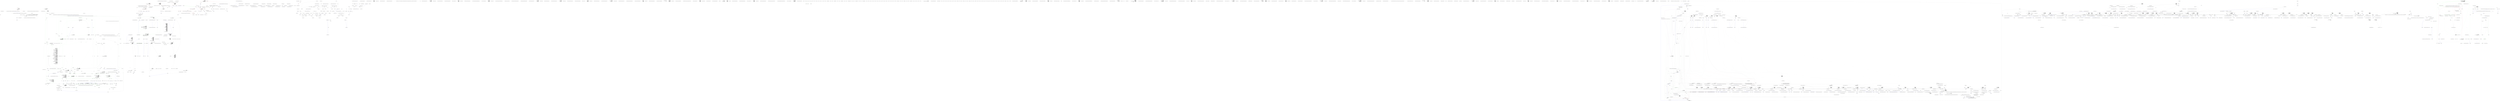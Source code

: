 digraph  {
n14 [label="System.Collections.Generic.IEnumerable<string>", span=""];
n15 [label="System.Collections.Generic.IEnumerable<System.Func<System.Collections.Generic.IEnumerable<string>, System.Collections.Generic.IEnumerable<CommandLine.Error>>>", span=""];
n0 [cluster="CommandLine.Core.ArgumentsExtensions.Preprocess(System.Collections.Generic.IEnumerable<string>, System.Collections.Generic.IEnumerable<System.Func<System.Collections.Generic.IEnumerable<string>, System.Collections.Generic.IEnumerable<CommandLine.Error>>>)", label="Entry CommandLine.Core.ArgumentsExtensions.Preprocess(System.Collections.Generic.IEnumerable<string>, System.Collections.Generic.IEnumerable<System.Func<System.Collections.Generic.IEnumerable<string>, System.Collections.Generic.IEnumerable<CommandLine.Error>>>)", span="11-11"];
n1 [cluster="CommandLine.Core.ArgumentsExtensions.Preprocess(System.Collections.Generic.IEnumerable<string>, System.Collections.Generic.IEnumerable<System.Func<System.Collections.Generic.IEnumerable<string>, System.Collections.Generic.IEnumerable<CommandLine.Error>>>)", color=red, community=1, label="2: return preprocessorLookup.TryHead().MapMaybe(\r\n                func =>\r\n                    {\r\n                        var errors = func(arguments);\r\n                        return errors.Any()\r\n                            ? errors\r\n                            : arguments.Preprocess(preprocessorLookup.TailNoFail());\r\n                    },\r\n                Enumerable.Empty<Error>());", span="17-25"];
n7 [cluster="lambda expression", label="var errors = func(arguments)", span="20-20"];
n8 [cluster="lambda expression", label="return errors.Any()\r\n                            ? errors\r\n                            : arguments.Preprocess(preprocessorLookup.TailNoFail());", span="21-23"];
n2 [cluster="CommandLine.Core.ArgumentsExtensions.Preprocess(System.Collections.Generic.IEnumerable<string>, System.Collections.Generic.IEnumerable<System.Func<System.Collections.Generic.IEnumerable<string>, System.Collections.Generic.IEnumerable<CommandLine.Error>>>)", label="Exit CommandLine.Core.ArgumentsExtensions.Preprocess(System.Collections.Generic.IEnumerable<string>, System.Collections.Generic.IEnumerable<System.Func<System.Collections.Generic.IEnumerable<string>, System.Collections.Generic.IEnumerable<CommandLine.Error>>>)", span="11-11"];
n3 [cluster="System.Collections.Generic.IEnumerable<T>.TryHead<T>()", label="Entry System.Collections.Generic.IEnumerable<T>.TryHead<T>()", span="318-318"];
n4 [cluster="System.Linq.Enumerable.Empty<TResult>()", label="Entry System.Linq.Enumerable.Empty<TResult>()", span="0-0"];
n5 [cluster="Unk.MapMaybe", label="Entry Unk.MapMaybe", span=""];
n6 [cluster="lambda expression", label="Entry lambda expression", span="18-24"];
n10 [cluster="Unk.func", label="Entry Unk.func", span=""];
n9 [cluster="lambda expression", label="Exit lambda expression", span="18-24"];
n11 [cluster="Unk.Any", label="Entry Unk.Any", span=""];
n12 [cluster="System.Collections.Generic.IEnumerable<T>.TailNoFail<T>()", label="Entry System.Collections.Generic.IEnumerable<T>.TailNoFail<T>()", span="361-361"];
n13 [cluster="System.Collections.Generic.IEnumerable<string>.Preprocess(System.Collections.Generic.IEnumerable<System.Func<System.Collections.Generic.IEnumerable<string>, System.Collections.Generic.IEnumerable<CommandLine.Error>>>)", label="Entry System.Collections.Generic.IEnumerable<string>.Preprocess(System.Collections.Generic.IEnumerable<System.Func<System.Collections.Generic.IEnumerable<string>, System.Collections.Generic.IEnumerable<CommandLine.Error>>>)", span="11-11"];
m2_67 [cluster="CommandLine.Core.TokenPartitioner.Partition(System.Collections.Generic.IEnumerable<CommandLine.Core.Token>, System.Func<string, CSharpx.Maybe<CommandLine.Core.TypeDescriptor>>)", file="InstanceBuilder.cs", label="Entry CommandLine.Core.TokenPartitioner.Partition(System.Collections.Generic.IEnumerable<CommandLine.Core.Token>, System.Func<string, CSharpx.Maybe<CommandLine.Core.TypeDescriptor>>)", span="12-12"];
m2_105 [cluster="T.SetProperties<T>(System.Collections.Generic.IEnumerable<CommandLine.Core.SpecificationProperty>, System.Func<CommandLine.Core.SpecificationProperty, bool>, System.Func<CommandLine.Core.SpecificationProperty, object>)", file="InstanceBuilder.cs", label="Entry T.SetProperties<T>(System.Collections.Generic.IEnumerable<CommandLine.Core.SpecificationProperty>, System.Func<CommandLine.Core.SpecificationProperty, bool>, System.Func<CommandLine.Core.SpecificationProperty, object>)", span="82-82"];
m2_14 [cluster="Unk.ThrowingValidate", file="InstanceBuilder.cs", label="Entry Unk.ThrowingValidate", span=""];
m2_98 [cluster="string.MatchName(string, string, System.StringComparer)", file="InstanceBuilder.cs", label="Entry string.MatchName(string, string, System.StringComparer)", span="8-8"];
m2_26 [cluster="Unk.GetType", file="InstanceBuilder.cs", label="Entry Unk.GetType", span=""];
m2_141 [cluster="Unk.GetParameters", file="InstanceBuilder.cs", label="Entry Unk.GetParameters", span=""];
m2_91 [cluster="CommandLine.Core.TypeConverter.ChangeType(System.Collections.Generic.IEnumerable<string>, System.Type, bool, System.Globalization.CultureInfo)", file="InstanceBuilder.cs", label="Entry CommandLine.Core.TypeConverter.ChangeType(System.Collections.Generic.IEnumerable<string>, System.Type, bool, System.Globalization.CultureInfo)", span="14-14"];
m2_0 [cluster="CommandLine.Core.InstanceBuilder.Build<T>(CSharpx.Maybe<System.Func<T>>, System.Func<System.Collections.Generic.IEnumerable<string>, System.Collections.Generic.IEnumerable<CommandLine.Core.OptionSpecification>, RailwaySharp.ErrorHandling.Result<System.Collections.Generic.IEnumerable<CommandLine.Core.Token>, CommandLine.Error>>, System.Collections.Generic.IEnumerable<string>, System.StringComparer, System.Globalization.CultureInfo, System.Collections.Generic.IEnumerable<CommandLine.ErrorType>)", file="InstanceBuilder.cs", label="Entry CommandLine.Core.InstanceBuilder.Build<T>(CSharpx.Maybe<System.Func<T>>, System.Func<System.Collections.Generic.IEnumerable<string>, System.Collections.Generic.IEnumerable<CommandLine.Core.OptionSpecification>, RailwaySharp.ErrorHandling.Result<System.Collections.Generic.IEnumerable<CommandLine.Core.Token>, CommandLine.Error>>, System.Collections.Generic.IEnumerable<string>, System.StringComparer, System.Globalization.CultureInfo, System.Collections.Generic.IEnumerable<CommandLine.ErrorType>)", span="14-14"];
m2_1 [cluster="CommandLine.Core.InstanceBuilder.Build<T>(CSharpx.Maybe<System.Func<T>>, System.Func<System.Collections.Generic.IEnumerable<string>, System.Collections.Generic.IEnumerable<CommandLine.Core.OptionSpecification>, RailwaySharp.ErrorHandling.Result<System.Collections.Generic.IEnumerable<CommandLine.Core.Token>, CommandLine.Error>>, System.Collections.Generic.IEnumerable<string>, System.StringComparer, System.Globalization.CultureInfo, System.Collections.Generic.IEnumerable<CommandLine.ErrorType>)", color=green, community=0, file="InstanceBuilder.cs", label="1: var typeInfo = factory.MapMaybeOrDefault(f => f().GetType(), typeof(T))", span="22-22"];
m2_2 [cluster="CommandLine.Core.InstanceBuilder.Build<T>(CSharpx.Maybe<System.Func<T>>, System.Func<System.Collections.Generic.IEnumerable<string>, System.Collections.Generic.IEnumerable<CommandLine.Core.OptionSpecification>, RailwaySharp.ErrorHandling.Result<System.Collections.Generic.IEnumerable<CommandLine.Core.Token>, CommandLine.Error>>, System.Collections.Generic.IEnumerable<string>, System.StringComparer, System.Globalization.CultureInfo, System.Collections.Generic.IEnumerable<CommandLine.ErrorType>)", file="InstanceBuilder.cs", label="var specProps = typeInfo.GetSpecifications(pi => SpecificationProperty.Create(\r\n                    Specification.FromProperty(pi), pi, Maybe.Nothing<object>()))", span="24-25"];
m2_7 [cluster="CommandLine.Core.InstanceBuilder.Build<T>(CSharpx.Maybe<System.Func<T>>, System.Func<System.Collections.Generic.IEnumerable<string>, System.Collections.Generic.IEnumerable<CommandLine.Core.OptionSpecification>, RailwaySharp.ErrorHandling.Result<System.Collections.Generic.IEnumerable<CommandLine.Core.Token>, CommandLine.Error>>, System.Collections.Generic.IEnumerable<string>, System.StringComparer, System.Globalization.CultureInfo, System.Collections.Generic.IEnumerable<CommandLine.ErrorType>)", color=green, community=0, file="InstanceBuilder.cs", label="0: Func<ParserResult<T>> buildUp = () =>\r\n            {\r\n                var tokenizerResult = tokenizer(arguments, optionSpecs);\r\n\r\n                var tokens = tokenizerResult.SucceededWith();\r\n\r\n                var partitions = TokenPartitioner.Partition(\r\n                    tokens,\r\n                    name => TypeLookup.FindTypeDescriptorAndSibling(name, optionSpecs, nameComparer));\r\n\r\n                var optionSpecPropsResult =\r\n                    OptionMapper.MapValues(\r\n                        (from pt in specProps where pt.Specification.IsOption() select pt),\r\n                        partitions.Options,\r\n                        (vals, type, isScalar) => TypeConverter.ChangeType(vals, type, isScalar, parsingCulture),\r\n                        nameComparer);\r\n\r\n                var valueSpecPropsResult =\r\n                    ValueMapper.MapValues(\r\n                        (from pt in specProps where pt.Specification.IsValue() select pt),\r\n                        partitions.Values,\r\n                        (vals, type, isScalar) => TypeConverter.ChangeType(vals, type, isScalar, parsingCulture));\r\n\r\n                var missingValueErrors = from token in partitions.Errors\r\n                    select\r\n                        new MissingValueOptionError(\r\n                            optionSpecs.Single(o => token.Text.MatchName(o.ShortName, o.LongName, nameComparer))\r\n                                .FromOptionSpecification());\r\n\r\n                var specPropsWithValue =\r\n                    optionSpecPropsResult.SucceededWith().Concat(valueSpecPropsResult.SucceededWith());\r\n\r\n                Func<T> buildMutable = () =>\r\n                {\r\n                    var mutable = factory.MapMaybeOrDefault(f => f(), Activator.CreateInstance<T>());\r\n                    mutable =\r\n                        mutable.SetProperties(specPropsWithValue, sp => sp.Value.IsJust(), sp => sp.Value.FromJustOrFail())\r\n                            .SetProperties(\r\n                                specPropsWithValue,\r\n                                sp => sp.Value.IsNothing() && sp.Specification.DefaultValue.IsJust(),\r\n                                sp => sp.Specification.DefaultValue.FromJustOrFail())\r\n                            .SetProperties(\r\n                                specPropsWithValue,\r\n                                sp =>\r\n                                    sp.Value.IsNothing() && sp.Specification.TargetType == TargetType.Sequence\r\n                                    && sp.Specification.DefaultValue.MatchNothing(),\r\n                                sp => sp.Property.PropertyType.GetGenericArguments().Single().CreateEmptyArray());\r\n                    return mutable;\r\n                };\r\n\r\n                Func<T> buildImmutable = () =>\r\n                {\r\n                    var ctor = typeInfo.GetConstructor((from sp in specProps select sp.Property.PropertyType).ToArray());\r\n                    var values = (from prms in ctor.GetParameters()\r\n                        join sp in specPropsWithValue on prms.Name.ToLower() equals sp.Property.Name.ToLower()\r\n                        select\r\n                            sp.Value.MapMaybeOrDefault(\r\n                                v => v,\r\n                                sp.Specification.DefaultValue.MapMaybeOrDefault(\r\n                                    d => d,\r\n                                    sp.Specification.ConversionType.CreateDefaultForImmutable()))).ToArray();\r\n                    var immutable = (T)ctor.Invoke(values);\r\n                    return immutable;\r\n                };\r\n\r\n                var instance = typeInfo.IsMutable() ? buildMutable() : buildImmutable();\r\n\r\n                var validationErrors = specPropsWithValue.Validate(SpecificationPropertyRules.Lookup(tokens));\r\n\r\n                var allErrors =\r\n                    tokenizerResult.SuccessfulMessages()\r\n                        .Concat(missingValueErrors)\r\n                        .Concat(optionSpecPropsResult.SuccessfulMessages())\r\n                        .Concat(valueSpecPropsResult.SuccessfulMessages())\r\n                        .Concat(validationErrors)\r\n                        .Memorize();\r\n\r\n                var warnings = from e in allErrors where nonFatalErrors.Contains(e.Tag) select e;\r\n\r\n                return allErrors.Except(warnings).ToParserResult(instance);\r\n            }", span="42-122"];
m2_5 [cluster="CommandLine.Core.InstanceBuilder.Build<T>(CSharpx.Maybe<System.Func<T>>, System.Func<System.Collections.Generic.IEnumerable<string>, System.Collections.Generic.IEnumerable<CommandLine.Core.OptionSpecification>, RailwaySharp.ErrorHandling.Result<System.Collections.Generic.IEnumerable<CommandLine.Core.Token>, CommandLine.Error>>, System.Collections.Generic.IEnumerable<string>, System.StringComparer, System.Globalization.CultureInfo, System.Collections.Generic.IEnumerable<CommandLine.ErrorType>)", color=green, community=0, file="InstanceBuilder.cs", label="0: Func<T> makeDefault = () =>\r\n                typeof(T).IsMutable()\r\n                    ? factory.MapMaybeOrDefault(f => f(), Activator.CreateInstance<T>())\r\n                    : ReflectionHelper.CreateDefaultImmutableInstance<T>(\r\n                        (from p in specProps select p.Specification.ConversionType).ToArray())", span="33-37"];
m2_4 [cluster="CommandLine.Core.InstanceBuilder.Build<T>(CSharpx.Maybe<System.Func<T>>, System.Func<System.Collections.Generic.IEnumerable<string>, System.Collections.Generic.IEnumerable<CommandLine.Core.OptionSpecification>, RailwaySharp.ErrorHandling.Result<System.Collections.Generic.IEnumerable<CommandLine.Core.Token>, CommandLine.Error>>, System.Collections.Generic.IEnumerable<string>, System.StringComparer, System.Globalization.CultureInfo, System.Collections.Generic.IEnumerable<CommandLine.ErrorType>)", file="InstanceBuilder.cs", label="var optionSpecs = specs\r\n                .ThrowingValidate(SpecificationGuards.Lookup)\r\n                .OfType<OptionSpecification>()", span="29-31"];
m2_6 [cluster="CommandLine.Core.InstanceBuilder.Build<T>(CSharpx.Maybe<System.Func<T>>, System.Func<System.Collections.Generic.IEnumerable<string>, System.Collections.Generic.IEnumerable<CommandLine.Core.OptionSpecification>, RailwaySharp.ErrorHandling.Result<System.Collections.Generic.IEnumerable<CommandLine.Core.Token>, CommandLine.Error>>, System.Collections.Generic.IEnumerable<string>, System.StringComparer, System.Globalization.CultureInfo, System.Collections.Generic.IEnumerable<CommandLine.ErrorType>)", file="InstanceBuilder.cs", label="Func<IEnumerable<Error>, ParserResult<T>> notParsed =\r\n                errs => new NotParsed<T>(makeDefault().GetType().ToTypeInfo(), errs)", span="39-40"];
m2_8 [cluster="CommandLine.Core.InstanceBuilder.Build<T>(CSharpx.Maybe<System.Func<T>>, System.Func<System.Collections.Generic.IEnumerable<string>, System.Collections.Generic.IEnumerable<CommandLine.Core.OptionSpecification>, RailwaySharp.ErrorHandling.Result<System.Collections.Generic.IEnumerable<CommandLine.Core.Token>, CommandLine.Error>>, System.Collections.Generic.IEnumerable<string>, System.StringComparer, System.Globalization.CultureInfo, System.Collections.Generic.IEnumerable<CommandLine.ErrorType>)", file="InstanceBuilder.cs", label="var preprocessorErrors = arguments.Any()\r\n                ? arguments.Preprocess(PreprocessorGuards.Lookup(nameComparer))\r\n                : Enumerable.Empty<Error>()", span="124-126"];
m2_9 [cluster="CommandLine.Core.InstanceBuilder.Build<T>(CSharpx.Maybe<System.Func<T>>, System.Func<System.Collections.Generic.IEnumerable<string>, System.Collections.Generic.IEnumerable<CommandLine.Core.OptionSpecification>, RailwaySharp.ErrorHandling.Result<System.Collections.Generic.IEnumerable<CommandLine.Core.Token>, CommandLine.Error>>, System.Collections.Generic.IEnumerable<string>, System.StringComparer, System.Globalization.CultureInfo, System.Collections.Generic.IEnumerable<CommandLine.ErrorType>)", file="InstanceBuilder.cs", label="var result = arguments.Any()\r\n                ? preprocessorErrors.Any()\r\n                    ? notParsed(preprocessorErrors)\r\n                    : buildUp()\r\n                : buildUp()", span="128-132"];
m2_3 [cluster="CommandLine.Core.InstanceBuilder.Build<T>(CSharpx.Maybe<System.Func<T>>, System.Func<System.Collections.Generic.IEnumerable<string>, System.Collections.Generic.IEnumerable<CommandLine.Core.OptionSpecification>, RailwaySharp.ErrorHandling.Result<System.Collections.Generic.IEnumerable<CommandLine.Core.Token>, CommandLine.Error>>, System.Collections.Generic.IEnumerable<string>, System.StringComparer, System.Globalization.CultureInfo, System.Collections.Generic.IEnumerable<CommandLine.ErrorType>)", file="InstanceBuilder.cs", label="var specs = from pt in specProps select pt.Specification", span="27-27"];
m2_10 [cluster="CommandLine.Core.InstanceBuilder.Build<T>(CSharpx.Maybe<System.Func<T>>, System.Func<System.Collections.Generic.IEnumerable<string>, System.Collections.Generic.IEnumerable<CommandLine.Core.OptionSpecification>, RailwaySharp.ErrorHandling.Result<System.Collections.Generic.IEnumerable<CommandLine.Core.Token>, CommandLine.Error>>, System.Collections.Generic.IEnumerable<string>, System.StringComparer, System.Globalization.CultureInfo, System.Collections.Generic.IEnumerable<CommandLine.ErrorType>)", file="InstanceBuilder.cs", label="return result;", span="134-134"];
m2_11 [cluster="CommandLine.Core.InstanceBuilder.Build<T>(CSharpx.Maybe<System.Func<T>>, System.Func<System.Collections.Generic.IEnumerable<string>, System.Collections.Generic.IEnumerable<CommandLine.Core.OptionSpecification>, RailwaySharp.ErrorHandling.Result<System.Collections.Generic.IEnumerable<CommandLine.Core.Token>, CommandLine.Error>>, System.Collections.Generic.IEnumerable<string>, System.StringComparer, System.Globalization.CultureInfo, System.Collections.Generic.IEnumerable<CommandLine.ErrorType>)", file="InstanceBuilder.cs", label="Exit CommandLine.Core.InstanceBuilder.Build<T>(CSharpx.Maybe<System.Func<T>>, System.Func<System.Collections.Generic.IEnumerable<string>, System.Collections.Generic.IEnumerable<CommandLine.Core.OptionSpecification>, RailwaySharp.ErrorHandling.Result<System.Collections.Generic.IEnumerable<CommandLine.Core.Token>, CommandLine.Error>>, System.Collections.Generic.IEnumerable<string>, System.StringComparer, System.Globalization.CultureInfo, System.Collections.Generic.IEnumerable<CommandLine.ErrorType>)", span="14-14"];
m2_39 [cluster="Unk.>", file="InstanceBuilder.cs", label="Entry Unk.>", span=""];
m2_48 [cluster="System.Type.ToTypeInfo()", file="InstanceBuilder.cs", label="Entry System.Type.ToTypeInfo()", span="174-174"];
m2_12 [cluster="Unk.MapMaybeOrDefault", file="InstanceBuilder.cs", label="Entry Unk.MapMaybeOrDefault", span=""];
m2_20 [cluster="System.Func<T, TResult>.Invoke(T)", file="InstanceBuilder.cs", label="Entry System.Func<T, TResult>.Invoke(T)", span="0-0"];
m2_70 [cluster="CommandLine.Core.Specification.IsValue()", file="InstanceBuilder.cs", label="Entry CommandLine.Core.Specification.IsValue()", span="15-15"];
m2_77 [cluster="System.Collections.Generic.IEnumerable<CommandLine.Core.SpecificationProperty>.Validate(System.Collections.Generic.IEnumerable<System.Func<System.Collections.Generic.IEnumerable<CommandLine.Core.SpecificationProperty>, System.Collections.Generic.IEnumerable<CommandLine.Error>>>)", file="InstanceBuilder.cs", label="Entry System.Collections.Generic.IEnumerable<CommandLine.Core.SpecificationProperty>.Validate(System.Collections.Generic.IEnumerable<System.Func<System.Collections.Generic.IEnumerable<CommandLine.Core.SpecificationProperty>, System.Collections.Generic.IEnumerable<CommandLine.Error>>>)", span="40-40"];
m2_46 [cluster="CommandLine.NotParsed<T>.NotParsed(CommandLine.TypeInfo, System.Collections.Generic.IEnumerable<CommandLine.Error>)", file="InstanceBuilder.cs", label="Entry CommandLine.NotParsed<T>.NotParsed(CommandLine.TypeInfo, System.Collections.Generic.IEnumerable<CommandLine.Error>)", span="163-163"];
m2_140 [cluster="Unk.GetConstructor", file="InstanceBuilder.cs", label="Entry Unk.GetConstructor", span=""];
m2_72 [cluster="Unk.Single", file="InstanceBuilder.cs", label="Entry Unk.Single", span=""];
m2_81 [cluster="Unk.Contains", file="InstanceBuilder.cs", label="Entry Unk.Contains", span=""];
m2_145 [cluster="Unk.Invoke", file="InstanceBuilder.cs", label="Entry Unk.Invoke", span=""];
m2_21 [cluster="System.Func<TResult>.Invoke()", file="InstanceBuilder.cs", label="Entry System.Func<TResult>.Invoke()", span="0-0"];
m2_16 [cluster="System.Collections.Generic.IEnumerable<TSource>.Any<TSource>()", file="InstanceBuilder.cs", label="Entry System.Collections.Generic.IEnumerable<TSource>.Any<TSource>()", span="0-0"];
m2_47 [cluster="object.GetType()", file="InstanceBuilder.cs", label="Entry object.GetType()", span="0-0"];
m2_95 [cluster="lambda expression", file="InstanceBuilder.cs", label="Entry lambda expression", span="68-68"];
m2_22 [cluster="lambda expression", file="InstanceBuilder.cs", label="Entry lambda expression", span="22-22"];
m2_58 [cluster="lambda expression", color=green, community=0, file="InstanceBuilder.cs", label="0: Func<T> buildImmutable = () =>\r\n                {\r\n                    var ctor = typeInfo.GetConstructor((from sp in specProps select sp.Property.PropertyType).ToArray());\r\n                    var values = (from prms in ctor.GetParameters()\r\n                        join sp in specPropsWithValue on prms.Name.ToLower() equals sp.Property.Name.ToLower()\r\n                        select\r\n                            sp.Value.MapMaybeOrDefault(\r\n                                v => v,\r\n                                sp.Specification.DefaultValue.MapMaybeOrDefault(\r\n                                    d => d,\r\n                                    sp.Specification.ConversionType.CreateDefaultForImmutable()))).ToArray();\r\n                    var immutable = (T)ctor.Invoke(values);\r\n                    return immutable;\r\n                }", span="92-105"];
m2_135 [cluster="lambda expression", file="InstanceBuilder.cs", label="var ctor = typeInfo.GetConstructor((from sp in specProps select sp.Property.PropertyType).ToArray())", span="94-94"];
m2_59 [cluster="lambda expression", file="InstanceBuilder.cs", label="var instance = typeInfo.IsMutable() ? buildMutable() : buildImmutable()", span="107-107"];
m2_44 [cluster="lambda expression", file="InstanceBuilder.cs", label="new NotParsed<T>(makeDefault().GetType().ToTypeInfo(), errs)", span="40-40"];
m2_34 [cluster="lambda expression", color=green, community=0, file="InstanceBuilder.cs", label="2: typeof(T).IsMutable()\r\n                    ? factory.MapMaybeOrDefault(f => f(), Activator.CreateInstance<T>())\r\n                    : ReflectionHelper.CreateDefaultImmutableInstance<T>(\r\n                        (from p in specProps select p.Specification.ConversionType).ToArray())", span="34-37"];
m2_33 [cluster="lambda expression", file="InstanceBuilder.cs", label="Entry lambda expression", span="33-37"];
m2_35 [cluster="lambda expression", file="InstanceBuilder.cs", label="Exit lambda expression", span="33-37"];
m2_40 [cluster="lambda expression", file="InstanceBuilder.cs", label="Entry lambda expression", span="35-35"];
m2_57 [cluster="lambda expression", color=green, community=0, file="InstanceBuilder.cs", label="1: Func<T> buildMutable = () =>\r\n                {\r\n                    var mutable = factory.MapMaybeOrDefault(f => f(), Activator.CreateInstance<T>());\r\n                    mutable =\r\n                        mutable.SetProperties(specPropsWithValue, sp => sp.Value.IsJust(), sp => sp.Value.FromJustOrFail())\r\n                            .SetProperties(\r\n                                specPropsWithValue,\r\n                                sp => sp.Value.IsNothing() && sp.Specification.DefaultValue.IsJust(),\r\n                                sp => sp.Specification.DefaultValue.FromJustOrFail())\r\n                            .SetProperties(\r\n                                specPropsWithValue,\r\n                                sp =>\r\n                                    sp.Value.IsNothing() && sp.Specification.TargetType == TargetType.Sequence\r\n                                    && sp.Specification.DefaultValue.MatchNothing(),\r\n                                sp => sp.Property.PropertyType.GetGenericArguments().Single().CreateEmptyArray());\r\n                    return mutable;\r\n                }", span="74-90"];
m2_56 [cluster="lambda expression", file="InstanceBuilder.cs", label="var specPropsWithValue =\r\n                    optionSpecPropsResult.SucceededWith().Concat(valueSpecPropsResult.SucceededWith())", span="71-72"];
m2_100 [cluster="lambda expression", color=green, community=0, file="InstanceBuilder.cs", label="0: var mutable = factory.MapMaybeOrDefault(f => f(), Activator.CreateInstance<T>())", span="76-76"];
m2_99 [cluster="lambda expression", file="InstanceBuilder.cs", label="Entry lambda expression", span="74-90"];
m2_101 [cluster="lambda expression", color=green, community=2, file="InstanceBuilder.cs", label="1: mutable =\r\n                        mutable.SetProperties(specPropsWithValue, sp => sp.Value.IsJust(), sp => sp.Value.FromJustOrFail())\r\n                            .SetProperties(\r\n                                specPropsWithValue,\r\n                                sp => sp.Value.IsNothing() && sp.Specification.DefaultValue.IsJust(),\r\n                                sp => sp.Specification.DefaultValue.FromJustOrFail())\r\n                            .SetProperties(\r\n                                specPropsWithValue,\r\n                                sp =>\r\n                                    sp.Value.IsNothing() && sp.Specification.TargetType == TargetType.Sequence\r\n                                    && sp.Specification.DefaultValue.MatchNothing(),\r\n                                sp => sp.Property.PropertyType.GetGenericArguments().Single().CreateEmptyArray())", span="77-88"];
m2_106 [cluster="lambda expression", file="InstanceBuilder.cs", label="Entry lambda expression", span="76-76"];
m2_23 [cluster="lambda expression", color=green, community=0, file="InstanceBuilder.cs", label="2: f().GetType()", span="22-22"];
m2_24 [cluster="lambda expression", file="InstanceBuilder.cs", label="Exit lambda expression", span="22-22"];
m2_41 [cluster="lambda expression", color=green, community=0, file="InstanceBuilder.cs", label="2: f()", span="35-35"];
m2_42 [cluster="lambda expression", file="InstanceBuilder.cs", label="Exit lambda expression", span="35-35"];
m2_102 [cluster="lambda expression", file="InstanceBuilder.cs", label="return mutable;", span="89-89"];
m2_109 [cluster="lambda expression", file="InstanceBuilder.cs", label="Entry lambda expression", span="78-78"];
m2_113 [cluster="lambda expression", file="InstanceBuilder.cs", label="Entry lambda expression", span="78-78"];
m2_117 [cluster="lambda expression", file="InstanceBuilder.cs", label="Entry lambda expression", span="81-81"];
m2_121 [cluster="lambda expression", file="InstanceBuilder.cs", label="Entry lambda expression", span="82-82"];
m2_124 [cluster="lambda expression", file="InstanceBuilder.cs", label="Entry lambda expression", span="85-87"];
m2_128 [cluster="lambda expression", file="InstanceBuilder.cs", label="Entry lambda expression", span="88-88"];
m2_136 [cluster="lambda expression", color=green, community=0, file="InstanceBuilder.cs", label="1: var values = (from prms in ctor.GetParameters()\r\n                        join sp in specPropsWithValue on prms.Name.ToLower() equals sp.Property.Name.ToLower()\r\n                        select\r\n                            sp.Value.MapMaybeOrDefault(\r\n                                v => v,\r\n                                sp.Specification.DefaultValue.MapMaybeOrDefault(\r\n                                    d => d,\r\n                                    sp.Specification.ConversionType.CreateDefaultForImmutable()))).ToArray()", span="95-102"];
m2_137 [cluster="lambda expression", file="InstanceBuilder.cs", label="var immutable = (T)ctor.Invoke(values)", span="103-103"];
m2_146 [cluster="lambda expression", file="InstanceBuilder.cs", label="Entry lambda expression", span="99-99"];
m2_149 [cluster="lambda expression", file="InstanceBuilder.cs", label="Entry lambda expression", span="101-101"];
m2_107 [cluster="lambda expression", color=green, community=0, file="InstanceBuilder.cs", label="1: f()", span="76-76"];
m2_108 [cluster="lambda expression", file="InstanceBuilder.cs", label="Exit lambda expression", span="76-76"];
m2_110 [cluster="lambda expression", color=green, community=0, file="InstanceBuilder.cs", label="2: sp.Value.IsJust()", span="78-78"];
m2_111 [cluster="lambda expression", file="InstanceBuilder.cs", label="Exit lambda expression", span="78-78"];
m2_114 [cluster="lambda expression", color=green, community=0, file="InstanceBuilder.cs", label="2: sp.Value.FromJustOrFail()", span="78-78"];
m2_115 [cluster="lambda expression", file="InstanceBuilder.cs", label="Exit lambda expression", span="78-78"];
m2_122 [cluster="lambda expression", color=green, community=0, file="InstanceBuilder.cs", label="0: sp.Specification.DefaultValue.FromJustOrFail()", span="82-82"];
m2_123 [cluster="lambda expression", file="InstanceBuilder.cs", label="Exit lambda expression", span="82-82"];
m2_50 [cluster="lambda expression", file="InstanceBuilder.cs", label="var tokenizerResult = tokenizer(arguments, optionSpecs)", span="44-44"];
m2_52 [cluster="lambda expression", file="InstanceBuilder.cs", label="var partitions = TokenPartitioner.Partition(\r\n                    tokens,\r\n                    name => TypeLookup.FindTypeDescriptorAndSibling(name, optionSpecs, nameComparer))", span="48-50"];
m2_85 [cluster="lambda expression", file="InstanceBuilder.cs", label="TypeLookup.FindTypeDescriptorAndSibling(name, optionSpecs, nameComparer)", span="50-50"];
m2_53 [cluster="lambda expression", file="InstanceBuilder.cs", label="var optionSpecPropsResult =\r\n                    OptionMapper.MapValues(\r\n                        (from pt in specProps where pt.Specification.IsOption() select pt),\r\n                        partitions.Options,\r\n                        (vals, type, isScalar) => TypeConverter.ChangeType(vals, type, isScalar, parsingCulture),\r\n                        nameComparer)", span="52-57"];
m2_89 [cluster="lambda expression", file="InstanceBuilder.cs", label="TypeConverter.ChangeType(vals, type, isScalar, parsingCulture)", span="56-56"];
m2_54 [cluster="lambda expression", file="InstanceBuilder.cs", label="var valueSpecPropsResult =\r\n                    ValueMapper.MapValues(\r\n                        (from pt in specProps where pt.Specification.IsValue() select pt),\r\n                        partitions.Values,\r\n                        (vals, type, isScalar) => TypeConverter.ChangeType(vals, type, isScalar, parsingCulture))", span="59-63"];
m2_93 [cluster="lambda expression", file="InstanceBuilder.cs", label="TypeConverter.ChangeType(vals, type, isScalar, parsingCulture)", span="63-63"];
m2_55 [cluster="lambda expression", file="InstanceBuilder.cs", label="var missingValueErrors = from token in partitions.Errors\r\n                    select\r\n                        new MissingValueOptionError(\r\n                            optionSpecs.Single(o => token.Text.MatchName(o.ShortName, o.LongName, nameComparer))\r\n                                .FromOptionSpecification())", span="65-69"];
m2_96 [cluster="lambda expression", file="InstanceBuilder.cs", label="token.Text.MatchName(o.ShortName, o.LongName, nameComparer)", span="68-68"];
m2_62 [cluster="lambda expression", file="InstanceBuilder.cs", label="var warnings = from e in allErrors where nonFatalErrors.Contains(e.Tag) select e", span="119-119"];
m2_27 [cluster="lambda expression", file="InstanceBuilder.cs", label="Entry lambda expression", span="24-25"];
m2_134 [cluster="lambda expression", file="InstanceBuilder.cs", label="Entry lambda expression", span="92-105"];
m2_60 [cluster="lambda expression", file="InstanceBuilder.cs", label="var validationErrors = specPropsWithValue.Validate(SpecificationPropertyRules.Lookup(tokens))", span="109-109"];
m2_63 [cluster="lambda expression", file="InstanceBuilder.cs", label="return allErrors.Except(warnings).ToParserResult(instance);", span="121-121"];
m2_43 [cluster="lambda expression", file="InstanceBuilder.cs", label="Entry lambda expression", span="40-40"];
m2_45 [cluster="lambda expression", file="InstanceBuilder.cs", label="Exit lambda expression", span="40-40"];
m2_103 [cluster="lambda expression", file="InstanceBuilder.cs", label="Exit lambda expression", span="74-90"];
m2_119 [cluster="lambda expression", file="InstanceBuilder.cs", label="Exit lambda expression", span="81-81"];
m2_118 [cluster="lambda expression", file="InstanceBuilder.cs", label="sp.Value.IsNothing() && sp.Specification.DefaultValue.IsJust()", span="81-81"];
m2_126 [cluster="lambda expression", file="InstanceBuilder.cs", label="Exit lambda expression", span="85-87"];
m2_125 [cluster="lambda expression", file="InstanceBuilder.cs", label="sp.Value.IsNothing() && sp.Specification.TargetType == TargetType.Sequence\r\n                                    && sp.Specification.DefaultValue.MatchNothing()", span="86-87"];
m2_130 [cluster="lambda expression", file="InstanceBuilder.cs", label="Exit lambda expression", span="88-88"];
m2_129 [cluster="lambda expression", file="InstanceBuilder.cs", label="sp.Property.PropertyType.GetGenericArguments().Single().CreateEmptyArray()", span="88-88"];
m2_138 [cluster="lambda expression", file="InstanceBuilder.cs", label="return immutable;", span="104-104"];
m2_148 [cluster="lambda expression", file="InstanceBuilder.cs", label="Exit lambda expression", span="99-99"];
m2_147 [cluster="lambda expression", file="InstanceBuilder.cs", label=v, span="99-99"];
m2_151 [cluster="lambda expression", file="InstanceBuilder.cs", label="Exit lambda expression", span="101-101"];
m2_150 [cluster="lambda expression", file="InstanceBuilder.cs", label=d, span="101-101"];
m2_49 [cluster="lambda expression", file="InstanceBuilder.cs", label="Entry lambda expression", span="42-122"];
m2_51 [cluster="lambda expression", file="InstanceBuilder.cs", label="var tokens = tokenizerResult.SucceededWith()", span="46-46"];
m2_61 [cluster="lambda expression", file="InstanceBuilder.cs", label="var allErrors =\r\n                    tokenizerResult.SuccessfulMessages()\r\n                        .Concat(missingValueErrors)\r\n                        .Concat(optionSpecPropsResult.SuccessfulMessages())\r\n                        .Concat(valueSpecPropsResult.SuccessfulMessages())\r\n                        .Concat(validationErrors)\r\n                        .Memorize()", span="111-117"];
m2_84 [cluster="lambda expression", file="InstanceBuilder.cs", label="Entry lambda expression", span="50-50"];
m2_86 [cluster="lambda expression", file="InstanceBuilder.cs", label="Exit lambda expression", span="50-50"];
m2_88 [cluster="lambda expression", file="InstanceBuilder.cs", label="Entry lambda expression", span="56-56"];
m2_90 [cluster="lambda expression", file="InstanceBuilder.cs", label="Exit lambda expression", span="56-56"];
m2_92 [cluster="lambda expression", file="InstanceBuilder.cs", label="Entry lambda expression", span="63-63"];
m2_94 [cluster="lambda expression", file="InstanceBuilder.cs", label="Exit lambda expression", span="63-63"];
m2_97 [cluster="lambda expression", file="InstanceBuilder.cs", label="Exit lambda expression", span="68-68"];
m2_29 [cluster="lambda expression", file="InstanceBuilder.cs", label="Exit lambda expression", span="24-25"];
m2_28 [cluster="lambda expression", file="InstanceBuilder.cs", label="SpecificationProperty.Create(\r\n                    Specification.FromProperty(pi), pi, Maybe.Nothing<object>())", span="24-25"];
m2_139 [cluster="lambda expression", file="InstanceBuilder.cs", label="Exit lambda expression", span="92-105"];
m2_64 [cluster="lambda expression", file="InstanceBuilder.cs", label="Exit lambda expression", span="42-122"];
m2_76 [cluster="CommandLine.Core.SpecificationPropertyRules.Lookup(System.Collections.Generic.IEnumerable<CommandLine.Core.Token>)", file="InstanceBuilder.cs", label="Entry CommandLine.Core.SpecificationPropertyRules.Lookup(System.Collections.Generic.IEnumerable<CommandLine.Core.Token>)", span="12-12"];
m2_144 [cluster="Unk.CreateDefaultForImmutable", file="InstanceBuilder.cs", label="Entry Unk.CreateDefaultForImmutable", span=""];
m2_18 [cluster="System.Collections.Generic.IEnumerable<string>.Preprocess(System.Collections.Generic.IEnumerable<System.Func<System.Collections.Generic.IEnumerable<string>, System.Collections.Generic.IEnumerable<CommandLine.Error>>>)", file="InstanceBuilder.cs", label="Entry System.Collections.Generic.IEnumerable<string>.Preprocess(System.Collections.Generic.IEnumerable<System.Func<System.Collections.Generic.IEnumerable<string>, System.Collections.Generic.IEnumerable<CommandLine.Error>>>)", span="11-11"];
m2_13 [cluster="Unk.GetSpecifications", file="InstanceBuilder.cs", label="Entry Unk.GetSpecifications", span=""];
m2_71 [cluster="CommandLine.MissingValueOptionError.MissingValueOptionError(CommandLine.NameInfo)", file="InstanceBuilder.cs", label="Entry CommandLine.MissingValueOptionError.MissingValueOptionError(CommandLine.NameInfo)", span="294-294"];
m2_132 [cluster="System.Collections.Generic.IEnumerable<TSource>.Single<TSource>()", file="InstanceBuilder.cs", label="Entry System.Collections.Generic.IEnumerable<TSource>.Single<TSource>()", span="0-0"];
m2_78 [cluster="RailwaySharp.ErrorHandling.Result<TSuccess, TMessage>.SuccessfulMessages<TSuccess, TMessage>()", file="InstanceBuilder.cs", label="Entry RailwaySharp.ErrorHandling.Result<TSuccess, TMessage>.SuccessfulMessages<TSuccess, TMessage>()", span="15-15"];
m2_79 [cluster="Unk.Concat", file="InstanceBuilder.cs", label="Entry Unk.Concat", span=""];
m2_133 [cluster="System.Type.CreateEmptyArray()", file="InstanceBuilder.cs", label="Entry System.Type.CreateEmptyArray()", span="125-125"];
m2_143 [cluster="string.ToLower()", file="InstanceBuilder.cs", label="Entry string.ToLower()", span="0-0"];
m2_131 [cluster="System.Type.GetGenericArguments()", file="InstanceBuilder.cs", label="Entry System.Type.GetGenericArguments()", span="0-0"];
m2_80 [cluster="Unk.Memorize", file="InstanceBuilder.cs", label="Entry Unk.Memorize", span=""];
m2_82 [cluster="Unk.Except", file="InstanceBuilder.cs", label="Entry Unk.Except", span=""];
m2_83 [cluster="Unk.ToParserResult", file="InstanceBuilder.cs", label="Entry Unk.ToParserResult", span=""];
m2_30 [cluster="CommandLine.Core.Specification.FromProperty(System.Reflection.PropertyInfo)", file="InstanceBuilder.cs", label="Entry CommandLine.Core.Specification.FromProperty(System.Reflection.PropertyInfo)", span="103-103"];
m2_87 [cluster="CommandLine.Core.TypeLookup.FindTypeDescriptorAndSibling(string, System.Collections.Generic.IEnumerable<CommandLine.Core.OptionSpecification>, System.StringComparer)", file="InstanceBuilder.cs", label="Entry CommandLine.Core.TypeLookup.FindTypeDescriptorAndSibling(string, System.Collections.Generic.IEnumerable<CommandLine.Core.OptionSpecification>, System.StringComparer)", span="11-11"];
m2_25 [cluster="Unk.f", file="InstanceBuilder.cs", label="Entry Unk.f", span=""];
m2_37 [cluster="System.Activator.CreateInstance<T>()", file="InstanceBuilder.cs", label="Entry System.Activator.CreateInstance<T>()", span="0-0"];
m2_66 [cluster="RailwaySharp.ErrorHandling.Result<TSuccess, TMessage>.SucceededWith<TSuccess, TMessage>()", file="InstanceBuilder.cs", label="Entry RailwaySharp.ErrorHandling.Result<TSuccess, TMessage>.SucceededWith<TSuccess, TMessage>()", span="653-653"];
m2_68 [cluster="CommandLine.Core.Specification.IsOption()", file="InstanceBuilder.cs", label="Entry CommandLine.Core.Specification.IsOption()", span="10-10"];
m2_120 [cluster="CSharpx.Maybe<T>.IsNothing<T>()", file="InstanceBuilder.cs", label="Entry CSharpx.Maybe<T>.IsNothing<T>()", span="334-334"];
m2_127 [cluster="CSharpx.Maybe<T>.MatchNothing()", file="InstanceBuilder.cs", label="Entry CSharpx.Maybe<T>.MatchNothing()", span="57-57"];
m2_31 [cluster="CSharpx.Maybe.Nothing<T>()", file="InstanceBuilder.cs", label="Entry CSharpx.Maybe.Nothing<T>()", span="116-116"];
m2_36 [cluster="System.Type.IsMutable()", file="InstanceBuilder.cs", label="Entry System.Type.IsMutable()", span="139-139"];
m2_32 [cluster="CommandLine.Core.SpecificationProperty.Create(CommandLine.Core.Specification, System.Reflection.PropertyInfo, CSharpx.Maybe<object>)", file="InstanceBuilder.cs", label="Entry CommandLine.Core.SpecificationProperty.Create(CommandLine.Core.Specification, System.Reflection.PropertyInfo, CSharpx.Maybe<object>)", span="21-21"];
m2_142 [cluster="Unk.ToLower", file="InstanceBuilder.cs", label="Entry Unk.ToLower", span=""];
m2_116 [cluster="CSharpx.Maybe<T>.FromJustOrFail<T>(System.Exception)", file="InstanceBuilder.cs", label="Entry CSharpx.Maybe<T>.FromJustOrFail<T>(System.Exception)", span="355-355"];
m2_15 [cluster="System.Collections.IEnumerable.OfType<TResult>()", file="InstanceBuilder.cs", label="Entry System.Collections.IEnumerable.OfType<TResult>()", span="0-0"];
m2_17 [cluster="CommandLine.Core.PreprocessorGuards.Lookup(System.StringComparer)", file="InstanceBuilder.cs", label="Entry CommandLine.Core.PreprocessorGuards.Lookup(System.StringComparer)", span="11-11"];
m2_75 [cluster="Unk.IsMutable", file="InstanceBuilder.cs", label="Entry Unk.IsMutable", span=""];
m2_38 [cluster="Unk.ToArray", file="InstanceBuilder.cs", label="Entry Unk.ToArray", span=""];
m2_104 [cluster="Unk.SetProperties", file="InstanceBuilder.cs", label="Entry Unk.SetProperties", span=""];
m2_112 [cluster="CSharpx.Maybe<T>.IsJust<T>()", file="InstanceBuilder.cs", label="Entry CSharpx.Maybe<T>.IsJust<T>()", span="326-326"];
m2_73 [cluster="Unk.FromOptionSpecification", file="InstanceBuilder.cs", label="Entry Unk.FromOptionSpecification", span=""];
m2_65 [cluster="System.Func<T1, T2, TResult>.Invoke(T1, T2)", file="InstanceBuilder.cs", label="Entry System.Func<T1, T2, TResult>.Invoke(T1, T2)", span="0-0"];
m2_74 [cluster="System.Collections.Generic.IEnumerable<TSource>.Concat<TSource>(System.Collections.Generic.IEnumerable<TSource>)", file="InstanceBuilder.cs", label="Entry System.Collections.Generic.IEnumerable<TSource>.Concat<TSource>(System.Collections.Generic.IEnumerable<TSource>)", span="0-0"];
m2_69 [cluster="Unk.MapValues", file="InstanceBuilder.cs", label="Entry Unk.MapValues", span=""];
m2_152 [file="InstanceBuilder.cs", label="CSharpx.Maybe<System.Func<T>>", span=""];
m2_153 [file="InstanceBuilder.cs", label=specProps, span=""];
m2_160 [file="InstanceBuilder.cs", label=typeInfo, span=""];
m2_163 [file="InstanceBuilder.cs", label=specPropsWithValue, span=""];
m2_154 [file="InstanceBuilder.cs", label=makeDefault, span=""];
m2_155 [file="InstanceBuilder.cs", label="System.Func<System.Collections.Generic.IEnumerable<string>, System.Collections.Generic.IEnumerable<CommandLine.Core.OptionSpecification>, RailwaySharp.ErrorHandling.Result<System.Collections.Generic.IEnumerable<CommandLine.Core.Token>, CommandLine.Error>>", span=""];
m2_156 [file="InstanceBuilder.cs", label="System.Collections.Generic.IEnumerable<string>", span=""];
m2_157 [file="InstanceBuilder.cs", label=optionSpecs, span=""];
m2_158 [file="InstanceBuilder.cs", label="System.StringComparer", span=""];
m2_159 [file="InstanceBuilder.cs", label="System.Globalization.CultureInfo", span=""];
m2_162 [file="InstanceBuilder.cs", label=token, span=""];
m2_161 [file="InstanceBuilder.cs", label="System.Collections.Generic.IEnumerable<CommandLine.ErrorType>", span=""];
m3_26 [cluster="Humanizer.Tests.TruncatorTests.TruncateWithTruncationStringAndFixedNumberOfWordsTruncator(string, int, string, string)", file="InstanceChooser.cs", label="Entry Humanizer.Tests.TruncatorTests.TruncateWithTruncationStringAndFixedNumberOfWordsTruncator(string, int, string, string)", span="110-110"];
m3_27 [cluster="Humanizer.Tests.TruncatorTests.TruncateWithTruncationStringAndFixedNumberOfWordsTruncator(string, int, string, string)", file="InstanceChooser.cs", label="Assert.Equal(expectedOutput, input.Truncate(length, truncationString, Truncator.FixedNumberOfWords))", span="112-112"];
m3_28 [cluster="Humanizer.Tests.TruncatorTests.TruncateWithTruncationStringAndFixedNumberOfWordsTruncator(string, int, string, string)", file="InstanceChooser.cs", label="Exit Humanizer.Tests.TruncatorTests.TruncateWithTruncationStringAndFixedNumberOfWordsTruncator(string, int, string, string)", span="110-110"];
m3_19 [cluster="Humanizer.Tests.TruncatorTests.TruncateWithTruncationStringAndFixedLengthTruncator(string, int, string, string)", file="InstanceChooser.cs", label="Entry Humanizer.Tests.TruncatorTests.TruncateWithTruncationStringAndFixedLengthTruncator(string, int, string, string)", span="80-80"];
m3_20 [cluster="Humanizer.Tests.TruncatorTests.TruncateWithTruncationStringAndFixedLengthTruncator(string, int, string, string)", file="InstanceChooser.cs", label="Assert.Equal(expectedOutput, input.Truncate(length, truncationString, Truncator.FixedLength))", span="82-82"];
m3_21 [cluster="Humanizer.Tests.TruncatorTests.TruncateWithTruncationStringAndFixedLengthTruncator(string, int, string, string)", file="InstanceChooser.cs", label="Exit Humanizer.Tests.TruncatorTests.TruncateWithTruncationStringAndFixedLengthTruncator(string, int, string, string)", span="80-80"];
m3_5 [cluster="Humanizer.Tests.TruncatorTests.TruncateWithFixedLengthTruncator(string, int, string)", file="InstanceChooser.cs", label="Entry Humanizer.Tests.TruncatorTests.TruncateWithFixedLengthTruncator(string, int, string)", span="26-26"];
m3_6 [cluster="Humanizer.Tests.TruncatorTests.TruncateWithFixedLengthTruncator(string, int, string)", file="InstanceChooser.cs", label="Assert.Equal(expectedOutput, input.Truncate(length, Truncator.FixedLength))", span="28-28"];
m3_7 [cluster="Humanizer.Tests.TruncatorTests.TruncateWithFixedLengthTruncator(string, int, string)", file="InstanceChooser.cs", label="Exit Humanizer.Tests.TruncatorTests.TruncateWithFixedLengthTruncator(string, int, string)", span="26-26"];
m3_23 [cluster="Humanizer.Tests.TruncatorTests.TruncateWithTruncationStringAndFixedNumberOfCharactersTruncator(string, int, string, string)", file="InstanceChooser.cs", label="Entry Humanizer.Tests.TruncatorTests.TruncateWithTruncationStringAndFixedNumberOfCharactersTruncator(string, int, string, string)", span="95-95"];
m3_24 [cluster="Humanizer.Tests.TruncatorTests.TruncateWithTruncationStringAndFixedNumberOfCharactersTruncator(string, int, string, string)", file="InstanceChooser.cs", label="Assert.Equal(expectedOutput, input.Truncate(length, truncationString, Truncator.FixedNumberOfCharacters))", span="97-97"];
m3_25 [cluster="Humanizer.Tests.TruncatorTests.TruncateWithTruncationStringAndFixedNumberOfCharactersTruncator(string, int, string, string)", file="InstanceChooser.cs", label="Exit Humanizer.Tests.TruncatorTests.TruncateWithTruncationStringAndFixedNumberOfCharactersTruncator(string, int, string, string)", span="95-95"];
m3_8 [cluster="string.Truncate(int, Humanizer.ITruncator)", file="InstanceChooser.cs", label="Entry string.Truncate(int, Humanizer.ITruncator)", span="27-27"];
m3_3 [cluster="string.Truncate(int)", file="InstanceChooser.cs", label="Entry string.Truncate(int)", span="15-15"];
m3_0 [cluster="Humanizer.Tests.TruncatorTests.Truncate(string, int, string)", file="InstanceChooser.cs", label="Entry Humanizer.Tests.TruncatorTests.Truncate(string, int, string)", span="14-14"];
m3_1 [cluster="Humanizer.Tests.TruncatorTests.Truncate(string, int, string)", file="InstanceChooser.cs", label="Assert.Equal(expectedOutput, input.Truncate(length))", span="16-16"];
m3_2 [cluster="Humanizer.Tests.TruncatorTests.Truncate(string, int, string)", file="InstanceChooser.cs", label="Exit Humanizer.Tests.TruncatorTests.Truncate(string, int, string)", span="14-14"];
m3_18 [cluster="string.Truncate(int, string)", file="InstanceChooser.cs", label="Entry string.Truncate(int, string)", span="39-39"];
m3_4 [cluster="Unk.Equal", file="InstanceChooser.cs", label="Entry Unk.Equal", span=""];
m3_22 [cluster="string.Truncate(int, string, Humanizer.ITruncator)", file="InstanceChooser.cs", label="Entry string.Truncate(int, string, Humanizer.ITruncator)", span="52-52"];
m3_15 [cluster="Humanizer.Tests.TruncatorTests.TruncateWithTruncationString(string, int, string, string)", file="InstanceChooser.cs", label="Entry Humanizer.Tests.TruncatorTests.TruncateWithTruncationString(string, int, string, string)", span="65-65"];
m3_16 [cluster="Humanizer.Tests.TruncatorTests.TruncateWithTruncationString(string, int, string, string)", file="InstanceChooser.cs", label="Assert.Equal(expectedOutput, input.Truncate(length, truncationString))", span="67-67"];
m3_17 [cluster="Humanizer.Tests.TruncatorTests.TruncateWithTruncationString(string, int, string, string)", file="InstanceChooser.cs", label="Exit Humanizer.Tests.TruncatorTests.TruncateWithTruncationString(string, int, string, string)", span="65-65"];
m3_9 [cluster="Humanizer.Tests.TruncatorTests.TruncateWithFixedNumberOfCharactersTruncator(string, int, string)", file="InstanceChooser.cs", label="Entry Humanizer.Tests.TruncatorTests.TruncateWithFixedNumberOfCharactersTruncator(string, int, string)", span="38-38"];
m3_10 [cluster="Humanizer.Tests.TruncatorTests.TruncateWithFixedNumberOfCharactersTruncator(string, int, string)", file="InstanceChooser.cs", label="Assert.Equal(expectedOutput, input.Truncate(length, Truncator.FixedNumberOfCharacters))", span="40-40"];
m3_11 [cluster="Humanizer.Tests.TruncatorTests.TruncateWithFixedNumberOfCharactersTruncator(string, int, string)", file="InstanceChooser.cs", label="Exit Humanizer.Tests.TruncatorTests.TruncateWithFixedNumberOfCharactersTruncator(string, int, string)", span="38-38"];
m3_12 [cluster="Humanizer.Tests.TruncatorTests.TruncateWithFixedNumberOfWordsTruncator(string, int, string)", file="InstanceChooser.cs", label="Entry Humanizer.Tests.TruncatorTests.TruncateWithFixedNumberOfWordsTruncator(string, int, string)", span="51-51"];
m3_13 [cluster="Humanizer.Tests.TruncatorTests.TruncateWithFixedNumberOfWordsTruncator(string, int, string)", file="InstanceChooser.cs", label="Assert.Equal(expectedOutput, input.Truncate(length, Truncator.FixedNumberOfWords))", span="53-53"];
m3_14 [cluster="Humanizer.Tests.TruncatorTests.TruncateWithFixedNumberOfWordsTruncator(string, int, string)", file="InstanceChooser.cs", label="Exit Humanizer.Tests.TruncatorTests.TruncateWithFixedNumberOfWordsTruncator(string, int, string)", span="51-51"];
m5_0 [cluster="CSharpx.Either<T1, T2>.Either(CSharpx.Either2Type)", file="OptionMapper.cs", label="Entry CSharpx.Either<T1, T2>.Either(CSharpx.Either2Type)", span="24-24"];
m5_1 [cluster="CSharpx.Either<T1, T2>.Either(CSharpx.Either2Type)", color=red, community=0, file="OptionMapper.cs", label="1: this.tag = tag", span="26-26"];
m5_2 [cluster="CSharpx.Either<T1, T2>.Either(CSharpx.Either2Type)", file="OptionMapper.cs", label="Exit CSharpx.Either<T1, T2>.Either(CSharpx.Either2Type)", span="24-24"];
m5_28 [cluster="CSharpx.Either.Protect<T1, T2>(System.Func<T1, T2>, T1)", file="OptionMapper.cs", label="Entry CSharpx.Either.Protect<T1, T2>(System.Func<T1, T2>, T1)", span="848-848"];
m5_29 [cluster="CSharpx.Either.Protect<T1, T2>(System.Func<T1, T2>, T1)", file="OptionMapper.cs", label="return new Either1Of2<T2, Exception>(func(value));", span="852-852"];
m5_30 [cluster="CSharpx.Either.Protect<T1, T2>(System.Func<T1, T2>, T1)", file="OptionMapper.cs", label=Exception, span="854-854"];
m5_31 [cluster="CSharpx.Either.Protect<T1, T2>(System.Func<T1, T2>, T1)", file="OptionMapper.cs", label="return new Either2Of2<T2, Exception>(ex);", span="856-856"];
m5_32 [cluster="CSharpx.Either.Protect<T1, T2>(System.Func<T1, T2>, T1)", file="OptionMapper.cs", label="Exit CSharpx.Either.Protect<T1, T2>(System.Func<T1, T2>, T1)", span="848-848"];
m5_84 [cluster="CSharpx.EitherExtensions.Match<T1, T2>(CSharpx.Either<T1, T2>, System.Action<T1>, System.Action<T2>)", file="OptionMapper.cs", label="Entry CSharpx.EitherExtensions.Match<T1, T2>(CSharpx.Either<T1, T2>, System.Action<T1>, System.Action<T2>)", span="966-966"];
m5_85 [cluster="CSharpx.EitherExtensions.Match<T1, T2>(CSharpx.Either<T1, T2>, System.Action<T1>, System.Action<T2>)", file="OptionMapper.cs", label="either.Tag == Either2Type.Either1Of2", span="968-968"];
m5_86 [cluster="CSharpx.EitherExtensions.Match<T1, T2>(CSharpx.Either<T1, T2>, System.Action<T1>, System.Action<T2>)", file="OptionMapper.cs", label="ifFirst(((Either1Of2<T1, T2>)either).Value)", span="970-970"];
m5_88 [cluster="CSharpx.EitherExtensions.Match<T1, T2>(CSharpx.Either<T1, T2>, System.Action<T1>, System.Action<T2>)", file="OptionMapper.cs", label="ifSecond(((Either2Of2<T1, T2>)either).Value)", span="973-973"];
m5_87 [cluster="CSharpx.EitherExtensions.Match<T1, T2>(CSharpx.Either<T1, T2>, System.Action<T1>, System.Action<T2>)", file="OptionMapper.cs", label="return;", span="971-971"];
m5_89 [cluster="CSharpx.EitherExtensions.Match<T1, T2>(CSharpx.Either<T1, T2>, System.Action<T1>, System.Action<T2>)", file="OptionMapper.cs", label="Exit CSharpx.EitherExtensions.Match<T1, T2>(CSharpx.Either<T1, T2>, System.Action<T1>, System.Action<T2>)", span="966-966"];
m5_51 [cluster="CSharpx.Either.Map<T1, T2, T3>(System.Func<T1, T2>, CSharpx.Either<T1, T3>)", file="OptionMapper.cs", label="Entry CSharpx.Either.Map<T1, T2, T3>(System.Func<T1, T2>, CSharpx.Either<T1, T3>)", span="892-892"];
m5_52 [cluster="CSharpx.Either.Map<T1, T2, T3>(System.Func<T1, T2>, CSharpx.Either<T1, T3>)", file="OptionMapper.cs", label="either.Tag == Either2Type.Either1Of2", span="894-894"];
m5_53 [cluster="CSharpx.Either.Map<T1, T2, T3>(System.Func<T1, T2>, CSharpx.Either<T1, T3>)", file="OptionMapper.cs", label="var x = (Either1Of2<T1, T3>)either", span="896-896"];
m5_54 [cluster="CSharpx.Either.Map<T1, T2, T3>(System.Func<T1, T2>, CSharpx.Either<T1, T3>)", file="OptionMapper.cs", label="return new Either1Of2<T2, T3>(func(x.Value));", span="897-897"];
m5_55 [cluster="CSharpx.Either.Map<T1, T2, T3>(System.Func<T1, T2>, CSharpx.Either<T1, T3>)", file="OptionMapper.cs", label="var y = (Either2Of2<T1, T3>)either", span="899-899"];
m5_56 [cluster="CSharpx.Either.Map<T1, T2, T3>(System.Func<T1, T2>, CSharpx.Either<T1, T3>)", file="OptionMapper.cs", label="return new Either2Of2<T2, T3>(y.Value);", span="900-900"];
m5_57 [cluster="CSharpx.Either.Map<T1, T2, T3>(System.Func<T1, T2>, CSharpx.Either<T1, T3>)", file="OptionMapper.cs", label="Exit CSharpx.Either.Map<T1, T2, T3>(System.Func<T1, T2>, CSharpx.Either<T1, T3>)", span="892-892"];
m5_90 [cluster="System.Action<T>.Invoke(T)", file="OptionMapper.cs", label="Entry System.Action<T>.Invoke(T)", span="0-0"];
m5_33 [cluster="System.Func<T, TResult>.Invoke(T)", file="OptionMapper.cs", label="Entry System.Func<T, TResult>.Invoke(T)", span="0-0"];
m5_65 [cluster="CSharpx.Either.Bimap<T1, T2, T3, T4>(System.Func<T1, T2>, System.Func<T3, T4>, CSharpx.Either<T1, T3>)", file="OptionMapper.cs", label="Entry CSharpx.Either.Bimap<T1, T2, T3, T4>(System.Func<T1, T2>, System.Func<T3, T4>, CSharpx.Either<T1, T3>)", span="922-922"];
m5_66 [cluster="CSharpx.Either.Bimap<T1, T2, T3, T4>(System.Func<T1, T2>, System.Func<T3, T4>, CSharpx.Either<T1, T3>)", file="OptionMapper.cs", label="either.Tag == Either2Type.Either1Of2", span="924-924"];
m5_67 [cluster="CSharpx.Either.Bimap<T1, T2, T3, T4>(System.Func<T1, T2>, System.Func<T3, T4>, CSharpx.Either<T1, T3>)", file="OptionMapper.cs", label="var x = (Either1Of2<T1, T3>)either", span="926-926"];
m5_68 [cluster="CSharpx.Either.Bimap<T1, T2, T3, T4>(System.Func<T1, T2>, System.Func<T3, T4>, CSharpx.Either<T1, T3>)", file="OptionMapper.cs", label="return new Either1Of2<T2, T4>(func1(x.Value));", span="927-927"];
m5_69 [cluster="CSharpx.Either.Bimap<T1, T2, T3, T4>(System.Func<T1, T2>, System.Func<T3, T4>, CSharpx.Either<T1, T3>)", file="OptionMapper.cs", label="var y = (Either2Of2<T1, T3>)either", span="929-929"];
m5_70 [cluster="CSharpx.Either.Bimap<T1, T2, T3, T4>(System.Func<T1, T2>, System.Func<T3, T4>, CSharpx.Either<T1, T3>)", file="OptionMapper.cs", label="return new Either2Of2<T2, T4>(func2(y.Value));", span="930-930"];
m5_71 [cluster="CSharpx.Either.Bimap<T1, T2, T3, T4>(System.Func<T1, T2>, System.Func<T3, T4>, CSharpx.Either<T1, T3>)", file="OptionMapper.cs", label="Exit CSharpx.Either.Bimap<T1, T2, T3, T4>(System.Func<T1, T2>, System.Func<T3, T4>, CSharpx.Either<T1, T3>)", span="922-922"];
m5_3 [cluster="CSharpx.Either1Of2<T1, T2>.Either1Of2(T1)", file="OptionMapper.cs", label="Entry CSharpx.Either1Of2<T1, T2>.Either1Of2(T1)", span="42-42"];
m5_4 [cluster="CSharpx.Either1Of2<T1, T2>.Either1Of2(T1)", file="OptionMapper.cs", label="this.value = value", span="45-45"];
m5_5 [cluster="CSharpx.Either1Of2<T1, T2>.Either1Of2(T1)", file="OptionMapper.cs", label="Exit CSharpx.Either1Of2<T1, T2>.Either1Of2(T1)", span="42-42"];
m5_72 [cluster="CSharpx.Either.Choice<T1, T2, T3>(System.Func<T1, T2>, System.Func<T3, T2>, CSharpx.Either<T1, T3>)", file="OptionMapper.cs", label="Entry CSharpx.Either.Choice<T1, T2, T3>(System.Func<T1, T2>, System.Func<T3, T2>, CSharpx.Either<T1, T3>)", span="938-938"];
m5_73 [cluster="CSharpx.Either.Choice<T1, T2, T3>(System.Func<T1, T2>, System.Func<T3, T2>, CSharpx.Either<T1, T3>)", file="OptionMapper.cs", label="either.Tag == Either2Type.Either1Of2", span="940-940"];
m5_74 [cluster="CSharpx.Either.Choice<T1, T2, T3>(System.Func<T1, T2>, System.Func<T3, T2>, CSharpx.Either<T1, T3>)", file="OptionMapper.cs", label="var x = (Either1Of2<T1, T3>)either", span="942-942"];
m5_75 [cluster="CSharpx.Either.Choice<T1, T2, T3>(System.Func<T1, T2>, System.Func<T3, T2>, CSharpx.Either<T1, T3>)", file="OptionMapper.cs", label="return func1(x.Value);", span="943-943"];
m5_76 [cluster="CSharpx.Either.Choice<T1, T2, T3>(System.Func<T1, T2>, System.Func<T3, T2>, CSharpx.Either<T1, T3>)", file="OptionMapper.cs", label="var y = (Either2Of2<T1, T3>)either", span="945-945"];
m5_77 [cluster="CSharpx.Either.Choice<T1, T2, T3>(System.Func<T1, T2>, System.Func<T3, T2>, CSharpx.Either<T1, T3>)", file="OptionMapper.cs", label="return func2(y.Value);", span="946-946"];
m5_78 [cluster="CSharpx.Either.Choice<T1, T2, T3>(System.Func<T1, T2>, System.Func<T3, T2>, CSharpx.Either<T1, T3>)", file="OptionMapper.cs", label="Exit CSharpx.Either.Choice<T1, T2, T3>(System.Func<T1, T2>, System.Func<T3, T2>, CSharpx.Either<T1, T3>)", span="938-938"];
m5_37 [cluster="lambda expression", file="OptionMapper.cs", label="Entry lambda expression", span="866-866"];
m5_19 [cluster="lambda expression", file="OptionMapper.cs", label="new Either1Of2<T1, T2>(value)", span="830-830"];
m5_18 [cluster="lambda expression", file="OptionMapper.cs", label="Entry lambda expression", span="830-830"];
m5_20 [cluster="lambda expression", file="OptionMapper.cs", label="Exit lambda expression", span="830-830"];
m5_38 [cluster="lambda expression", file="OptionMapper.cs", label="(T1)obj", span="866-866"];
m5_39 [cluster="lambda expression", file="OptionMapper.cs", label="Exit lambda expression", span="866-866"];
m5_26 [cluster="System.ArgumentException.ArgumentException(string, string)", file="OptionMapper.cs", label="Entry System.ArgumentException.ArgumentException(string, string)", span="0-0"];
m5_6 [cluster="CSharpx.Either2Of2<T1, T2>.Either2Of2(T2)", file="OptionMapper.cs", label="Entry CSharpx.Either2Of2<T1, T2>.Either2Of2(T2)", span="61-61"];
m5_7 [cluster="CSharpx.Either2Of2<T1, T2>.Either2Of2(T2)", file="OptionMapper.cs", label="this.value = value", span="64-64"];
m5_8 [cluster="CSharpx.Either2Of2<T1, T2>.Either2Of2(T2)", file="OptionMapper.cs", label="Exit CSharpx.Either2Of2<T1, T2>.Either2Of2(T2)", span="61-61"];
m5_40 [cluster="CSharpx.Either.Ap<T1, T2, T3>(CSharpx.Either<T1, T2>, CSharpx.Either<System.Func<T1, T3>, T2>)", file="OptionMapper.cs", label="Entry CSharpx.Either.Ap<T1, T2, T3>(CSharpx.Either<T1, T2>, CSharpx.Either<System.Func<T1, T3>, T2>)", span="872-872"];
m5_41 [cluster="CSharpx.Either.Ap<T1, T2, T3>(CSharpx.Either<T1, T2>, CSharpx.Either<System.Func<T1, T3>, T2>)", file="OptionMapper.cs", label="func.Tag == Either2Type.Either1Of2 && value.Tag == Either2Type.Either1Of2", span="874-874"];
m5_42 [cluster="CSharpx.Either.Ap<T1, T2, T3>(CSharpx.Either<T1, T2>, CSharpx.Either<System.Func<T1, T3>, T2>)", file="OptionMapper.cs", label="var f = (Either1Of2<Func<T1, T3>, T2>)func", span="876-876"];
m5_43 [cluster="CSharpx.Either.Ap<T1, T2, T3>(CSharpx.Either<T1, T2>, CSharpx.Either<System.Func<T1, T3>, T2>)", file="OptionMapper.cs", label="var x = (Either1Of2<T1, T2>)value", span="877-877"];
m5_45 [cluster="CSharpx.Either.Ap<T1, T2, T3>(CSharpx.Either<T1, T2>, CSharpx.Either<System.Func<T1, T3>, T2>)", file="OptionMapper.cs", label="func.Tag == Either2Type.Either2Of2", span="880-880"];
m5_46 [cluster="CSharpx.Either.Ap<T1, T2, T3>(CSharpx.Either<T1, T2>, CSharpx.Either<System.Func<T1, T3>, T2>)", file="OptionMapper.cs", label="var e = (Either2Of2<Func<T1, T3>, T2>)func", span="882-882"];
m5_48 [cluster="CSharpx.Either.Ap<T1, T2, T3>(CSharpx.Either<T1, T2>, CSharpx.Either<System.Func<T1, T3>, T2>)", file="OptionMapper.cs", label="var g = (Either2Of2<T1, T2>)value", span="885-885"];
m5_44 [cluster="CSharpx.Either.Ap<T1, T2, T3>(CSharpx.Either<T1, T2>, CSharpx.Either<System.Func<T1, T3>, T2>)", file="OptionMapper.cs", label="return new Either1Of2<T3, T2>(f.Value(x.Value));", span="878-878"];
m5_47 [cluster="CSharpx.Either.Ap<T1, T2, T3>(CSharpx.Either<T1, T2>, CSharpx.Either<System.Func<T1, T3>, T2>)", file="OptionMapper.cs", label="return new Either2Of2<T3, T2>(e.Value);", span="883-883"];
m5_49 [cluster="CSharpx.Either.Ap<T1, T2, T3>(CSharpx.Either<T1, T2>, CSharpx.Either<System.Func<T1, T3>, T2>)", file="OptionMapper.cs", label="return new Either2Of2<T3, T2>(g.Value);", span="886-886"];
m5_50 [cluster="CSharpx.Either.Ap<T1, T2, T3>(CSharpx.Either<T1, T2>, CSharpx.Either<System.Func<T1, T3>, T2>)", file="OptionMapper.cs", label="Exit CSharpx.Either.Ap<T1, T2, T3>(CSharpx.Either<T1, T2>, CSharpx.Either<System.Func<T1, T3>, T2>)", span="872-872"];
m5_21 [cluster="CSharpx.Either.Get<T1, T2>(CSharpx.Either<T1, T2>)", file="OptionMapper.cs", label="Entry CSharpx.Either.Get<T1, T2>(CSharpx.Either<T1, T2>)", span="836-836"];
m5_22 [cluster="CSharpx.Either.Get<T1, T2>(CSharpx.Either<T1, T2>)", file="OptionMapper.cs", label="either.Tag == Either2Type.Either1Of2", span="838-838"];
m5_23 [cluster="CSharpx.Either.Get<T1, T2>(CSharpx.Either<T1, T2>)", file="OptionMapper.cs", label="return ((Either1Of2<T1, T2>)either).Value;", span="840-840"];
m5_24 [cluster="CSharpx.Either.Get<T1, T2>(CSharpx.Either<T1, T2>)", file="OptionMapper.cs", label="throw new ArgumentException(''either'', string.Format(''The either value was Either2Of2 {0}'', either));", span="842-842"];
m5_25 [cluster="CSharpx.Either.Get<T1, T2>(CSharpx.Either<T1, T2>)", file="OptionMapper.cs", label="Exit CSharpx.Either.Get<T1, T2>(CSharpx.Either<T1, T2>)", span="836-836"];
m5_15 [cluster="CSharpx.Either.ReturnM<T1, T2>()", file="OptionMapper.cs", label="Entry CSharpx.Either.ReturnM<T1, T2>()", span="828-828"];
m5_16 [cluster="CSharpx.Either.ReturnM<T1, T2>()", file="OptionMapper.cs", label="return value => new Either1Of2<T1, T2>(value);", span="830-830"];
m5_17 [cluster="CSharpx.Either.ReturnM<T1, T2>()", file="OptionMapper.cs", label="Exit CSharpx.Either.ReturnM<T1, T2>()", span="828-828"];
m5_9 [cluster="CSharpx.Either.New1Of2<T1, T2>(T1)", file="OptionMapper.cs", label="Entry CSharpx.Either.New1Of2<T1, T2>(T1)", span="679-679"];
m5_10 [cluster="CSharpx.Either.New1Of2<T1, T2>(T1)", file="OptionMapper.cs", label="return new Either1Of2<T1, T2>(value);", span="681-681"];
m5_11 [cluster="CSharpx.Either.New1Of2<T1, T2>(T1)", file="OptionMapper.cs", label="Exit CSharpx.Either.New1Of2<T1, T2>(T1)", span="679-679"];
m5_79 [cluster="CSharpx.Either.OfMaybe<T1, T2>(CSharpx.Maybe<T1>, T2)", file="OptionMapper.cs", label="Entry CSharpx.Either.OfMaybe<T1, T2>(CSharpx.Maybe<T1>, T2)", span="950-950"];
m5_80 [cluster="CSharpx.Either.OfMaybe<T1, T2>(CSharpx.Maybe<T1>, T2)", file="OptionMapper.cs", label="maybe.Tag == MaybeType.Just", span="952-952"];
m5_81 [cluster="CSharpx.Either.OfMaybe<T1, T2>(CSharpx.Maybe<T1>, T2)", file="OptionMapper.cs", label="return new Either1Of2<T1, T2>(((Just<T1>)maybe).Value);", span="954-954"];
m5_82 [cluster="CSharpx.Either.OfMaybe<T1, T2>(CSharpx.Maybe<T1>, T2)", file="OptionMapper.cs", label="return new Either2Of2<T1, T2>(second);", span="956-956"];
m5_83 [cluster="CSharpx.Either.OfMaybe<T1, T2>(CSharpx.Maybe<T1>, T2)", file="OptionMapper.cs", label="Exit CSharpx.Either.OfMaybe<T1, T2>(CSharpx.Maybe<T1>, T2)", span="950-950"];
m5_27 [cluster="string.Format(string, object)", file="OptionMapper.cs", label="Entry string.Format(string, object)", span="0-0"];
m5_12 [cluster="CSharpx.Either.New2Of2<T1, T2>(T2)", file="OptionMapper.cs", label="Entry CSharpx.Either.New2Of2<T1, T2>(T2)", span="684-684"];
m5_13 [cluster="CSharpx.Either.New2Of2<T1, T2>(T2)", file="OptionMapper.cs", label="return new Either2Of2<T1, T2>(value);", span="686-686"];
m5_14 [cluster="CSharpx.Either.New2Of2<T1, T2>(T2)", file="OptionMapper.cs", label="Exit CSharpx.Either.New2Of2<T1, T2>(T2)", span="684-684"];
m5_58 [cluster="CSharpx.Either.Bind<T1, T2, T3>(System.Func<T1, CSharpx.Either<T2, T3>>, CSharpx.Either<T1, T3>)", file="OptionMapper.cs", label="Entry CSharpx.Either.Bind<T1, T2, T3>(System.Func<T1, CSharpx.Either<T2, T3>>, CSharpx.Either<T1, T3>)", span="906-906"];
m5_59 [cluster="CSharpx.Either.Bind<T1, T2, T3>(System.Func<T1, CSharpx.Either<T2, T3>>, CSharpx.Either<T1, T3>)", file="OptionMapper.cs", label="either.Tag == Either2Type.Either1Of2", span="908-908"];
m5_60 [cluster="CSharpx.Either.Bind<T1, T2, T3>(System.Func<T1, CSharpx.Either<T2, T3>>, CSharpx.Either<T1, T3>)", file="OptionMapper.cs", label="var x = (Either1Of2<T1, T3>)either", span="910-910"];
m5_61 [cluster="CSharpx.Either.Bind<T1, T2, T3>(System.Func<T1, CSharpx.Either<T2, T3>>, CSharpx.Either<T1, T3>)", file="OptionMapper.cs", label="return func(x.Value);", span="911-911"];
m5_62 [cluster="CSharpx.Either.Bind<T1, T2, T3>(System.Func<T1, CSharpx.Either<T2, T3>>, CSharpx.Either<T1, T3>)", file="OptionMapper.cs", label="var y = (Either2Of2<T1, T3>)either", span="913-913"];
m5_63 [cluster="CSharpx.Either.Bind<T1, T2, T3>(System.Func<T1, CSharpx.Either<T2, T3>>, CSharpx.Either<T1, T3>)", file="OptionMapper.cs", label="return new Either2Of2<T2, T3>(y.Value);", span="914-914"];
m5_64 [cluster="CSharpx.Either.Bind<T1, T2, T3>(System.Func<T1, CSharpx.Either<T2, T3>>, CSharpx.Either<T1, T3>)", file="OptionMapper.cs", label="Exit CSharpx.Either.Bind<T1, T2, T3>(System.Func<T1, CSharpx.Either<T2, T3>>, CSharpx.Either<T1, T3>)", span="906-906"];
m5_34 [cluster="CSharpx.Either.Cast<T1>(object)", file="OptionMapper.cs", label="Entry CSharpx.Either.Cast<T1>(object)", span="864-864"];
m5_35 [cluster="CSharpx.Either.Cast<T1>(object)", file="OptionMapper.cs", label="return Protect(v => (T1)obj, obj);", span="866-866"];
m5_36 [cluster="CSharpx.Either.Cast<T1>(object)", file="OptionMapper.cs", label="Exit CSharpx.Either.Cast<T1>(object)", span="864-864"];
m5_91 [file="OptionMapper.cs", label="CSharpx.Either<T1, T2>", span=""];
m5_92 [file="OptionMapper.cs", label="CSharpx.Either1Of2<T1, T2>", span=""];
m5_93 [file="OptionMapper.cs", label="CSharpx.Either2Of2<T1, T2>", span=""];
m5_94 [file="OptionMapper.cs", label=object, span=""];
m7_11 [cluster="lambda expression", file="Scalar.cs", label="Entry lambda expression", span="19-20"];
m7_5 [cluster="lambda expression", color=red, community=0, file="Scalar.cs", label="1: f.IsName() && s.IsValue()\r\n                            ? typeLookup(f.Text).MapMaybe(info =>\r\n                                    info.TargetType == TargetType.Scalar ? new[] { f, s } : new Token[] { }, new Token[] { })\r\n                                    : new Token[] { }", span="18-21"];
m7_4 [cluster="lambda expression", file="Scalar.cs", label="Entry lambda expression", span="17-21"];
m7_12 [cluster="lambda expression", file="Scalar.cs", label="info.TargetType == TargetType.Scalar ? new[] { f, s } : new Token[] { }", span="20-20"];
m7_6 [cluster="lambda expression", file="Scalar.cs", label="Exit lambda expression", span="17-21"];
m7_13 [cluster="lambda expression", file="Scalar.cs", label="Exit lambda expression", span="19-20"];
m7_0 [cluster="CommandLine.Core.Scalar.Partition(System.Collections.Generic.IEnumerable<CommandLine.Core.Token>, System.Func<string, CSharpx.Maybe<CommandLine.Core.TypeDescriptor>>)", file="Scalar.cs", label="Entry CommandLine.Core.Scalar.Partition(System.Collections.Generic.IEnumerable<CommandLine.Core.Token>, System.Func<string, CSharpx.Maybe<CommandLine.Core.TypeDescriptor>>)", span="12-12"];
m7_1 [cluster="CommandLine.Core.Scalar.Partition(System.Collections.Generic.IEnumerable<CommandLine.Core.Token>, System.Func<string, CSharpx.Maybe<CommandLine.Core.TypeDescriptor>>)", color=red, community=0, file="Scalar.cs", label="1: return from tseq in tokens.Pairwise(\r\n                (f, s) =>\r\n                        f.IsName() && s.IsValue()\r\n                            ? typeLookup(f.Text).MapMaybe(info =>\r\n                                    info.TargetType == TargetType.Scalar ? new[] { f, s } : new Token[] { }, new Token[] { })\r\n                                    : new Token[] { })\r\n                   from t in tseq\r\n                   select t;", span="16-23"];
m7_2 [cluster="CommandLine.Core.Scalar.Partition(System.Collections.Generic.IEnumerable<CommandLine.Core.Token>, System.Func<string, CSharpx.Maybe<CommandLine.Core.TypeDescriptor>>)", file="Scalar.cs", label="Exit CommandLine.Core.Scalar.Partition(System.Collections.Generic.IEnumerable<CommandLine.Core.Token>, System.Func<string, CSharpx.Maybe<CommandLine.Core.TypeDescriptor>>)", span="12-12"];
m7_7 [cluster="CommandLine.Core.Token.IsName()", file="Scalar.cs", label="Entry CommandLine.Core.Token.IsName()", span="128-128"];
m7_8 [cluster="CommandLine.Core.Token.IsValue()", file="Scalar.cs", label="Entry CommandLine.Core.Token.IsValue()", span="133-133"];
m7_9 [cluster="System.Func<T, TResult>.Invoke(T)", file="Scalar.cs", label="Entry System.Func<T, TResult>.Invoke(T)", span="0-0"];
m7_3 [cluster="Unk.Pairwise", file="Scalar.cs", label="Entry Unk.Pairwise", span=""];
m7_14 [file="Scalar.cs", label="System.Func<string, CSharpx.Maybe<CommandLine.Core.TypeDescriptor>>", span=""];
m7_15 [file="Scalar.cs", label="CommandLine.Core.Token", span=""];
m7_16 [file="Scalar.cs", label="CommandLine.Core.Token", span=""];
m8_22 [cluster="System.Collections.Generic.IEnumerable<TSource>.IndexOf<TSource>(System.Func<TSource, bool>)", file="Sequence.cs", label="Entry System.Collections.Generic.IEnumerable<TSource>.IndexOf<TSource>(System.Func<TSource, bool>)", span="10-10"];
m8_24 [cluster="System.Collections.Generic.IEnumerable<TSource>.TakeWhile<TSource>(System.Func<TSource, bool>)", file="Sequence.cs", label="Entry System.Collections.Generic.IEnumerable<TSource>.TakeWhile<TSource>(System.Func<TSource, bool>)", span="0-0"];
m8_0 [cluster="CommandLine.Core.Sequence.Partition(System.Collections.Generic.IEnumerable<CommandLine.Core.Token>, System.Func<string, CSharpx.Maybe<CommandLine.Core.TypeDescriptor>>)", file="Sequence.cs", label="Entry CommandLine.Core.Sequence.Partition(System.Collections.Generic.IEnumerable<CommandLine.Core.Token>, System.Func<string, CSharpx.Maybe<CommandLine.Core.TypeDescriptor>>)", span="12-12"];
m8_1 [cluster="CommandLine.Core.Sequence.Partition(System.Collections.Generic.IEnumerable<CommandLine.Core.Token>, System.Func<string, CSharpx.Maybe<CommandLine.Core.TypeDescriptor>>)", color=red, community=0, file="Sequence.cs", label="0: return from tseq in tokens.Pairwise(\r\n                (f, s) =>\r\n                        f.IsName() && s.IsValue()\r\n                            ? typeLookup(f.Text).MapMaybe(info =>\r\n                                   info.TargetType == TargetType.Sequence\r\n                                        ? new[] { f }.Concat(tokens.OfSequence(f, info))\r\n                                        : new Token[] { }, new Token[] { })\r\n                            : new Token[] { })\r\n                   from t in tseq\r\n                   select t;", span="16-25"];
m8_2 [cluster="CommandLine.Core.Sequence.Partition(System.Collections.Generic.IEnumerable<CommandLine.Core.Token>, System.Func<string, CSharpx.Maybe<CommandLine.Core.TypeDescriptor>>)", file="Sequence.cs", label="Exit CommandLine.Core.Sequence.Partition(System.Collections.Generic.IEnumerable<CommandLine.Core.Token>, System.Func<string, CSharpx.Maybe<CommandLine.Core.TypeDescriptor>>)", span="12-12"];
m8_35 [cluster="Unk.Take", file="Sequence.cs", label="Entry Unk.Take", span=""];
m8_15 [cluster="System.Collections.Generic.IEnumerable<TSource>.Concat<TSource>(System.Collections.Generic.IEnumerable<TSource>)", file="Sequence.cs", label="Entry System.Collections.Generic.IEnumerable<TSource>.Concat<TSource>(System.Collections.Generic.IEnumerable<TSource>)", span="0-0"];
m8_28 [cluster="object.Equals(object)", file="Sequence.cs", label="Entry object.Equals(object)", span="0-0"];
m8_36 [cluster="lambda expression", file="Sequence.cs", label="Entry lambda expression", span="36-36"];
m8_5 [cluster="lambda expression", color=red, community=0, file="Sequence.cs", label="0: f.IsName() && s.IsValue()\r\n                            ? typeLookup(f.Text).MapMaybe(info =>\r\n                                   info.TargetType == TargetType.Sequence\r\n                                        ? new[] { f }.Concat(tokens.OfSequence(f, info))\r\n                                        : new Token[] { }, new Token[] { })\r\n                            : new Token[] { }", span="18-23"];
m8_12 [cluster="lambda expression", file="Sequence.cs", label="info.TargetType == TargetType.Sequence\r\n                                        ? new[] { f }.Concat(tokens.OfSequence(f, info))\r\n                                        : new Token[] { }", span="20-22"];
m8_4 [cluster="lambda expression", file="Sequence.cs", label="Entry lambda expression", span="17-23"];
m8_6 [cluster="lambda expression", file="Sequence.cs", label="Exit lambda expression", span="17-23"];
m8_11 [cluster="lambda expression", file="Sequence.cs", label="Entry lambda expression", span="19-22"];
m8_13 [cluster="lambda expression", file="Sequence.cs", label="Exit lambda expression", span="19-22"];
m8_26 [cluster="lambda expression", file="Sequence.cs", label="t.Equals(nameToken)", span="30-30"];
m8_30 [cluster="lambda expression", color=red, community=1, file="Sequence.cs", label="0: info.MaxItems.MapMaybe(\r\n                            n => tokens.Skip(nameIndex + 1).Take(n),\r\n                                 tokens.Skip(nameIndex + 1).TakeWhile(v => v.IsValue()))", span="34-36"];
m8_33 [cluster="lambda expression", file="Sequence.cs", label="tokens.Skip(nameIndex + 1).Take(n)", span="35-35"];
m8_25 [cluster="lambda expression", file="Sequence.cs", label="Entry lambda expression", span="30-30"];
m8_29 [cluster="lambda expression", file="Sequence.cs", label="Entry lambda expression", span="34-36"];
m8_39 [cluster="lambda expression", file="Sequence.cs", label="Entry lambda expression", span="37-37"];
m8_27 [cluster="lambda expression", file="Sequence.cs", label="Exit lambda expression", span="30-30"];
m8_31 [cluster="lambda expression", file="Sequence.cs", label="Exit lambda expression", span="34-36"];
m8_32 [cluster="lambda expression", file="Sequence.cs", label="Entry lambda expression", span="35-35"];
m8_34 [cluster="lambda expression", file="Sequence.cs", label="Exit lambda expression", span="35-35"];
m8_37 [cluster="lambda expression", file="Sequence.cs", label="v.IsValue()", span="36-36"];
m8_38 [cluster="lambda expression", file="Sequence.cs", label="Exit lambda expression", span="36-36"];
m8_40 [cluster="lambda expression", file="Sequence.cs", label="v.IsValue()", span="37-37"];
m8_41 [cluster="lambda expression", file="Sequence.cs", label="Exit lambda expression", span="37-37"];
m8_23 [cluster="System.Collections.Generic.IEnumerable<TSource>.Skip<TSource>(int)", file="Sequence.cs", label="Entry System.Collections.Generic.IEnumerable<TSource>.Skip<TSource>(int)", span="0-0"];
m8_16 [cluster="CommandLine.Core.Sequence.OfSequence(System.Collections.Generic.IEnumerable<CommandLine.Core.Token>, CommandLine.Core.Token, CommandLine.Core.TypeDescriptor)", file="Sequence.cs", label="Entry CommandLine.Core.Sequence.OfSequence(System.Collections.Generic.IEnumerable<CommandLine.Core.Token>, CommandLine.Core.Token, CommandLine.Core.TypeDescriptor)", span="28-28"];
m8_17 [cluster="CommandLine.Core.Sequence.OfSequence(System.Collections.Generic.IEnumerable<CommandLine.Core.Token>, CommandLine.Core.Token, CommandLine.Core.TypeDescriptor)", file="Sequence.cs", label="var nameIndex = tokens.IndexOf(t => t.Equals(nameToken))", span="30-30"];
m8_19 [cluster="CommandLine.Core.Sequence.OfSequence(System.Collections.Generic.IEnumerable<CommandLine.Core.Token>, CommandLine.Core.Token, CommandLine.Core.TypeDescriptor)", color=red, community=1, file="Sequence.cs", label="0: return info.NextValue.MapMaybe(\r\n                    _ => info.MaxItems.MapMaybe(\r\n                            n => tokens.Skip(nameIndex + 1).Take(n),\r\n                                 tokens.Skip(nameIndex + 1).TakeWhile(v => v.IsValue())),\r\n                    tokens.Skip(nameIndex + 1).TakeWhile(v => v.IsValue()));", span="33-37"];
m8_18 [cluster="CommandLine.Core.Sequence.OfSequence(System.Collections.Generic.IEnumerable<CommandLine.Core.Token>, CommandLine.Core.Token, CommandLine.Core.TypeDescriptor)", file="Sequence.cs", label="nameIndex >= 0", span="31-31"];
m8_20 [cluster="CommandLine.Core.Sequence.OfSequence(System.Collections.Generic.IEnumerable<CommandLine.Core.Token>, CommandLine.Core.Token, CommandLine.Core.TypeDescriptor)", file="Sequence.cs", label="return new Token[] { };", span="39-39"];
m8_21 [cluster="CommandLine.Core.Sequence.OfSequence(System.Collections.Generic.IEnumerable<CommandLine.Core.Token>, CommandLine.Core.Token, CommandLine.Core.TypeDescriptor)", file="Sequence.cs", label="Exit CommandLine.Core.Sequence.OfSequence(System.Collections.Generic.IEnumerable<CommandLine.Core.Token>, CommandLine.Core.Token, CommandLine.Core.TypeDescriptor)", span="28-28"];
m8_7 [cluster="CommandLine.Core.Token.IsName()", file="Sequence.cs", label="Entry CommandLine.Core.Token.IsName()", span="128-128"];
m8_14 [cluster="Unk.OfSequence", file="Sequence.cs", label="Entry Unk.OfSequence", span=""];
m8_8 [cluster="CommandLine.Core.Token.IsValue()", file="Sequence.cs", label="Entry CommandLine.Core.Token.IsValue()", span="133-133"];
m8_9 [cluster="System.Func<T, TResult>.Invoke(T)", file="Sequence.cs", label="Entry System.Func<T, TResult>.Invoke(T)", span="0-0"];
m8_3 [cluster="Unk.Pairwise", file="Sequence.cs", label="Entry Unk.Pairwise", span=""];
m8_42 [file="Sequence.cs", label="System.Collections.Generic.IEnumerable<CommandLine.Core.Token>", span=""];
m8_43 [file="Sequence.cs", label="System.Func<string, CSharpx.Maybe<CommandLine.Core.TypeDescriptor>>", span=""];
m8_44 [file="Sequence.cs", label="CommandLine.Core.Token", span=""];
m8_45 [file="Sequence.cs", label="CommandLine.Core.Token", span=""];
m8_46 [file="Sequence.cs", label="System.Collections.Generic.IEnumerable<CommandLine.Core.Token>", span=""];
m8_47 [file="Sequence.cs", label="CommandLine.Core.TypeDescriptor", span=""];
m8_48 [file="Sequence.cs", label=nameIndex, span=""];
m10_40 [cluster="CommandLine.Tests.Unit.Core.InstanceBuilderTests.Parse_int_sequence_with_range(string[], int[])", file="SpecificationPropertyExtensions.cs", label="Entry CommandLine.Tests.Unit.Core.InstanceBuilderTests.Parse_int_sequence_with_range(string[], int[])", span="110-110"];
m10_41 [cluster="CommandLine.Tests.Unit.Core.InstanceBuilderTests.Parse_int_sequence_with_range(string[], int[])", file="SpecificationPropertyExtensions.cs", label="var result = InstanceBuilder.Build(\r\n                () => new FakeOptions(),\r\n                arguments,\r\n                StringComparer.Ordinal,\r\n                CultureInfo.InvariantCulture)", span="115-119"];
m10_42 [cluster="CommandLine.Tests.Unit.Core.InstanceBuilderTests.Parse_int_sequence_with_range(string[], int[])", file="SpecificationPropertyExtensions.cs", label="Assert.True(expected.SequenceEqual(result.Value.IntSequence))", span="122-122"];
m10_43 [cluster="CommandLine.Tests.Unit.Core.InstanceBuilderTests.Parse_int_sequence_with_range(string[], int[])", file="SpecificationPropertyExtensions.cs", label="Exit CommandLine.Tests.Unit.Core.InstanceBuilderTests.Parse_int_sequence_with_range(string[], int[])", span="110-110"];
m10_150 [cluster="CommandLine.Tests.Fakes.FakeOptionsWithSequenceWithoutRange.FakeOptionsWithSequenceWithoutRange()", file="SpecificationPropertyExtensions.cs", label="Entry CommandLine.Tests.Fakes.FakeOptionsWithSequenceWithoutRange.FakeOptionsWithSequenceWithoutRange()", span="6-6"];
m10_172 [cluster="CommandLine.Core.InstanceBuilder.Build<T>(System.Func<T>, System.Func<System.Collections.Generic.IEnumerable<string>, System.Collections.Generic.IEnumerable<CommandLine.Core.OptionSpecification>, CommandLine.Core.StatePair<System.Collections.Generic.IEnumerable<CommandLine.Core.Token>>>, System.Collections.Generic.IEnumerable<string>, System.StringComparer, System.Globalization.CultureInfo)", file="SpecificationPropertyExtensions.cs", label="Entry CommandLine.Core.InstanceBuilder.Build<T>(System.Func<T>, System.Func<System.Collections.Generic.IEnumerable<string>, System.Collections.Generic.IEnumerable<CommandLine.Core.OptionSpecification>, CommandLine.Core.StatePair<System.Collections.Generic.IEnumerable<CommandLine.Core.Token>>>, System.Collections.Generic.IEnumerable<string>, System.StringComparer, System.Globalization.CultureInfo)", span="33-33"];
m10_11 [cluster="Unk.True", file="SpecificationPropertyExtensions.cs", label="Entry Unk.True", span=""];
m10_159 [cluster="CommandLine.Tests.Unit.Core.InstanceBuilderTests.Parse_string_sequence_with_separator(string[], string[])", file="SpecificationPropertyExtensions.cs", label="Entry CommandLine.Tests.Unit.Core.InstanceBuilderTests.Parse_string_sequence_with_separator(string[], string[])", span="405-405"];
m10_160 [cluster="CommandLine.Tests.Unit.Core.InstanceBuilderTests.Parse_string_sequence_with_separator(string[], string[])", file="SpecificationPropertyExtensions.cs", label="var result = InstanceBuilder.Build(\r\n                () => new FakeOptionsWithSequenceAndSeparator(),\r\n                arguments,\r\n                StringComparer.Ordinal,\r\n                CultureInfo.InvariantCulture)", span="410-414"];
m10_161 [cluster="CommandLine.Tests.Unit.Core.InstanceBuilderTests.Parse_string_sequence_with_separator(string[], string[])", file="SpecificationPropertyExtensions.cs", label="expected.ShouldBeEquivalentTo(result.Value.StringSequence)", span="417-417"];
m10_162 [cluster="CommandLine.Tests.Unit.Core.InstanceBuilderTests.Parse_string_sequence_with_separator(string[], string[])", file="SpecificationPropertyExtensions.cs", label="Exit CommandLine.Tests.Unit.Core.InstanceBuilderTests.Parse_string_sequence_with_separator(string[], string[])", span="405-405"];
m10_233 [cluster="CommandLine.Tests.Unit.Core.InstanceBuilderTests.Wrong_range_in_sequence_gererates_SequenceOutOfRangeError()", file="SpecificationPropertyExtensions.cs", label="Entry CommandLine.Tests.Unit.Core.InstanceBuilderTests.Wrong_range_in_sequence_gererates_SequenceOutOfRangeError()", span="556-556"];
m10_234 [cluster="CommandLine.Tests.Unit.Core.InstanceBuilderTests.Wrong_range_in_sequence_gererates_SequenceOutOfRangeError()", file="SpecificationPropertyExtensions.cs", label="var expectedResult = new[] { new SequenceOutOfRangeError(new NameInfo(''i'', '''')) }", span="559-559"];
m10_235 [cluster="CommandLine.Tests.Unit.Core.InstanceBuilderTests.Wrong_range_in_sequence_gererates_SequenceOutOfRangeError()", file="SpecificationPropertyExtensions.cs", label="var result = InstanceBuilder.Build(\r\n                () => new FakeOptions(),\r\n                new [] { ''-i'', ''10'' },\r\n                StringComparer.Ordinal,\r\n                CultureInfo.InvariantCulture)", span="562-566"];
m10_236 [cluster="CommandLine.Tests.Unit.Core.InstanceBuilderTests.Wrong_range_in_sequence_gererates_SequenceOutOfRangeError()", file="SpecificationPropertyExtensions.cs", label="Assert.True(expectedResult.SequenceEqual(result.Errors))", span="569-569"];
m10_237 [cluster="CommandLine.Tests.Unit.Core.InstanceBuilderTests.Wrong_range_in_sequence_gererates_SequenceOutOfRangeError()", file="SpecificationPropertyExtensions.cs", label="Exit CommandLine.Tests.Unit.Core.InstanceBuilderTests.Wrong_range_in_sequence_gererates_SequenceOutOfRangeError()", span="556-556"];
m10_274 [cluster="CommandLine.Tests.Unit.Core.InstanceBuilderTests.Breaking_required_constraint_in_string_scalar_as_value_generates_MissingRequiredOptionError()", file="SpecificationPropertyExtensions.cs", label="Entry CommandLine.Tests.Unit.Core.InstanceBuilderTests.Breaking_required_constraint_in_string_scalar_as_value_generates_MissingRequiredOptionError()", span="652-652"];
m10_275 [cluster="CommandLine.Tests.Unit.Core.InstanceBuilderTests.Breaking_required_constraint_in_string_scalar_as_value_generates_MissingRequiredOptionError()", file="SpecificationPropertyExtensions.cs", label="var expectedResult = new[] { new MissingRequiredOptionError(NameInfo.EmptyName) }", span="655-655"];
m10_276 [cluster="CommandLine.Tests.Unit.Core.InstanceBuilderTests.Breaking_required_constraint_in_string_scalar_as_value_generates_MissingRequiredOptionError()", file="SpecificationPropertyExtensions.cs", label="var result = InstanceBuilder.Build(\r\n                () => new FakeOptionsWithRequiredValue(),\r\n                new string[] { },\r\n                StringComparer.Ordinal,\r\n                CultureInfo.InvariantCulture)", span="658-662"];
m10_277 [cluster="CommandLine.Tests.Unit.Core.InstanceBuilderTests.Breaking_required_constraint_in_string_scalar_as_value_generates_MissingRequiredOptionError()", file="SpecificationPropertyExtensions.cs", label="Assert.True(expectedResult.SequenceEqual(result.Errors))", span="665-665"];
m10_278 [cluster="CommandLine.Tests.Unit.Core.InstanceBuilderTests.Breaking_required_constraint_in_string_scalar_as_value_generates_MissingRequiredOptionError()", file="SpecificationPropertyExtensions.cs", label="Exit CommandLine.Tests.Unit.Core.InstanceBuilderTests.Breaking_required_constraint_in_string_scalar_as_value_generates_MissingRequiredOptionError()", span="652-652"];
m10_220 [cluster="CommandLine.MissingRequiredOptionError.MissingRequiredOptionError(CommandLine.NameInfo)", file="SpecificationPropertyExtensions.cs", label="Entry CommandLine.MissingRequiredOptionError.MissingRequiredOptionError(CommandLine.NameInfo)", span="283-283"];
m10_82 [cluster="CommandLine.Tests.Fakes.FakeOptionsWithSequenceAndOnlyMinConstraintAsValue.FakeOptionsWithSequenceAndOnlyMinConstraintAsValue()", file="SpecificationPropertyExtensions.cs", label="Entry CommandLine.Tests.Fakes.FakeOptionsWithSequenceAndOnlyMinConstraintAsValue.FakeOptionsWithSequenceAndOnlyMinConstraintAsValue()", span="6-6"];
m10_62 [cluster="CommandLine.Tests.Fakes.FakeOptionsWithSequenceAndOnlyMaxConstraint.FakeOptionsWithSequenceAndOnlyMaxConstraint()", file="SpecificationPropertyExtensions.cs", label="Entry CommandLine.Tests.Fakes.FakeOptionsWithSequenceAndOnlyMaxConstraint.FakeOptionsWithSequenceAndOnlyMaxConstraint()", span="6-6"];
m10_151 [cluster="CommandLine.Tests.Unit.Core.InstanceBuilderTests.Parse_long_sequence_with_separator(string[], long[])", file="SpecificationPropertyExtensions.cs", label="Entry CommandLine.Tests.Unit.Core.InstanceBuilderTests.Parse_long_sequence_with_separator(string[], long[])", span="383-383"];
m10_152 [cluster="CommandLine.Tests.Unit.Core.InstanceBuilderTests.Parse_long_sequence_with_separator(string[], long[])", file="SpecificationPropertyExtensions.cs", label="var result = InstanceBuilder.Build(\r\n                () => new FakeOptionsWithSequenceAndSeparator(),\r\n                arguments,\r\n                StringComparer.Ordinal,\r\n                CultureInfo.InvariantCulture)", span="388-392"];
m10_153 [cluster="CommandLine.Tests.Unit.Core.InstanceBuilderTests.Parse_long_sequence_with_separator(string[], long[])", file="SpecificationPropertyExtensions.cs", label="expected.ShouldBeEquivalentTo(result.Value.LongSequence)", span="395-395"];
m10_154 [cluster="CommandLine.Tests.Unit.Core.InstanceBuilderTests.Parse_long_sequence_with_separator(string[], long[])", file="SpecificationPropertyExtensions.cs", label="Exit CommandLine.Tests.Unit.Core.InstanceBuilderTests.Parse_long_sequence_with_separator(string[], long[])", span="383-383"];
m10_143 [cluster="CommandLine.Tests.Unit.Core.InstanceBuilderTests.Parse_sequence_value_without_range_constraints(string[], long[])", file="SpecificationPropertyExtensions.cs", label="Entry CommandLine.Tests.Unit.Core.InstanceBuilderTests.Parse_sequence_value_without_range_constraints(string[], long[])", span="361-361"];
m10_144 [cluster="CommandLine.Tests.Unit.Core.InstanceBuilderTests.Parse_sequence_value_without_range_constraints(string[], long[])", file="SpecificationPropertyExtensions.cs", label="var result = InstanceBuilder.Build(\r\n                () => new FakeOptionsWithSequenceWithoutRange(),\r\n                arguments,\r\n                StringComparer.Ordinal,\r\n                CultureInfo.InvariantCulture)", span="366-370"];
m10_145 [cluster="CommandLine.Tests.Unit.Core.InstanceBuilderTests.Parse_sequence_value_without_range_constraints(string[], long[])", file="SpecificationPropertyExtensions.cs", label="expected.ShouldBeEquivalentTo(result.Value.LongSequence)", span="373-373"];
m10_146 [cluster="CommandLine.Tests.Unit.Core.InstanceBuilderTests.Parse_sequence_value_without_range_constraints(string[], long[])", file="SpecificationPropertyExtensions.cs", label="Exit CommandLine.Tests.Unit.Core.InstanceBuilderTests.Parse_sequence_value_without_range_constraints(string[], long[])", span="361-361"];
m10_241 [cluster="CommandLine.Tests.Unit.Core.InstanceBuilderTests.Parse_unknown_long_option_gererates_UnknownOptionError()", file="SpecificationPropertyExtensions.cs", label="Entry CommandLine.Tests.Unit.Core.InstanceBuilderTests.Parse_unknown_long_option_gererates_UnknownOptionError()", span="575-575"];
m10_242 [cluster="CommandLine.Tests.Unit.Core.InstanceBuilderTests.Parse_unknown_long_option_gererates_UnknownOptionError()", file="SpecificationPropertyExtensions.cs", label="var expectedResult = new[] { new UnknownOptionError(''xyz'') }", span="578-578"];
m10_243 [cluster="CommandLine.Tests.Unit.Core.InstanceBuilderTests.Parse_unknown_long_option_gererates_UnknownOptionError()", file="SpecificationPropertyExtensions.cs", label="var result = InstanceBuilder.Build(\r\n                () => new FakeOptions(),\r\n                new[] { ''--stringvalue'', ''abc'', ''--xyz'' },\r\n                StringComparer.Ordinal,\r\n                CultureInfo.InvariantCulture)", span="581-585"];
m10_244 [cluster="CommandLine.Tests.Unit.Core.InstanceBuilderTests.Parse_unknown_long_option_gererates_UnknownOptionError()", file="SpecificationPropertyExtensions.cs", label="Assert.True(expectedResult.SequenceEqual(result.Errors))", span="588-588"];
m10_245 [cluster="CommandLine.Tests.Unit.Core.InstanceBuilderTests.Parse_unknown_long_option_gererates_UnknownOptionError()", file="SpecificationPropertyExtensions.cs", label="Exit CommandLine.Tests.Unit.Core.InstanceBuilderTests.Parse_unknown_long_option_gererates_UnknownOptionError()", span="575-575"];
m10_55 [cluster="CommandLine.Tests.Unit.Core.InstanceBuilderTests.Parse_string_sequence_with_only_max_constraint(string[], string[])", file="SpecificationPropertyExtensions.cs", label="Entry CommandLine.Tests.Unit.Core.InstanceBuilderTests.Parse_string_sequence_with_only_max_constraint(string[], string[])", span="155-155"];
m10_56 [cluster="CommandLine.Tests.Unit.Core.InstanceBuilderTests.Parse_string_sequence_with_only_max_constraint(string[], string[])", file="SpecificationPropertyExtensions.cs", label="var result = InstanceBuilder.Build(\r\n                () => new FakeOptionsWithSequenceAndOnlyMaxConstraint(),\r\n                arguments,\r\n                StringComparer.Ordinal,\r\n                CultureInfo.InvariantCulture)", span="160-164"];
m10_57 [cluster="CommandLine.Tests.Unit.Core.InstanceBuilderTests.Parse_string_sequence_with_only_max_constraint(string[], string[])", file="SpecificationPropertyExtensions.cs", label="Assert.True(expected.SequenceEqual(result.Value.StringSequence))", span="167-167"];
m10_58 [cluster="CommandLine.Tests.Unit.Core.InstanceBuilderTests.Parse_string_sequence_with_only_max_constraint(string[], string[])", file="SpecificationPropertyExtensions.cs", label="Exit CommandLine.Tests.Unit.Core.InstanceBuilderTests.Parse_string_sequence_with_only_max_constraint(string[], string[])", span="155-155"];
m10_54 [cluster="CommandLine.Tests.Fakes.FakeOptionsWithSequenceAndOnlyMinConstraint.FakeOptionsWithSequenceAndOnlyMinConstraint()", file="SpecificationPropertyExtensions.cs", label="Entry CommandLine.Tests.Fakes.FakeOptionsWithSequenceAndOnlyMinConstraint.FakeOptionsWithSequenceAndOnlyMinConstraint()", span="6-6"];
m10_266 [cluster="CommandLine.Tests.Unit.Core.InstanceBuilderTests.Omitting_names_assumes_identifier_as_long_name(string[], string)", file="SpecificationPropertyExtensions.cs", label="Entry CommandLine.Tests.Unit.Core.InstanceBuilderTests.Omitting_names_assumes_identifier_as_long_name(string[], string)", span="634-634"];
m10_267 [cluster="CommandLine.Tests.Unit.Core.InstanceBuilderTests.Omitting_names_assumes_identifier_as_long_name(string[], string)", file="SpecificationPropertyExtensions.cs", label="var result = InstanceBuilder.Build(\r\n                () => new FakeOptions(),\r\n                arguments,\r\n                StringComparer.Ordinal,\r\n                CultureInfo.InvariantCulture)", span="639-643"];
m10_268 [cluster="CommandLine.Tests.Unit.Core.InstanceBuilderTests.Omitting_names_assumes_identifier_as_long_name(string[], string)", file="SpecificationPropertyExtensions.cs", label="Assert.True(expected.Equals(result.Value.StringValue))", span="646-646"];
m10_269 [cluster="CommandLine.Tests.Unit.Core.InstanceBuilderTests.Omitting_names_assumes_identifier_as_long_name(string[], string)", file="SpecificationPropertyExtensions.cs", label="Exit CommandLine.Tests.Unit.Core.InstanceBuilderTests.Omitting_names_assumes_identifier_as_long_name(string[], string)", span="634-634"];
m10_207 [cluster="CommandLine.Tests.Unit.Core.InstanceBuilderTests.Two_required_options_at_the_same_set_and_both_are_true()", file="SpecificationPropertyExtensions.cs", label="Entry CommandLine.Tests.Unit.Core.InstanceBuilderTests.Two_required_options_at_the_same_set_and_both_are_true()", span="498-498"];
m10_208 [cluster="CommandLine.Tests.Unit.Core.InstanceBuilderTests.Two_required_options_at_the_same_set_and_both_are_true()", file="SpecificationPropertyExtensions.cs", label="var expectedResult = new FakeOptionWithRequiredAndSet {\r\n                FtpUrl = ''str1'',\r\n                WebUrl = ''str2''\r\n            }", span="500-503"];
m10_209 [cluster="CommandLine.Tests.Unit.Core.InstanceBuilderTests.Two_required_options_at_the_same_set_and_both_are_true()", file="SpecificationPropertyExtensions.cs", label="var result = InstanceBuilder.Build(\r\n                () => new FakeOptionWithRequiredAndSet(),\r\n                new[] { ''--ftpurl'', ''str1'', ''--weburl'', ''str2'' },\r\n                StringComparer.Ordinal,\r\n                CultureInfo.InvariantCulture)", span="505-509"];
m10_210 [cluster="CommandLine.Tests.Unit.Core.InstanceBuilderTests.Two_required_options_at_the_same_set_and_both_are_true()", file="SpecificationPropertyExtensions.cs", label="expectedResult.ShouldBeEquivalentTo(result.Value)", span="512-512"];
m10_211 [cluster="CommandLine.Tests.Unit.Core.InstanceBuilderTests.Two_required_options_at_the_same_set_and_both_are_true()", file="SpecificationPropertyExtensions.cs", label="Exit CommandLine.Tests.Unit.Core.InstanceBuilderTests.Two_required_options_at_the_same_set_and_both_are_true()", span="498-498"];
m10_187 [cluster="CommandLine.Core.NameLookup.Contains(string, System.Collections.Generic.IEnumerable<CommandLine.Core.OptionSpecification>, System.StringComparer)", file="SpecificationPropertyExtensions.cs", label="Entry CommandLine.Core.NameLookup.Contains(string, System.Collections.Generic.IEnumerable<CommandLine.Core.OptionSpecification>, System.StringComparer)", span="11-11"];
m10_31 [cluster="CommandLine.Tests.Unit.Core.InstanceBuilderTests.Parse_int_sequence(string[], int[])", file="SpecificationPropertyExtensions.cs", label="Entry CommandLine.Tests.Unit.Core.InstanceBuilderTests.Parse_int_sequence(string[], int[])", span="88-88"];
m10_32 [cluster="CommandLine.Tests.Unit.Core.InstanceBuilderTests.Parse_int_sequence(string[], int[])", file="SpecificationPropertyExtensions.cs", label="var result = InstanceBuilder.Build(\r\n                () => new FakeOptionsWithSequence(),\r\n                arguments,\r\n                StringComparer.Ordinal,\r\n                CultureInfo.InvariantCulture)", span="93-97"];
m10_33 [cluster="CommandLine.Tests.Unit.Core.InstanceBuilderTests.Parse_int_sequence(string[], int[])", file="SpecificationPropertyExtensions.cs", label="Assert.True(expected.SequenceEqual(result.Value.IntSequence))", span="100-100"];
m10_34 [cluster="CommandLine.Tests.Unit.Core.InstanceBuilderTests.Parse_int_sequence(string[], int[])", file="SpecificationPropertyExtensions.cs", label="Exit CommandLine.Tests.Unit.Core.InstanceBuilderTests.Parse_int_sequence(string[], int[])", span="88-88"];
m10_0 [cluster="CommandLine.Tests.Unit.Core.InstanceBuilderTests.Explicit_help_request_generates_help_requested_error()", file="SpecificationPropertyExtensions.cs", label="Entry CommandLine.Tests.Unit.Core.InstanceBuilderTests.Explicit_help_request_generates_help_requested_error()", span="16-16"];
m10_1 [cluster="CommandLine.Tests.Unit.Core.InstanceBuilderTests.Explicit_help_request_generates_help_requested_error()", file="SpecificationPropertyExtensions.cs", label="var fakeOptions = new FakeOptions()", span="19-19"];
m10_2 [cluster="CommandLine.Tests.Unit.Core.InstanceBuilderTests.Explicit_help_request_generates_help_requested_error()", file="SpecificationPropertyExtensions.cs", label="var expectedResult = ParserResult.Create(\r\n                ParserResultType.Options,\r\n                fakeOptions, new Error[] { new HelpRequestedError() })", span="20-22"];
m10_3 [cluster="CommandLine.Tests.Unit.Core.InstanceBuilderTests.Explicit_help_request_generates_help_requested_error()", file="SpecificationPropertyExtensions.cs", label="var result = InstanceBuilder.Build(\r\n                () => fakeOptions,\r\n                new[] { ''--help'' },\r\n                StringComparer.Ordinal,\r\n                CultureInfo.InvariantCulture)", span="25-29"];
m10_4 [cluster="CommandLine.Tests.Unit.Core.InstanceBuilderTests.Explicit_help_request_generates_help_requested_error()", file="SpecificationPropertyExtensions.cs", label="Assert.True(expectedResult.Equals(result))", span="32-32"];
m10_5 [cluster="CommandLine.Tests.Unit.Core.InstanceBuilderTests.Explicit_help_request_generates_help_requested_error()", file="SpecificationPropertyExtensions.cs", label="Exit CommandLine.Tests.Unit.Core.InstanceBuilderTests.Explicit_help_request_generates_help_requested_error()", span="16-16"];
m10_224 [cluster="CommandLine.Tests.Unit.Core.InstanceBuilderTests.Omitting_required_option_gererates_MissingRequiredOptionError()", file="SpecificationPropertyExtensions.cs", label="Entry CommandLine.Tests.Unit.Core.InstanceBuilderTests.Omitting_required_option_gererates_MissingRequiredOptionError()", span="537-537"];
m10_225 [cluster="CommandLine.Tests.Unit.Core.InstanceBuilderTests.Omitting_required_option_gererates_MissingRequiredOptionError()", file="SpecificationPropertyExtensions.cs", label="var expectedResult = new[] { new MissingRequiredOptionError(new NameInfo('''', ''str'')) }", span="540-540"];
m10_226 [cluster="CommandLine.Tests.Unit.Core.InstanceBuilderTests.Omitting_required_option_gererates_MissingRequiredOptionError()", file="SpecificationPropertyExtensions.cs", label="var result = InstanceBuilder.Build(\r\n                () => new FakeOptionWithRequired(),\r\n                new string[] { },\r\n                StringComparer.Ordinal,\r\n                CultureInfo.InvariantCulture)", span="543-547"];
m10_227 [cluster="CommandLine.Tests.Unit.Core.InstanceBuilderTests.Omitting_required_option_gererates_MissingRequiredOptionError()", file="SpecificationPropertyExtensions.cs", label="Assert.True(expectedResult.SequenceEqual(result.Errors))", span="550-550"];
m10_228 [cluster="CommandLine.Tests.Unit.Core.InstanceBuilderTests.Omitting_required_option_gererates_MissingRequiredOptionError()", file="SpecificationPropertyExtensions.cs", label="Exit CommandLine.Tests.Unit.Core.InstanceBuilderTests.Omitting_required_option_gererates_MissingRequiredOptionError()", span="537-537"];
m10_8 [cluster="CommandLine.ParserResult.Create<T>(CommandLine.ParserResultType, T, System.Collections.Generic.IEnumerable<CommandLine.Error>)", file="SpecificationPropertyExtensions.cs", label="Entry CommandLine.ParserResult.Create<T>(CommandLine.ParserResultType, T, System.Collections.Generic.IEnumerable<CommandLine.Error>)", span="100-100"];
m10_290 [cluster="CommandLine.Tests.Unit.Core.InstanceBuilderTests.Breaking_equal_min_max_constraint_in_string_sequence_as_value_gererates_SequenceOutOfRangeError()", file="SpecificationPropertyExtensions.cs", label="Entry CommandLine.Tests.Unit.Core.InstanceBuilderTests.Breaking_equal_min_max_constraint_in_string_sequence_as_value_gererates_SequenceOutOfRangeError()", span="693-693"];
m10_291 [cluster="CommandLine.Tests.Unit.Core.InstanceBuilderTests.Breaking_equal_min_max_constraint_in_string_sequence_as_value_gererates_SequenceOutOfRangeError()", file="SpecificationPropertyExtensions.cs", label="var expectedResult = new[] { new SequenceOutOfRangeError(NameInfo.EmptyName) }", span="696-696"];
m10_292 [cluster="CommandLine.Tests.Unit.Core.InstanceBuilderTests.Breaking_equal_min_max_constraint_in_string_sequence_as_value_gererates_SequenceOutOfRangeError()", file="SpecificationPropertyExtensions.cs", label="var result = InstanceBuilder.Build(\r\n                () => new FakeOptionsWithSequenceMinMaxEqual(),\r\n                new[] { ''one'', ''two'', ''this-is-too-much'' },\r\n                StringComparer.Ordinal,\r\n                CultureInfo.InvariantCulture)", span="699-703"];
m10_78 [cluster="CommandLine.SequenceOutOfRangeError.SequenceOutOfRangeError(CommandLine.NameInfo)", file="SpecificationPropertyExtensions.cs", label="Entry CommandLine.SequenceOutOfRangeError.SequenceOutOfRangeError(CommandLine.NameInfo)", span="316-316"];
m10_287 [cluster="lambda expression", file="SpecificationPropertyExtensions.cs", label="Entry lambda expression", span="681-681"];
m10_13 [cluster="lambda expression", file="SpecificationPropertyExtensions.cs", label=fakeOptions, span="26-26"];
m10_12 [cluster="lambda expression", file="SpecificationPropertyExtensions.cs", label="Entry lambda expression", span="26-26"];
m10_14 [cluster="lambda expression", file="SpecificationPropertyExtensions.cs", label="Exit lambda expression", span="26-26"];
m10_20 [cluster="lambda expression", file="SpecificationPropertyExtensions.cs", label="Entry lambda expression", span="47-47"];
m10_21 [cluster="lambda expression", file="SpecificationPropertyExtensions.cs", label="new FakeOptions()", span="47-47"];
m10_22 [cluster="lambda expression", file="SpecificationPropertyExtensions.cs", label="Exit lambda expression", span="47-47"];
m10_27 [cluster="lambda expression", file="SpecificationPropertyExtensions.cs", label="Entry lambda expression", span="70-70"];
m10_28 [cluster="lambda expression", file="SpecificationPropertyExtensions.cs", label="new FakeOptionsWithDouble()", span="70-70"];
m10_29 [cluster="lambda expression", file="SpecificationPropertyExtensions.cs", label="Exit lambda expression", span="70-70"];
m10_36 [cluster="lambda expression", file="SpecificationPropertyExtensions.cs", label="Entry lambda expression", span="94-94"];
m10_37 [cluster="lambda expression", file="SpecificationPropertyExtensions.cs", label="new FakeOptionsWithSequence()", span="94-94"];
m10_38 [cluster="lambda expression", file="SpecificationPropertyExtensions.cs", label="Exit lambda expression", span="94-94"];
m10_44 [cluster="lambda expression", file="SpecificationPropertyExtensions.cs", label="Entry lambda expression", span="116-116"];
m10_45 [cluster="lambda expression", file="SpecificationPropertyExtensions.cs", label="new FakeOptions()", span="116-116"];
m10_46 [cluster="lambda expression", file="SpecificationPropertyExtensions.cs", label="Exit lambda expression", span="116-116"];
m10_51 [cluster="lambda expression", file="SpecificationPropertyExtensions.cs", label="Entry lambda expression", span="139-139"];
m10_52 [cluster="lambda expression", file="SpecificationPropertyExtensions.cs", label="new FakeOptionsWithSequenceAndOnlyMinConstraint()", span="139-139"];
m10_53 [cluster="lambda expression", file="SpecificationPropertyExtensions.cs", label="Exit lambda expression", span="139-139"];
m10_59 [cluster="lambda expression", file="SpecificationPropertyExtensions.cs", label="Entry lambda expression", span="161-161"];
m10_60 [cluster="lambda expression", file="SpecificationPropertyExtensions.cs", label="new FakeOptionsWithSequenceAndOnlyMaxConstraint()", span="161-161"];
m10_61 [cluster="lambda expression", file="SpecificationPropertyExtensions.cs", label="Exit lambda expression", span="161-161"];
m10_70 [cluster="lambda expression", file="SpecificationPropertyExtensions.cs", label="Entry lambda expression", span="180-180"];
m10_71 [cluster="lambda expression", file="SpecificationPropertyExtensions.cs", label="new FakeOptionsWithSequenceAndOnlyMinConstraint()", span="180-180"];
m10_72 [cluster="lambda expression", file="SpecificationPropertyExtensions.cs", label="Exit lambda expression", span="180-180"];
m10_79 [cluster="lambda expression", file="SpecificationPropertyExtensions.cs", label="Entry lambda expression", span="199-199"];
m10_80 [cluster="lambda expression", file="SpecificationPropertyExtensions.cs", label="new FakeOptionsWithSequenceAndOnlyMinConstraintAsValue()", span="199-199"];
m10_81 [cluster="lambda expression", file="SpecificationPropertyExtensions.cs", label="Exit lambda expression", span="199-199"];
m10_88 [cluster="lambda expression", file="SpecificationPropertyExtensions.cs", label="Entry lambda expression", span="219-219"];
m10_89 [cluster="lambda expression", file="SpecificationPropertyExtensions.cs", label="new FakeOptionsWithSequenceAndOnlyMaxConstraint()", span="219-219"];
m10_90 [cluster="lambda expression", file="SpecificationPropertyExtensions.cs", label="Exit lambda expression", span="219-219"];
m10_96 [cluster="lambda expression", file="SpecificationPropertyExtensions.cs", label="Entry lambda expression", span="238-238"];
m10_97 [cluster="lambda expression", file="SpecificationPropertyExtensions.cs", label="new FakeOptionsWithSequenceAndOnlyMaxConstraintAsValue()", span="238-238"];
m10_98 [cluster="lambda expression", file="SpecificationPropertyExtensions.cs", label="Exit lambda expression", span="238-238"];
m10_105 [cluster="lambda expression", file="SpecificationPropertyExtensions.cs", label="Entry lambda expression", span="262-262"];
m10_106 [cluster="lambda expression", file="SpecificationPropertyExtensions.cs", label="new FakeOptionsWithEnum()", span="262-262"];
m10_107 [cluster="lambda expression", file="SpecificationPropertyExtensions.cs", label="Exit lambda expression", span="262-262"];
m10_115 [cluster="lambda expression", file="SpecificationPropertyExtensions.cs", label="Entry lambda expression", span="281-281"];
m10_116 [cluster="lambda expression", file="SpecificationPropertyExtensions.cs", label="new FakeOptionsWithEnum()", span="281-281"];
m10_117 [cluster="lambda expression", file="SpecificationPropertyExtensions.cs", label="Exit lambda expression", span="281-281"];
m10_123 [cluster="lambda expression", file="SpecificationPropertyExtensions.cs", label="Entry lambda expression", span="300-300"];
m10_124 [cluster="lambda expression", file="SpecificationPropertyExtensions.cs", label="new FakeOptionsWithEnum()", span="300-300"];
m10_125 [cluster="lambda expression", file="SpecificationPropertyExtensions.cs", label="Exit lambda expression", span="300-300"];
m10_131 [cluster="lambda expression", file="SpecificationPropertyExtensions.cs", label="Entry lambda expression", span="319-319"];
m10_132 [cluster="lambda expression", file="SpecificationPropertyExtensions.cs", label="new FakeOptionsWithEnum()", span="319-319"];
m10_133 [cluster="lambda expression", file="SpecificationPropertyExtensions.cs", label="Exit lambda expression", span="319-319"];
m10_140 [cluster="lambda expression", file="SpecificationPropertyExtensions.cs", label="Entry lambda expression", span="344-344"];
m10_141 [cluster="lambda expression", file="SpecificationPropertyExtensions.cs", label="new FakeOptionsWithValues()", span="344-344"];
m10_142 [cluster="lambda expression", file="SpecificationPropertyExtensions.cs", label="Exit lambda expression", span="344-344"];
m10_147 [cluster="lambda expression", file="SpecificationPropertyExtensions.cs", label="Entry lambda expression", span="367-367"];
m10_148 [cluster="lambda expression", file="SpecificationPropertyExtensions.cs", label="new FakeOptionsWithSequenceWithoutRange()", span="367-367"];
m10_149 [cluster="lambda expression", file="SpecificationPropertyExtensions.cs", label="Exit lambda expression", span="367-367"];
m10_155 [cluster="lambda expression", file="SpecificationPropertyExtensions.cs", label="Entry lambda expression", span="389-389"];
m10_156 [cluster="lambda expression", file="SpecificationPropertyExtensions.cs", label="new FakeOptionsWithSequenceAndSeparator()", span="389-389"];
m10_157 [cluster="lambda expression", file="SpecificationPropertyExtensions.cs", label="Exit lambda expression", span="389-389"];
m10_163 [cluster="lambda expression", file="SpecificationPropertyExtensions.cs", label="Entry lambda expression", span="411-411"];
m10_164 [cluster="lambda expression", file="SpecificationPropertyExtensions.cs", label="new FakeOptionsWithSequenceAndSeparator()", span="411-411"];
m10_165 [cluster="lambda expression", file="SpecificationPropertyExtensions.cs", label="Exit lambda expression", span="411-411"];
m10_173 [cluster="lambda expression", file="SpecificationPropertyExtensions.cs", label="Entry lambda expression", span="440-440"];
m10_176 [cluster="lambda expression", file="SpecificationPropertyExtensions.cs", label="Entry lambda expression", span="441-443"];
m10_174 [cluster="lambda expression", file="SpecificationPropertyExtensions.cs", label="new FakeOptionsWithValues()", span="440-440"];
m10_175 [cluster="lambda expression", file="SpecificationPropertyExtensions.cs", label="Exit lambda expression", span="440-440"];
m10_177 [cluster="lambda expression", file="SpecificationPropertyExtensions.cs", label="Tokenizer.PreprocessDashDash(a,\r\n                        args => Tokenizer.Tokenize(args, name => NameLookup.Contains(name, optionSpecs, StringComparer.Ordinal)))", span="442-443"];
m10_181 [cluster="lambda expression", file="SpecificationPropertyExtensions.cs", label="Tokenizer.Tokenize(args, name => NameLookup.Contains(name, optionSpecs, StringComparer.Ordinal))", span="443-443"];
m10_185 [cluster="lambda expression", file="SpecificationPropertyExtensions.cs", label="NameLookup.Contains(name, optionSpecs, StringComparer.Ordinal)", span="443-443"];
m10_178 [cluster="lambda expression", file="SpecificationPropertyExtensions.cs", label="Exit lambda expression", span="441-443"];
m10_180 [cluster="lambda expression", file="SpecificationPropertyExtensions.cs", label="Entry lambda expression", span="443-443"];
m10_182 [cluster="lambda expression", file="SpecificationPropertyExtensions.cs", label="Exit lambda expression", span="443-443"];
m10_184 [cluster="lambda expression", file="SpecificationPropertyExtensions.cs", label="Entry lambda expression", span="443-443"];
m10_186 [cluster="lambda expression", file="SpecificationPropertyExtensions.cs", label="Exit lambda expression", span="443-443"];
m10_194 [cluster="lambda expression", file="SpecificationPropertyExtensions.cs", label="Entry lambda expression", span="466-466"];
m10_195 [cluster="lambda expression", file="SpecificationPropertyExtensions.cs", label="new FakeOptionsWithSets()", span="466-466"];
m10_196 [cluster="lambda expression", file="SpecificationPropertyExtensions.cs", label="Exit lambda expression", span="466-466"];
m10_204 [cluster="lambda expression", file="SpecificationPropertyExtensions.cs", label="Entry lambda expression", span="486-486"];
m10_205 [cluster="lambda expression", file="SpecificationPropertyExtensions.cs", label="new FakeOptionWithRequiredAndSet()", span="486-486"];
m10_206 [cluster="lambda expression", file="SpecificationPropertyExtensions.cs", label="Exit lambda expression", span="486-486"];
m10_212 [cluster="lambda expression", file="SpecificationPropertyExtensions.cs", label="Entry lambda expression", span="506-506"];
m10_213 [cluster="lambda expression", file="SpecificationPropertyExtensions.cs", label="new FakeOptionWithRequiredAndSet()", span="506-506"];
m10_214 [cluster="lambda expression", file="SpecificationPropertyExtensions.cs", label="Exit lambda expression", span="506-506"];
m10_221 [cluster="lambda expression", file="SpecificationPropertyExtensions.cs", label="Entry lambda expression", span="526-526"];
m10_222 [cluster="lambda expression", file="SpecificationPropertyExtensions.cs", label="new FakeOptionWithRequiredAndSet()", span="526-526"];
m10_223 [cluster="lambda expression", file="SpecificationPropertyExtensions.cs", label="Exit lambda expression", span="526-526"];
m10_229 [cluster="lambda expression", file="SpecificationPropertyExtensions.cs", label="Entry lambda expression", span="544-544"];
m10_230 [cluster="lambda expression", file="SpecificationPropertyExtensions.cs", label="new FakeOptionWithRequired()", span="544-544"];
m10_231 [cluster="lambda expression", file="SpecificationPropertyExtensions.cs", label="Exit lambda expression", span="544-544"];
m10_238 [cluster="lambda expression", file="SpecificationPropertyExtensions.cs", label="Entry lambda expression", span="563-563"];
m10_239 [cluster="lambda expression", file="SpecificationPropertyExtensions.cs", label="new FakeOptions()", span="563-563"];
m10_240 [cluster="lambda expression", file="SpecificationPropertyExtensions.cs", label="Exit lambda expression", span="563-563"];
m10_247 [cluster="lambda expression", file="SpecificationPropertyExtensions.cs", label="Entry lambda expression", span="582-582"];
m10_248 [cluster="lambda expression", file="SpecificationPropertyExtensions.cs", label="new FakeOptions()", span="582-582"];
m10_249 [cluster="lambda expression", file="SpecificationPropertyExtensions.cs", label="Exit lambda expression", span="582-582"];
m10_255 [cluster="lambda expression", file="SpecificationPropertyExtensions.cs", label="Entry lambda expression", span="601-601"];
m10_256 [cluster="lambda expression", file="SpecificationPropertyExtensions.cs", label="new FakeOptions()", span="601-601"];
m10_257 [cluster="lambda expression", file="SpecificationPropertyExtensions.cs", label="Exit lambda expression", span="601-601"];
m10_263 [cluster="lambda expression", file="SpecificationPropertyExtensions.cs", label="Entry lambda expression", span="620-620"];
m10_264 [cluster="lambda expression", file="SpecificationPropertyExtensions.cs", label="new FakeOptions()", span="620-620"];
m10_265 [cluster="lambda expression", file="SpecificationPropertyExtensions.cs", label="Exit lambda expression", span="620-620"];
m10_271 [cluster="lambda expression", file="SpecificationPropertyExtensions.cs", label="Entry lambda expression", span="640-640"];
m10_272 [cluster="lambda expression", file="SpecificationPropertyExtensions.cs", label="new FakeOptions()", span="640-640"];
m10_273 [cluster="lambda expression", file="SpecificationPropertyExtensions.cs", label="Exit lambda expression", span="640-640"];
m10_279 [cluster="lambda expression", file="SpecificationPropertyExtensions.cs", label="Entry lambda expression", span="659-659"];
m10_280 [cluster="lambda expression", file="SpecificationPropertyExtensions.cs", label="new FakeOptionsWithRequiredValue()", span="659-659"];
m10_281 [cluster="lambda expression", file="SpecificationPropertyExtensions.cs", label="Exit lambda expression", span="659-659"];
m10_288 [cluster="lambda expression", file="SpecificationPropertyExtensions.cs", label="new FakeOptions()", span="681-681"];
m10_289 [cluster="lambda expression", file="SpecificationPropertyExtensions.cs", label="Exit lambda expression", span="681-681"];
m10_215 [cluster="CommandLine.Tests.Unit.Core.InstanceBuilderTests.Two_required_options_at_the_same_set_and_none_are_true()", file="SpecificationPropertyExtensions.cs", label="Entry CommandLine.Tests.Unit.Core.InstanceBuilderTests.Two_required_options_at_the_same_set_and_none_are_true()", span="517-517"];
m10_216 [cluster="CommandLine.Tests.Unit.Core.InstanceBuilderTests.Two_required_options_at_the_same_set_and_none_are_true()", file="SpecificationPropertyExtensions.cs", label="var expectedResult = new[]\r\n            {\r\n                new MissingRequiredOptionError(new NameInfo('''', ''ftpurl'')),\r\n                new MissingRequiredOptionError(new NameInfo('''', ''weburl''))\r\n            }", span="519-523"];
m10_217 [cluster="CommandLine.Tests.Unit.Core.InstanceBuilderTests.Two_required_options_at_the_same_set_and_none_are_true()", file="SpecificationPropertyExtensions.cs", label="var result = InstanceBuilder.Build(\r\n                () => new FakeOptionWithRequiredAndSet(),\r\n                new[] {''''},\r\n                StringComparer.Ordinal,\r\n                CultureInfo.InvariantCulture)", span="525-529"];
m10_218 [cluster="CommandLine.Tests.Unit.Core.InstanceBuilderTests.Two_required_options_at_the_same_set_and_none_are_true()", file="SpecificationPropertyExtensions.cs", label="Assert.True(expectedResult.SequenceEqual(result.Errors))", span="532-532"];
m10_219 [cluster="CommandLine.Tests.Unit.Core.InstanceBuilderTests.Two_required_options_at_the_same_set_and_none_are_true()", file="SpecificationPropertyExtensions.cs", label="Exit CommandLine.Tests.Unit.Core.InstanceBuilderTests.Two_required_options_at_the_same_set_and_none_are_true()", span="517-517"];
m10_100 [cluster="CommandLine.Tests.Unit.Core.InstanceBuilderTests.Parse_enum_value(string[], CommandLine.Tests.Fakes.Colors)", file="SpecificationPropertyExtensions.cs", label="Entry CommandLine.Tests.Unit.Core.InstanceBuilderTests.Parse_enum_value(string[], CommandLine.Tests.Fakes.Colors)", span="256-256"];
m10_101 [cluster="CommandLine.Tests.Unit.Core.InstanceBuilderTests.Parse_enum_value(string[], CommandLine.Tests.Fakes.Colors)", file="SpecificationPropertyExtensions.cs", label="var result = InstanceBuilder.Build(\r\n                () => new FakeOptionsWithEnum(),\r\n                arguments,\r\n                StringComparer.Ordinal,\r\n                CultureInfo.InvariantCulture)", span="261-265"];
m10_102 [cluster="CommandLine.Tests.Unit.Core.InstanceBuilderTests.Parse_enum_value(string[], CommandLine.Tests.Fakes.Colors)", file="SpecificationPropertyExtensions.cs", label="expected.ShouldBeEquivalentTo(result.Value.Colors)", span="268-268"];
m10_103 [cluster="CommandLine.Tests.Unit.Core.InstanceBuilderTests.Parse_enum_value(string[], CommandLine.Tests.Fakes.Colors)", file="SpecificationPropertyExtensions.cs", label="Exit CommandLine.Tests.Unit.Core.InstanceBuilderTests.Parse_enum_value(string[], CommandLine.Tests.Fakes.Colors)", span="256-256"];
m10_35 [cluster="Unk.SequenceEqual", file="SpecificationPropertyExtensions.cs", label="Entry Unk.SequenceEqual", span=""];
m10_126 [cluster="CommandLine.Tests.Unit.Core.InstanceBuilderTests.Parse_enum_value_with_wrong_item_name_case_generates_BadFormatConversionError()", file="SpecificationPropertyExtensions.cs", label="Entry CommandLine.Tests.Unit.Core.InstanceBuilderTests.Parse_enum_value_with_wrong_item_name_case_generates_BadFormatConversionError()", span="312-312"];
m10_127 [cluster="CommandLine.Tests.Unit.Core.InstanceBuilderTests.Parse_enum_value_with_wrong_item_name_case_generates_BadFormatConversionError()", file="SpecificationPropertyExtensions.cs", label="var expectedResult = new[] { new BadFormatConversionError(new NameInfo('''', ''colors'')) }", span="315-315"];
m10_128 [cluster="CommandLine.Tests.Unit.Core.InstanceBuilderTests.Parse_enum_value_with_wrong_item_name_case_generates_BadFormatConversionError()", file="SpecificationPropertyExtensions.cs", label="var result = InstanceBuilder.Build(\r\n                () => new FakeOptionsWithEnum(),\r\n                new[] { ''--colors'', ''RED'' },\r\n                StringComparer.Ordinal,\r\n                CultureInfo.InvariantCulture)", span="318-322"];
m10_129 [cluster="CommandLine.Tests.Unit.Core.InstanceBuilderTests.Parse_enum_value_with_wrong_item_name_case_generates_BadFormatConversionError()", file="SpecificationPropertyExtensions.cs", label="Assert.True(expectedResult.SequenceEqual(result.Errors))", span="325-325"];
m10_130 [cluster="CommandLine.Tests.Unit.Core.InstanceBuilderTests.Parse_enum_value_with_wrong_item_name_case_generates_BadFormatConversionError()", file="SpecificationPropertyExtensions.cs", label="Exit CommandLine.Tests.Unit.Core.InstanceBuilderTests.Parse_enum_value_with_wrong_item_name_case_generates_BadFormatConversionError()", span="312-312"];
m10_68 [cluster="CommandLine.MissingValueOptionError.MissingValueOptionError(CommandLine.NameInfo)", file="SpecificationPropertyExtensions.cs", label="Entry CommandLine.MissingValueOptionError.MissingValueOptionError(CommandLine.NameInfo)", span="261-261"];
m10_99 [cluster="CommandLine.Tests.Fakes.FakeOptionsWithSequenceAndOnlyMaxConstraintAsValue.FakeOptionsWithSequenceAndOnlyMaxConstraintAsValue()", file="SpecificationPropertyExtensions.cs", label="Entry CommandLine.Tests.Fakes.FakeOptionsWithSequenceAndOnlyMaxConstraintAsValue.FakeOptionsWithSequenceAndOnlyMaxConstraintAsValue()", span="6-6"];
m10_166 [cluster="CommandLine.Tests.Unit.Core.InstanceBuilderTests.Double_dash_force_subsequent_arguments_as_values()", file="SpecificationPropertyExtensions.cs", label="Entry CommandLine.Tests.Unit.Core.InstanceBuilderTests.Double_dash_force_subsequent_arguments_as_values()", span="426-426"];
m10_167 [cluster="CommandLine.Tests.Unit.Core.InstanceBuilderTests.Double_dash_force_subsequent_arguments_as_values()", file="SpecificationPropertyExtensions.cs", label="var expectedResult = new FakeOptionsWithValues\r\n                {\r\n                    StringValue = ''str1'',\r\n                    LongValue = 10L,\r\n                    StringSequence = new[] { ''-a'', ''--bee'', ''-c'' },\r\n                    IntValue = 20\r\n                }", span="429-435"];
m10_168 [cluster="CommandLine.Tests.Unit.Core.InstanceBuilderTests.Double_dash_force_subsequent_arguments_as_values()", file="SpecificationPropertyExtensions.cs", label="var arguments = new[] { ''--stringvalue'', ''str1'', ''--'', ''10'', ''-a'', ''--bee'', ''-c'', ''20'' }", span="436-436"];
m10_170 [cluster="CommandLine.Tests.Unit.Core.InstanceBuilderTests.Double_dash_force_subsequent_arguments_as_values()", file="SpecificationPropertyExtensions.cs", label="expectedResult.ShouldBeEquivalentTo(result.Value)", span="449-449"];
m10_169 [cluster="CommandLine.Tests.Unit.Core.InstanceBuilderTests.Double_dash_force_subsequent_arguments_as_values()", file="SpecificationPropertyExtensions.cs", label="var result = InstanceBuilder.Build(\r\n                () => new FakeOptionsWithValues(),\r\n                (a, optionSpecs) =>\r\n                    Tokenizer.PreprocessDashDash(a,\r\n                        args => Tokenizer.Tokenize(args, name => NameLookup.Contains(name, optionSpecs, StringComparer.Ordinal))),\r\n                arguments,\r\n                StringComparer.Ordinal,\r\n                CultureInfo.InvariantCulture)", span="439-446"];
m10_171 [cluster="CommandLine.Tests.Unit.Core.InstanceBuilderTests.Double_dash_force_subsequent_arguments_as_values()", file="SpecificationPropertyExtensions.cs", label="Exit CommandLine.Tests.Unit.Core.InstanceBuilderTests.Double_dash_force_subsequent_arguments_as_values()", span="426-426"];
m10_83 [cluster="CommandLine.Tests.Unit.Core.InstanceBuilderTests.Breaking_max_constraint_in_string_sequence_gererates_SequenceOutOfRangeError()", file="SpecificationPropertyExtensions.cs", label="Entry CommandLine.Tests.Unit.Core.InstanceBuilderTests.Breaking_max_constraint_in_string_sequence_gererates_SequenceOutOfRangeError()", span="212-212"];
m10_84 [cluster="CommandLine.Tests.Unit.Core.InstanceBuilderTests.Breaking_max_constraint_in_string_sequence_gererates_SequenceOutOfRangeError()", file="SpecificationPropertyExtensions.cs", label="var expectedResult = new[] { new SequenceOutOfRangeError(new NameInfo(''s'', ''string-seq'')) }", span="215-215"];
m10_85 [cluster="CommandLine.Tests.Unit.Core.InstanceBuilderTests.Breaking_max_constraint_in_string_sequence_gererates_SequenceOutOfRangeError()", file="SpecificationPropertyExtensions.cs", label="var result = InstanceBuilder.Build(\r\n                () => new FakeOptionsWithSequenceAndOnlyMaxConstraint(),\r\n                new[] { ''--string-seq=one'', ''two'', ''three'', ''this-is-too-much'' },\r\n                StringComparer.Ordinal,\r\n                CultureInfo.InvariantCulture)", span="218-222"];
m10_86 [cluster="CommandLine.Tests.Unit.Core.InstanceBuilderTests.Breaking_max_constraint_in_string_sequence_gererates_SequenceOutOfRangeError()", file="SpecificationPropertyExtensions.cs", label="Assert.True(expectedResult.SequenceEqual(result.Errors))", span="225-225"];
m10_87 [cluster="CommandLine.Tests.Unit.Core.InstanceBuilderTests.Breaking_max_constraint_in_string_sequence_gererates_SequenceOutOfRangeError()", file="SpecificationPropertyExtensions.cs", label="Exit CommandLine.Tests.Unit.Core.InstanceBuilderTests.Breaking_max_constraint_in_string_sequence_gererates_SequenceOutOfRangeError()", span="212-212"];
m10_258 [cluster="CommandLine.Tests.Unit.Core.InstanceBuilderTests.Parse_unknown_short_option_in_option_group_gererates_UnknownOptionError()", file="SpecificationPropertyExtensions.cs", label="Entry CommandLine.Tests.Unit.Core.InstanceBuilderTests.Parse_unknown_short_option_in_option_group_gererates_UnknownOptionError()", span="613-613"];
m10_259 [cluster="CommandLine.Tests.Unit.Core.InstanceBuilderTests.Parse_unknown_short_option_in_option_group_gererates_UnknownOptionError()", file="SpecificationPropertyExtensions.cs", label="var expectedResult = new[] { new UnknownOptionError(''z'') }", span="616-616"];
m10_260 [cluster="CommandLine.Tests.Unit.Core.InstanceBuilderTests.Parse_unknown_short_option_in_option_group_gererates_UnknownOptionError()", file="SpecificationPropertyExtensions.cs", label="var result = InstanceBuilder.Build(\r\n                () => new FakeOptions(),\r\n                new[] { ''-zx'' },\r\n                StringComparer.Ordinal,\r\n                CultureInfo.InvariantCulture)", span="619-623"];
m10_261 [cluster="CommandLine.Tests.Unit.Core.InstanceBuilderTests.Parse_unknown_short_option_in_option_group_gererates_UnknownOptionError()", file="SpecificationPropertyExtensions.cs", label="Assert.True(expectedResult.SequenceEqual(result.Errors))", span="626-626"];
m10_262 [cluster="CommandLine.Tests.Unit.Core.InstanceBuilderTests.Parse_unknown_short_option_in_option_group_gererates_UnknownOptionError()", file="SpecificationPropertyExtensions.cs", label="Exit CommandLine.Tests.Unit.Core.InstanceBuilderTests.Parse_unknown_short_option_in_option_group_gererates_UnknownOptionError()", span="613-613"];
m10_10 [cluster="CommandLine.ParserResult<T>.Equals(CommandLine.ParserResult<T>)", file="SpecificationPropertyExtensions.cs", label="Entry CommandLine.ParserResult<T>.Equals(CommandLine.ParserResult<T>)", span="87-87"];
m10_30 [cluster="CommandLine.Tests.Fakes.FakeOptionsWithDouble.FakeOptionsWithDouble()", file="SpecificationPropertyExtensions.cs", label="Entry CommandLine.Tests.Fakes.FakeOptionsWithDouble.FakeOptionsWithDouble()", span="4-4"];
m10_63 [cluster="CommandLine.Tests.Unit.Core.InstanceBuilderTests.Breaking_min_constraint_in_string_sequence_gererates_MissingValueOptionError()", file="SpecificationPropertyExtensions.cs", label="Entry CommandLine.Tests.Unit.Core.InstanceBuilderTests.Breaking_min_constraint_in_string_sequence_gererates_MissingValueOptionError()", span="173-173"];
m10_64 [cluster="CommandLine.Tests.Unit.Core.InstanceBuilderTests.Breaking_min_constraint_in_string_sequence_gererates_MissingValueOptionError()", file="SpecificationPropertyExtensions.cs", label="var expectedResult = new[] { new MissingValueOptionError(new NameInfo(''s'', ''string-seq'')) }", span="176-176"];
m10_65 [cluster="CommandLine.Tests.Unit.Core.InstanceBuilderTests.Breaking_min_constraint_in_string_sequence_gererates_MissingValueOptionError()", file="SpecificationPropertyExtensions.cs", label="var result = InstanceBuilder.Build(\r\n                () => new FakeOptionsWithSequenceAndOnlyMinConstraint(),\r\n                new[] { ''-s'' },\r\n                StringComparer.Ordinal,\r\n                CultureInfo.InvariantCulture)", span="179-183"];
m10_66 [cluster="CommandLine.Tests.Unit.Core.InstanceBuilderTests.Breaking_min_constraint_in_string_sequence_gererates_MissingValueOptionError()", file="SpecificationPropertyExtensions.cs", label="Assert.True(expectedResult.SequenceEqual(result.Errors))", span="186-186"];
m10_67 [cluster="CommandLine.Tests.Unit.Core.InstanceBuilderTests.Breaking_min_constraint_in_string_sequence_gererates_MissingValueOptionError()", file="SpecificationPropertyExtensions.cs", label="Exit CommandLine.Tests.Unit.Core.InstanceBuilderTests.Breaking_min_constraint_in_string_sequence_gererates_MissingValueOptionError()", span="173-173"];
m10_108 [cluster="CommandLine.Tests.Fakes.FakeOptionsWithEnum.FakeOptionsWithEnum()", file="SpecificationPropertyExtensions.cs", label="Entry CommandLine.Tests.Fakes.FakeOptionsWithEnum.FakeOptionsWithEnum()", span="11-11"];
m10_134 [cluster="CommandLine.Tests.Unit.Core.InstanceBuilderTests.Parse_values_partitioned_between_sequence_and_scalar()", file="SpecificationPropertyExtensions.cs", label="Entry CommandLine.Tests.Unit.Core.InstanceBuilderTests.Parse_values_partitioned_between_sequence_and_scalar()", span="331-331"];
m10_135 [cluster="CommandLine.Tests.Unit.Core.InstanceBuilderTests.Parse_values_partitioned_between_sequence_and_scalar()", file="SpecificationPropertyExtensions.cs", label="var expectedResult = new FakeOptionsWithValues\r\n                {\r\n                    StringValue = string.Empty,\r\n                    LongValue = 10L,\r\n                    StringSequence = new[] { ''a'', ''b'', ''c'' },\r\n                    IntValue = 20\r\n                }", span="334-340"];
m10_136 [cluster="CommandLine.Tests.Unit.Core.InstanceBuilderTests.Parse_values_partitioned_between_sequence_and_scalar()", file="SpecificationPropertyExtensions.cs", label="var result = InstanceBuilder.Build(\r\n                () => new FakeOptionsWithValues(),\r\n                new[] { ''10'', ''a'', ''b'', ''c'', ''20'' },\r\n                StringComparer.Ordinal,\r\n                CultureInfo.InvariantCulture)", span="343-347"];
m10_137 [cluster="CommandLine.Tests.Unit.Core.InstanceBuilderTests.Parse_values_partitioned_between_sequence_and_scalar()", file="SpecificationPropertyExtensions.cs", label="expectedResult.ShouldBeEquivalentTo(result.Value)", span="350-350"];
m10_138 [cluster="CommandLine.Tests.Unit.Core.InstanceBuilderTests.Parse_values_partitioned_between_sequence_and_scalar()", file="SpecificationPropertyExtensions.cs", label="Exit CommandLine.Tests.Unit.Core.InstanceBuilderTests.Parse_values_partitioned_between_sequence_and_scalar()", span="331-331"];
m10_283 [cluster="CommandLine.Tests.Unit.Core.InstanceBuilderTests.Parse_utf8_string_correctly(string[], string)", file="SpecificationPropertyExtensions.cs", label="Entry CommandLine.Tests.Unit.Core.InstanceBuilderTests.Parse_utf8_string_correctly(string[], string)", span="675-675"];
m10_284 [cluster="CommandLine.Tests.Unit.Core.InstanceBuilderTests.Parse_utf8_string_correctly(string[], string)", file="SpecificationPropertyExtensions.cs", label="var result = InstanceBuilder.Build(\r\n                () => new FakeOptions(),\r\n                arguments,\r\n                StringComparer.Ordinal,\r\n                CultureInfo.InvariantCulture)", span="680-684"];
m10_285 [cluster="CommandLine.Tests.Unit.Core.InstanceBuilderTests.Parse_utf8_string_correctly(string[], string)", file="SpecificationPropertyExtensions.cs", label="expected.ShouldBeEquivalentTo(result.Value.StringValue)", span="687-687"];
m10_286 [cluster="CommandLine.Tests.Unit.Core.InstanceBuilderTests.Parse_utf8_string_correctly(string[], string)", file="SpecificationPropertyExtensions.cs", label="Exit CommandLine.Tests.Unit.Core.InstanceBuilderTests.Parse_utf8_string_correctly(string[], string)", span="675-675"];
m10_203 [cluster="CommandLine.Tests.Fakes.FakeOptionWithRequiredAndSet.FakeOptionWithRequiredAndSet()", file="SpecificationPropertyExtensions.cs", label="Entry CommandLine.Tests.Fakes.FakeOptionWithRequiredAndSet.FakeOptionWithRequiredAndSet()", span="4-4"];
m10_73 [cluster="CommandLine.Tests.Unit.Core.InstanceBuilderTests.Breaking_min_constraint_in_string_sequence_as_value_gererates_SequenceOutOfRangeError()", file="SpecificationPropertyExtensions.cs", label="Entry CommandLine.Tests.Unit.Core.InstanceBuilderTests.Breaking_min_constraint_in_string_sequence_as_value_gererates_SequenceOutOfRangeError()", span="192-192"];
m10_74 [cluster="CommandLine.Tests.Unit.Core.InstanceBuilderTests.Breaking_min_constraint_in_string_sequence_as_value_gererates_SequenceOutOfRangeError()", file="SpecificationPropertyExtensions.cs", label="var expectedResult = new[] { new SequenceOutOfRangeError(NameInfo.EmptyName) }", span="195-195"];
m10_75 [cluster="CommandLine.Tests.Unit.Core.InstanceBuilderTests.Breaking_min_constraint_in_string_sequence_as_value_gererates_SequenceOutOfRangeError()", file="SpecificationPropertyExtensions.cs", label="var result = InstanceBuilder.Build(\r\n                () => new FakeOptionsWithSequenceAndOnlyMinConstraintAsValue(),\r\n                new string[] { },\r\n                StringComparer.Ordinal,\r\n                CultureInfo.InvariantCulture)", span="198-202"];
m10_76 [cluster="CommandLine.Tests.Unit.Core.InstanceBuilderTests.Breaking_min_constraint_in_string_sequence_as_value_gererates_SequenceOutOfRangeError()", file="SpecificationPropertyExtensions.cs", label="Assert.True(expectedResult.SequenceEqual(result.Errors))", span="205-205"];
m10_77 [cluster="CommandLine.Tests.Unit.Core.InstanceBuilderTests.Breaking_min_constraint_in_string_sequence_as_value_gererates_SequenceOutOfRangeError()", file="SpecificationPropertyExtensions.cs", label="Exit CommandLine.Tests.Unit.Core.InstanceBuilderTests.Breaking_min_constraint_in_string_sequence_as_value_gererates_SequenceOutOfRangeError()", span="192-192"];
m10_246 [cluster="CommandLine.UnknownOptionError.UnknownOptionError(string)", file="SpecificationPropertyExtensions.cs", label="Entry CommandLine.UnknownOptionError.UnknownOptionError(string)", span="272-272"];
m10_91 [cluster="CommandLine.Tests.Unit.Core.InstanceBuilderTests.Breaking_max_constraint_in_string_sequence_as_value_gererates_SequenceOutOfRangeError()", file="SpecificationPropertyExtensions.cs", label="Entry CommandLine.Tests.Unit.Core.InstanceBuilderTests.Breaking_max_constraint_in_string_sequence_as_value_gererates_SequenceOutOfRangeError()", span="231-231"];
m10_92 [cluster="CommandLine.Tests.Unit.Core.InstanceBuilderTests.Breaking_max_constraint_in_string_sequence_as_value_gererates_SequenceOutOfRangeError()", file="SpecificationPropertyExtensions.cs", label="var expectedResult = new[] { new SequenceOutOfRangeError(NameInfo.EmptyName) }", span="234-234"];
m10_93 [cluster="CommandLine.Tests.Unit.Core.InstanceBuilderTests.Breaking_max_constraint_in_string_sequence_as_value_gererates_SequenceOutOfRangeError()", file="SpecificationPropertyExtensions.cs", label="var result = InstanceBuilder.Build(\r\n                () => new FakeOptionsWithSequenceAndOnlyMaxConstraintAsValue(),\r\n                new[] { ''one'', ''two'', ''three'', ''this-is-too-much'' },\r\n                StringComparer.Ordinal,\r\n                CultureInfo.InvariantCulture)", span="237-241"];
m10_94 [cluster="CommandLine.Tests.Unit.Core.InstanceBuilderTests.Breaking_max_constraint_in_string_sequence_as_value_gererates_SequenceOutOfRangeError()", file="SpecificationPropertyExtensions.cs", label="Assert.True(expectedResult.SequenceEqual(result.Errors))", span="244-244"];
m10_95 [cluster="CommandLine.Tests.Unit.Core.InstanceBuilderTests.Breaking_max_constraint_in_string_sequence_as_value_gererates_SequenceOutOfRangeError()", file="SpecificationPropertyExtensions.cs", label="Exit CommandLine.Tests.Unit.Core.InstanceBuilderTests.Breaking_max_constraint_in_string_sequence_as_value_gererates_SequenceOutOfRangeError()", span="231-231"];
m10_114 [cluster="CommandLine.BadFormatConversionError.BadFormatConversionError(CommandLine.NameInfo)", file="SpecificationPropertyExtensions.cs", label="Entry CommandLine.BadFormatConversionError.BadFormatConversionError(CommandLine.NameInfo)", span="305-305"];
m10_158 [cluster="CommandLine.Tests.Fakes.FakeOptionsWithSequenceAndSeparator.FakeOptionsWithSequenceAndSeparator()", file="SpecificationPropertyExtensions.cs", label="Entry CommandLine.Tests.Fakes.FakeOptionsWithSequenceAndSeparator.FakeOptionsWithSequenceAndSeparator()", span="6-6"];
m10_179 [cluster="CommandLine.Core.Tokenizer.PreprocessDashDash(System.Collections.Generic.IEnumerable<string>, System.Func<System.Collections.Generic.IEnumerable<string>, CommandLine.Core.StatePair<System.Collections.Generic.IEnumerable<CommandLine.Core.Token>>>)", file="SpecificationPropertyExtensions.cs", label="Entry CommandLine.Core.Tokenizer.PreprocessDashDash(System.Collections.Generic.IEnumerable<string>, System.Func<System.Collections.Generic.IEnumerable<string>, CommandLine.Core.StatePair<System.Collections.Generic.IEnumerable<CommandLine.Core.Token>>>)", span="31-31"];
m10_183 [cluster="CommandLine.Core.Tokenizer.Tokenize(System.Collections.Generic.IEnumerable<string>, System.Func<string, bool>)", file="SpecificationPropertyExtensions.cs", label="Entry CommandLine.Core.Tokenizer.Tokenize(System.Collections.Generic.IEnumerable<string>, System.Func<string, bool>)", span="11-11"];
m10_198 [cluster="CommandLine.Tests.Unit.Core.InstanceBuilderTests.Two_required_options_at_the_same_set_and_one_is_true()", file="SpecificationPropertyExtensions.cs", label="Entry CommandLine.Tests.Unit.Core.InstanceBuilderTests.Two_required_options_at_the_same_set_and_one_is_true()", span="478-478"];
m10_199 [cluster="CommandLine.Tests.Unit.Core.InstanceBuilderTests.Two_required_options_at_the_same_set_and_one_is_true()", file="SpecificationPropertyExtensions.cs", label="var expectedResult = new FakeOptionWithRequiredAndSet {\r\n                FtpUrl = ''str1'',\r\n                WebUrl = null\r\n            }", span="480-483"];
m10_200 [cluster="CommandLine.Tests.Unit.Core.InstanceBuilderTests.Two_required_options_at_the_same_set_and_one_is_true()", file="SpecificationPropertyExtensions.cs", label="var result = InstanceBuilder.Build(\r\n                () => new FakeOptionWithRequiredAndSet(),\r\n                new[] { ''--ftpurl'', ''str1''},\r\n                StringComparer.Ordinal,\r\n                CultureInfo.InvariantCulture)", span="485-489"];
m10_201 [cluster="CommandLine.Tests.Unit.Core.InstanceBuilderTests.Two_required_options_at_the_same_set_and_one_is_true()", file="SpecificationPropertyExtensions.cs", label="expectedResult.ShouldBeEquivalentTo(result.Value)", span="492-492"];
m10_202 [cluster="CommandLine.Tests.Unit.Core.InstanceBuilderTests.Two_required_options_at_the_same_set_and_one_is_true()", file="SpecificationPropertyExtensions.cs", label="Exit CommandLine.Tests.Unit.Core.InstanceBuilderTests.Two_required_options_at_the_same_set_and_one_is_true()", span="478-478"];
m10_197 [cluster="CommandLine.Tests.Fakes.FakeOptionsWithSets.FakeOptionsWithSets()", file="SpecificationPropertyExtensions.cs", label="Entry CommandLine.Tests.Fakes.FakeOptionsWithSets.FakeOptionsWithSets()", span="4-4"];
m10_270 [cluster="string.Equals(string)", file="SpecificationPropertyExtensions.cs", label="Entry string.Equals(string)", span="0-0"];
m10_193 [cluster="CommandLine.MutuallyExclusiveSetError.MutuallyExclusiveSetError(CommandLine.NameInfo)", file="SpecificationPropertyExtensions.cs", label="Entry CommandLine.MutuallyExclusiveSetError.MutuallyExclusiveSetError(CommandLine.NameInfo)", span="294-294"];
m10_232 [cluster="CommandLine.Tests.Fakes.FakeOptionWithRequired.FakeOptionWithRequired()", file="SpecificationPropertyExtensions.cs", label="Entry CommandLine.Tests.Fakes.FakeOptionWithRequired.FakeOptionWithRequired()", span="4-4"];
m10_69 [cluster="CommandLine.NameInfo.NameInfo(string, string)", file="SpecificationPropertyExtensions.cs", label="Entry CommandLine.NameInfo.NameInfo(string, string)", span="20-20"];
m10_47 [cluster="CommandLine.Tests.Unit.Core.InstanceBuilderTests.Parse_string_sequence_with_only_min_constraint(string[], string[])", file="SpecificationPropertyExtensions.cs", label="Entry CommandLine.Tests.Unit.Core.InstanceBuilderTests.Parse_string_sequence_with_only_min_constraint(string[], string[])", span="133-133"];
m10_48 [cluster="CommandLine.Tests.Unit.Core.InstanceBuilderTests.Parse_string_sequence_with_only_min_constraint(string[], string[])", file="SpecificationPropertyExtensions.cs", label="var result = InstanceBuilder.Build(\r\n                () => new FakeOptionsWithSequenceAndOnlyMinConstraint(),\r\n                arguments,\r\n                StringComparer.Ordinal,\r\n                CultureInfo.InvariantCulture)", span="138-142"];
m10_49 [cluster="CommandLine.Tests.Unit.Core.InstanceBuilderTests.Parse_string_sequence_with_only_min_constraint(string[], string[])", file="SpecificationPropertyExtensions.cs", label="Assert.True(expected.SequenceEqual(result.Value.StringSequence))", span="145-145"];
m10_50 [cluster="CommandLine.Tests.Unit.Core.InstanceBuilderTests.Parse_string_sequence_with_only_min_constraint(string[], string[])", file="SpecificationPropertyExtensions.cs", label="Exit CommandLine.Tests.Unit.Core.InstanceBuilderTests.Parse_string_sequence_with_only_min_constraint(string[], string[])", span="133-133"];
m10_15 [cluster="CommandLine.Tests.Unit.Core.InstanceBuilderTests.Parse_negative_long_value(string[], long)", file="SpecificationPropertyExtensions.cs", label="Entry CommandLine.Tests.Unit.Core.InstanceBuilderTests.Parse_negative_long_value(string[], long)", span="41-41"];
m10_16 [cluster="CommandLine.Tests.Unit.Core.InstanceBuilderTests.Parse_negative_long_value(string[], long)", file="SpecificationPropertyExtensions.cs", label="var result = InstanceBuilder.Build(\r\n                () => new FakeOptions(),\r\n                arguments,\r\n                StringComparer.Ordinal,\r\n                CultureInfo.InvariantCulture)", span="46-50"];
m10_17 [cluster="CommandLine.Tests.Unit.Core.InstanceBuilderTests.Parse_negative_long_value(string[], long)", file="SpecificationPropertyExtensions.cs", label="Assert.Equal(expected, result.Value.LongValue)", span="53-53"];
m10_18 [cluster="CommandLine.Tests.Unit.Core.InstanceBuilderTests.Parse_negative_long_value(string[], long)", file="SpecificationPropertyExtensions.cs", label="Exit CommandLine.Tests.Unit.Core.InstanceBuilderTests.Parse_negative_long_value(string[], long)", span="41-41"];
m10_39 [cluster="CommandLine.Tests.Fakes.FakeOptionsWithSequence.FakeOptionsWithSequence()", file="SpecificationPropertyExtensions.cs", label="Entry CommandLine.Tests.Fakes.FakeOptionsWithSequence.FakeOptionsWithSequence()", span="6-6"];
m10_6 [cluster="CommandLine.Tests.Fakes.FakeOptions.FakeOptions()", file="SpecificationPropertyExtensions.cs", label="Entry CommandLine.Tests.Fakes.FakeOptions.FakeOptions()", span="6-6"];
m10_250 [cluster="CommandLine.Tests.Unit.Core.InstanceBuilderTests.Parse_unknown_short_option_gererates_UnknownOptionError()", file="SpecificationPropertyExtensions.cs", label="Entry CommandLine.Tests.Unit.Core.InstanceBuilderTests.Parse_unknown_short_option_gererates_UnknownOptionError()", span="594-594"];
m10_251 [cluster="CommandLine.Tests.Unit.Core.InstanceBuilderTests.Parse_unknown_short_option_gererates_UnknownOptionError()", file="SpecificationPropertyExtensions.cs", label="var expectedResult = new[] { new UnknownOptionError(''z'') }", span="597-597"];
m10_252 [cluster="CommandLine.Tests.Unit.Core.InstanceBuilderTests.Parse_unknown_short_option_gererates_UnknownOptionError()", file="SpecificationPropertyExtensions.cs", label="var result = InstanceBuilder.Build(\r\n                () => new FakeOptions(),\r\n                new[] { ''-z'', ''-x'' },\r\n                StringComparer.Ordinal,\r\n                CultureInfo.InvariantCulture)", span="600-604"];
m10_253 [cluster="CommandLine.Tests.Unit.Core.InstanceBuilderTests.Parse_unknown_short_option_gererates_UnknownOptionError()", file="SpecificationPropertyExtensions.cs", label="Assert.True(expectedResult.SequenceEqual(result.Errors))", span="607-607"];
m10_254 [cluster="CommandLine.Tests.Unit.Core.InstanceBuilderTests.Parse_unknown_short_option_gererates_UnknownOptionError()", file="SpecificationPropertyExtensions.cs", label="Exit CommandLine.Tests.Unit.Core.InstanceBuilderTests.Parse_unknown_short_option_gererates_UnknownOptionError()", span="594-594"];
m10_118 [cluster="CommandLine.Tests.Unit.Core.InstanceBuilderTests.Parse_enum_value_with_wrong_item_name_generates_BadFormatConversionError()", file="SpecificationPropertyExtensions.cs", label="Entry CommandLine.Tests.Unit.Core.InstanceBuilderTests.Parse_enum_value_with_wrong_item_name_generates_BadFormatConversionError()", span="293-293"];
m10_119 [cluster="CommandLine.Tests.Unit.Core.InstanceBuilderTests.Parse_enum_value_with_wrong_item_name_generates_BadFormatConversionError()", file="SpecificationPropertyExtensions.cs", label="var expectedResult = new[] { new BadFormatConversionError(new NameInfo('''', ''colors'')) }", span="296-296"];
m10_120 [cluster="CommandLine.Tests.Unit.Core.InstanceBuilderTests.Parse_enum_value_with_wrong_item_name_generates_BadFormatConversionError()", file="SpecificationPropertyExtensions.cs", label="var result = InstanceBuilder.Build(\r\n                () => new FakeOptionsWithEnum(),\r\n                new[] { ''--colors'', ''Yellow'' },\r\n                StringComparer.Ordinal,\r\n                CultureInfo.InvariantCulture)", span="299-303"];
m10_121 [cluster="CommandLine.Tests.Unit.Core.InstanceBuilderTests.Parse_enum_value_with_wrong_item_name_generates_BadFormatConversionError()", file="SpecificationPropertyExtensions.cs", label="Assert.True(expectedResult.SequenceEqual(result.Errors))", span="306-306"];
m10_122 [cluster="CommandLine.Tests.Unit.Core.InstanceBuilderTests.Parse_enum_value_with_wrong_item_name_generates_BadFormatConversionError()", file="SpecificationPropertyExtensions.cs", label="Exit CommandLine.Tests.Unit.Core.InstanceBuilderTests.Parse_enum_value_with_wrong_item_name_generates_BadFormatConversionError()", span="293-293"];
m10_109 [cluster="CommandLine.Tests.Unit.Core.InstanceBuilderTests.Parse_enum_value_with_wrong_index_generates_BadFormatConversionError()", file="SpecificationPropertyExtensions.cs", label="Entry CommandLine.Tests.Unit.Core.InstanceBuilderTests.Parse_enum_value_with_wrong_index_generates_BadFormatConversionError()", span="274-274"];
m10_110 [cluster="CommandLine.Tests.Unit.Core.InstanceBuilderTests.Parse_enum_value_with_wrong_index_generates_BadFormatConversionError()", file="SpecificationPropertyExtensions.cs", label="var expectedResult = new[] { new BadFormatConversionError(new NameInfo('''', ''colors'')) }", span="277-277"];
m10_111 [cluster="CommandLine.Tests.Unit.Core.InstanceBuilderTests.Parse_enum_value_with_wrong_index_generates_BadFormatConversionError()", file="SpecificationPropertyExtensions.cs", label="var result = InstanceBuilder.Build(\r\n                () => new FakeOptionsWithEnum(),\r\n                new[] { ''--colors'', ''3'' },\r\n                StringComparer.Ordinal,\r\n                CultureInfo.InvariantCulture)", span="280-284"];
m10_112 [cluster="CommandLine.Tests.Unit.Core.InstanceBuilderTests.Parse_enum_value_with_wrong_index_generates_BadFormatConversionError()", file="SpecificationPropertyExtensions.cs", label="Assert.True(expectedResult.SequenceEqual(result.Errors))", span="287-287"];
m10_113 [cluster="CommandLine.Tests.Unit.Core.InstanceBuilderTests.Parse_enum_value_with_wrong_index_generates_BadFormatConversionError()", file="SpecificationPropertyExtensions.cs", label="Exit CommandLine.Tests.Unit.Core.InstanceBuilderTests.Parse_enum_value_with_wrong_index_generates_BadFormatConversionError()", span="274-274"];
m10_23 [cluster="CommandLine.Tests.Unit.Core.InstanceBuilderTests.Parse_double_value(string[], double)", file="SpecificationPropertyExtensions.cs", label="Entry CommandLine.Tests.Unit.Core.InstanceBuilderTests.Parse_double_value(string[], double)", span="64-64"];
m10_24 [cluster="CommandLine.Tests.Unit.Core.InstanceBuilderTests.Parse_double_value(string[], double)", file="SpecificationPropertyExtensions.cs", label="var result = InstanceBuilder.Build(\r\n                () => new FakeOptionsWithDouble(),\r\n                arguments,\r\n                StringComparer.Ordinal,\r\n                CultureInfo.InvariantCulture)", span="69-73"];
m10_25 [cluster="CommandLine.Tests.Unit.Core.InstanceBuilderTests.Parse_double_value(string[], double)", file="SpecificationPropertyExtensions.cs", label="Assert.Equal(expected, result.Value.DoubleValue)", span="76-76"];
m10_26 [cluster="CommandLine.Tests.Unit.Core.InstanceBuilderTests.Parse_double_value(string[], double)", file="SpecificationPropertyExtensions.cs", label="Exit CommandLine.Tests.Unit.Core.InstanceBuilderTests.Parse_double_value(string[], double)", span="64-64"];
m10_139 [cluster="CommandLine.Tests.Fakes.FakeOptionsWithValues.FakeOptionsWithValues()", file="SpecificationPropertyExtensions.cs", label="Entry CommandLine.Tests.Fakes.FakeOptionsWithValues.FakeOptionsWithValues()", span="6-6"];
m10_282 [cluster="CommandLine.Tests.Fakes.FakeOptionsWithRequiredValue.FakeOptionsWithRequiredValue()", file="SpecificationPropertyExtensions.cs", label="Entry CommandLine.Tests.Fakes.FakeOptionsWithRequiredValue.FakeOptionsWithRequiredValue()", span="4-4"];
m10_7 [cluster="CommandLine.HelpRequestedError.HelpRequestedError()", file="SpecificationPropertyExtensions.cs", label="Entry CommandLine.HelpRequestedError.HelpRequestedError()", span="338-338"];
m10_19 [cluster="Unk.Equal", file="SpecificationPropertyExtensions.cs", label="Entry Unk.Equal", span=""];
m10_188 [cluster="CommandLine.Tests.Unit.Core.InstanceBuilderTests.Parse_option_from_different_sets_gererates_MutuallyExclusiveSetError()", file="SpecificationPropertyExtensions.cs", label="Entry CommandLine.Tests.Unit.Core.InstanceBuilderTests.Parse_option_from_different_sets_gererates_MutuallyExclusiveSetError()", span="455-455"];
m10_189 [cluster="CommandLine.Tests.Unit.Core.InstanceBuilderTests.Parse_option_from_different_sets_gererates_MutuallyExclusiveSetError()", file="SpecificationPropertyExtensions.cs", label="var expectedResult = new[]\r\n                {\r\n                    new MutuallyExclusiveSetError(new NameInfo('''', ''weburl'')),\r\n                    new MutuallyExclusiveSetError(new NameInfo('''', ''ftpurl''))\r\n                }", span="458-462"];
m10_190 [cluster="CommandLine.Tests.Unit.Core.InstanceBuilderTests.Parse_option_from_different_sets_gererates_MutuallyExclusiveSetError()", file="SpecificationPropertyExtensions.cs", label="var result = InstanceBuilder.Build(\r\n                () => new FakeOptionsWithSets(),\r\n                new[] { ''--weburl'', ''http://mywebsite.org/'', ''--ftpurl'', ''fpt://ftpsite.org/'' },\r\n                StringComparer.Ordinal,\r\n                CultureInfo.InvariantCulture)", span="465-469"];
m10_191 [cluster="CommandLine.Tests.Unit.Core.InstanceBuilderTests.Parse_option_from_different_sets_gererates_MutuallyExclusiveSetError()", file="SpecificationPropertyExtensions.cs", label="Assert.True(expectedResult.SequenceEqual(result.Errors))", span="472-472"];
m10_192 [cluster="CommandLine.Tests.Unit.Core.InstanceBuilderTests.Parse_option_from_different_sets_gererates_MutuallyExclusiveSetError()", file="SpecificationPropertyExtensions.cs", label="Exit CommandLine.Tests.Unit.Core.InstanceBuilderTests.Parse_option_from_different_sets_gererates_MutuallyExclusiveSetError()", span="455-455"];
m10_104 [cluster="Unk.ShouldBeEquivalentTo", file="SpecificationPropertyExtensions.cs", label="Entry Unk.ShouldBeEquivalentTo", span=""];
m10_9 [cluster="CommandLine.Core.InstanceBuilder.Build<T>(System.Func<T>, System.Collections.Generic.IEnumerable<string>, System.StringComparer, System.Globalization.CultureInfo)", file="SpecificationPropertyExtensions.cs", label="Entry CommandLine.Core.InstanceBuilder.Build<T>(System.Func<T>, System.Collections.Generic.IEnumerable<string>, System.StringComparer, System.Globalization.CultureInfo)", span="12-12"];
m10_323 [file="SpecificationPropertyExtensions.cs", label=fakeOptions, span=""];
m10_324 [file="SpecificationPropertyExtensions.cs", label="System.Collections.Generic.IEnumerable<CommandLine.Core.OptionSpecification>", span=""];
m11_60 [cluster="Unk.FromJustOrFail", file="SpecificationPropertyRules.cs", label="Entry Unk.FromJustOrFail", span=""];
m11_74 [cluster="NameInfo.cstr", file="SpecificationPropertyRules.cs", label="Entry NameInfo.cstr", span=""];
m11_4 [cluster="CommandLine.Core.SpecificationPropertyRules.EnforceMutuallyExclusiveSet()", file="SpecificationPropertyRules.cs", label="Entry CommandLine.Core.SpecificationPropertyRules.EnforceMutuallyExclusiveSet()", span="24-24"];
m11_8 [cluster="CommandLine.Core.SpecificationPropertyRules.EnforceMutuallyExclusiveSet()", file="SpecificationPropertyRules.cs", label="return specProps =>\r\n            {\r\n                var options =\r\n                    from sp in specProps\r\n                    where sp.Specification.IsOption()\r\n                    where sp.Value.IsJust()\r\n                    let o = (OptionSpecification)sp.Specification\r\n                    where o.SetName.Length > 0\r\n                    select o;\r\n                var groups = from o in options\r\n                             group o by o.SetName into g\r\n                             select g;\r\n                if (groups.Count() > 1)\r\n                {\r\n                    return\r\n                        from o in options\r\n                        select new MutuallyExclusiveSetError(o.FromOptionSpecification(), o.SetName);\r\n                }\r\n                return Enumerable.Empty<Error>();\r\n            };", span="26-45"];
m11_9 [cluster="CommandLine.Core.SpecificationPropertyRules.EnforceMutuallyExclusiveSet()", file="SpecificationPropertyRules.cs", label="Exit CommandLine.Core.SpecificationPropertyRules.EnforceMutuallyExclusiveSet()", span="24-24"];
m11_6 [cluster="CommandLine.Core.SpecificationPropertyRules.EnforceRange()", file="SpecificationPropertyRules.cs", label="Entry CommandLine.Core.SpecificationPropertyRules.EnforceRange()", span="96-96"];
m11_40 [cluster="CommandLine.Core.SpecificationPropertyRules.EnforceRange()", color=green, community=0, file="SpecificationPropertyRules.cs", label="0: return specProps =>\r\n                {\r\n                    var options = specProps\r\n                        .Where(sp => sp.Specification.TargetType == TargetType.Sequence)\r\n                        .Where(sp => sp.Value.IsJust())\r\n                        .Where(sp =>\r\n                            (sp.Specification.Min.IsJust() && ((Array)sp.Value.FromJustOrFail()).Length < sp.Specification.Min.FromJustOrFail())\r\n                            || (sp.Specification.Max.IsJust() && ((Array)sp.Value.FromJustOrFail()).Length > sp.Specification.Max.FromJustOrFail())\r\n                        );\r\n                    if (options.Any())\r\n                    {\r\n                        return\r\n                            from s in options\r\n                            select new SequenceOutOfRangeError(s.Specification.FromSpecification());\r\n                    }\r\n                    return Enumerable.Empty<Error>();\r\n                };", span="98-114"];
m11_41 [cluster="CommandLine.Core.SpecificationPropertyRules.EnforceRange()", file="SpecificationPropertyRules.cs", label="Exit CommandLine.Core.SpecificationPropertyRules.EnforceRange()", span="96-96"];
m11_38 [cluster="CommandLine.MissingRequiredOptionError.MissingRequiredOptionError(CommandLine.NameInfo)", file="SpecificationPropertyRules.cs", label="Entry CommandLine.MissingRequiredOptionError.MissingRequiredOptionError(CommandLine.NameInfo)", span="316-316"];
m11_20 [cluster="MutuallyExclusiveSetError.cstr", file="SpecificationPropertyRules.cs", label="Entry MutuallyExclusiveSetError.cstr", span=""];
m11_70 [cluster="CommandLine.Core.Token.IsName()", file="SpecificationPropertyRules.cs", label="Entry CommandLine.Core.Token.IsName()", span="128-128"];
m11_37 [cluster="CommandLine.Core.Specification.IsValue()", file="SpecificationPropertyRules.cs", label="Entry CommandLine.Core.Specification.IsValue()", span="15-15"];
m11_48 [cluster="Unk.Where", file="SpecificationPropertyRules.cs", label="Entry Unk.Where", span=""];
m11_22 [cluster="System.Linq.Enumerable.Empty<TResult>()", file="SpecificationPropertyRules.cs", label="Entry System.Linq.Enumerable.Empty<TResult>()", span="0-0"];
m11_33 [cluster="Unk.IsNothing", file="SpecificationPropertyRules.cs", label="Entry Unk.IsNothing", span=""];
m11_39 [cluster="Unk.FromSpecification", file="SpecificationPropertyRules.cs", label="Entry Unk.FromSpecification", span=""];
m11_7 [cluster="CommandLine.Core.SpecificationPropertyRules.EnforceSingle(System.Collections.Generic.IEnumerable<CommandLine.Core.Token>)", file="SpecificationPropertyRules.cs", label="Entry CommandLine.Core.SpecificationPropertyRules.EnforceSingle(System.Collections.Generic.IEnumerable<CommandLine.Core.Token>)", span="117-117"];
m11_61 [cluster="CommandLine.Core.SpecificationPropertyRules.EnforceSingle(System.Collections.Generic.IEnumerable<CommandLine.Core.Token>)", file="SpecificationPropertyRules.cs", label="return specProps =>\r\n                {\r\n                    var specs = from sp in specProps\r\n                                where sp.Specification.IsOption()\r\n                                where sp.Value.IsJust()\r\n                                select (OptionSpecification)sp.Specification;\r\n                    var options = from t in tokens\r\n                                  where t.IsName()\r\n                                  join o in specs on t.Text equals o.UniqueName() into to\r\n                                  from o in to.DefaultIfEmpty()\r\n                                  where o != null\r\n                                  select new { o.ShortName, o.LongName };\r\n                    var groups = from x in options\r\n                                 group x by x into g\r\n                                 let count = g.Count()\r\n                                 select new { Value = g.Key, Count = count };\r\n                    var errors = from y in groups\r\n                                 where y.Count > 1\r\n                                 select new RepeatedOptionError(new NameInfo(y.Value.ShortName, y.Value.LongName));\r\n                    return errors;\r\n                };", span="119-139"];
m11_62 [cluster="CommandLine.Core.SpecificationPropertyRules.EnforceSingle(System.Collections.Generic.IEnumerable<CommandLine.Core.Token>)", file="SpecificationPropertyRules.cs", label="Exit CommandLine.Core.SpecificationPropertyRules.EnforceSingle(System.Collections.Generic.IEnumerable<CommandLine.Core.Token>)", span="117-117"];
m11_50 [cluster="CommandLine.SequenceOutOfRangeError.SequenceOutOfRangeError(CommandLine.NameInfo)", file="SpecificationPropertyRules.cs", label="Entry CommandLine.SequenceOutOfRangeError.SequenceOutOfRangeError(CommandLine.NameInfo)", span="360-360"];
m11_0 [cluster="CommandLine.Core.SpecificationPropertyRules.Lookup(System.Collections.Generic.IEnumerable<CommandLine.Core.Token>)", file="SpecificationPropertyRules.cs", label="Entry CommandLine.Core.SpecificationPropertyRules.Lookup(System.Collections.Generic.IEnumerable<CommandLine.Core.Token>)", span="12-12"];
m11_1 [cluster="CommandLine.Core.SpecificationPropertyRules.Lookup(System.Collections.Generic.IEnumerable<CommandLine.Core.Token>)", file="SpecificationPropertyRules.cs", label="return new List<Func<IEnumerable<SpecificationProperty>, IEnumerable<Error>>>\r\n                {\r\n                    EnforceMutuallyExclusiveSet(),\r\n                    EnforceRequired(),\r\n                    EnforceRange(),\r\n                    EnforceSingle(tokens)\r\n                };", span="15-21"];
m11_2 [cluster="CommandLine.Core.SpecificationPropertyRules.Lookup(System.Collections.Generic.IEnumerable<CommandLine.Core.Token>)", file="SpecificationPropertyRules.cs", label="Exit CommandLine.Core.SpecificationPropertyRules.Lookup(System.Collections.Generic.IEnumerable<CommandLine.Core.Token>)", span="12-12"];
m11_63 [cluster="lambda expression", file="SpecificationPropertyRules.cs", label="Entry lambda expression", span="119-139"];
m11_43 [cluster="lambda expression", color=green, community=0, file="SpecificationPropertyRules.cs", label="0: var options = specProps\r\n                        .Where(sp => sp.Specification.TargetType == TargetType.Sequence)\r\n                        .Where(sp => sp.Value.IsJust())\r\n                        .Where(sp =>\r\n                            (sp.Specification.Min.IsJust() && ((Array)sp.Value.FromJustOrFail()).Length < sp.Specification.Min.FromJustOrFail())\r\n                            || (sp.Specification.Max.IsJust() && ((Array)sp.Value.FromJustOrFail()).Length > sp.Specification.Max.FromJustOrFail())\r\n                        )", span="100-106"];
m11_42 [cluster="lambda expression", file="SpecificationPropertyRules.cs", label="Entry lambda expression", span="98-114"];
m11_44 [cluster="lambda expression", file="SpecificationPropertyRules.cs", label="options.Any()", span="107-107"];
m11_51 [cluster="lambda expression", file="SpecificationPropertyRules.cs", label="Entry lambda expression", span="101-101"];
m11_54 [cluster="lambda expression", file="SpecificationPropertyRules.cs", label="Entry lambda expression", span="102-102"];
m11_57 [cluster="lambda expression", file="SpecificationPropertyRules.cs", label="Entry lambda expression", span="103-105"];
m11_45 [cluster="lambda expression", file="SpecificationPropertyRules.cs", label="return\r\n                            from s in options\r\n                            select new SequenceOutOfRangeError(s.Specification.FromSpecification());", span="109-111"];
m11_58 [cluster="lambda expression", color=green, community=1, file="SpecificationPropertyRules.cs", label="0: (sp.Specification.Min.IsJust() && ((Array)sp.Value.FromJustOrFail()).Length < sp.Specification.Min.FromJustOrFail())\r\n                            || (sp.Specification.Max.IsJust() && ((Array)sp.Value.FromJustOrFail()).Length > sp.Specification.Max.FromJustOrFail())", span="104-105"];
m11_59 [cluster="lambda expression", file="SpecificationPropertyRules.cs", label="Exit lambda expression", span="103-105"];
m11_47 [cluster="lambda expression", file="SpecificationPropertyRules.cs", label="Exit lambda expression", span="98-114"];
m11_46 [cluster="lambda expression", file="SpecificationPropertyRules.cs", label="return Enumerable.Empty<Error>();", span="113-113"];
m11_53 [cluster="lambda expression", file="SpecificationPropertyRules.cs", label="Exit lambda expression", span="101-101"];
m11_52 [cluster="lambda expression", file="SpecificationPropertyRules.cs", label="sp.Specification.TargetType == TargetType.Sequence", span="101-101"];
m11_56 [cluster="lambda expression", file="SpecificationPropertyRules.cs", label="Exit lambda expression", span="102-102"];
m11_55 [cluster="lambda expression", file="SpecificationPropertyRules.cs", label="sp.Value.IsJust()", span="102-102"];
m11_11 [cluster="lambda expression", file="SpecificationPropertyRules.cs", label="var options =\r\n                    from sp in specProps\r\n                    where sp.Specification.IsOption()\r\n                    where sp.Value.IsJust()\r\n                    let o = (OptionSpecification)sp.Specification\r\n                    where o.SetName.Length > 0\r\n                    select o", span="28-34"];
m11_26 [cluster="lambda expression", file="SpecificationPropertyRules.cs", label="var requiredWithValue = from sp in specProps\r\n                    where sp.Specification.IsOption()\r\n                    where sp.Specification.Required\r\n                    where sp.Value.IsJust()\r\n                    let o = (OptionSpecification)sp.Specification\r\n                    where o.SetName.Length > 0\r\n                    select sp.Specification", span="52-58"];
m11_64 [cluster="lambda expression", file="SpecificationPropertyRules.cs", label="var specs = from sp in specProps\r\n                                where sp.Specification.IsOption()\r\n                                where sp.Value.IsJust()\r\n                                select (OptionSpecification)sp.Specification", span="121-124"];
m11_30 [cluster="lambda expression", file="SpecificationPropertyRules.cs", label="return\r\n                    from sp in missing\r\n                    select new MissingRequiredOptionError(sp.FromSpecification());", span="90-92"];
m11_10 [cluster="lambda expression", file="SpecificationPropertyRules.cs", label="Entry lambda expression", span="26-45"];
m11_12 [cluster="lambda expression", file="SpecificationPropertyRules.cs", label="var groups = from o in options\r\n                             group o by o.SetName into g\r\n                             select g", span="35-37"];
m11_14 [cluster="lambda expression", file="SpecificationPropertyRules.cs", label="return\r\n                        from o in options\r\n                        select new MutuallyExclusiveSetError(o.FromOptionSpecification(), o.SetName);", span="40-42"];
m11_25 [cluster="lambda expression", file="SpecificationPropertyRules.cs", label="Entry lambda expression", span="50-93"];
m11_27 [cluster="lambda expression", file="SpecificationPropertyRules.cs", label="var setWithRequiredValue = (\r\n                    from s in requiredWithValue\r\n                    let o = (OptionSpecification)s\r\n                    where o.SetName.Length > 0\r\n                    select o.SetName)\r\n                        .Distinct()", span="59-64"];
m11_29 [cluster="lambda expression", file="SpecificationPropertyRules.cs", label="var missing =\r\n                    requiredWithoutValue\r\n                        .Except(requiredWithValue)\r\n                        .Concat(\r\n                            from sp in specProps\r\n                            where sp.Specification.IsOption()\r\n                            where sp.Specification.Required\r\n                            where sp.Value.IsNothing()\r\n                            let o = (OptionSpecification)sp.Specification\r\n                            where o.SetName.Length == 0\r\n                            select sp.Specification)\r\n                        .Concat(\r\n                            from sp in specProps\r\n                            where sp.Specification.IsValue()\r\n                            where sp.Specification.Required\r\n                            where sp.Value.IsNothing()\r\n                            select sp.Specification)", span="73-89"];
m11_65 [cluster="lambda expression", file="SpecificationPropertyRules.cs", label="var options = from t in tokens\r\n                                  where t.IsName()\r\n                                  join o in specs on t.Text equals o.UniqueName() into to\r\n                                  from o in to.DefaultIfEmpty()\r\n                                  where o != null\r\n                                  select new { o.ShortName, o.LongName }", span="125-130"];
m11_15 [cluster="lambda expression", file="SpecificationPropertyRules.cs", label="return Enumerable.Empty<Error>();", span="44-44"];
m11_31 [cluster="lambda expression", file="SpecificationPropertyRules.cs", label="Exit lambda expression", span="50-93"];
m11_16 [cluster="lambda expression", file="SpecificationPropertyRules.cs", label="Exit lambda expression", span="26-45"];
m11_13 [cluster="lambda expression", file="SpecificationPropertyRules.cs", label="groups.Count() > 1", span="38-38"];
m11_28 [cluster="lambda expression", file="SpecificationPropertyRules.cs", label="var requiredWithoutValue = from sp in specProps\r\n                    where sp.Specification.IsOption()\r\n                    where sp.Specification.Required\r\n                    where sp.Value.IsNothing()\r\n                    let o = (OptionSpecification)sp.Specification\r\n                    where o.SetName.Length > 0\r\n                    where setWithRequiredValue.ContainsIfNotEmpty(o.SetName)\r\n                    select sp.Specification", span="65-72"];
m11_66 [cluster="lambda expression", file="SpecificationPropertyRules.cs", label="var groups = from x in options\r\n                                 group x by x into g\r\n                                 let count = g.Count()\r\n                                 select new { Value = g.Key, Count = count }", span="131-134"];
m11_68 [cluster="lambda expression", file="SpecificationPropertyRules.cs", label="return errors;", span="138-138"];
m11_67 [cluster="lambda expression", file="SpecificationPropertyRules.cs", label="var errors = from y in groups\r\n                                 where y.Count > 1\r\n                                 select new RepeatedOptionError(new NameInfo(y.Value.ShortName, y.Value.LongName))", span="135-137"];
m11_69 [cluster="lambda expression", file="SpecificationPropertyRules.cs", label="Exit lambda expression", span="119-139"];
m11_73 [cluster="CommandLine.RepeatedOptionError.RepeatedOptionError(CommandLine.NameInfo)", file="SpecificationPropertyRules.cs", label="Entry CommandLine.RepeatedOptionError.RepeatedOptionError(CommandLine.NameInfo)", span="371-371"];
m11_36 [cluster="Unk.Concat", file="SpecificationPropertyRules.cs", label="Entry Unk.Concat", span=""];
m11_5 [cluster="CommandLine.Core.SpecificationPropertyRules.EnforceRequired()", file="SpecificationPropertyRules.cs", label="Entry CommandLine.Core.SpecificationPropertyRules.EnforceRequired()", span="48-48"];
m11_23 [cluster="CommandLine.Core.SpecificationPropertyRules.EnforceRequired()", file="SpecificationPropertyRules.cs", label="return specProps =>\r\n            {\r\n                var requiredWithValue = from sp in specProps\r\n                    where sp.Specification.IsOption()\r\n                    where sp.Specification.Required\r\n                    where sp.Value.IsJust()\r\n                    let o = (OptionSpecification)sp.Specification\r\n                    where o.SetName.Length > 0\r\n                    select sp.Specification;\r\n                var setWithRequiredValue = (\r\n                    from s in requiredWithValue\r\n                    let o = (OptionSpecification)s\r\n                    where o.SetName.Length > 0\r\n                    select o.SetName)\r\n                        .Distinct();\r\n                var requiredWithoutValue = from sp in specProps\r\n                    where sp.Specification.IsOption()\r\n                    where sp.Specification.Required\r\n                    where sp.Value.IsNothing()\r\n                    let o = (OptionSpecification)sp.Specification\r\n                    where o.SetName.Length > 0\r\n                    where setWithRequiredValue.ContainsIfNotEmpty(o.SetName)\r\n                    select sp.Specification;\r\n                var missing =\r\n                    requiredWithoutValue\r\n                        .Except(requiredWithValue)\r\n                        .Concat(\r\n                            from sp in specProps\r\n                            where sp.Specification.IsOption()\r\n                            where sp.Specification.Required\r\n                            where sp.Value.IsNothing()\r\n                            let o = (OptionSpecification)sp.Specification\r\n                            where o.SetName.Length == 0\r\n                            select sp.Specification)\r\n                        .Concat(\r\n                            from sp in specProps\r\n                            where sp.Specification.IsValue()\r\n                            where sp.Specification.Required\r\n                            where sp.Value.IsNothing()\r\n                            select sp.Specification);\r\n                return\r\n                    from sp in missing\r\n                    select new MissingRequiredOptionError(sp.FromSpecification());\r\n            };", span="50-93"];
m11_24 [cluster="CommandLine.Core.SpecificationPropertyRules.EnforceRequired()", file="SpecificationPropertyRules.cs", label="Exit CommandLine.Core.SpecificationPropertyRules.EnforceRequired()", span="48-48"];
m11_18 [cluster="Unk.IsJust", file="SpecificationPropertyRules.cs", label="Entry Unk.IsJust", span=""];
m11_34 [cluster="Unk.ContainsIfNotEmpty", file="SpecificationPropertyRules.cs", label="Entry Unk.ContainsIfNotEmpty", span=""];
m11_71 [cluster="Unk.UniqueName", file="SpecificationPropertyRules.cs", label="Entry Unk.UniqueName", span=""];
m11_35 [cluster="Unk.Except", file="SpecificationPropertyRules.cs", label="Entry Unk.Except", span=""];
m11_72 [cluster="Unk.DefaultIfEmpty", file="SpecificationPropertyRules.cs", label="Entry Unk.DefaultIfEmpty", span=""];
m11_17 [cluster="CommandLine.Core.Specification.IsOption()", file="SpecificationPropertyRules.cs", label="Entry CommandLine.Core.Specification.IsOption()", span="10-10"];
m11_3 [cluster="System.Collections.Generic.List<T>.List()", file="SpecificationPropertyRules.cs", label="Entry System.Collections.Generic.List<T>.List()", span="0-0"];
m11_32 [cluster="Unk.Distinct", file="SpecificationPropertyRules.cs", label="Entry Unk.Distinct", span=""];
m11_19 [cluster="Unk.Count", file="SpecificationPropertyRules.cs", label="Entry Unk.Count", span=""];
m11_21 [cluster="Unk.FromOptionSpecification", file="SpecificationPropertyRules.cs", label="Entry Unk.FromOptionSpecification", span=""];
m11_82 [file="SpecificationPropertyRules.cs", label="System.Collections.Generic.IEnumerable<CommandLine.Core.Token>", span=""];
m12_0 [cluster="CommandLine.Core.Switch.Partition(System.Collections.Generic.IEnumerable<CommandLine.Core.Token>, System.Func<string, CSharpx.Maybe<CommandLine.Core.TypeDescriptor>>)", file="Switch.cs", label="Entry CommandLine.Core.Switch.Partition(System.Collections.Generic.IEnumerable<CommandLine.Core.Token>, System.Func<string, CSharpx.Maybe<CommandLine.Core.TypeDescriptor>>)", span="11-11"];
m12_1 [cluster="CommandLine.Core.Switch.Partition(System.Collections.Generic.IEnumerable<CommandLine.Core.Token>, System.Func<string, CSharpx.Maybe<CommandLine.Core.TypeDescriptor>>)", color=red, community=0, file="Switch.cs", label="0: return from t in tokens\r\n                   where typeLookup(t.Text).MapMaybe(info => t.IsName() && info.TargetType == TargetType.Switch, false)\r\n                   select t;", span="15-17"];
m12_2 [cluster="CommandLine.Core.Switch.Partition(System.Collections.Generic.IEnumerable<CommandLine.Core.Token>, System.Func<string, CSharpx.Maybe<CommandLine.Core.TypeDescriptor>>)", file="Switch.cs", label="Exit CommandLine.Core.Switch.Partition(System.Collections.Generic.IEnumerable<CommandLine.Core.Token>, System.Func<string, CSharpx.Maybe<CommandLine.Core.TypeDescriptor>>)", span="11-11"];
m12_5 [cluster="lambda expression", file="Switch.cs", label="Entry lambda expression", span="16-16"];
m12_6 [cluster="lambda expression", color=red, community=0, file="Switch.cs", label="1: t.IsName() && info.TargetType == TargetType.Switch", span="16-16"];
m12_7 [cluster="lambda expression", file="Switch.cs", label="Exit lambda expression", span="16-16"];
m12_8 [cluster="CommandLine.Core.Token.IsName()", file="Switch.cs", label="Entry CommandLine.Core.Token.IsName()", span="128-128"];
m12_3 [cluster="System.Func<T, TResult>.Invoke(T)", file="Switch.cs", label="Entry System.Func<T, TResult>.Invoke(T)", span="0-0"];
m12_9 [file="Switch.cs", label=t, span=""];
m13_40 [cluster="Humanizer.Localisation.NumberToWords.SpanishNumberToWordsConverter.ConvertToOrdinal(int)", file="Tokenizer.cs", label="throw new NotImplementedException();", span="81-81"];
m13_41 [cluster="Humanizer.Localisation.NumberToWords.SpanishNumberToWordsConverter.ConvertToOrdinal(int)", file="Tokenizer.cs", label="Exit Humanizer.Localisation.NumberToWords.SpanishNumberToWordsConverter.ConvertToOrdinal(int)", span="79-79"];
m13_42 [cluster="System.NotImplementedException.NotImplementedException()", file="Tokenizer.cs", label="Entry System.NotImplementedException.NotImplementedException()", span="0-0"];
m13_43 [cluster="CommandLine.Tests.Unit.Core.InstanceBuilderTests.Parse_int_sequence_with_range(string[], int[])", file="Tokenizer.cs", label="Humanizer.Localisation.NumberToWords.SpanishNumberToWordsConverter", span=""];
m13_151 [cluster="CommandLine.Tests.Unit.Core.InstanceBuilderTests.Parse_long_sequence_with_separator(string[], long[])", file="Tokenizer.cs", label="Entry CommandLine.Tests.Unit.Core.InstanceBuilderTests.Parse_long_sequence_with_separator(string[], long[])", span="383-383"];
m13_152 [cluster="CommandLine.Tests.Unit.Core.InstanceBuilderTests.Parse_long_sequence_with_separator(string[], long[])", file="Tokenizer.cs", label="var result = InstanceBuilder.Build(\r\n                () => new FakeOptionsWithSequenceAndSeparator(),\r\n                arguments,\r\n                StringComparer.Ordinal,\r\n                CultureInfo.InvariantCulture)", span="388-392"];
m13_153 [cluster="CommandLine.Tests.Unit.Core.InstanceBuilderTests.Parse_long_sequence_with_separator(string[], long[])", file="Tokenizer.cs", label="expected.ShouldBeEquivalentTo(result.Value.LongSequence)", span="395-395"];
m13_154 [cluster="CommandLine.Tests.Unit.Core.InstanceBuilderTests.Parse_long_sequence_with_separator(string[], long[])", file="Tokenizer.cs", label="Exit CommandLine.Tests.Unit.Core.InstanceBuilderTests.Parse_long_sequence_with_separator(string[], long[])", span="383-383"];
m13_62 [cluster="CommandLine.Tests.Fakes.FakeOptionsWithSequenceAndOnlyMaxConstraint.FakeOptionsWithSequenceAndOnlyMaxConstraint()", file="Tokenizer.cs", label="Entry CommandLine.Tests.Fakes.FakeOptionsWithSequenceAndOnlyMaxConstraint.FakeOptionsWithSequenceAndOnlyMaxConstraint()", span="6-6"];
m13_54 [cluster="CommandLine.Tests.Fakes.FakeOptionsWithSequenceAndOnlyMinConstraint.FakeOptionsWithSequenceAndOnlyMinConstraint()", file="Tokenizer.cs", label="Entry CommandLine.Tests.Fakes.FakeOptionsWithSequenceAndOnlyMinConstraint.FakeOptionsWithSequenceAndOnlyMinConstraint()", span="6-6"];
m13_266 [cluster="CommandLine.Tests.Unit.Core.InstanceBuilderTests.Omitting_names_assumes_identifier_as_long_name(string[], string)", file="Tokenizer.cs", label="Entry CommandLine.Tests.Unit.Core.InstanceBuilderTests.Omitting_names_assumes_identifier_as_long_name(string[], string)", span="634-634"];
m13_267 [cluster="CommandLine.Tests.Unit.Core.InstanceBuilderTests.Omitting_names_assumes_identifier_as_long_name(string[], string)", file="Tokenizer.cs", label="var result = InstanceBuilder.Build(\r\n                () => new FakeOptions(),\r\n                arguments,\r\n                StringComparer.Ordinal,\r\n                CultureInfo.InvariantCulture)", span="639-643"];
m13_268 [cluster="CommandLine.Tests.Unit.Core.InstanceBuilderTests.Omitting_names_assumes_identifier_as_long_name(string[], string)", file="Tokenizer.cs", label="Assert.True(expected.Equals(result.Value.StringValue))", span="646-646"];
m13_269 [cluster="CommandLine.Tests.Unit.Core.InstanceBuilderTests.Omitting_names_assumes_identifier_as_long_name(string[], string)", file="Tokenizer.cs", label="Exit CommandLine.Tests.Unit.Core.InstanceBuilderTests.Omitting_names_assumes_identifier_as_long_name(string[], string)", span="634-634"];
m13_39 [cluster="CommandLine.Tests.Fakes.FakeOptionsWithSequence.FakeOptionsWithSequence()", file="Tokenizer.cs", label="Entry CommandLine.Tests.Fakes.FakeOptionsWithSequence.FakeOptionsWithSequence()", span="6-6"];
m13_78 [cluster="CommandLine.SequenceOutOfRangeError.SequenceOutOfRangeError(CommandLine.NameInfo)", file="Tokenizer.cs", label="Entry CommandLine.SequenceOutOfRangeError.SequenceOutOfRangeError(CommandLine.NameInfo)", span="316-316"];
m13_38 [cluster="lambda expression", file="Tokenizer.cs", label="Exit lambda expression", span="94-94"];
m13_32 [cluster="CommandLine.Tests.Unit.Core.InstanceBuilderTests.Parse_int_sequence(string[], int[])", file="Tokenizer.cs", label="var result = InstanceBuilder.Build(\r\n                () => new FakeOptionsWithSequence(),\r\n                arguments,\r\n                StringComparer.Ordinal,\r\n                CultureInfo.InvariantCulture)", span="93-97"];
m13_166 [cluster="CommandLine.Tests.Unit.Core.InstanceBuilderTests.Double_dash_force_subsequent_arguments_as_values()", file="Tokenizer.cs", label="Entry CommandLine.Tests.Unit.Core.InstanceBuilderTests.Double_dash_force_subsequent_arguments_as_values()", span="426-426"];
m13_170 [cluster="CommandLine.Tests.Unit.Core.InstanceBuilderTests.Double_dash_force_subsequent_arguments_as_values()", file="Tokenizer.cs", label="expectedResult.ShouldBeEquivalentTo(result.Value)", span="449-449"];
m13_167 [cluster="CommandLine.Tests.Unit.Core.InstanceBuilderTests.Double_dash_force_subsequent_arguments_as_values()", file="Tokenizer.cs", label="var expectedResult = new FakeOptionsWithValues\r\n                {\r\n                    StringValue = ''str1'',\r\n                    LongValue = 10L,\r\n                    StringSequence = new[] { ''-a'', ''--bee'', ''-c'' },\r\n                    IntValue = 20\r\n                }", span="429-435"];
m13_169 [cluster="CommandLine.Tests.Unit.Core.InstanceBuilderTests.Double_dash_force_subsequent_arguments_as_values()", file="Tokenizer.cs", label="var result = InstanceBuilder.Build(\r\n                () => new FakeOptionsWithValues(),\r\n                (a, optionSpecs) =>\r\n                    Tokenizer.PreprocessDashDash(a,\r\n                        args => Tokenizer.Tokenize(args, name => NameLookup.Contains(name, optionSpecs, StringComparer.Ordinal))),\r\n                arguments,\r\n                StringComparer.Ordinal,\r\n                CultureInfo.InvariantCulture)", span="439-446"];
m13_168 [cluster="CommandLine.Tests.Unit.Core.InstanceBuilderTests.Double_dash_force_subsequent_arguments_as_values()", file="Tokenizer.cs", label="var arguments = new[] { ''--stringvalue'', ''str1'', ''--'', ''10'', ''-a'', ''--bee'', ''-c'', ''20'' }", span="436-436"];
m13_171 [cluster="CommandLine.Tests.Unit.Core.InstanceBuilderTests.Double_dash_force_subsequent_arguments_as_values()", file="Tokenizer.cs", label="Exit CommandLine.Tests.Unit.Core.InstanceBuilderTests.Double_dash_force_subsequent_arguments_as_values()", span="426-426"];
m13_258 [cluster="CommandLine.Tests.Unit.Core.InstanceBuilderTests.Parse_unknown_short_option_in_option_group_gererates_UnknownOptionError()", file="Tokenizer.cs", label="Entry CommandLine.Tests.Unit.Core.InstanceBuilderTests.Parse_unknown_short_option_in_option_group_gererates_UnknownOptionError()", span="613-613"];
m13_260 [cluster="CommandLine.Tests.Unit.Core.InstanceBuilderTests.Parse_unknown_short_option_in_option_group_gererates_UnknownOptionError()", file="Tokenizer.cs", label="var result = InstanceBuilder.Build(\r\n                () => new FakeOptions(),\r\n                new[] { ''-zx'' },\r\n                StringComparer.Ordinal,\r\n                CultureInfo.InvariantCulture)", span="619-623"];
m13_259 [cluster="CommandLine.Tests.Unit.Core.InstanceBuilderTests.Parse_unknown_short_option_in_option_group_gererates_UnknownOptionError()", file="Tokenizer.cs", label="var expectedResult = new[] { new UnknownOptionError(''z'') }", span="616-616"];
m13_261 [cluster="CommandLine.Tests.Unit.Core.InstanceBuilderTests.Parse_unknown_short_option_in_option_group_gererates_UnknownOptionError()", file="Tokenizer.cs", label="Assert.True(expectedResult.SequenceEqual(result.Errors))", span="626-626"];
m13_262 [cluster="CommandLine.Tests.Unit.Core.InstanceBuilderTests.Parse_unknown_short_option_in_option_group_gererates_UnknownOptionError()", file="Tokenizer.cs", label="Exit CommandLine.Tests.Unit.Core.InstanceBuilderTests.Parse_unknown_short_option_in_option_group_gererates_UnknownOptionError()", span="613-613"];
m13_108 [cluster="CommandLine.Tests.Fakes.FakeOptionsWithEnum.FakeOptionsWithEnum()", file="Tokenizer.cs", label="Entry CommandLine.Tests.Fakes.FakeOptionsWithEnum.FakeOptionsWithEnum()", span="11-11"];
m13_203 [cluster="CommandLine.Tests.Fakes.FakeOptionWithRequiredAndSet.FakeOptionWithRequiredAndSet()", file="Tokenizer.cs", label="Entry CommandLine.Tests.Fakes.FakeOptionWithRequiredAndSet.FakeOptionWithRequiredAndSet()", span="4-4"];
m13_73 [cluster="CommandLine.Tests.Unit.Core.InstanceBuilderTests.Breaking_min_constraint_in_string_sequence_as_value_gererates_SequenceOutOfRangeError()", file="Tokenizer.cs", label="Entry CommandLine.Tests.Unit.Core.InstanceBuilderTests.Breaking_min_constraint_in_string_sequence_as_value_gererates_SequenceOutOfRangeError()", span="192-192"];
m13_75 [cluster="CommandLine.Tests.Unit.Core.InstanceBuilderTests.Breaking_min_constraint_in_string_sequence_as_value_gererates_SequenceOutOfRangeError()", file="Tokenizer.cs", label="var result = InstanceBuilder.Build(\r\n                () => new FakeOptionsWithSequenceAndOnlyMinConstraintAsValue(),\r\n                new string[] { },\r\n                StringComparer.Ordinal,\r\n                CultureInfo.InvariantCulture)", span="198-202"];
m13_74 [cluster="CommandLine.Tests.Unit.Core.InstanceBuilderTests.Breaking_min_constraint_in_string_sequence_as_value_gererates_SequenceOutOfRangeError()", file="Tokenizer.cs", label="var expectedResult = new[] { new SequenceOutOfRangeError(NameInfo.EmptyName) }", span="195-195"];
m13_76 [cluster="CommandLine.Tests.Unit.Core.InstanceBuilderTests.Breaking_min_constraint_in_string_sequence_as_value_gererates_SequenceOutOfRangeError()", file="Tokenizer.cs", label="Assert.True(expectedResult.SequenceEqual(result.Errors))", span="205-205"];
m13_77 [cluster="CommandLine.Tests.Unit.Core.InstanceBuilderTests.Breaking_min_constraint_in_string_sequence_as_value_gererates_SequenceOutOfRangeError()", file="Tokenizer.cs", label="Exit CommandLine.Tests.Unit.Core.InstanceBuilderTests.Breaking_min_constraint_in_string_sequence_as_value_gererates_SequenceOutOfRangeError()", span="192-192"];
m13_246 [cluster="CommandLine.UnknownOptionError.UnknownOptionError(string)", file="Tokenizer.cs", label="Entry CommandLine.UnknownOptionError.UnknownOptionError(string)", span="272-272"];
m13_91 [cluster="CommandLine.Tests.Unit.Core.InstanceBuilderTests.Breaking_max_constraint_in_string_sequence_as_value_gererates_SequenceOutOfRangeError()", file="Tokenizer.cs", label="Entry CommandLine.Tests.Unit.Core.InstanceBuilderTests.Breaking_max_constraint_in_string_sequence_as_value_gererates_SequenceOutOfRangeError()", span="231-231"];
m13_93 [cluster="CommandLine.Tests.Unit.Core.InstanceBuilderTests.Breaking_max_constraint_in_string_sequence_as_value_gererates_SequenceOutOfRangeError()", file="Tokenizer.cs", label="var result = InstanceBuilder.Build(\r\n                () => new FakeOptionsWithSequenceAndOnlyMaxConstraintAsValue(),\r\n                new[] { ''one'', ''two'', ''three'', ''this-is-too-much'' },\r\n                StringComparer.Ordinal,\r\n                CultureInfo.InvariantCulture)", span="237-241"];
m13_92 [cluster="CommandLine.Tests.Unit.Core.InstanceBuilderTests.Breaking_max_constraint_in_string_sequence_as_value_gererates_SequenceOutOfRangeError()", file="Tokenizer.cs", label="var expectedResult = new[] { new SequenceOutOfRangeError(NameInfo.EmptyName) }", span="234-234"];
m13_94 [cluster="CommandLine.Tests.Unit.Core.InstanceBuilderTests.Breaking_max_constraint_in_string_sequence_as_value_gererates_SequenceOutOfRangeError()", file="Tokenizer.cs", label="Assert.True(expectedResult.SequenceEqual(result.Errors))", span="244-244"];
m13_95 [cluster="CommandLine.Tests.Unit.Core.InstanceBuilderTests.Breaking_max_constraint_in_string_sequence_as_value_gererates_SequenceOutOfRangeError()", file="Tokenizer.cs", label="Exit CommandLine.Tests.Unit.Core.InstanceBuilderTests.Breaking_max_constraint_in_string_sequence_as_value_gererates_SequenceOutOfRangeError()", span="231-231"];
m13_183 [cluster="CommandLine.Core.Tokenizer.Tokenize(System.Collections.Generic.IEnumerable<string>, System.Func<string, bool>)", file="Tokenizer.cs", label="Entry CommandLine.Core.Tokenizer.Tokenize(System.Collections.Generic.IEnumerable<string>, System.Func<string, bool>)", span="11-11"];
m13_298 [cluster="CommandLine.Tests.Fakes.FakeOptionsWithSequenceMinMaxEqual.FakeOptionsWithSequenceMinMaxEqual()", file="Tokenizer.cs", label="Entry CommandLine.Tests.Fakes.FakeOptionsWithSequenceMinMaxEqual.FakeOptionsWithSequenceMinMaxEqual()", span="9-9"];
m13_321 [cluster="CommandLine.Tests.Fakes.FakeOptionsWithNullables.FakeOptionsWithNullables()", file="Tokenizer.cs", label="Entry CommandLine.Tests.Fakes.FakeOptionsWithNullables.FakeOptionsWithNullables()", span="4-4"];
m13_6 [cluster="Humanizer.Localisation.NumberToWords.SpanishNumberToWordsConverter.Convert(int)", file="Tokenizer.cs", label="(number / 1000000000) > 0", span="21-21"];
m13_250 [cluster="CommandLine.Tests.Unit.Core.InstanceBuilderTests.Parse_unknown_short_option_gererates_UnknownOptionError()", file="Tokenizer.cs", label="Entry CommandLine.Tests.Unit.Core.InstanceBuilderTests.Parse_unknown_short_option_gererates_UnknownOptionError()", span="594-594"];
m13_252 [cluster="CommandLine.Tests.Unit.Core.InstanceBuilderTests.Parse_unknown_short_option_gererates_UnknownOptionError()", file="Tokenizer.cs", label="var result = InstanceBuilder.Build(\r\n                () => new FakeOptions(),\r\n                new[] { ''-z'', ''-x'' },\r\n                StringComparer.Ordinal,\r\n                CultureInfo.InvariantCulture)", span="600-604"];
m13_251 [cluster="CommandLine.Tests.Unit.Core.InstanceBuilderTests.Parse_unknown_short_option_gererates_UnknownOptionError()", file="Tokenizer.cs", label="var expectedResult = new[] { new UnknownOptionError(''z'') }", span="597-597"];
m13_253 [cluster="CommandLine.Tests.Unit.Core.InstanceBuilderTests.Parse_unknown_short_option_gererates_UnknownOptionError()", file="Tokenizer.cs", label="Assert.True(expectedResult.SequenceEqual(result.Errors))", span="607-607"];
m13_254 [cluster="CommandLine.Tests.Unit.Core.InstanceBuilderTests.Parse_unknown_short_option_gererates_UnknownOptionError()", file="Tokenizer.cs", label="Exit CommandLine.Tests.Unit.Core.InstanceBuilderTests.Parse_unknown_short_option_gererates_UnknownOptionError()", span="594-594"];
m13_109 [cluster="CommandLine.Tests.Unit.Core.InstanceBuilderTests.Parse_enum_value_with_wrong_index_generates_BadFormatConversionError()", file="Tokenizer.cs", label="Entry CommandLine.Tests.Unit.Core.InstanceBuilderTests.Parse_enum_value_with_wrong_index_generates_BadFormatConversionError()", span="274-274"];
m13_111 [cluster="CommandLine.Tests.Unit.Core.InstanceBuilderTests.Parse_enum_value_with_wrong_index_generates_BadFormatConversionError()", file="Tokenizer.cs", label="var result = InstanceBuilder.Build(\r\n                () => new FakeOptionsWithEnum(),\r\n                new[] { ''--colors'', ''3'' },\r\n                StringComparer.Ordinal,\r\n                CultureInfo.InvariantCulture)", span="280-284"];
m13_110 [cluster="CommandLine.Tests.Unit.Core.InstanceBuilderTests.Parse_enum_value_with_wrong_index_generates_BadFormatConversionError()", file="Tokenizer.cs", label="var expectedResult = new[] { new BadFormatConversionError(new NameInfo('''', ''colors'')) }", span="277-277"];
m13_112 [cluster="CommandLine.Tests.Unit.Core.InstanceBuilderTests.Parse_enum_value_with_wrong_index_generates_BadFormatConversionError()", file="Tokenizer.cs", label="Assert.True(expectedResult.SequenceEqual(result.Errors))", span="287-287"];
m13_113 [cluster="CommandLine.Tests.Unit.Core.InstanceBuilderTests.Parse_enum_value_with_wrong_index_generates_BadFormatConversionError()", file="Tokenizer.cs", label="Exit CommandLine.Tests.Unit.Core.InstanceBuilderTests.Parse_enum_value_with_wrong_index_generates_BadFormatConversionError()", span="274-274"];
m13_7 [cluster="Humanizer.Localisation.NumberToWords.SpanishNumberToWordsConverter.Convert(int)", file="Tokenizer.cs", label="parts.Add(number/1000000000 == 1\r\n                    ? string.Format(''mil millones'')\r\n                    : string.Format(''{0} mil millones'', Convert(number/1000000000)))", span="23-25"];
m13_104 [cluster="Unk.ShouldBeEquivalentTo", file="Tokenizer.cs", label="Entry Unk.ShouldBeEquivalentTo", span=""];
m13_172 [cluster="CommandLine.Core.InstanceBuilder.Build<T>(System.Func<T>, System.Func<System.Collections.Generic.IEnumerable<string>, System.Collections.Generic.IEnumerable<CommandLine.Core.OptionSpecification>, CommandLine.Core.StatePair<System.Collections.Generic.IEnumerable<CommandLine.Core.Token>>>, System.Collections.Generic.IEnumerable<string>, System.StringComparer, System.Globalization.CultureInfo)", file="Tokenizer.cs", label="Entry CommandLine.Core.InstanceBuilder.Build<T>(System.Func<T>, System.Func<System.Collections.Generic.IEnumerable<string>, System.Collections.Generic.IEnumerable<CommandLine.Core.OptionSpecification>, CommandLine.Core.StatePair<System.Collections.Generic.IEnumerable<CommandLine.Core.Token>>>, System.Collections.Generic.IEnumerable<string>, System.StringComparer, System.Globalization.CultureInfo)", span="33-33"];
m13_306 [cluster="CommandLine.Tests.Unit.Core.InstanceBuilderTests.Parse_string_scalar_and_sequence_adjacent(string[], CommandLine.Tests.Fakes.FakeOptionsWithScalarValueAndSequenceStringAdjacent)", file="Tokenizer.cs", label="Entry CommandLine.Tests.Unit.Core.InstanceBuilderTests.Parse_string_scalar_and_sequence_adjacent(string[], CommandLine.Tests.Fakes.FakeOptionsWithScalarValueAndSequenceStringAdjacent)", span="732-732"];
m13_307 [cluster="CommandLine.Tests.Unit.Core.InstanceBuilderTests.Parse_string_scalar_and_sequence_adjacent(string[], CommandLine.Tests.Fakes.FakeOptionsWithScalarValueAndSequenceStringAdjacent)", file="Tokenizer.cs", label="var result = InstanceBuilder.Build(\r\n                () => new FakeOptionsWithScalarValueAndSequenceStringAdjacent(),\r\n                arguments,\r\n                StringComparer.Ordinal,\r\n                CultureInfo.InvariantCulture)", span="737-741"];
m13_308 [cluster="CommandLine.Tests.Unit.Core.InstanceBuilderTests.Parse_string_scalar_and_sequence_adjacent(string[], CommandLine.Tests.Fakes.FakeOptionsWithScalarValueAndSequenceStringAdjacent)", file="Tokenizer.cs", label="expected.ShouldBeEquivalentTo(result.Value)", span="744-744"];
m13_309 [cluster="CommandLine.Tests.Unit.Core.InstanceBuilderTests.Parse_string_scalar_and_sequence_adjacent(string[], CommandLine.Tests.Fakes.FakeOptionsWithScalarValueAndSequenceStringAdjacent)", file="Tokenizer.cs", label="Exit CommandLine.Tests.Unit.Core.InstanceBuilderTests.Parse_string_scalar_and_sequence_adjacent(string[], CommandLine.Tests.Fakes.FakeOptionsWithScalarValueAndSequenceStringAdjacent)", span="732-732"];
m13_82 [cluster="CommandLine.Tests.Fakes.FakeOptionsWithSequenceAndOnlyMinConstraintAsValue.FakeOptionsWithSequenceAndOnlyMinConstraintAsValue()", file="Tokenizer.cs", label="Entry CommandLine.Tests.Fakes.FakeOptionsWithSequenceAndOnlyMinConstraintAsValue.FakeOptionsWithSequenceAndOnlyMinConstraintAsValue()", span="6-6"];
m13_143 [cluster="CommandLine.Tests.Unit.Core.InstanceBuilderTests.Parse_sequence_value_without_range_constraints(string[], long[])", file="Tokenizer.cs", label="Entry CommandLine.Tests.Unit.Core.InstanceBuilderTests.Parse_sequence_value_without_range_constraints(string[], long[])", span="361-361"];
m13_144 [cluster="CommandLine.Tests.Unit.Core.InstanceBuilderTests.Parse_sequence_value_without_range_constraints(string[], long[])", file="Tokenizer.cs", label="var result = InstanceBuilder.Build(\r\n                () => new FakeOptionsWithSequenceWithoutRange(),\r\n                arguments,\r\n                StringComparer.Ordinal,\r\n                CultureInfo.InvariantCulture)", span="366-370"];
m13_145 [cluster="CommandLine.Tests.Unit.Core.InstanceBuilderTests.Parse_sequence_value_without_range_constraints(string[], long[])", file="Tokenizer.cs", label="expected.ShouldBeEquivalentTo(result.Value.LongSequence)", span="373-373"];
m13_146 [cluster="CommandLine.Tests.Unit.Core.InstanceBuilderTests.Parse_sequence_value_without_range_constraints(string[], long[])", file="Tokenizer.cs", label="Exit CommandLine.Tests.Unit.Core.InstanceBuilderTests.Parse_sequence_value_without_range_constraints(string[], long[])", span="361-361"];
m13_55 [cluster="CommandLine.Tests.Unit.Core.InstanceBuilderTests.Parse_string_sequence_with_only_max_constraint(string[], string[])", file="Tokenizer.cs", label="Entry CommandLine.Tests.Unit.Core.InstanceBuilderTests.Parse_string_sequence_with_only_max_constraint(string[], string[])", span="155-155"];
m13_56 [cluster="CommandLine.Tests.Unit.Core.InstanceBuilderTests.Parse_string_sequence_with_only_max_constraint(string[], string[])", file="Tokenizer.cs", label="var result = InstanceBuilder.Build(\r\n                () => new FakeOptionsWithSequenceAndOnlyMaxConstraint(),\r\n                arguments,\r\n                StringComparer.Ordinal,\r\n                CultureInfo.InvariantCulture)", span="160-164"];
m13_57 [cluster="CommandLine.Tests.Unit.Core.InstanceBuilderTests.Parse_string_sequence_with_only_max_constraint(string[], string[])", file="Tokenizer.cs", label="Assert.True(expected.SequenceEqual(result.Value.StringSequence))", span="167-167"];
m13_58 [cluster="CommandLine.Tests.Unit.Core.InstanceBuilderTests.Parse_string_sequence_with_only_max_constraint(string[], string[])", file="Tokenizer.cs", label="Exit CommandLine.Tests.Unit.Core.InstanceBuilderTests.Parse_string_sequence_with_only_max_constraint(string[], string[])", span="155-155"];
m13_37 [cluster="lambda expression", file="Tokenizer.cs", label="new FakeOptionsWithSequence()", span="94-94"];
m13_31 [cluster="Humanizer.Localisation.NumberToWords.SpanishNumberToWordsConverter.Convert(int)", file="Tokenizer.cs", label="Exit Humanizer.Localisation.NumberToWords.SpanishNumberToWordsConverter.Convert(int)", span="11-11"];
m13_33 [cluster="string.Format(string, object)", file="Tokenizer.cs", label="Entry string.Format(string, object)", span="0-0"];
m13_34 [cluster="System.Collections.Generic.List<T>.List()", file="Tokenizer.cs", label="Entry System.Collections.Generic.List<T>.List()", span="0-0"];
m13_184 [cluster="lambda expression", file="Tokenizer.cs", label="Entry lambda expression", span="443-443"];
m13_27 [cluster="Humanizer.Localisation.NumberToWords.SpanishNumberToWordsConverter.Convert(int)", file="Tokenizer.cs", label="(number % 10) > 0", span="69-69"];
m13_28 [cluster="Humanizer.Localisation.NumberToWords.SpanishNumberToWordsConverter.Convert(int)", color=red, community=0, file="Tokenizer.cs", label="2: lastPart += string.Format('' y {0}'', UnitsMap[number % 10])", span="70-70"];
m13_29 [cluster="Humanizer.Localisation.NumberToWords.SpanishNumberToWordsConverter.Convert(int)", file="Tokenizer.cs", label="parts.Add(lastPart)", span="72-72"];
m13_12 [cluster="Humanizer.Localisation.NumberToWords.SpanishNumberToWordsConverter.Convert(int)", file="Tokenizer.cs", label="(number / 1000) > 0", span="39-39"];
m13_20 [cluster="Humanizer.Localisation.NumberToWords.SpanishNumberToWordsConverter.Convert(int)", file="Tokenizer.cs", label="parts.Add(UnitsMap[number])", span="57-57"];
m13_36 [cluster="System.Collections.Generic.List<T>.Add(T)", file="Tokenizer.cs", label="Entry System.Collections.Generic.List<T>.Add(T)", span="0-0"];
m13_44 [cluster="lambda expression", file="Tokenizer.cs", label="Entry lambda expression", span="116-116"];
m13_51 [cluster="lambda expression", file="Tokenizer.cs", label="Entry lambda expression", span="139-139"];
m13_59 [cluster="lambda expression", file="Tokenizer.cs", label="Entry lambda expression", span="161-161"];
m13_70 [cluster="lambda expression", file="Tokenizer.cs", label="Entry lambda expression", span="180-180"];
m13_79 [cluster="lambda expression", file="Tokenizer.cs", label="Entry lambda expression", span="199-199"];
m13_88 [cluster="lambda expression", file="Tokenizer.cs", label="Entry lambda expression", span="219-219"];
m13_96 [cluster="lambda expression", file="Tokenizer.cs", label="Entry lambda expression", span="238-238"];
m13_105 [cluster="lambda expression", file="Tokenizer.cs", label="Entry lambda expression", span="262-262"];
m13_115 [cluster="lambda expression", file="Tokenizer.cs", label="Entry lambda expression", span="281-281"];
m13_123 [cluster="lambda expression", file="Tokenizer.cs", label="Entry lambda expression", span="300-300"];
m13_131 [cluster="lambda expression", file="Tokenizer.cs", label="Entry lambda expression", span="319-319"];
m13_140 [cluster="lambda expression", file="Tokenizer.cs", label="Entry lambda expression", span="344-344"];
m13_147 [cluster="lambda expression", file="Tokenizer.cs", label="Entry lambda expression", span="367-367"];
m13_155 [cluster="lambda expression", file="Tokenizer.cs", label="Entry lambda expression", span="389-389"];
m13_163 [cluster="lambda expression", file="Tokenizer.cs", label="Entry lambda expression", span="411-411"];
m13_194 [cluster="lambda expression", file="Tokenizer.cs", label="Entry lambda expression", span="466-466"];
m13_204 [cluster="lambda expression", file="Tokenizer.cs", label="Entry lambda expression", span="486-486"];
m13_212 [cluster="lambda expression", file="Tokenizer.cs", label="Entry lambda expression", span="506-506"];
m13_221 [cluster="lambda expression", file="Tokenizer.cs", label="Entry lambda expression", span="526-526"];
m13_229 [cluster="lambda expression", file="Tokenizer.cs", label="Entry lambda expression", span="544-544"];
m13_238 [cluster="lambda expression", file="Tokenizer.cs", label="Entry lambda expression", span="563-563"];
m13_247 [cluster="lambda expression", file="Tokenizer.cs", label="Entry lambda expression", span="582-582"];
m13_255 [cluster="lambda expression", file="Tokenizer.cs", label="Entry lambda expression", span="601-601"];
m13_263 [cluster="lambda expression", file="Tokenizer.cs", label="Entry lambda expression", span="620-620"];
m13_271 [cluster="lambda expression", file="Tokenizer.cs", label="Entry lambda expression", span="640-640"];
m13_279 [cluster="lambda expression", file="Tokenizer.cs", label="Entry lambda expression", span="659-659"];
m13_287 [cluster="lambda expression", file="Tokenizer.cs", label="Entry lambda expression", span="681-681"];
m13_295 [cluster="lambda expression", file="Tokenizer.cs", label="Entry lambda expression", span="700-700"];
m13_303 [cluster="lambda expression", file="Tokenizer.cs", label="Entry lambda expression", span="719-719"];
m13_310 [cluster="lambda expression", file="Tokenizer.cs", label="Entry lambda expression", span="738-738"];
m13_318 [cluster="lambda expression", file="Tokenizer.cs", label="Entry lambda expression", span="757-757"];
m13_13 [cluster="Humanizer.Localisation.NumberToWords.SpanishNumberToWordsConverter.Convert(int)", file="Tokenizer.cs", label="parts.Add(number/1000 == 1\r\n                    ? string.Format(''mil'')\r\n                    : string.Format(''{0} mil'', Convert(number/1000)))", span="41-43"];
m13_14 [cluster="Humanizer.Localisation.NumberToWords.SpanishNumberToWordsConverter.Convert(int)", file="Tokenizer.cs", label="number %= 1000", span="45-45"];
m13_22 [cluster="Humanizer.Localisation.NumberToWords.SpanishNumberToWordsConverter.Convert(int)", file="Tokenizer.cs", label="var lastPart = TensMap[number / 10]", span="60-60"];
m13_21 [cluster="Humanizer.Localisation.NumberToWords.SpanishNumberToWordsConverter.Convert(int)", file="Tokenizer.cs", label="number > 20 && number < 30", span="58-58"];
m13_46 [cluster="lambda expression", file="Tokenizer.cs", label="Exit lambda expression", span="116-116"];
m13_45 [cluster="lambda expression", file="Tokenizer.cs", label="new FakeOptions()", span="116-116"];
m13_53 [cluster="lambda expression", file="Tokenizer.cs", label="Exit lambda expression", span="139-139"];
m13_52 [cluster="lambda expression", file="Tokenizer.cs", label="new FakeOptionsWithSequenceAndOnlyMinConstraint()", span="139-139"];
m13_61 [cluster="lambda expression", file="Tokenizer.cs", label="Exit lambda expression", span="161-161"];
m13_60 [cluster="lambda expression", file="Tokenizer.cs", label="new FakeOptionsWithSequenceAndOnlyMaxConstraint()", span="161-161"];
m13_72 [cluster="lambda expression", file="Tokenizer.cs", label="Exit lambda expression", span="180-180"];
m13_71 [cluster="lambda expression", file="Tokenizer.cs", label="new FakeOptionsWithSequenceAndOnlyMinConstraint()", span="180-180"];
m13_81 [cluster="lambda expression", file="Tokenizer.cs", label="Exit lambda expression", span="199-199"];
m13_80 [cluster="lambda expression", file="Tokenizer.cs", label="new FakeOptionsWithSequenceAndOnlyMinConstraintAsValue()", span="199-199"];
m13_90 [cluster="lambda expression", file="Tokenizer.cs", label="Exit lambda expression", span="219-219"];
m13_89 [cluster="lambda expression", file="Tokenizer.cs", label="new FakeOptionsWithSequenceAndOnlyMaxConstraint()", span="219-219"];
m13_98 [cluster="lambda expression", file="Tokenizer.cs", label="Exit lambda expression", span="238-238"];
m13_97 [cluster="lambda expression", file="Tokenizer.cs", label="new FakeOptionsWithSequenceAndOnlyMaxConstraintAsValue()", span="238-238"];
m13_107 [cluster="lambda expression", file="Tokenizer.cs", label="Exit lambda expression", span="262-262"];
m13_106 [cluster="lambda expression", file="Tokenizer.cs", label="new FakeOptionsWithEnum()", span="262-262"];
m13_117 [cluster="lambda expression", file="Tokenizer.cs", label="Exit lambda expression", span="281-281"];
m13_116 [cluster="lambda expression", file="Tokenizer.cs", label="new FakeOptionsWithEnum()", span="281-281"];
m13_125 [cluster="lambda expression", file="Tokenizer.cs", label="Exit lambda expression", span="300-300"];
m13_124 [cluster="lambda expression", file="Tokenizer.cs", label="new FakeOptionsWithEnum()", span="300-300"];
m13_133 [cluster="lambda expression", file="Tokenizer.cs", label="Exit lambda expression", span="319-319"];
m13_132 [cluster="lambda expression", file="Tokenizer.cs", label="new FakeOptionsWithEnum()", span="319-319"];
m13_142 [cluster="lambda expression", file="Tokenizer.cs", label="Exit lambda expression", span="344-344"];
m13_141 [cluster="lambda expression", file="Tokenizer.cs", label="new FakeOptionsWithValues()", span="344-344"];
m13_149 [cluster="lambda expression", file="Tokenizer.cs", label="Exit lambda expression", span="367-367"];
m13_148 [cluster="lambda expression", file="Tokenizer.cs", label="new FakeOptionsWithSequenceWithoutRange()", span="367-367"];
m13_157 [cluster="lambda expression", file="Tokenizer.cs", label="Exit lambda expression", span="389-389"];
m13_156 [cluster="lambda expression", file="Tokenizer.cs", label="new FakeOptionsWithSequenceAndSeparator()", span="389-389"];
m13_165 [cluster="lambda expression", file="Tokenizer.cs", label="Exit lambda expression", span="411-411"];
m13_164 [cluster="lambda expression", file="Tokenizer.cs", label="new FakeOptionsWithSequenceAndSeparator()", span="411-411"];
m13_196 [cluster="lambda expression", file="Tokenizer.cs", label="Exit lambda expression", span="466-466"];
m13_195 [cluster="lambda expression", file="Tokenizer.cs", label="new FakeOptionsWithSets()", span="466-466"];
m13_206 [cluster="lambda expression", file="Tokenizer.cs", label="Exit lambda expression", span="486-486"];
m13_205 [cluster="lambda expression", file="Tokenizer.cs", label="new FakeOptionWithRequiredAndSet()", span="486-486"];
m13_214 [cluster="lambda expression", file="Tokenizer.cs", label="Exit lambda expression", span="506-506"];
m13_213 [cluster="lambda expression", file="Tokenizer.cs", label="new FakeOptionWithRequiredAndSet()", span="506-506"];
m13_223 [cluster="lambda expression", file="Tokenizer.cs", label="Exit lambda expression", span="526-526"];
m13_222 [cluster="lambda expression", file="Tokenizer.cs", label="new FakeOptionWithRequiredAndSet()", span="526-526"];
m13_231 [cluster="lambda expression", file="Tokenizer.cs", label="Exit lambda expression", span="544-544"];
m13_230 [cluster="lambda expression", file="Tokenizer.cs", label="new FakeOptionWithRequired()", span="544-544"];
m13_240 [cluster="lambda expression", file="Tokenizer.cs", label="Exit lambda expression", span="563-563"];
m13_239 [cluster="lambda expression", file="Tokenizer.cs", label="new FakeOptions()", span="563-563"];
m13_249 [cluster="lambda expression", file="Tokenizer.cs", label="Exit lambda expression", span="582-582"];
m13_248 [cluster="lambda expression", file="Tokenizer.cs", label="new FakeOptions()", span="582-582"];
m13_257 [cluster="lambda expression", file="Tokenizer.cs", label="Exit lambda expression", span="601-601"];
m13_256 [cluster="lambda expression", file="Tokenizer.cs", label="new FakeOptions()", span="601-601"];
m13_265 [cluster="lambda expression", file="Tokenizer.cs", label="Exit lambda expression", span="620-620"];
m13_264 [cluster="lambda expression", file="Tokenizer.cs", label="new FakeOptions()", span="620-620"];
m13_273 [cluster="lambda expression", file="Tokenizer.cs", label="Exit lambda expression", span="640-640"];
m13_272 [cluster="lambda expression", file="Tokenizer.cs", label="new FakeOptions()", span="640-640"];
m13_281 [cluster="lambda expression", file="Tokenizer.cs", label="Exit lambda expression", span="659-659"];
m13_280 [cluster="lambda expression", file="Tokenizer.cs", label="new FakeOptionsWithRequiredValue()", span="659-659"];
m13_289 [cluster="lambda expression", file="Tokenizer.cs", label="Exit lambda expression", span="681-681"];
m13_288 [cluster="lambda expression", file="Tokenizer.cs", label="new FakeOptions()", span="681-681"];
m13_297 [cluster="lambda expression", file="Tokenizer.cs", label="Exit lambda expression", span="700-700"];
m13_296 [cluster="lambda expression", file="Tokenizer.cs", label="new FakeOptionsWithSequenceMinMaxEqual()", span="700-700"];
m13_305 [cluster="lambda expression", file="Tokenizer.cs", label="Exit lambda expression", span="719-719"];
m13_304 [cluster="lambda expression", file="Tokenizer.cs", label="new FakeOptionsWithRequiredValue()", span="719-719"];
m13_312 [cluster="lambda expression", file="Tokenizer.cs", label="Exit lambda expression", span="738-738"];
m13_311 [cluster="lambda expression", file="Tokenizer.cs", label="new FakeOptionsWithScalarValueAndSequenceStringAdjacent()", span="738-738"];
m13_320 [cluster="lambda expression", file="Tokenizer.cs", label="Exit lambda expression", span="757-757"];
m13_319 [cluster="lambda expression", file="Tokenizer.cs", label="new FakeOptionsWithNullables()", span="757-757"];
m13_174 [cluster="lambda expression", file="Tokenizer.cs", label="new FakeOptionsWithValues()", span="440-440"];
m13_173 [cluster="lambda expression", file="Tokenizer.cs", label="Entry lambda expression", span="440-440"];
m13_175 [cluster="lambda expression", file="Tokenizer.cs", label="Exit lambda expression", span="440-440"];
m13_176 [cluster="lambda expression", file="Tokenizer.cs", label="Entry lambda expression", span="441-443"];
m13_178 [cluster="lambda expression", file="Tokenizer.cs", label="Exit lambda expression", span="441-443"];
m13_177 [cluster="lambda expression", file="Tokenizer.cs", label="Tokenizer.PreprocessDashDash(a,\r\n                        args => Tokenizer.Tokenize(args, name => NameLookup.Contains(name, optionSpecs, StringComparer.Ordinal)))", span="442-443"];
m13_181 [cluster="lambda expression", file="Tokenizer.cs", label="Tokenizer.Tokenize(args, name => NameLookup.Contains(name, optionSpecs, StringComparer.Ordinal))", span="443-443"];
m13_185 [cluster="lambda expression", file="Tokenizer.cs", label="NameLookup.Contains(name, optionSpecs, StringComparer.Ordinal)", span="443-443"];
m13_180 [cluster="lambda expression", file="Tokenizer.cs", label="Entry lambda expression", span="443-443"];
m13_182 [cluster="lambda expression", file="Tokenizer.cs", label="Exit lambda expression", span="443-443"];
m13_186 [cluster="lambda expression", file="Tokenizer.cs", label="Exit lambda expression", span="443-443"];
m13_10 [cluster="Humanizer.Localisation.NumberToWords.SpanishNumberToWordsConverter.Convert(int)", file="Tokenizer.cs", label="parts.Add(number/1000000 == 1\r\n                    ? string.Format(''millón'')\r\n                    : string.Format(''{0} millones'', Convert(number/1000000)))", span="32-34"];
m13_30 [cluster="Humanizer.Localisation.NumberToWords.SpanishNumberToWordsConverter.Convert(int)", file="Tokenizer.cs", label="return string.Join('' '', parts.ToArray());", span="76-76"];
m13_158 [cluster="CommandLine.Tests.Fakes.FakeOptionsWithSequenceAndSeparator.FakeOptionsWithSequenceAndSeparator()", file="Tokenizer.cs", label="Entry CommandLine.Tests.Fakes.FakeOptionsWithSequenceAndSeparator.FakeOptionsWithSequenceAndSeparator()", span="6-6"];
m13_179 [cluster="CommandLine.Core.Tokenizer.PreprocessDashDash(System.Collections.Generic.IEnumerable<string>, System.Func<System.Collections.Generic.IEnumerable<string>, CommandLine.Core.StatePair<System.Collections.Generic.IEnumerable<CommandLine.Core.Token>>>)", file="Tokenizer.cs", label="Entry CommandLine.Core.Tokenizer.PreprocessDashDash(System.Collections.Generic.IEnumerable<string>, System.Func<System.Collections.Generic.IEnumerable<string>, CommandLine.Core.StatePair<System.Collections.Generic.IEnumerable<CommandLine.Core.Token>>>)", span="31-31"];
m13_193 [cluster="CommandLine.MutuallyExclusiveSetError.MutuallyExclusiveSetError(CommandLine.NameInfo)", file="Tokenizer.cs", label="Entry CommandLine.MutuallyExclusiveSetError.MutuallyExclusiveSetError(CommandLine.NameInfo)", span="294-294"];
m13_232 [cluster="CommandLine.Tests.Fakes.FakeOptionWithRequired.FakeOptionWithRequired()", file="Tokenizer.cs", label="Entry CommandLine.Tests.Fakes.FakeOptionWithRequired.FakeOptionWithRequired()", span="4-4"];
m13_47 [cluster="CommandLine.Tests.Unit.Core.InstanceBuilderTests.Parse_string_sequence_with_only_min_constraint(string[], string[])", file="Tokenizer.cs", label="Entry CommandLine.Tests.Unit.Core.InstanceBuilderTests.Parse_string_sequence_with_only_min_constraint(string[], string[])", span="133-133"];
m13_48 [cluster="CommandLine.Tests.Unit.Core.InstanceBuilderTests.Parse_string_sequence_with_only_min_constraint(string[], string[])", file="Tokenizer.cs", label="var result = InstanceBuilder.Build(\r\n                () => new FakeOptionsWithSequenceAndOnlyMinConstraint(),\r\n                arguments,\r\n                StringComparer.Ordinal,\r\n                CultureInfo.InvariantCulture)", span="138-142"];
m13_49 [cluster="CommandLine.Tests.Unit.Core.InstanceBuilderTests.Parse_string_sequence_with_only_min_constraint(string[], string[])", file="Tokenizer.cs", label="Assert.True(expected.SequenceEqual(result.Value.StringSequence))", span="145-145"];
m13_50 [cluster="CommandLine.Tests.Unit.Core.InstanceBuilderTests.Parse_string_sequence_with_only_min_constraint(string[], string[])", file="Tokenizer.cs", label="Exit CommandLine.Tests.Unit.Core.InstanceBuilderTests.Parse_string_sequence_with_only_min_constraint(string[], string[])", span="133-133"];
m13_118 [cluster="CommandLine.Tests.Unit.Core.InstanceBuilderTests.Parse_enum_value_with_wrong_item_name_generates_BadFormatConversionError()", file="Tokenizer.cs", label="Entry CommandLine.Tests.Unit.Core.InstanceBuilderTests.Parse_enum_value_with_wrong_item_name_generates_BadFormatConversionError()", span="293-293"];
m13_120 [cluster="CommandLine.Tests.Unit.Core.InstanceBuilderTests.Parse_enum_value_with_wrong_item_name_generates_BadFormatConversionError()", file="Tokenizer.cs", label="var result = InstanceBuilder.Build(\r\n                () => new FakeOptionsWithEnum(),\r\n                new[] { ''--colors'', ''Yellow'' },\r\n                StringComparer.Ordinal,\r\n                CultureInfo.InvariantCulture)", span="299-303"];
m13_119 [cluster="CommandLine.Tests.Unit.Core.InstanceBuilderTests.Parse_enum_value_with_wrong_item_name_generates_BadFormatConversionError()", file="Tokenizer.cs", label="var expectedResult = new[] { new BadFormatConversionError(new NameInfo('''', ''colors'')) }", span="296-296"];
m13_121 [cluster="CommandLine.Tests.Unit.Core.InstanceBuilderTests.Parse_enum_value_with_wrong_item_name_generates_BadFormatConversionError()", file="Tokenizer.cs", label="Assert.True(expectedResult.SequenceEqual(result.Errors))", span="306-306"];
m13_122 [cluster="CommandLine.Tests.Unit.Core.InstanceBuilderTests.Parse_enum_value_with_wrong_item_name_generates_BadFormatConversionError()", file="Tokenizer.cs", label="Exit CommandLine.Tests.Unit.Core.InstanceBuilderTests.Parse_enum_value_with_wrong_item_name_generates_BadFormatConversionError()", span="293-293"];
m13_139 [cluster="CommandLine.Tests.Fakes.FakeOptionsWithValues.FakeOptionsWithValues()", file="Tokenizer.cs", label="Entry CommandLine.Tests.Fakes.FakeOptionsWithValues.FakeOptionsWithValues()", span="6-6"];
m13_23 [cluster="Humanizer.Localisation.NumberToWords.SpanishNumberToWordsConverter.Convert(int)", file="Tokenizer.cs", label="(number % 10) > 0", span="61-61"];
m13_24 [cluster="Humanizer.Localisation.NumberToWords.SpanishNumberToWordsConverter.Convert(int)", color=green, community=0, file="Tokenizer.cs", label="2: lastPart += string.Format('' {0}'', UnitsMap[number % 10])", span="62-62"];
m13_25 [cluster="Humanizer.Localisation.NumberToWords.SpanishNumberToWordsConverter.Convert(int)", file="Tokenizer.cs", label="parts.Add(lastPart)", span="64-64"];
m13_26 [cluster="Humanizer.Localisation.NumberToWords.SpanishNumberToWordsConverter.Convert(int)", file="Tokenizer.cs", label="var lastPart = TensMap[number / 10]", span="68-68"];
m13_282 [cluster="CommandLine.Tests.Fakes.FakeOptionsWithRequiredValue.FakeOptionsWithRequiredValue()", file="Tokenizer.cs", label="Entry CommandLine.Tests.Fakes.FakeOptionsWithRequiredValue.FakeOptionsWithRequiredValue()", span="4-4"];
m13_11 [cluster="Humanizer.Localisation.NumberToWords.SpanishNumberToWordsConverter.Convert(int)", file="Tokenizer.cs", label="number %= 1000000", span="36-36"];
m13_274 [cluster="CommandLine.Tests.Unit.Core.InstanceBuilderTests.Breaking_required_constraint_in_string_scalar_as_value_generates_MissingRequiredOptionError()", file="Tokenizer.cs", label="Entry CommandLine.Tests.Unit.Core.InstanceBuilderTests.Breaking_required_constraint_in_string_scalar_as_value_generates_MissingRequiredOptionError()", span="652-652"];
m13_276 [cluster="CommandLine.Tests.Unit.Core.InstanceBuilderTests.Breaking_required_constraint_in_string_scalar_as_value_generates_MissingRequiredOptionError()", file="Tokenizer.cs", label="var result = InstanceBuilder.Build(\r\n                () => new FakeOptionsWithRequiredValue(),\r\n                new string[] { },\r\n                StringComparer.Ordinal,\r\n                CultureInfo.InvariantCulture)", span="658-662"];
m13_275 [cluster="CommandLine.Tests.Unit.Core.InstanceBuilderTests.Breaking_required_constraint_in_string_scalar_as_value_generates_MissingRequiredOptionError()", file="Tokenizer.cs", label="var expectedResult = new[] { new MissingRequiredOptionError(NameInfo.EmptyName) }", span="655-655"];
m13_277 [cluster="CommandLine.Tests.Unit.Core.InstanceBuilderTests.Breaking_required_constraint_in_string_scalar_as_value_generates_MissingRequiredOptionError()", file="Tokenizer.cs", label="Assert.True(expectedResult.SequenceEqual(result.Errors))", span="665-665"];
m13_278 [cluster="CommandLine.Tests.Unit.Core.InstanceBuilderTests.Breaking_required_constraint_in_string_scalar_as_value_generates_MissingRequiredOptionError()", file="Tokenizer.cs", label="Exit CommandLine.Tests.Unit.Core.InstanceBuilderTests.Breaking_required_constraint_in_string_scalar_as_value_generates_MissingRequiredOptionError()", span="652-652"];
m13_233 [cluster="CommandLine.Tests.Unit.Core.InstanceBuilderTests.Wrong_range_in_sequence_gererates_SequenceOutOfRangeError()", file="Tokenizer.cs", label="Entry CommandLine.Tests.Unit.Core.InstanceBuilderTests.Wrong_range_in_sequence_gererates_SequenceOutOfRangeError()", span="556-556"];
m13_235 [cluster="CommandLine.Tests.Unit.Core.InstanceBuilderTests.Wrong_range_in_sequence_gererates_SequenceOutOfRangeError()", file="Tokenizer.cs", label="var result = InstanceBuilder.Build(\r\n                () => new FakeOptions(),\r\n                new [] { ''-i'', ''10'' },\r\n                StringComparer.Ordinal,\r\n                CultureInfo.InvariantCulture)", span="562-566"];
m13_234 [cluster="CommandLine.Tests.Unit.Core.InstanceBuilderTests.Wrong_range_in_sequence_gererates_SequenceOutOfRangeError()", file="Tokenizer.cs", label="var expectedResult = new[] { new SequenceOutOfRangeError(new NameInfo(''i'', '''')) }", span="559-559"];
m13_236 [cluster="CommandLine.Tests.Unit.Core.InstanceBuilderTests.Wrong_range_in_sequence_gererates_SequenceOutOfRangeError()", file="Tokenizer.cs", label="Assert.True(expectedResult.SequenceEqual(result.Errors))", span="569-569"];
m13_237 [cluster="CommandLine.Tests.Unit.Core.InstanceBuilderTests.Wrong_range_in_sequence_gererates_SequenceOutOfRangeError()", file="Tokenizer.cs", label="Exit CommandLine.Tests.Unit.Core.InstanceBuilderTests.Wrong_range_in_sequence_gererates_SequenceOutOfRangeError()", span="556-556"];
m13_187 [cluster="CommandLine.Core.NameLookup.Contains(string, System.Collections.Generic.IEnumerable<CommandLine.Core.OptionSpecification>, System.StringComparer)", file="Tokenizer.cs", label="Entry CommandLine.Core.NameLookup.Contains(string, System.Collections.Generic.IEnumerable<CommandLine.Core.OptionSpecification>, System.StringComparer)", span="11-11"];
m13_0 [cluster="Humanizer.Localisation.NumberToWords.SpanishNumberToWordsConverter.Convert(int)", file="Tokenizer.cs", label="Entry Humanizer.Localisation.NumberToWords.SpanishNumberToWordsConverter.Convert(int)", span="11-11"];
m13_3 [cluster="Humanizer.Localisation.NumberToWords.SpanishNumberToWordsConverter.Convert(int)", file="Tokenizer.cs", label="number < 0", span="16-16"];
m13_1 [cluster="Humanizer.Localisation.NumberToWords.SpanishNumberToWordsConverter.Convert(int)", file="Tokenizer.cs", label="number == 0", span="13-13"];
m13_2 [cluster="Humanizer.Localisation.NumberToWords.SpanishNumberToWordsConverter.Convert(int)", file="Tokenizer.cs", label="return ''cero'';", span="14-14"];
m13_4 [cluster="Humanizer.Localisation.NumberToWords.SpanishNumberToWordsConverter.Convert(int)", file="Tokenizer.cs", label="return string.Format(''menos {0}'', Convert(Math.Abs(number)));", span="17-17"];
m13_5 [cluster="Humanizer.Localisation.NumberToWords.SpanishNumberToWordsConverter.Convert(int)", file="Tokenizer.cs", label="var parts = new List<string>()", span="19-19"];
m13_224 [cluster="CommandLine.Tests.Unit.Core.InstanceBuilderTests.Omitting_required_option_gererates_MissingRequiredOptionError()", file="Tokenizer.cs", label="Entry CommandLine.Tests.Unit.Core.InstanceBuilderTests.Omitting_required_option_gererates_MissingRequiredOptionError()", span="537-537"];
m13_226 [cluster="CommandLine.Tests.Unit.Core.InstanceBuilderTests.Omitting_required_option_gererates_MissingRequiredOptionError()", file="Tokenizer.cs", label="var result = InstanceBuilder.Build(\r\n                () => new FakeOptionWithRequired(),\r\n                new string[] { },\r\n                StringComparer.Ordinal,\r\n                CultureInfo.InvariantCulture)", span="543-547"];
m13_225 [cluster="CommandLine.Tests.Unit.Core.InstanceBuilderTests.Omitting_required_option_gererates_MissingRequiredOptionError()", file="Tokenizer.cs", label="var expectedResult = new[] { new MissingRequiredOptionError(new NameInfo('''', ''str'')) }", span="540-540"];
m13_227 [cluster="CommandLine.Tests.Unit.Core.InstanceBuilderTests.Omitting_required_option_gererates_MissingRequiredOptionError()", file="Tokenizer.cs", label="Assert.True(expectedResult.SequenceEqual(result.Errors))", span="550-550"];
m13_228 [cluster="CommandLine.Tests.Unit.Core.InstanceBuilderTests.Omitting_required_option_gererates_MissingRequiredOptionError()", file="Tokenizer.cs", label="Exit CommandLine.Tests.Unit.Core.InstanceBuilderTests.Omitting_required_option_gererates_MissingRequiredOptionError()", span="537-537"];
m13_215 [cluster="CommandLine.Tests.Unit.Core.InstanceBuilderTests.Two_required_options_at_the_same_set_and_none_are_true()", file="Tokenizer.cs", label="Entry CommandLine.Tests.Unit.Core.InstanceBuilderTests.Two_required_options_at_the_same_set_and_none_are_true()", span="517-517"];
m13_217 [cluster="CommandLine.Tests.Unit.Core.InstanceBuilderTests.Two_required_options_at_the_same_set_and_none_are_true()", file="Tokenizer.cs", label="var result = InstanceBuilder.Build(\r\n                () => new FakeOptionWithRequiredAndSet(),\r\n                new[] {''''},\r\n                StringComparer.Ordinal,\r\n                CultureInfo.InvariantCulture)", span="525-529"];
m13_216 [cluster="CommandLine.Tests.Unit.Core.InstanceBuilderTests.Two_required_options_at_the_same_set_and_none_are_true()", file="Tokenizer.cs", label="var expectedResult = new[]\r\n            {\r\n                new MissingRequiredOptionError(new NameInfo('''', ''ftpurl'')),\r\n                new MissingRequiredOptionError(new NameInfo('''', ''weburl''))\r\n            }", span="519-523"];
m13_218 [cluster="CommandLine.Tests.Unit.Core.InstanceBuilderTests.Two_required_options_at_the_same_set_and_none_are_true()", file="Tokenizer.cs", label="Assert.True(expectedResult.SequenceEqual(result.Errors))", span="532-532"];
m13_219 [cluster="CommandLine.Tests.Unit.Core.InstanceBuilderTests.Two_required_options_at_the_same_set_and_none_are_true()", file="Tokenizer.cs", label="Exit CommandLine.Tests.Unit.Core.InstanceBuilderTests.Two_required_options_at_the_same_set_and_none_are_true()", span="517-517"];
m13_126 [cluster="CommandLine.Tests.Unit.Core.InstanceBuilderTests.Parse_enum_value_with_wrong_item_name_case_generates_BadFormatConversionError()", file="Tokenizer.cs", label="Entry CommandLine.Tests.Unit.Core.InstanceBuilderTests.Parse_enum_value_with_wrong_item_name_case_generates_BadFormatConversionError()", span="312-312"];
m13_128 [cluster="CommandLine.Tests.Unit.Core.InstanceBuilderTests.Parse_enum_value_with_wrong_item_name_case_generates_BadFormatConversionError()", file="Tokenizer.cs", label="var result = InstanceBuilder.Build(\r\n                () => new FakeOptionsWithEnum(),\r\n                new[] { ''--colors'', ''RED'' },\r\n                StringComparer.Ordinal,\r\n                CultureInfo.InvariantCulture)", span="318-322"];
m13_127 [cluster="CommandLine.Tests.Unit.Core.InstanceBuilderTests.Parse_enum_value_with_wrong_item_name_case_generates_BadFormatConversionError()", file="Tokenizer.cs", label="var expectedResult = new[] { new BadFormatConversionError(new NameInfo('''', ''colors'')) }", span="315-315"];
m13_129 [cluster="CommandLine.Tests.Unit.Core.InstanceBuilderTests.Parse_enum_value_with_wrong_item_name_case_generates_BadFormatConversionError()", file="Tokenizer.cs", label="Assert.True(expectedResult.SequenceEqual(result.Errors))", span="325-325"];
m13_130 [cluster="CommandLine.Tests.Unit.Core.InstanceBuilderTests.Parse_enum_value_with_wrong_item_name_case_generates_BadFormatConversionError()", file="Tokenizer.cs", label="Exit CommandLine.Tests.Unit.Core.InstanceBuilderTests.Parse_enum_value_with_wrong_item_name_case_generates_BadFormatConversionError()", span="312-312"];
m13_35 [cluster="string.Format(string, params object[])", file="Tokenizer.cs", label="Entry string.Format(string, params object[])", span="0-0"];
m13_68 [cluster="CommandLine.MissingValueOptionError.MissingValueOptionError(CommandLine.NameInfo)", file="Tokenizer.cs", label="Entry CommandLine.MissingValueOptionError.MissingValueOptionError(CommandLine.NameInfo)", span="261-261"];
m13_299 [cluster="CommandLine.Tests.Unit.Core.InstanceBuilderTests.Parse_string_scalar_with_required_constraint_as_value(string[], CommandLine.Tests.Fakes.FakeOptionsWithRequiredValue)", file="Tokenizer.cs", label="Entry CommandLine.Tests.Unit.Core.InstanceBuilderTests.Parse_string_scalar_with_required_constraint_as_value(string[], CommandLine.Tests.Fakes.FakeOptionsWithRequiredValue)", span="713-713"];
m13_300 [cluster="CommandLine.Tests.Unit.Core.InstanceBuilderTests.Parse_string_scalar_with_required_constraint_as_value(string[], CommandLine.Tests.Fakes.FakeOptionsWithRequiredValue)", file="Tokenizer.cs", label="var result = InstanceBuilder.Build(\r\n                () => new FakeOptionsWithRequiredValue(),\r\n                arguments,\r\n                StringComparer.Ordinal,\r\n                CultureInfo.InvariantCulture)", span="718-722"];
m13_301 [cluster="CommandLine.Tests.Unit.Core.InstanceBuilderTests.Parse_string_scalar_with_required_constraint_as_value(string[], CommandLine.Tests.Fakes.FakeOptionsWithRequiredValue)", file="Tokenizer.cs", label="expected.ShouldBeEquivalentTo(result.Value)", span="725-725"];
m13_302 [cluster="CommandLine.Tests.Unit.Core.InstanceBuilderTests.Parse_string_scalar_with_required_constraint_as_value(string[], CommandLine.Tests.Fakes.FakeOptionsWithRequiredValue)", file="Tokenizer.cs", label="Exit CommandLine.Tests.Unit.Core.InstanceBuilderTests.Parse_string_scalar_with_required_constraint_as_value(string[], CommandLine.Tests.Fakes.FakeOptionsWithRequiredValue)", span="713-713"];
m13_83 [cluster="CommandLine.Tests.Unit.Core.InstanceBuilderTests.Breaking_max_constraint_in_string_sequence_gererates_SequenceOutOfRangeError()", file="Tokenizer.cs", label="Entry CommandLine.Tests.Unit.Core.InstanceBuilderTests.Breaking_max_constraint_in_string_sequence_gererates_SequenceOutOfRangeError()", span="212-212"];
m13_85 [cluster="CommandLine.Tests.Unit.Core.InstanceBuilderTests.Breaking_max_constraint_in_string_sequence_gererates_SequenceOutOfRangeError()", file="Tokenizer.cs", label="var result = InstanceBuilder.Build(\r\n                () => new FakeOptionsWithSequenceAndOnlyMaxConstraint(),\r\n                new[] { ''--string-seq=one'', ''two'', ''three'', ''this-is-too-much'' },\r\n                StringComparer.Ordinal,\r\n                CultureInfo.InvariantCulture)", span="218-222"];
m13_84 [cluster="CommandLine.Tests.Unit.Core.InstanceBuilderTests.Breaking_max_constraint_in_string_sequence_gererates_SequenceOutOfRangeError()", file="Tokenizer.cs", label="var expectedResult = new[] { new SequenceOutOfRangeError(new NameInfo(''s'', ''string-seq'')) }", span="215-215"];
m13_86 [cluster="CommandLine.Tests.Unit.Core.InstanceBuilderTests.Breaking_max_constraint_in_string_sequence_gererates_SequenceOutOfRangeError()", file="Tokenizer.cs", label="Assert.True(expectedResult.SequenceEqual(result.Errors))", span="225-225"];
m13_87 [cluster="CommandLine.Tests.Unit.Core.InstanceBuilderTests.Breaking_max_constraint_in_string_sequence_gererates_SequenceOutOfRangeError()", file="Tokenizer.cs", label="Exit CommandLine.Tests.Unit.Core.InstanceBuilderTests.Breaking_max_constraint_in_string_sequence_gererates_SequenceOutOfRangeError()", span="212-212"];
m13_63 [cluster="CommandLine.Tests.Unit.Core.InstanceBuilderTests.Breaking_min_constraint_in_string_sequence_gererates_MissingValueOptionError()", file="Tokenizer.cs", label="Entry CommandLine.Tests.Unit.Core.InstanceBuilderTests.Breaking_min_constraint_in_string_sequence_gererates_MissingValueOptionError()", span="173-173"];
m13_65 [cluster="CommandLine.Tests.Unit.Core.InstanceBuilderTests.Breaking_min_constraint_in_string_sequence_gererates_MissingValueOptionError()", file="Tokenizer.cs", label="var result = InstanceBuilder.Build(\r\n                () => new FakeOptionsWithSequenceAndOnlyMinConstraint(),\r\n                new[] { ''-s'' },\r\n                StringComparer.Ordinal,\r\n                CultureInfo.InvariantCulture)", span="179-183"];
m13_64 [cluster="CommandLine.Tests.Unit.Core.InstanceBuilderTests.Breaking_min_constraint_in_string_sequence_gererates_MissingValueOptionError()", file="Tokenizer.cs", label="var expectedResult = new[] { new MissingValueOptionError(new NameInfo(''s'', ''string-seq'')) }", span="176-176"];
m13_66 [cluster="CommandLine.Tests.Unit.Core.InstanceBuilderTests.Breaking_min_constraint_in_string_sequence_gererates_MissingValueOptionError()", file="Tokenizer.cs", label="Assert.True(expectedResult.SequenceEqual(result.Errors))", span="186-186"];
m13_67 [cluster="CommandLine.Tests.Unit.Core.InstanceBuilderTests.Breaking_min_constraint_in_string_sequence_gererates_MissingValueOptionError()", file="Tokenizer.cs", label="Exit CommandLine.Tests.Unit.Core.InstanceBuilderTests.Breaking_min_constraint_in_string_sequence_gererates_MissingValueOptionError()", span="173-173"];
m13_134 [cluster="CommandLine.Tests.Unit.Core.InstanceBuilderTests.Parse_values_partitioned_between_sequence_and_scalar()", file="Tokenizer.cs", label="Entry CommandLine.Tests.Unit.Core.InstanceBuilderTests.Parse_values_partitioned_between_sequence_and_scalar()", span="331-331"];
m13_136 [cluster="CommandLine.Tests.Unit.Core.InstanceBuilderTests.Parse_values_partitioned_between_sequence_and_scalar()", file="Tokenizer.cs", label="var result = InstanceBuilder.Build(\r\n                () => new FakeOptionsWithValues(),\r\n                new[] { ''10'', ''a'', ''b'', ''c'', ''20'' },\r\n                StringComparer.Ordinal,\r\n                CultureInfo.InvariantCulture)", span="343-347"];
m13_135 [cluster="CommandLine.Tests.Unit.Core.InstanceBuilderTests.Parse_values_partitioned_between_sequence_and_scalar()", file="Tokenizer.cs", label="var expectedResult = new FakeOptionsWithValues\r\n                {\r\n                    StringValue = string.Empty,\r\n                    LongValue = 10L,\r\n                    StringSequence = new[] { ''a'', ''b'', ''c'' },\r\n                    IntValue = 20\r\n                }", span="334-340"];
m13_137 [cluster="CommandLine.Tests.Unit.Core.InstanceBuilderTests.Parse_values_partitioned_between_sequence_and_scalar()", file="Tokenizer.cs", label="expectedResult.ShouldBeEquivalentTo(result.Value)", span="350-350"];
m13_138 [cluster="CommandLine.Tests.Unit.Core.InstanceBuilderTests.Parse_values_partitioned_between_sequence_and_scalar()", file="Tokenizer.cs", label="Exit CommandLine.Tests.Unit.Core.InstanceBuilderTests.Parse_values_partitioned_between_sequence_and_scalar()", span="331-331"];
m13_313 [cluster="CommandLine.Tests.Fakes.FakeOptionsWithScalarValueAndSequenceStringAdjacent.FakeOptionsWithScalarValueAndSequenceStringAdjacent()", file="Tokenizer.cs", label="Entry CommandLine.Tests.Fakes.FakeOptionsWithScalarValueAndSequenceStringAdjacent.FakeOptionsWithScalarValueAndSequenceStringAdjacent()", span="6-6"];
m13_270 [cluster="string.Equals(string)", file="Tokenizer.cs", label="Entry string.Equals(string)", span="0-0"];
m13_197 [cluster="CommandLine.Tests.Fakes.FakeOptionsWithSets.FakeOptionsWithSets()", file="Tokenizer.cs", label="Entry CommandLine.Tests.Fakes.FakeOptionsWithSets.FakeOptionsWithSets()", span="4-4"];
m13_8 [cluster="CommandLine.ParserResult.Create<T>(CommandLine.ParserResultType, T, System.Collections.Generic.IEnumerable<CommandLine.Error>)", file="Tokenizer.cs", label="Entry CommandLine.ParserResult.Create<T>(CommandLine.ParserResultType, T, System.Collections.Generic.IEnumerable<CommandLine.Error>)", span="100-100"];
m13_9 [cluster="CommandLine.Core.InstanceBuilder.Build<T>(System.Func<T>, System.Collections.Generic.IEnumerable<string>, System.StringComparer, System.Globalization.CultureInfo)", file="Tokenizer.cs", label="Entry CommandLine.Core.InstanceBuilder.Build<T>(System.Func<T>, System.Collections.Generic.IEnumerable<string>, System.StringComparer, System.Globalization.CultureInfo)", span="12-12"];
m13_15 [cluster="CommandLine.Tests.Unit.Core.InstanceBuilderTests.Parse_negative_long_value(string[], long)", file="Tokenizer.cs", label="Entry CommandLine.Tests.Unit.Core.InstanceBuilderTests.Parse_negative_long_value(string[], long)", span="41-41"];
m13_16 [cluster="CommandLine.Tests.Unit.Core.InstanceBuilderTests.Parse_negative_long_value(string[], long)", file="Tokenizer.cs", label="var result = InstanceBuilder.Build(\r\n                () => new FakeOptions(),\r\n                arguments,\r\n                StringComparer.Ordinal,\r\n                CultureInfo.InvariantCulture)", span="46-50"];
m13_17 [cluster="CommandLine.Tests.Unit.Core.InstanceBuilderTests.Parse_negative_long_value(string[], long)", file="Tokenizer.cs", label="Assert.Equal(expected, result.Value.LongValue)", span="53-53"];
m13_18 [cluster="CommandLine.Tests.Unit.Core.InstanceBuilderTests.Parse_negative_long_value(string[], long)", file="Tokenizer.cs", label="Exit CommandLine.Tests.Unit.Core.InstanceBuilderTests.Parse_negative_long_value(string[], long)", span="41-41"];
m13_19 [cluster="Unk.Equal", file="Tokenizer.cs", label="Entry Unk.Equal", span=""];
m13_69 [cluster="CommandLine.NameInfo.NameInfo(string, string)", file="Tokenizer.cs", label="Entry CommandLine.NameInfo.NameInfo(string, string)", span="20-20"];
m13_150 [cluster="CommandLine.Tests.Fakes.FakeOptionsWithSequenceWithoutRange.FakeOptionsWithSequenceWithoutRange()", file="Tokenizer.cs", label="Entry CommandLine.Tests.Fakes.FakeOptionsWithSequenceWithoutRange.FakeOptionsWithSequenceWithoutRange()", span="6-6"];
m13_159 [cluster="CommandLine.Tests.Unit.Core.InstanceBuilderTests.Parse_string_sequence_with_separator(string[], string[])", file="Tokenizer.cs", label="Entry CommandLine.Tests.Unit.Core.InstanceBuilderTests.Parse_string_sequence_with_separator(string[], string[])", span="405-405"];
m13_160 [cluster="CommandLine.Tests.Unit.Core.InstanceBuilderTests.Parse_string_sequence_with_separator(string[], string[])", file="Tokenizer.cs", label="var result = InstanceBuilder.Build(\r\n                () => new FakeOptionsWithSequenceAndSeparator(),\r\n                arguments,\r\n                StringComparer.Ordinal,\r\n                CultureInfo.InvariantCulture)", span="410-414"];
m13_161 [cluster="CommandLine.Tests.Unit.Core.InstanceBuilderTests.Parse_string_sequence_with_separator(string[], string[])", file="Tokenizer.cs", label="expected.ShouldBeEquivalentTo(result.Value.StringSequence)", span="417-417"];
m13_162 [cluster="CommandLine.Tests.Unit.Core.InstanceBuilderTests.Parse_string_sequence_with_separator(string[], string[])", file="Tokenizer.cs", label="Exit CommandLine.Tests.Unit.Core.InstanceBuilderTests.Parse_string_sequence_with_separator(string[], string[])", span="405-405"];
m13_220 [cluster="CommandLine.MissingRequiredOptionError.MissingRequiredOptionError(CommandLine.NameInfo)", file="Tokenizer.cs", label="Entry CommandLine.MissingRequiredOptionError.MissingRequiredOptionError(CommandLine.NameInfo)", span="283-283"];
m13_314 [cluster="CommandLine.Tests.Unit.Core.InstanceBuilderTests.Parse_nullable_int(string[], int?)", file="Tokenizer.cs", label="Entry CommandLine.Tests.Unit.Core.InstanceBuilderTests.Parse_nullable_int(string[], int?)", span="751-751"];
m13_315 [cluster="CommandLine.Tests.Unit.Core.InstanceBuilderTests.Parse_nullable_int(string[], int?)", file="Tokenizer.cs", label="var result = InstanceBuilder.Build(\r\n                () => new FakeOptionsWithNullables(),\r\n                arguments,\r\n                StringComparer.Ordinal,\r\n                CultureInfo.InvariantCulture)", span="756-760"];
m13_316 [cluster="CommandLine.Tests.Unit.Core.InstanceBuilderTests.Parse_nullable_int(string[], int?)", file="Tokenizer.cs", label="expected.ShouldBeEquivalentTo(result.Value.NullableInt)", span="763-763"];
m13_317 [cluster="CommandLine.Tests.Unit.Core.InstanceBuilderTests.Parse_nullable_int(string[], int?)", file="Tokenizer.cs", label="Exit CommandLine.Tests.Unit.Core.InstanceBuilderTests.Parse_nullable_int(string[], int?)", span="751-751"];
m13_241 [cluster="CommandLine.Tests.Unit.Core.InstanceBuilderTests.Parse_unknown_long_option_gererates_UnknownOptionError()", file="Tokenizer.cs", label="Entry CommandLine.Tests.Unit.Core.InstanceBuilderTests.Parse_unknown_long_option_gererates_UnknownOptionError()", span="575-575"];
m13_243 [cluster="CommandLine.Tests.Unit.Core.InstanceBuilderTests.Parse_unknown_long_option_gererates_UnknownOptionError()", file="Tokenizer.cs", label="var result = InstanceBuilder.Build(\r\n                () => new FakeOptions(),\r\n                new[] { ''--stringvalue'', ''abc'', ''--xyz'' },\r\n                StringComparer.Ordinal,\r\n                CultureInfo.InvariantCulture)", span="581-585"];
m13_242 [cluster="CommandLine.Tests.Unit.Core.InstanceBuilderTests.Parse_unknown_long_option_gererates_UnknownOptionError()", file="Tokenizer.cs", label="var expectedResult = new[] { new UnknownOptionError(''xyz'') }", span="578-578"];
m13_244 [cluster="CommandLine.Tests.Unit.Core.InstanceBuilderTests.Parse_unknown_long_option_gererates_UnknownOptionError()", file="Tokenizer.cs", label="Assert.True(expectedResult.SequenceEqual(result.Errors))", span="588-588"];
m13_245 [cluster="CommandLine.Tests.Unit.Core.InstanceBuilderTests.Parse_unknown_long_option_gererates_UnknownOptionError()", file="Tokenizer.cs", label="Exit CommandLine.Tests.Unit.Core.InstanceBuilderTests.Parse_unknown_long_option_gererates_UnknownOptionError()", span="575-575"];
m13_207 [cluster="CommandLine.Tests.Unit.Core.InstanceBuilderTests.Two_required_options_at_the_same_set_and_both_are_true()", file="Tokenizer.cs", label="Entry CommandLine.Tests.Unit.Core.InstanceBuilderTests.Two_required_options_at_the_same_set_and_both_are_true()", span="498-498"];
m13_209 [cluster="CommandLine.Tests.Unit.Core.InstanceBuilderTests.Two_required_options_at_the_same_set_and_both_are_true()", file="Tokenizer.cs", label="var result = InstanceBuilder.Build(\r\n                () => new FakeOptionWithRequiredAndSet(),\r\n                new[] { ''--ftpurl'', ''str1'', ''--weburl'', ''str2'' },\r\n                StringComparer.Ordinal,\r\n                CultureInfo.InvariantCulture)", span="505-509"];
m13_208 [cluster="CommandLine.Tests.Unit.Core.InstanceBuilderTests.Two_required_options_at_the_same_set_and_both_are_true()", file="Tokenizer.cs", label="var expectedResult = new FakeOptionWithRequiredAndSet {\r\n                FtpUrl = ''str1'',\r\n                WebUrl = ''str2''\r\n            }", span="500-503"];
m13_210 [cluster="CommandLine.Tests.Unit.Core.InstanceBuilderTests.Two_required_options_at_the_same_set_and_both_are_true()", file="Tokenizer.cs", label="expectedResult.ShouldBeEquivalentTo(result.Value)", span="512-512"];
m13_211 [cluster="CommandLine.Tests.Unit.Core.InstanceBuilderTests.Two_required_options_at_the_same_set_and_both_are_true()", file="Tokenizer.cs", label="Exit CommandLine.Tests.Unit.Core.InstanceBuilderTests.Two_required_options_at_the_same_set_and_both_are_true()", span="498-498"];
m13_290 [cluster="CommandLine.Tests.Unit.Core.InstanceBuilderTests.Breaking_equal_min_max_constraint_in_string_sequence_as_value_gererates_SequenceOutOfRangeError()", file="Tokenizer.cs", label="Entry CommandLine.Tests.Unit.Core.InstanceBuilderTests.Breaking_equal_min_max_constraint_in_string_sequence_as_value_gererates_SequenceOutOfRangeError()", span="693-693"];
m13_292 [cluster="CommandLine.Tests.Unit.Core.InstanceBuilderTests.Breaking_equal_min_max_constraint_in_string_sequence_as_value_gererates_SequenceOutOfRangeError()", file="Tokenizer.cs", label="var result = InstanceBuilder.Build(\r\n                () => new FakeOptionsWithSequenceMinMaxEqual(),\r\n                new[] { ''one'', ''two'', ''this-is-too-much'' },\r\n                StringComparer.Ordinal,\r\n                CultureInfo.InvariantCulture)", span="699-703"];
m13_291 [cluster="CommandLine.Tests.Unit.Core.InstanceBuilderTests.Breaking_equal_min_max_constraint_in_string_sequence_as_value_gererates_SequenceOutOfRangeError()", file="Tokenizer.cs", label="var expectedResult = new[] { new SequenceOutOfRangeError(NameInfo.EmptyName) }", span="696-696"];
m13_293 [cluster="CommandLine.Tests.Unit.Core.InstanceBuilderTests.Breaking_equal_min_max_constraint_in_string_sequence_as_value_gererates_SequenceOutOfRangeError()", file="Tokenizer.cs", label="Assert.True(expectedResult.SequenceEqual(result.Errors))", span="706-706"];
m13_294 [cluster="CommandLine.Tests.Unit.Core.InstanceBuilderTests.Breaking_equal_min_max_constraint_in_string_sequence_as_value_gererates_SequenceOutOfRangeError()", file="Tokenizer.cs", label="Exit CommandLine.Tests.Unit.Core.InstanceBuilderTests.Breaking_equal_min_max_constraint_in_string_sequence_as_value_gererates_SequenceOutOfRangeError()", span="693-693"];
m13_100 [cluster="CommandLine.Tests.Unit.Core.InstanceBuilderTests.Parse_enum_value(string[], CommandLine.Tests.Fakes.Colors)", file="Tokenizer.cs", label="Entry CommandLine.Tests.Unit.Core.InstanceBuilderTests.Parse_enum_value(string[], CommandLine.Tests.Fakes.Colors)", span="256-256"];
m13_101 [cluster="CommandLine.Tests.Unit.Core.InstanceBuilderTests.Parse_enum_value(string[], CommandLine.Tests.Fakes.Colors)", file="Tokenizer.cs", label="var result = InstanceBuilder.Build(\r\n                () => new FakeOptionsWithEnum(),\r\n                arguments,\r\n                StringComparer.Ordinal,\r\n                CultureInfo.InvariantCulture)", span="261-265"];
m13_102 [cluster="CommandLine.Tests.Unit.Core.InstanceBuilderTests.Parse_enum_value(string[], CommandLine.Tests.Fakes.Colors)", file="Tokenizer.cs", label="expected.ShouldBeEquivalentTo(result.Value.Colors)", span="268-268"];
m13_103 [cluster="CommandLine.Tests.Unit.Core.InstanceBuilderTests.Parse_enum_value(string[], CommandLine.Tests.Fakes.Colors)", file="Tokenizer.cs", label="Exit CommandLine.Tests.Unit.Core.InstanceBuilderTests.Parse_enum_value(string[], CommandLine.Tests.Fakes.Colors)", span="256-256"];
m13_99 [cluster="CommandLine.Tests.Fakes.FakeOptionsWithSequenceAndOnlyMaxConstraintAsValue.FakeOptionsWithSequenceAndOnlyMaxConstraintAsValue()", file="Tokenizer.cs", label="Entry CommandLine.Tests.Fakes.FakeOptionsWithSequenceAndOnlyMaxConstraintAsValue.FakeOptionsWithSequenceAndOnlyMaxConstraintAsValue()", span="6-6"];
m13_283 [cluster="CommandLine.Tests.Unit.Core.InstanceBuilderTests.Parse_utf8_string_correctly(string[], string)", file="Tokenizer.cs", label="Entry CommandLine.Tests.Unit.Core.InstanceBuilderTests.Parse_utf8_string_correctly(string[], string)", span="675-675"];
m13_284 [cluster="CommandLine.Tests.Unit.Core.InstanceBuilderTests.Parse_utf8_string_correctly(string[], string)", file="Tokenizer.cs", label="var result = InstanceBuilder.Build(\r\n                () => new FakeOptions(),\r\n                arguments,\r\n                StringComparer.Ordinal,\r\n                CultureInfo.InvariantCulture)", span="680-684"];
m13_285 [cluster="CommandLine.Tests.Unit.Core.InstanceBuilderTests.Parse_utf8_string_correctly(string[], string)", file="Tokenizer.cs", label="expected.ShouldBeEquivalentTo(result.Value.StringValue)", span="687-687"];
m13_286 [cluster="CommandLine.Tests.Unit.Core.InstanceBuilderTests.Parse_utf8_string_correctly(string[], string)", file="Tokenizer.cs", label="Exit CommandLine.Tests.Unit.Core.InstanceBuilderTests.Parse_utf8_string_correctly(string[], string)", span="675-675"];
m13_114 [cluster="CommandLine.BadFormatConversionError.BadFormatConversionError(CommandLine.NameInfo)", file="Tokenizer.cs", label="Entry CommandLine.BadFormatConversionError.BadFormatConversionError(CommandLine.NameInfo)", span="305-305"];
m13_198 [cluster="CommandLine.Tests.Unit.Core.InstanceBuilderTests.Two_required_options_at_the_same_set_and_one_is_true()", file="Tokenizer.cs", label="Entry CommandLine.Tests.Unit.Core.InstanceBuilderTests.Two_required_options_at_the_same_set_and_one_is_true()", span="478-478"];
m13_200 [cluster="CommandLine.Tests.Unit.Core.InstanceBuilderTests.Two_required_options_at_the_same_set_and_one_is_true()", file="Tokenizer.cs", label="var result = InstanceBuilder.Build(\r\n                () => new FakeOptionWithRequiredAndSet(),\r\n                new[] { ''--ftpurl'', ''str1''},\r\n                StringComparer.Ordinal,\r\n                CultureInfo.InvariantCulture)", span="485-489"];
m13_199 [cluster="CommandLine.Tests.Unit.Core.InstanceBuilderTests.Two_required_options_at_the_same_set_and_one_is_true()", file="Tokenizer.cs", label="var expectedResult = new FakeOptionWithRequiredAndSet {\r\n                FtpUrl = ''str1'',\r\n                WebUrl = null\r\n            }", span="480-483"];
m13_201 [cluster="CommandLine.Tests.Unit.Core.InstanceBuilderTests.Two_required_options_at_the_same_set_and_one_is_true()", file="Tokenizer.cs", label="expectedResult.ShouldBeEquivalentTo(result.Value)", span="492-492"];
m13_202 [cluster="CommandLine.Tests.Unit.Core.InstanceBuilderTests.Two_required_options_at_the_same_set_and_one_is_true()", file="Tokenizer.cs", label="Exit CommandLine.Tests.Unit.Core.InstanceBuilderTests.Two_required_options_at_the_same_set_and_one_is_true()", span="478-478"];
m13_188 [cluster="CommandLine.Tests.Unit.Core.InstanceBuilderTests.Parse_option_from_different_sets_gererates_MutuallyExclusiveSetError()", file="Tokenizer.cs", label="Entry CommandLine.Tests.Unit.Core.InstanceBuilderTests.Parse_option_from_different_sets_gererates_MutuallyExclusiveSetError()", span="455-455"];
m13_190 [cluster="CommandLine.Tests.Unit.Core.InstanceBuilderTests.Parse_option_from_different_sets_gererates_MutuallyExclusiveSetError()", file="Tokenizer.cs", label="var result = InstanceBuilder.Build(\r\n                () => new FakeOptionsWithSets(),\r\n                new[] { ''--weburl'', ''http://mywebsite.org/'', ''--ftpurl'', ''fpt://ftpsite.org/'' },\r\n                StringComparer.Ordinal,\r\n                CultureInfo.InvariantCulture)", span="465-469"];
m13_189 [cluster="CommandLine.Tests.Unit.Core.InstanceBuilderTests.Parse_option_from_different_sets_gererates_MutuallyExclusiveSetError()", file="Tokenizer.cs", label="var expectedResult = new[]\r\n                {\r\n                    new MutuallyExclusiveSetError(new NameInfo('''', ''weburl'')),\r\n                    new MutuallyExclusiveSetError(new NameInfo('''', ''ftpurl''))\r\n                }", span="458-462"];
m13_191 [cluster="CommandLine.Tests.Unit.Core.InstanceBuilderTests.Parse_option_from_different_sets_gererates_MutuallyExclusiveSetError()", file="Tokenizer.cs", label="Assert.True(expectedResult.SequenceEqual(result.Errors))", span="472-472"];
m13_192 [cluster="CommandLine.Tests.Unit.Core.InstanceBuilderTests.Parse_option_from_different_sets_gererates_MutuallyExclusiveSetError()", file="Tokenizer.cs", label="Exit CommandLine.Tests.Unit.Core.InstanceBuilderTests.Parse_option_from_different_sets_gererates_MutuallyExclusiveSetError()", span="455-455"];
m13_322 [file="Tokenizer.cs", label=fakeOptions, span=""];
m13_323 [file="Tokenizer.cs", label="System.Collections.Generic.IEnumerable<CommandLine.Core.OptionSpecification>", span=""];
m15_40 [cluster="CommandLine.Tests.Unit.Core.InstanceBuilderTests.Parse_int_sequence_with_range(string[], int[])", file="TypeDescriptor.cs", label="Entry CommandLine.Tests.Unit.Core.InstanceBuilderTests.Parse_int_sequence_with_range(string[], int[])", span="110-110"];
m15_41 [cluster="CommandLine.Tests.Unit.Core.InstanceBuilderTests.Parse_int_sequence_with_range(string[], int[])", file="TypeDescriptor.cs", label="var result = InstanceBuilder.Build(\r\n                () => new FakeOptions(),\r\n                arguments,\r\n                StringComparer.Ordinal,\r\n                CultureInfo.InvariantCulture)", span="115-119"];
m15_42 [cluster="CommandLine.Tests.Unit.Core.InstanceBuilderTests.Parse_int_sequence_with_range(string[], int[])", file="TypeDescriptor.cs", label="Assert.True(expected.SequenceEqual(result.Value.IntSequence))", span="122-122"];
m15_43 [cluster="CommandLine.Tests.Unit.Core.InstanceBuilderTests.Parse_int_sequence_with_range(string[], int[])", file="TypeDescriptor.cs", label="Exit CommandLine.Tests.Unit.Core.InstanceBuilderTests.Parse_int_sequence_with_range(string[], int[])", span="110-110"];
m15_150 [cluster="CommandLine.Tests.Fakes.FakeOptionsWithSequenceWithoutRange.FakeOptionsWithSequenceWithoutRange()", file="TypeDescriptor.cs", label="Entry CommandLine.Tests.Fakes.FakeOptionsWithSequenceWithoutRange.FakeOptionsWithSequenceWithoutRange()", span="6-6"];
m15_172 [cluster="CommandLine.Core.InstanceBuilder.Build<T>(System.Func<T>, System.Func<System.Collections.Generic.IEnumerable<string>, System.Collections.Generic.IEnumerable<CommandLine.Core.OptionSpecification>, CommandLine.Core.StatePair<System.Collections.Generic.IEnumerable<CommandLine.Core.Token>>>, System.Collections.Generic.IEnumerable<string>, System.StringComparer, System.Globalization.CultureInfo)", file="TypeDescriptor.cs", label="Entry CommandLine.Core.InstanceBuilder.Build<T>(System.Func<T>, System.Func<System.Collections.Generic.IEnumerable<string>, System.Collections.Generic.IEnumerable<CommandLine.Core.OptionSpecification>, CommandLine.Core.StatePair<System.Collections.Generic.IEnumerable<CommandLine.Core.Token>>>, System.Collections.Generic.IEnumerable<string>, System.StringComparer, System.Globalization.CultureInfo)", span="33-33"];
m15_306 [cluster="CommandLine.Tests.Unit.Core.InstanceBuilderTests.Parse_string_scalar_and_sequence_adjacent(string[], CommandLine.Tests.Fakes.FakeOptionsWithScalarValueAndSequenceStringAdjacent)", file="TypeDescriptor.cs", label="Entry CommandLine.Tests.Unit.Core.InstanceBuilderTests.Parse_string_scalar_and_sequence_adjacent(string[], CommandLine.Tests.Fakes.FakeOptionsWithScalarValueAndSequenceStringAdjacent)", span="732-732"];
m15_307 [cluster="CommandLine.Tests.Unit.Core.InstanceBuilderTests.Parse_string_scalar_and_sequence_adjacent(string[], CommandLine.Tests.Fakes.FakeOptionsWithScalarValueAndSequenceStringAdjacent)", file="TypeDescriptor.cs", label="var result = InstanceBuilder.Build(\r\n                () => new FakeOptionsWithScalarValueAndSequenceStringAdjacent(),\r\n                arguments,\r\n                StringComparer.Ordinal,\r\n                CultureInfo.InvariantCulture)", span="737-741"];
m15_308 [cluster="CommandLine.Tests.Unit.Core.InstanceBuilderTests.Parse_string_scalar_and_sequence_adjacent(string[], CommandLine.Tests.Fakes.FakeOptionsWithScalarValueAndSequenceStringAdjacent)", file="TypeDescriptor.cs", label="expected.ShouldBeEquivalentTo(result.Value)", span="744-744"];
m15_309 [cluster="CommandLine.Tests.Unit.Core.InstanceBuilderTests.Parse_string_scalar_and_sequence_adjacent(string[], CommandLine.Tests.Fakes.FakeOptionsWithScalarValueAndSequenceStringAdjacent)", file="TypeDescriptor.cs", label="Exit CommandLine.Tests.Unit.Core.InstanceBuilderTests.Parse_string_scalar_and_sequence_adjacent(string[], CommandLine.Tests.Fakes.FakeOptionsWithScalarValueAndSequenceStringAdjacent)", span="732-732"];
m15_11 [cluster="Unk.ShouldBeEquivalentTo", file="TypeDescriptor.cs", label="Entry Unk.ShouldBeEquivalentTo", span=""];
m15_159 [cluster="CommandLine.Tests.Unit.Core.InstanceBuilderTests.Parse_string_sequence_with_separator(string[], string[])", file="TypeDescriptor.cs", label="Entry CommandLine.Tests.Unit.Core.InstanceBuilderTests.Parse_string_sequence_with_separator(string[], string[])", span="405-405"];
m15_160 [cluster="CommandLine.Tests.Unit.Core.InstanceBuilderTests.Parse_string_sequence_with_separator(string[], string[])", file="TypeDescriptor.cs", label="var result = InstanceBuilder.Build(\r\n                () => new FakeOptionsWithSequenceAndSeparator(),\r\n                arguments,\r\n                StringComparer.Ordinal,\r\n                CultureInfo.InvariantCulture)", span="410-414"];
m15_161 [cluster="CommandLine.Tests.Unit.Core.InstanceBuilderTests.Parse_string_sequence_with_separator(string[], string[])", file="TypeDescriptor.cs", label="expected.ShouldBeEquivalentTo(result.Value.StringSequence)", span="417-417"];
m15_162 [cluster="CommandLine.Tests.Unit.Core.InstanceBuilderTests.Parse_string_sequence_with_separator(string[], string[])", file="TypeDescriptor.cs", label="Exit CommandLine.Tests.Unit.Core.InstanceBuilderTests.Parse_string_sequence_with_separator(string[], string[])", span="405-405"];
m15_233 [cluster="CommandLine.Tests.Unit.Core.InstanceBuilderTests.Wrong_range_in_sequence_gererates_SequenceOutOfRangeError()", file="TypeDescriptor.cs", label="Entry CommandLine.Tests.Unit.Core.InstanceBuilderTests.Wrong_range_in_sequence_gererates_SequenceOutOfRangeError()", span="556-556"];
m15_235 [cluster="CommandLine.Tests.Unit.Core.InstanceBuilderTests.Wrong_range_in_sequence_gererates_SequenceOutOfRangeError()", file="TypeDescriptor.cs", label="var result = InstanceBuilder.Build(\r\n                () => new FakeOptions(),\r\n                new [] { ''-i'', ''10'' },\r\n                StringComparer.Ordinal,\r\n                CultureInfo.InvariantCulture)", span="562-566"];
m15_234 [cluster="CommandLine.Tests.Unit.Core.InstanceBuilderTests.Wrong_range_in_sequence_gererates_SequenceOutOfRangeError()", file="TypeDescriptor.cs", label="var expectedResult = new[] { new SequenceOutOfRangeError(new NameInfo(''i'', '''')) }", span="559-559"];
m15_236 [cluster="CommandLine.Tests.Unit.Core.InstanceBuilderTests.Wrong_range_in_sequence_gererates_SequenceOutOfRangeError()", file="TypeDescriptor.cs", label="Assert.True(expectedResult.SequenceEqual(result.Errors))", span="569-569"];
m15_237 [cluster="CommandLine.Tests.Unit.Core.InstanceBuilderTests.Wrong_range_in_sequence_gererates_SequenceOutOfRangeError()", file="TypeDescriptor.cs", label="Exit CommandLine.Tests.Unit.Core.InstanceBuilderTests.Wrong_range_in_sequence_gererates_SequenceOutOfRangeError()", span="556-556"];
m15_274 [cluster="CommandLine.Tests.Unit.Core.InstanceBuilderTests.Breaking_required_constraint_in_string_scalar_as_value_generates_MissingRequiredOptionError()", file="TypeDescriptor.cs", label="Entry CommandLine.Tests.Unit.Core.InstanceBuilderTests.Breaking_required_constraint_in_string_scalar_as_value_generates_MissingRequiredOptionError()", span="652-652"];
m15_276 [cluster="CommandLine.Tests.Unit.Core.InstanceBuilderTests.Breaking_required_constraint_in_string_scalar_as_value_generates_MissingRequiredOptionError()", file="TypeDescriptor.cs", label="var result = InstanceBuilder.Build(\r\n                () => new FakeOptionsWithRequiredValue(),\r\n                new string[] { },\r\n                StringComparer.Ordinal,\r\n                CultureInfo.InvariantCulture)", span="658-662"];
m15_275 [cluster="CommandLine.Tests.Unit.Core.InstanceBuilderTests.Breaking_required_constraint_in_string_scalar_as_value_generates_MissingRequiredOptionError()", file="TypeDescriptor.cs", label="var expectedResult = new[] { new MissingRequiredOptionError(NameInfo.EmptyName) }", span="655-655"];
m15_277 [cluster="CommandLine.Tests.Unit.Core.InstanceBuilderTests.Breaking_required_constraint_in_string_scalar_as_value_generates_MissingRequiredOptionError()", file="TypeDescriptor.cs", label="Assert.True(expectedResult.SequenceEqual(result.Errors))", span="665-665"];
m15_278 [cluster="CommandLine.Tests.Unit.Core.InstanceBuilderTests.Breaking_required_constraint_in_string_scalar_as_value_generates_MissingRequiredOptionError()", file="TypeDescriptor.cs", label="Exit CommandLine.Tests.Unit.Core.InstanceBuilderTests.Breaking_required_constraint_in_string_scalar_as_value_generates_MissingRequiredOptionError()", span="652-652"];
m15_220 [cluster="CommandLine.MissingRequiredOptionError.MissingRequiredOptionError(CommandLine.NameInfo)", file="TypeDescriptor.cs", label="Entry CommandLine.MissingRequiredOptionError.MissingRequiredOptionError(CommandLine.NameInfo)", span="283-283"];
m15_82 [cluster="CommandLine.Tests.Fakes.FakeOptionsWithSequenceAndOnlyMinConstraintAsValue.FakeOptionsWithSequenceAndOnlyMinConstraintAsValue()", file="TypeDescriptor.cs", label="Entry CommandLine.Tests.Fakes.FakeOptionsWithSequenceAndOnlyMinConstraintAsValue.FakeOptionsWithSequenceAndOnlyMinConstraintAsValue()", span="6-6"];
m15_151 [cluster="CommandLine.Tests.Unit.Core.InstanceBuilderTests.Parse_long_sequence_with_separator(string[], long[])", file="TypeDescriptor.cs", label="Entry CommandLine.Tests.Unit.Core.InstanceBuilderTests.Parse_long_sequence_with_separator(string[], long[])", span="383-383"];
m15_152 [cluster="CommandLine.Tests.Unit.Core.InstanceBuilderTests.Parse_long_sequence_with_separator(string[], long[])", file="TypeDescriptor.cs", label="var result = InstanceBuilder.Build(\r\n                () => new FakeOptionsWithSequenceAndSeparator(),\r\n                arguments,\r\n                StringComparer.Ordinal,\r\n                CultureInfo.InvariantCulture)", span="388-392"];
m15_153 [cluster="CommandLine.Tests.Unit.Core.InstanceBuilderTests.Parse_long_sequence_with_separator(string[], long[])", file="TypeDescriptor.cs", label="expected.ShouldBeEquivalentTo(result.Value.LongSequence)", span="395-395"];
m15_154 [cluster="CommandLine.Tests.Unit.Core.InstanceBuilderTests.Parse_long_sequence_with_separator(string[], long[])", file="TypeDescriptor.cs", label="Exit CommandLine.Tests.Unit.Core.InstanceBuilderTests.Parse_long_sequence_with_separator(string[], long[])", span="383-383"];
m15_62 [cluster="CommandLine.Tests.Fakes.FakeOptionsWithSequenceAndOnlyMaxConstraint.FakeOptionsWithSequenceAndOnlyMaxConstraint()", file="TypeDescriptor.cs", label="Entry CommandLine.Tests.Fakes.FakeOptionsWithSequenceAndOnlyMaxConstraint.FakeOptionsWithSequenceAndOnlyMaxConstraint()", span="6-6"];
m15_143 [cluster="CommandLine.Tests.Unit.Core.InstanceBuilderTests.Parse_sequence_value_without_range_constraints(string[], long[])", file="TypeDescriptor.cs", label="Entry CommandLine.Tests.Unit.Core.InstanceBuilderTests.Parse_sequence_value_without_range_constraints(string[], long[])", span="361-361"];
m15_144 [cluster="CommandLine.Tests.Unit.Core.InstanceBuilderTests.Parse_sequence_value_without_range_constraints(string[], long[])", file="TypeDescriptor.cs", label="var result = InstanceBuilder.Build(\r\n                () => new FakeOptionsWithSequenceWithoutRange(),\r\n                arguments,\r\n                StringComparer.Ordinal,\r\n                CultureInfo.InvariantCulture)", span="366-370"];
m15_145 [cluster="CommandLine.Tests.Unit.Core.InstanceBuilderTests.Parse_sequence_value_without_range_constraints(string[], long[])", file="TypeDescriptor.cs", label="expected.ShouldBeEquivalentTo(result.Value.LongSequence)", span="373-373"];
m15_146 [cluster="CommandLine.Tests.Unit.Core.InstanceBuilderTests.Parse_sequence_value_without_range_constraints(string[], long[])", file="TypeDescriptor.cs", label="Exit CommandLine.Tests.Unit.Core.InstanceBuilderTests.Parse_sequence_value_without_range_constraints(string[], long[])", span="361-361"];
m15_241 [cluster="CommandLine.Tests.Unit.Core.InstanceBuilderTests.Parse_unknown_long_option_gererates_UnknownOptionError()", file="TypeDescriptor.cs", label="Entry CommandLine.Tests.Unit.Core.InstanceBuilderTests.Parse_unknown_long_option_gererates_UnknownOptionError()", span="575-575"];
m15_243 [cluster="CommandLine.Tests.Unit.Core.InstanceBuilderTests.Parse_unknown_long_option_gererates_UnknownOptionError()", file="TypeDescriptor.cs", label="var result = InstanceBuilder.Build(\r\n                () => new FakeOptions(),\r\n                new[] { ''--stringvalue'', ''abc'', ''--xyz'' },\r\n                StringComparer.Ordinal,\r\n                CultureInfo.InvariantCulture)", span="581-585"];
m15_242 [cluster="CommandLine.Tests.Unit.Core.InstanceBuilderTests.Parse_unknown_long_option_gererates_UnknownOptionError()", file="TypeDescriptor.cs", label="var expectedResult = new[] { new UnknownOptionError(''xyz'') }", span="578-578"];
m15_244 [cluster="CommandLine.Tests.Unit.Core.InstanceBuilderTests.Parse_unknown_long_option_gererates_UnknownOptionError()", file="TypeDescriptor.cs", label="Assert.True(expectedResult.SequenceEqual(result.Errors))", span="588-588"];
m15_245 [cluster="CommandLine.Tests.Unit.Core.InstanceBuilderTests.Parse_unknown_long_option_gererates_UnknownOptionError()", file="TypeDescriptor.cs", label="Exit CommandLine.Tests.Unit.Core.InstanceBuilderTests.Parse_unknown_long_option_gererates_UnknownOptionError()", span="575-575"];
m15_55 [cluster="CommandLine.Tests.Unit.Core.InstanceBuilderTests.Parse_string_sequence_with_only_max_constraint(string[], string[])", file="TypeDescriptor.cs", label="Entry CommandLine.Tests.Unit.Core.InstanceBuilderTests.Parse_string_sequence_with_only_max_constraint(string[], string[])", span="155-155"];
m15_56 [cluster="CommandLine.Tests.Unit.Core.InstanceBuilderTests.Parse_string_sequence_with_only_max_constraint(string[], string[])", file="TypeDescriptor.cs", label="var result = InstanceBuilder.Build(\r\n                () => new FakeOptionsWithSequenceAndOnlyMaxConstraint(),\r\n                arguments,\r\n                StringComparer.Ordinal,\r\n                CultureInfo.InvariantCulture)", span="160-164"];
m15_57 [cluster="CommandLine.Tests.Unit.Core.InstanceBuilderTests.Parse_string_sequence_with_only_max_constraint(string[], string[])", file="TypeDescriptor.cs", label="Assert.True(expected.SequenceEqual(result.Value.StringSequence))", span="167-167"];
m15_58 [cluster="CommandLine.Tests.Unit.Core.InstanceBuilderTests.Parse_string_sequence_with_only_max_constraint(string[], string[])", file="TypeDescriptor.cs", label="Exit CommandLine.Tests.Unit.Core.InstanceBuilderTests.Parse_string_sequence_with_only_max_constraint(string[], string[])", span="155-155"];
m15_54 [cluster="CommandLine.Tests.Fakes.FakeOptionsWithSequenceAndOnlyMinConstraint.FakeOptionsWithSequenceAndOnlyMinConstraint()", file="TypeDescriptor.cs", label="Entry CommandLine.Tests.Fakes.FakeOptionsWithSequenceAndOnlyMinConstraint.FakeOptionsWithSequenceAndOnlyMinConstraint()", span="6-6"];
m15_266 [cluster="CommandLine.Tests.Unit.Core.InstanceBuilderTests.Omitting_names_assumes_identifier_as_long_name(string[], string)", file="TypeDescriptor.cs", label="Entry CommandLine.Tests.Unit.Core.InstanceBuilderTests.Omitting_names_assumes_identifier_as_long_name(string[], string)", span="634-634"];
m15_267 [cluster="CommandLine.Tests.Unit.Core.InstanceBuilderTests.Omitting_names_assumes_identifier_as_long_name(string[], string)", file="TypeDescriptor.cs", label="var result = InstanceBuilder.Build(\r\n                () => new FakeOptions(),\r\n                arguments,\r\n                StringComparer.Ordinal,\r\n                CultureInfo.InvariantCulture)", span="639-643"];
m15_268 [cluster="CommandLine.Tests.Unit.Core.InstanceBuilderTests.Omitting_names_assumes_identifier_as_long_name(string[], string)", file="TypeDescriptor.cs", label="Assert.True(expected.Equals(result.Value.StringValue))", span="646-646"];
m15_269 [cluster="CommandLine.Tests.Unit.Core.InstanceBuilderTests.Omitting_names_assumes_identifier_as_long_name(string[], string)", file="TypeDescriptor.cs", label="Exit CommandLine.Tests.Unit.Core.InstanceBuilderTests.Omitting_names_assumes_identifier_as_long_name(string[], string)", span="634-634"];
m15_207 [cluster="CommandLine.Tests.Unit.Core.InstanceBuilderTests.Two_required_options_at_the_same_set_and_both_are_true()", file="TypeDescriptor.cs", label="Entry CommandLine.Tests.Unit.Core.InstanceBuilderTests.Two_required_options_at_the_same_set_and_both_are_true()", span="498-498"];
m15_209 [cluster="CommandLine.Tests.Unit.Core.InstanceBuilderTests.Two_required_options_at_the_same_set_and_both_are_true()", file="TypeDescriptor.cs", label="var result = InstanceBuilder.Build(\r\n                () => new FakeOptionWithRequiredAndSet(),\r\n                new[] { ''--ftpurl'', ''str1'', ''--weburl'', ''str2'' },\r\n                StringComparer.Ordinal,\r\n                CultureInfo.InvariantCulture)", span="505-509"];
m15_208 [cluster="CommandLine.Tests.Unit.Core.InstanceBuilderTests.Two_required_options_at_the_same_set_and_both_are_true()", file="TypeDescriptor.cs", label="var expectedResult = new FakeOptionWithRequiredAndSet {\r\n                FtpUrl = ''str1'',\r\n                WebUrl = ''str2''\r\n            }", span="500-503"];
m15_210 [cluster="CommandLine.Tests.Unit.Core.InstanceBuilderTests.Two_required_options_at_the_same_set_and_both_are_true()", file="TypeDescriptor.cs", label="expectedResult.ShouldBeEquivalentTo(result.Value)", span="512-512"];
m15_211 [cluster="CommandLine.Tests.Unit.Core.InstanceBuilderTests.Two_required_options_at_the_same_set_and_both_are_true()", file="TypeDescriptor.cs", label="Exit CommandLine.Tests.Unit.Core.InstanceBuilderTests.Two_required_options_at_the_same_set_and_both_are_true()", span="498-498"];
m15_187 [cluster="CommandLine.Core.NameLookup.Contains(string, System.Collections.Generic.IEnumerable<CommandLine.Core.OptionSpecification>, System.StringComparer)", file="TypeDescriptor.cs", label="Entry CommandLine.Core.NameLookup.Contains(string, System.Collections.Generic.IEnumerable<CommandLine.Core.OptionSpecification>, System.StringComparer)", span="11-11"];
m15_31 [cluster="CommandLine.Tests.Unit.Core.InstanceBuilderTests.Parse_int_sequence(string[], int[])", file="TypeDescriptor.cs", label="Entry CommandLine.Tests.Unit.Core.InstanceBuilderTests.Parse_int_sequence(string[], int[])", span="88-88"];
m15_32 [cluster="CommandLine.Tests.Unit.Core.InstanceBuilderTests.Parse_int_sequence(string[], int[])", file="TypeDescriptor.cs", label="var result = InstanceBuilder.Build(\r\n                () => new FakeOptionsWithSequence(),\r\n                arguments,\r\n                StringComparer.Ordinal,\r\n                CultureInfo.InvariantCulture)", span="93-97"];
m15_33 [cluster="CommandLine.Tests.Unit.Core.InstanceBuilderTests.Parse_int_sequence(string[], int[])", file="TypeDescriptor.cs", label="Assert.True(expected.SequenceEqual(result.Value.IntSequence))", span="100-100"];
m15_34 [cluster="CommandLine.Tests.Unit.Core.InstanceBuilderTests.Parse_int_sequence(string[], int[])", file="TypeDescriptor.cs", label="Exit CommandLine.Tests.Unit.Core.InstanceBuilderTests.Parse_int_sequence(string[], int[])", span="88-88"];
m15_0 [cluster="CommandLine.Tests.Unit.Core.NameLookupTests.Lookup_name_of_sequence_option_with_separator()", file="TypeDescriptor.cs", label="Entry CommandLine.Tests.Unit.Core.NameLookupTests.Lookup_name_of_sequence_option_with_separator()", span="14-14"];
m15_3 [cluster="CommandLine.Tests.Unit.Core.NameLookupTests.Lookup_name_of_sequence_option_with_separator()", file="TypeDescriptor.cs", label="var result = NameLookup.WithSeparator(''string-seq'', specs, StringComparer.InvariantCulture)", span="22-22"];
m15_1 [cluster="CommandLine.Tests.Unit.Core.NameLookupTests.Lookup_name_of_sequence_option_with_separator()", file="TypeDescriptor.cs", label="var expected = Maybe.Just(''.'')", span="17-17"];
m15_2 [cluster="CommandLine.Tests.Unit.Core.NameLookupTests.Lookup_name_of_sequence_option_with_separator()", file="TypeDescriptor.cs", label="var specs = new[] { new OptionSpecification(string.Empty, ''string-seq'',\r\n                false, string.Empty, Maybe.Nothing<int>(), Maybe.Nothing<int>(), '.', null, typeof(IEnumerable<string>), TargetType.Sequence, string.Empty, string.Empty, new List<string>())}", span="18-19"];
m15_4 [cluster="CommandLine.Tests.Unit.Core.NameLookupTests.Lookup_name_of_sequence_option_with_separator()", file="TypeDescriptor.cs", label="expected.ShouldBeEquivalentTo(result)", span="25-25"];
m15_5 [cluster="CommandLine.Tests.Unit.Core.NameLookupTests.Lookup_name_of_sequence_option_with_separator()", file="TypeDescriptor.cs", label="Exit CommandLine.Tests.Unit.Core.NameLookupTests.Lookup_name_of_sequence_option_with_separator()", span="14-14"];
m15_224 [cluster="CommandLine.Tests.Unit.Core.InstanceBuilderTests.Omitting_required_option_gererates_MissingRequiredOptionError()", file="TypeDescriptor.cs", label="Entry CommandLine.Tests.Unit.Core.InstanceBuilderTests.Omitting_required_option_gererates_MissingRequiredOptionError()", span="537-537"];
m15_226 [cluster="CommandLine.Tests.Unit.Core.InstanceBuilderTests.Omitting_required_option_gererates_MissingRequiredOptionError()", file="TypeDescriptor.cs", label="var result = InstanceBuilder.Build(\r\n                () => new FakeOptionWithRequired(),\r\n                new string[] { },\r\n                StringComparer.Ordinal,\r\n                CultureInfo.InvariantCulture)", span="543-547"];
m15_225 [cluster="CommandLine.Tests.Unit.Core.InstanceBuilderTests.Omitting_required_option_gererates_MissingRequiredOptionError()", file="TypeDescriptor.cs", label="var expectedResult = new[] { new MissingRequiredOptionError(new NameInfo('''', ''str'')) }", span="540-540"];
m15_227 [cluster="CommandLine.Tests.Unit.Core.InstanceBuilderTests.Omitting_required_option_gererates_MissingRequiredOptionError()", file="TypeDescriptor.cs", label="Assert.True(expectedResult.SequenceEqual(result.Errors))", span="550-550"];
m15_228 [cluster="CommandLine.Tests.Unit.Core.InstanceBuilderTests.Omitting_required_option_gererates_MissingRequiredOptionError()", file="TypeDescriptor.cs", label="Exit CommandLine.Tests.Unit.Core.InstanceBuilderTests.Omitting_required_option_gererates_MissingRequiredOptionError()", span="537-537"];
m15_290 [cluster="CommandLine.Tests.Unit.Core.InstanceBuilderTests.Breaking_equal_min_max_constraint_in_string_sequence_as_value_gererates_SequenceOutOfRangeError()", file="TypeDescriptor.cs", label="Entry CommandLine.Tests.Unit.Core.InstanceBuilderTests.Breaking_equal_min_max_constraint_in_string_sequence_as_value_gererates_SequenceOutOfRangeError()", span="693-693"];
m15_292 [cluster="CommandLine.Tests.Unit.Core.InstanceBuilderTests.Breaking_equal_min_max_constraint_in_string_sequence_as_value_gererates_SequenceOutOfRangeError()", file="TypeDescriptor.cs", label="var result = InstanceBuilder.Build(\r\n                () => new FakeOptionsWithSequenceMinMaxEqual(),\r\n                new[] { ''one'', ''two'', ''this-is-too-much'' },\r\n                StringComparer.Ordinal,\r\n                CultureInfo.InvariantCulture)", span="699-703"];
m15_291 [cluster="CommandLine.Tests.Unit.Core.InstanceBuilderTests.Breaking_equal_min_max_constraint_in_string_sequence_as_value_gererates_SequenceOutOfRangeError()", file="TypeDescriptor.cs", label="var expectedResult = new[] { new SequenceOutOfRangeError(NameInfo.EmptyName) }", span="696-696"];
m15_293 [cluster="CommandLine.Tests.Unit.Core.InstanceBuilderTests.Breaking_equal_min_max_constraint_in_string_sequence_as_value_gererates_SequenceOutOfRangeError()", file="TypeDescriptor.cs", label="Assert.True(expectedResult.SequenceEqual(result.Errors))", span="706-706"];
m15_294 [cluster="CommandLine.Tests.Unit.Core.InstanceBuilderTests.Breaking_equal_min_max_constraint_in_string_sequence_as_value_gererates_SequenceOutOfRangeError()", file="TypeDescriptor.cs", label="Exit CommandLine.Tests.Unit.Core.InstanceBuilderTests.Breaking_equal_min_max_constraint_in_string_sequence_as_value_gererates_SequenceOutOfRangeError()", span="693-693"];
m15_8 [cluster="CommandLine.Infrastructure.Maybe.Nothing<T>()", file="TypeDescriptor.cs", label="Entry CommandLine.Infrastructure.Maybe.Nothing<T>()", span="63-63"];
m15_78 [cluster="CommandLine.SequenceOutOfRangeError.SequenceOutOfRangeError(CommandLine.NameInfo)", file="TypeDescriptor.cs", label="Entry CommandLine.SequenceOutOfRangeError.SequenceOutOfRangeError(CommandLine.NameInfo)", span="316-316"];
m15_184 [cluster="lambda expression", file="TypeDescriptor.cs", label="Entry lambda expression", span="443-443"];
m15_20 [cluster="lambda expression", file="TypeDescriptor.cs", label="Entry lambda expression", span="47-47"];
m15_21 [cluster="lambda expression", color=green, community=0, file="TypeDescriptor.cs", label="2: new FakeOptions()", span="47-47"];
m15_22 [cluster="lambda expression", file="TypeDescriptor.cs", label="Exit lambda expression", span="47-47"];
m15_45 [cluster="lambda expression", file="TypeDescriptor.cs", label="new FakeOptions()", span="116-116"];
m15_239 [cluster="lambda expression", file="TypeDescriptor.cs", label="new FakeOptions()", span="563-563"];
m15_248 [cluster="lambda expression", file="TypeDescriptor.cs", label="new FakeOptions()", span="582-582"];
m15_256 [cluster="lambda expression", file="TypeDescriptor.cs", label="new FakeOptions()", span="601-601"];
m15_264 [cluster="lambda expression", file="TypeDescriptor.cs", label="new FakeOptions()", span="620-620"];
m15_272 [cluster="lambda expression", file="TypeDescriptor.cs", label="new FakeOptions()", span="640-640"];
m15_288 [cluster="lambda expression", file="TypeDescriptor.cs", label="new FakeOptions()", span="681-681"];
m15_12 [cluster="lambda expression", file="TypeDescriptor.cs", label="Entry lambda expression", span="26-26"];
m15_27 [cluster="lambda expression", file="TypeDescriptor.cs", label="Entry lambda expression", span="70-70"];
m15_36 [cluster="lambda expression", file="TypeDescriptor.cs", label="Entry lambda expression", span="94-94"];
m15_44 [cluster="lambda expression", file="TypeDescriptor.cs", label="Entry lambda expression", span="116-116"];
m15_51 [cluster="lambda expression", file="TypeDescriptor.cs", label="Entry lambda expression", span="139-139"];
m15_59 [cluster="lambda expression", file="TypeDescriptor.cs", label="Entry lambda expression", span="161-161"];
m15_70 [cluster="lambda expression", file="TypeDescriptor.cs", label="Entry lambda expression", span="180-180"];
m15_79 [cluster="lambda expression", file="TypeDescriptor.cs", label="Entry lambda expression", span="199-199"];
m15_88 [cluster="lambda expression", file="TypeDescriptor.cs", label="Entry lambda expression", span="219-219"];
m15_96 [cluster="lambda expression", file="TypeDescriptor.cs", label="Entry lambda expression", span="238-238"];
m15_105 [cluster="lambda expression", file="TypeDescriptor.cs", label="Entry lambda expression", span="262-262"];
m15_115 [cluster="lambda expression", file="TypeDescriptor.cs", label="Entry lambda expression", span="281-281"];
m15_123 [cluster="lambda expression", file="TypeDescriptor.cs", label="Entry lambda expression", span="300-300"];
m15_131 [cluster="lambda expression", file="TypeDescriptor.cs", label="Entry lambda expression", span="319-319"];
m15_140 [cluster="lambda expression", file="TypeDescriptor.cs", label="Entry lambda expression", span="344-344"];
m15_147 [cluster="lambda expression", file="TypeDescriptor.cs", label="Entry lambda expression", span="367-367"];
m15_155 [cluster="lambda expression", file="TypeDescriptor.cs", label="Entry lambda expression", span="389-389"];
m15_163 [cluster="lambda expression", file="TypeDescriptor.cs", label="Entry lambda expression", span="411-411"];
m15_194 [cluster="lambda expression", file="TypeDescriptor.cs", label="Entry lambda expression", span="466-466"];
m15_204 [cluster="lambda expression", file="TypeDescriptor.cs", label="Entry lambda expression", span="486-486"];
m15_212 [cluster="lambda expression", file="TypeDescriptor.cs", label="Entry lambda expression", span="506-506"];
m15_221 [cluster="lambda expression", file="TypeDescriptor.cs", label="Entry lambda expression", span="526-526"];
m15_229 [cluster="lambda expression", file="TypeDescriptor.cs", label="Entry lambda expression", span="544-544"];
m15_238 [cluster="lambda expression", file="TypeDescriptor.cs", label="Entry lambda expression", span="563-563"];
m15_247 [cluster="lambda expression", file="TypeDescriptor.cs", label="Entry lambda expression", span="582-582"];
m15_255 [cluster="lambda expression", file="TypeDescriptor.cs", label="Entry lambda expression", span="601-601"];
m15_263 [cluster="lambda expression", file="TypeDescriptor.cs", label="Entry lambda expression", span="620-620"];
m15_271 [cluster="lambda expression", file="TypeDescriptor.cs", label="Entry lambda expression", span="640-640"];
m15_279 [cluster="lambda expression", file="TypeDescriptor.cs", label="Entry lambda expression", span="659-659"];
m15_287 [cluster="lambda expression", file="TypeDescriptor.cs", label="Entry lambda expression", span="681-681"];
m15_295 [cluster="lambda expression", file="TypeDescriptor.cs", label="Entry lambda expression", span="700-700"];
m15_303 [cluster="lambda expression", file="TypeDescriptor.cs", label="Entry lambda expression", span="719-719"];
m15_310 [cluster="lambda expression", file="TypeDescriptor.cs", label="Entry lambda expression", span="738-738"];
m15_13 [cluster="lambda expression", file="TypeDescriptor.cs", label=fakeOptions, span="26-26"];
m15_46 [cluster="lambda expression", file="TypeDescriptor.cs", label="Exit lambda expression", span="116-116"];
m15_240 [cluster="lambda expression", file="TypeDescriptor.cs", label="Exit lambda expression", span="563-563"];
m15_249 [cluster="lambda expression", file="TypeDescriptor.cs", label="Exit lambda expression", span="582-582"];
m15_257 [cluster="lambda expression", file="TypeDescriptor.cs", label="Exit lambda expression", span="601-601"];
m15_265 [cluster="lambda expression", file="TypeDescriptor.cs", label="Exit lambda expression", span="620-620"];
m15_273 [cluster="lambda expression", file="TypeDescriptor.cs", label="Exit lambda expression", span="640-640"];
m15_289 [cluster="lambda expression", file="TypeDescriptor.cs", label="Exit lambda expression", span="681-681"];
m15_14 [cluster="lambda expression", file="TypeDescriptor.cs", label="Exit lambda expression", span="26-26"];
m15_29 [cluster="lambda expression", file="TypeDescriptor.cs", label="Exit lambda expression", span="70-70"];
m15_28 [cluster="lambda expression", file="TypeDescriptor.cs", label="new FakeOptionsWithDouble()", span="70-70"];
m15_38 [cluster="lambda expression", file="TypeDescriptor.cs", label="Exit lambda expression", span="94-94"];
m15_37 [cluster="lambda expression", file="TypeDescriptor.cs", label="new FakeOptionsWithSequence()", span="94-94"];
m15_53 [cluster="lambda expression", file="TypeDescriptor.cs", label="Exit lambda expression", span="139-139"];
m15_52 [cluster="lambda expression", file="TypeDescriptor.cs", label="new FakeOptionsWithSequenceAndOnlyMinConstraint()", span="139-139"];
m15_61 [cluster="lambda expression", file="TypeDescriptor.cs", label="Exit lambda expression", span="161-161"];
m15_60 [cluster="lambda expression", file="TypeDescriptor.cs", label="new FakeOptionsWithSequenceAndOnlyMaxConstraint()", span="161-161"];
m15_72 [cluster="lambda expression", file="TypeDescriptor.cs", label="Exit lambda expression", span="180-180"];
m15_71 [cluster="lambda expression", file="TypeDescriptor.cs", label="new FakeOptionsWithSequenceAndOnlyMinConstraint()", span="180-180"];
m15_81 [cluster="lambda expression", file="TypeDescriptor.cs", label="Exit lambda expression", span="199-199"];
m15_80 [cluster="lambda expression", file="TypeDescriptor.cs", label="new FakeOptionsWithSequenceAndOnlyMinConstraintAsValue()", span="199-199"];
m15_90 [cluster="lambda expression", file="TypeDescriptor.cs", label="Exit lambda expression", span="219-219"];
m15_89 [cluster="lambda expression", file="TypeDescriptor.cs", label="new FakeOptionsWithSequenceAndOnlyMaxConstraint()", span="219-219"];
m15_98 [cluster="lambda expression", file="TypeDescriptor.cs", label="Exit lambda expression", span="238-238"];
m15_97 [cluster="lambda expression", file="TypeDescriptor.cs", label="new FakeOptionsWithSequenceAndOnlyMaxConstraintAsValue()", span="238-238"];
m15_107 [cluster="lambda expression", file="TypeDescriptor.cs", label="Exit lambda expression", span="262-262"];
m15_106 [cluster="lambda expression", file="TypeDescriptor.cs", label="new FakeOptionsWithEnum()", span="262-262"];
m15_117 [cluster="lambda expression", file="TypeDescriptor.cs", label="Exit lambda expression", span="281-281"];
m15_116 [cluster="lambda expression", file="TypeDescriptor.cs", label="new FakeOptionsWithEnum()", span="281-281"];
m15_125 [cluster="lambda expression", file="TypeDescriptor.cs", label="Exit lambda expression", span="300-300"];
m15_124 [cluster="lambda expression", file="TypeDescriptor.cs", label="new FakeOptionsWithEnum()", span="300-300"];
m15_133 [cluster="lambda expression", file="TypeDescriptor.cs", label="Exit lambda expression", span="319-319"];
m15_132 [cluster="lambda expression", file="TypeDescriptor.cs", label="new FakeOptionsWithEnum()", span="319-319"];
m15_142 [cluster="lambda expression", file="TypeDescriptor.cs", label="Exit lambda expression", span="344-344"];
m15_141 [cluster="lambda expression", file="TypeDescriptor.cs", label="new FakeOptionsWithValues()", span="344-344"];
m15_149 [cluster="lambda expression", file="TypeDescriptor.cs", label="Exit lambda expression", span="367-367"];
m15_148 [cluster="lambda expression", file="TypeDescriptor.cs", label="new FakeOptionsWithSequenceWithoutRange()", span="367-367"];
m15_157 [cluster="lambda expression", file="TypeDescriptor.cs", label="Exit lambda expression", span="389-389"];
m15_156 [cluster="lambda expression", file="TypeDescriptor.cs", label="new FakeOptionsWithSequenceAndSeparator()", span="389-389"];
m15_165 [cluster="lambda expression", file="TypeDescriptor.cs", label="Exit lambda expression", span="411-411"];
m15_164 [cluster="lambda expression", file="TypeDescriptor.cs", label="new FakeOptionsWithSequenceAndSeparator()", span="411-411"];
m15_196 [cluster="lambda expression", file="TypeDescriptor.cs", label="Exit lambda expression", span="466-466"];
m15_195 [cluster="lambda expression", file="TypeDescriptor.cs", label="new FakeOptionsWithSets()", span="466-466"];
m15_206 [cluster="lambda expression", file="TypeDescriptor.cs", label="Exit lambda expression", span="486-486"];
m15_205 [cluster="lambda expression", file="TypeDescriptor.cs", label="new FakeOptionWithRequiredAndSet()", span="486-486"];
m15_214 [cluster="lambda expression", file="TypeDescriptor.cs", label="Exit lambda expression", span="506-506"];
m15_213 [cluster="lambda expression", file="TypeDescriptor.cs", label="new FakeOptionWithRequiredAndSet()", span="506-506"];
m15_223 [cluster="lambda expression", file="TypeDescriptor.cs", label="Exit lambda expression", span="526-526"];
m15_222 [cluster="lambda expression", file="TypeDescriptor.cs", label="new FakeOptionWithRequiredAndSet()", span="526-526"];
m15_231 [cluster="lambda expression", file="TypeDescriptor.cs", label="Exit lambda expression", span="544-544"];
m15_230 [cluster="lambda expression", file="TypeDescriptor.cs", label="new FakeOptionWithRequired()", span="544-544"];
m15_281 [cluster="lambda expression", file="TypeDescriptor.cs", label="Exit lambda expression", span="659-659"];
m15_280 [cluster="lambda expression", file="TypeDescriptor.cs", label="new FakeOptionsWithRequiredValue()", span="659-659"];
m15_297 [cluster="lambda expression", file="TypeDescriptor.cs", label="Exit lambda expression", span="700-700"];
m15_296 [cluster="lambda expression", file="TypeDescriptor.cs", label="new FakeOptionsWithSequenceMinMaxEqual()", span="700-700"];
m15_305 [cluster="lambda expression", file="TypeDescriptor.cs", label="Exit lambda expression", span="719-719"];
m15_304 [cluster="lambda expression", file="TypeDescriptor.cs", label="new FakeOptionsWithRequiredValue()", span="719-719"];
m15_312 [cluster="lambda expression", file="TypeDescriptor.cs", label="Exit lambda expression", span="738-738"];
m15_311 [cluster="lambda expression", file="TypeDescriptor.cs", label="new FakeOptionsWithScalarValueAndSequenceStringAdjacent()", span="738-738"];
m15_174 [cluster="lambda expression", file="TypeDescriptor.cs", label="new FakeOptionsWithValues()", span="440-440"];
m15_173 [cluster="lambda expression", file="TypeDescriptor.cs", label="Entry lambda expression", span="440-440"];
m15_175 [cluster="lambda expression", file="TypeDescriptor.cs", label="Exit lambda expression", span="440-440"];
m15_176 [cluster="lambda expression", file="TypeDescriptor.cs", label="Entry lambda expression", span="441-443"];
m15_178 [cluster="lambda expression", file="TypeDescriptor.cs", label="Exit lambda expression", span="441-443"];
m15_177 [cluster="lambda expression", file="TypeDescriptor.cs", label="Tokenizer.PreprocessDashDash(a,\r\n                        args => Tokenizer.Tokenize(args, name => NameLookup.Contains(name, optionSpecs, StringComparer.Ordinal)))", span="442-443"];
m15_181 [cluster="lambda expression", file="TypeDescriptor.cs", label="Tokenizer.Tokenize(args, name => NameLookup.Contains(name, optionSpecs, StringComparer.Ordinal))", span="443-443"];
m15_185 [cluster="lambda expression", file="TypeDescriptor.cs", label="NameLookup.Contains(name, optionSpecs, StringComparer.Ordinal)", span="443-443"];
m15_180 [cluster="lambda expression", file="TypeDescriptor.cs", label="Entry lambda expression", span="443-443"];
m15_182 [cluster="lambda expression", file="TypeDescriptor.cs", label="Exit lambda expression", span="443-443"];
m15_186 [cluster="lambda expression", file="TypeDescriptor.cs", label="Exit lambda expression", span="443-443"];
m15_215 [cluster="CommandLine.Tests.Unit.Core.InstanceBuilderTests.Two_required_options_at_the_same_set_and_none_are_true()", file="TypeDescriptor.cs", label="Entry CommandLine.Tests.Unit.Core.InstanceBuilderTests.Two_required_options_at_the_same_set_and_none_are_true()", span="517-517"];
m15_217 [cluster="CommandLine.Tests.Unit.Core.InstanceBuilderTests.Two_required_options_at_the_same_set_and_none_are_true()", file="TypeDescriptor.cs", label="var result = InstanceBuilder.Build(\r\n                () => new FakeOptionWithRequiredAndSet(),\r\n                new[] {''''},\r\n                StringComparer.Ordinal,\r\n                CultureInfo.InvariantCulture)", span="525-529"];
m15_216 [cluster="CommandLine.Tests.Unit.Core.InstanceBuilderTests.Two_required_options_at_the_same_set_and_none_are_true()", file="TypeDescriptor.cs", label="var expectedResult = new[]\r\n            {\r\n                new MissingRequiredOptionError(new NameInfo('''', ''ftpurl'')),\r\n                new MissingRequiredOptionError(new NameInfo('''', ''weburl''))\r\n            }", span="519-523"];
m15_218 [cluster="CommandLine.Tests.Unit.Core.InstanceBuilderTests.Two_required_options_at_the_same_set_and_none_are_true()", file="TypeDescriptor.cs", label="Assert.True(expectedResult.SequenceEqual(result.Errors))", span="532-532"];
m15_219 [cluster="CommandLine.Tests.Unit.Core.InstanceBuilderTests.Two_required_options_at_the_same_set_and_none_are_true()", file="TypeDescriptor.cs", label="Exit CommandLine.Tests.Unit.Core.InstanceBuilderTests.Two_required_options_at_the_same_set_and_none_are_true()", span="517-517"];
m15_100 [cluster="CommandLine.Tests.Unit.Core.InstanceBuilderTests.Parse_enum_value(string[], CommandLine.Tests.Fakes.Colors)", file="TypeDescriptor.cs", label="Entry CommandLine.Tests.Unit.Core.InstanceBuilderTests.Parse_enum_value(string[], CommandLine.Tests.Fakes.Colors)", span="256-256"];
m15_101 [cluster="CommandLine.Tests.Unit.Core.InstanceBuilderTests.Parse_enum_value(string[], CommandLine.Tests.Fakes.Colors)", file="TypeDescriptor.cs", label="var result = InstanceBuilder.Build(\r\n                () => new FakeOptionsWithEnum(),\r\n                arguments,\r\n                StringComparer.Ordinal,\r\n                CultureInfo.InvariantCulture)", span="261-265"];
m15_102 [cluster="CommandLine.Tests.Unit.Core.InstanceBuilderTests.Parse_enum_value(string[], CommandLine.Tests.Fakes.Colors)", file="TypeDescriptor.cs", label="expected.ShouldBeEquivalentTo(result.Value.Colors)", span="268-268"];
m15_103 [cluster="CommandLine.Tests.Unit.Core.InstanceBuilderTests.Parse_enum_value(string[], CommandLine.Tests.Fakes.Colors)", file="TypeDescriptor.cs", label="Exit CommandLine.Tests.Unit.Core.InstanceBuilderTests.Parse_enum_value(string[], CommandLine.Tests.Fakes.Colors)", span="256-256"];
m15_30 [cluster="CommandLine.Tests.Fakes.FakeOptionsWithDouble.FakeOptionsWithDouble()", file="TypeDescriptor.cs", label="Entry CommandLine.Tests.Fakes.FakeOptionsWithDouble.FakeOptionsWithDouble()", span="4-4"];
m15_126 [cluster="CommandLine.Tests.Unit.Core.InstanceBuilderTests.Parse_enum_value_with_wrong_item_name_case_generates_BadFormatConversionError()", file="TypeDescriptor.cs", label="Entry CommandLine.Tests.Unit.Core.InstanceBuilderTests.Parse_enum_value_with_wrong_item_name_case_generates_BadFormatConversionError()", span="312-312"];
m15_128 [cluster="CommandLine.Tests.Unit.Core.InstanceBuilderTests.Parse_enum_value_with_wrong_item_name_case_generates_BadFormatConversionError()", file="TypeDescriptor.cs", label="var result = InstanceBuilder.Build(\r\n                () => new FakeOptionsWithEnum(),\r\n                new[] { ''--colors'', ''RED'' },\r\n                StringComparer.Ordinal,\r\n                CultureInfo.InvariantCulture)", span="318-322"];
m15_127 [cluster="CommandLine.Tests.Unit.Core.InstanceBuilderTests.Parse_enum_value_with_wrong_item_name_case_generates_BadFormatConversionError()", file="TypeDescriptor.cs", label="var expectedResult = new[] { new BadFormatConversionError(new NameInfo('''', ''colors'')) }", span="315-315"];
m15_129 [cluster="CommandLine.Tests.Unit.Core.InstanceBuilderTests.Parse_enum_value_with_wrong_item_name_case_generates_BadFormatConversionError()", file="TypeDescriptor.cs", label="Assert.True(expectedResult.SequenceEqual(result.Errors))", span="325-325"];
m15_130 [cluster="CommandLine.Tests.Unit.Core.InstanceBuilderTests.Parse_enum_value_with_wrong_item_name_case_generates_BadFormatConversionError()", file="TypeDescriptor.cs", label="Exit CommandLine.Tests.Unit.Core.InstanceBuilderTests.Parse_enum_value_with_wrong_item_name_case_generates_BadFormatConversionError()", span="312-312"];
m15_35 [cluster="Unk.SequenceEqual", file="TypeDescriptor.cs", label="Entry Unk.SequenceEqual", span=""];
m15_68 [cluster="CommandLine.MissingValueOptionError.MissingValueOptionError(CommandLine.NameInfo)", file="TypeDescriptor.cs", label="Entry CommandLine.MissingValueOptionError.MissingValueOptionError(CommandLine.NameInfo)", span="261-261"];
m15_299 [cluster="CommandLine.Tests.Unit.Core.InstanceBuilderTests.Parse_string_scalar_with_required_constraint_as_value(string[], CommandLine.Tests.Fakes.FakeOptionsWithRequiredValue)", file="TypeDescriptor.cs", label="Entry CommandLine.Tests.Unit.Core.InstanceBuilderTests.Parse_string_scalar_with_required_constraint_as_value(string[], CommandLine.Tests.Fakes.FakeOptionsWithRequiredValue)", span="713-713"];
m15_300 [cluster="CommandLine.Tests.Unit.Core.InstanceBuilderTests.Parse_string_scalar_with_required_constraint_as_value(string[], CommandLine.Tests.Fakes.FakeOptionsWithRequiredValue)", file="TypeDescriptor.cs", label="var result = InstanceBuilder.Build(\r\n                () => new FakeOptionsWithRequiredValue(),\r\n                arguments,\r\n                StringComparer.Ordinal,\r\n                CultureInfo.InvariantCulture)", span="718-722"];
m15_301 [cluster="CommandLine.Tests.Unit.Core.InstanceBuilderTests.Parse_string_scalar_with_required_constraint_as_value(string[], CommandLine.Tests.Fakes.FakeOptionsWithRequiredValue)", file="TypeDescriptor.cs", label="expected.ShouldBeEquivalentTo(result.Value)", span="725-725"];
m15_302 [cluster="CommandLine.Tests.Unit.Core.InstanceBuilderTests.Parse_string_scalar_with_required_constraint_as_value(string[], CommandLine.Tests.Fakes.FakeOptionsWithRequiredValue)", file="TypeDescriptor.cs", label="Exit CommandLine.Tests.Unit.Core.InstanceBuilderTests.Parse_string_scalar_with_required_constraint_as_value(string[], CommandLine.Tests.Fakes.FakeOptionsWithRequiredValue)", span="713-713"];
m15_99 [cluster="CommandLine.Tests.Fakes.FakeOptionsWithSequenceAndOnlyMaxConstraintAsValue.FakeOptionsWithSequenceAndOnlyMaxConstraintAsValue()", file="TypeDescriptor.cs", label="Entry CommandLine.Tests.Fakes.FakeOptionsWithSequenceAndOnlyMaxConstraintAsValue.FakeOptionsWithSequenceAndOnlyMaxConstraintAsValue()", span="6-6"];
m15_83 [cluster="CommandLine.Tests.Unit.Core.InstanceBuilderTests.Breaking_max_constraint_in_string_sequence_gererates_SequenceOutOfRangeError()", file="TypeDescriptor.cs", label="Entry CommandLine.Tests.Unit.Core.InstanceBuilderTests.Breaking_max_constraint_in_string_sequence_gererates_SequenceOutOfRangeError()", span="212-212"];
m15_85 [cluster="CommandLine.Tests.Unit.Core.InstanceBuilderTests.Breaking_max_constraint_in_string_sequence_gererates_SequenceOutOfRangeError()", file="TypeDescriptor.cs", label="var result = InstanceBuilder.Build(\r\n                () => new FakeOptionsWithSequenceAndOnlyMaxConstraint(),\r\n                new[] { ''--string-seq=one'', ''two'', ''three'', ''this-is-too-much'' },\r\n                StringComparer.Ordinal,\r\n                CultureInfo.InvariantCulture)", span="218-222"];
m15_84 [cluster="CommandLine.Tests.Unit.Core.InstanceBuilderTests.Breaking_max_constraint_in_string_sequence_gererates_SequenceOutOfRangeError()", file="TypeDescriptor.cs", label="var expectedResult = new[] { new SequenceOutOfRangeError(new NameInfo(''s'', ''string-seq'')) }", span="215-215"];
m15_86 [cluster="CommandLine.Tests.Unit.Core.InstanceBuilderTests.Breaking_max_constraint_in_string_sequence_gererates_SequenceOutOfRangeError()", file="TypeDescriptor.cs", label="Assert.True(expectedResult.SequenceEqual(result.Errors))", span="225-225"];
m15_87 [cluster="CommandLine.Tests.Unit.Core.InstanceBuilderTests.Breaking_max_constraint_in_string_sequence_gererates_SequenceOutOfRangeError()", file="TypeDescriptor.cs", label="Exit CommandLine.Tests.Unit.Core.InstanceBuilderTests.Breaking_max_constraint_in_string_sequence_gererates_SequenceOutOfRangeError()", span="212-212"];
m15_166 [cluster="CommandLine.Tests.Unit.Core.InstanceBuilderTests.Double_dash_force_subsequent_arguments_as_values()", file="TypeDescriptor.cs", label="Entry CommandLine.Tests.Unit.Core.InstanceBuilderTests.Double_dash_force_subsequent_arguments_as_values()", span="426-426"];
m15_170 [cluster="CommandLine.Tests.Unit.Core.InstanceBuilderTests.Double_dash_force_subsequent_arguments_as_values()", file="TypeDescriptor.cs", label="expectedResult.ShouldBeEquivalentTo(result.Value)", span="449-449"];
m15_167 [cluster="CommandLine.Tests.Unit.Core.InstanceBuilderTests.Double_dash_force_subsequent_arguments_as_values()", file="TypeDescriptor.cs", label="var expectedResult = new FakeOptionsWithValues\r\n                {\r\n                    StringValue = ''str1'',\r\n                    LongValue = 10L,\r\n                    StringSequence = new[] { ''-a'', ''--bee'', ''-c'' },\r\n                    IntValue = 20\r\n                }", span="429-435"];
m15_169 [cluster="CommandLine.Tests.Unit.Core.InstanceBuilderTests.Double_dash_force_subsequent_arguments_as_values()", file="TypeDescriptor.cs", label="var result = InstanceBuilder.Build(\r\n                () => new FakeOptionsWithValues(),\r\n                (a, optionSpecs) =>\r\n                    Tokenizer.PreprocessDashDash(a,\r\n                        args => Tokenizer.Tokenize(args, name => NameLookup.Contains(name, optionSpecs, StringComparer.Ordinal))),\r\n                arguments,\r\n                StringComparer.Ordinal,\r\n                CultureInfo.InvariantCulture)", span="439-446"];
m15_168 [cluster="CommandLine.Tests.Unit.Core.InstanceBuilderTests.Double_dash_force_subsequent_arguments_as_values()", file="TypeDescriptor.cs", label="var arguments = new[] { ''--stringvalue'', ''str1'', ''--'', ''10'', ''-a'', ''--bee'', ''-c'', ''20'' }", span="436-436"];
m15_171 [cluster="CommandLine.Tests.Unit.Core.InstanceBuilderTests.Double_dash_force_subsequent_arguments_as_values()", file="TypeDescriptor.cs", label="Exit CommandLine.Tests.Unit.Core.InstanceBuilderTests.Double_dash_force_subsequent_arguments_as_values()", span="426-426"];
m15_313 [cluster="CommandLine.Tests.Fakes.FakeOptionsWithScalarValueAndSequenceStringAdjacent.FakeOptionsWithScalarValueAndSequenceStringAdjacent()", file="TypeDescriptor.cs", label="Entry CommandLine.Tests.Fakes.FakeOptionsWithScalarValueAndSequenceStringAdjacent.FakeOptionsWithScalarValueAndSequenceStringAdjacent()", span="6-6"];
m15_258 [cluster="CommandLine.Tests.Unit.Core.InstanceBuilderTests.Parse_unknown_short_option_in_option_group_gererates_UnknownOptionError()", file="TypeDescriptor.cs", label="Entry CommandLine.Tests.Unit.Core.InstanceBuilderTests.Parse_unknown_short_option_in_option_group_gererates_UnknownOptionError()", span="613-613"];
m15_260 [cluster="CommandLine.Tests.Unit.Core.InstanceBuilderTests.Parse_unknown_short_option_in_option_group_gererates_UnknownOptionError()", file="TypeDescriptor.cs", label="var result = InstanceBuilder.Build(\r\n                () => new FakeOptions(),\r\n                new[] { ''-zx'' },\r\n                StringComparer.Ordinal,\r\n                CultureInfo.InvariantCulture)", span="619-623"];
m15_259 [cluster="CommandLine.Tests.Unit.Core.InstanceBuilderTests.Parse_unknown_short_option_in_option_group_gererates_UnknownOptionError()", file="TypeDescriptor.cs", label="var expectedResult = new[] { new UnknownOptionError(''z'') }", span="616-616"];
m15_261 [cluster="CommandLine.Tests.Unit.Core.InstanceBuilderTests.Parse_unknown_short_option_in_option_group_gererates_UnknownOptionError()", file="TypeDescriptor.cs", label="Assert.True(expectedResult.SequenceEqual(result.Errors))", span="626-626"];
m15_262 [cluster="CommandLine.Tests.Unit.Core.InstanceBuilderTests.Parse_unknown_short_option_in_option_group_gererates_UnknownOptionError()", file="TypeDescriptor.cs", label="Exit CommandLine.Tests.Unit.Core.InstanceBuilderTests.Parse_unknown_short_option_in_option_group_gererates_UnknownOptionError()", span="613-613"];
m15_10 [cluster="CommandLine.Core.NameLookup.WithSeparator(string, System.Collections.Generic.IEnumerable<CommandLine.Core.OptionSpecification>, System.StringComparer)", file="TypeDescriptor.cs", label="Entry CommandLine.Core.NameLookup.WithSeparator(string, System.Collections.Generic.IEnumerable<CommandLine.Core.OptionSpecification>, System.StringComparer)", span="16-16"];
m15_108 [cluster="CommandLine.Tests.Fakes.FakeOptionsWithEnum.FakeOptionsWithEnum()", file="TypeDescriptor.cs", label="Entry CommandLine.Tests.Fakes.FakeOptionsWithEnum.FakeOptionsWithEnum()", span="11-11"];
m15_63 [cluster="CommandLine.Tests.Unit.Core.InstanceBuilderTests.Breaking_min_constraint_in_string_sequence_gererates_MissingValueOptionError()", file="TypeDescriptor.cs", label="Entry CommandLine.Tests.Unit.Core.InstanceBuilderTests.Breaking_min_constraint_in_string_sequence_gererates_MissingValueOptionError()", span="173-173"];
m15_65 [cluster="CommandLine.Tests.Unit.Core.InstanceBuilderTests.Breaking_min_constraint_in_string_sequence_gererates_MissingValueOptionError()", file="TypeDescriptor.cs", label="var result = InstanceBuilder.Build(\r\n                () => new FakeOptionsWithSequenceAndOnlyMinConstraint(),\r\n                new[] { ''-s'' },\r\n                StringComparer.Ordinal,\r\n                CultureInfo.InvariantCulture)", span="179-183"];
m15_64 [cluster="CommandLine.Tests.Unit.Core.InstanceBuilderTests.Breaking_min_constraint_in_string_sequence_gererates_MissingValueOptionError()", file="TypeDescriptor.cs", label="var expectedResult = new[] { new MissingValueOptionError(new NameInfo(''s'', ''string-seq'')) }", span="176-176"];
m15_66 [cluster="CommandLine.Tests.Unit.Core.InstanceBuilderTests.Breaking_min_constraint_in_string_sequence_gererates_MissingValueOptionError()", file="TypeDescriptor.cs", label="Assert.True(expectedResult.SequenceEqual(result.Errors))", span="186-186"];
m15_67 [cluster="CommandLine.Tests.Unit.Core.InstanceBuilderTests.Breaking_min_constraint_in_string_sequence_gererates_MissingValueOptionError()", file="TypeDescriptor.cs", label="Exit CommandLine.Tests.Unit.Core.InstanceBuilderTests.Breaking_min_constraint_in_string_sequence_gererates_MissingValueOptionError()", span="173-173"];
m15_134 [cluster="CommandLine.Tests.Unit.Core.InstanceBuilderTests.Parse_values_partitioned_between_sequence_and_scalar()", file="TypeDescriptor.cs", label="Entry CommandLine.Tests.Unit.Core.InstanceBuilderTests.Parse_values_partitioned_between_sequence_and_scalar()", span="331-331"];
m15_136 [cluster="CommandLine.Tests.Unit.Core.InstanceBuilderTests.Parse_values_partitioned_between_sequence_and_scalar()", file="TypeDescriptor.cs", label="var result = InstanceBuilder.Build(\r\n                () => new FakeOptionsWithValues(),\r\n                new[] { ''10'', ''a'', ''b'', ''c'', ''20'' },\r\n                StringComparer.Ordinal,\r\n                CultureInfo.InvariantCulture)", span="343-347"];
m15_135 [cluster="CommandLine.Tests.Unit.Core.InstanceBuilderTests.Parse_values_partitioned_between_sequence_and_scalar()", file="TypeDescriptor.cs", label="var expectedResult = new FakeOptionsWithValues\r\n                {\r\n                    StringValue = string.Empty,\r\n                    LongValue = 10L,\r\n                    StringSequence = new[] { ''a'', ''b'', ''c'' },\r\n                    IntValue = 20\r\n                }", span="334-340"];
m15_137 [cluster="CommandLine.Tests.Unit.Core.InstanceBuilderTests.Parse_values_partitioned_between_sequence_and_scalar()", file="TypeDescriptor.cs", label="expectedResult.ShouldBeEquivalentTo(result.Value)", span="350-350"];
m15_138 [cluster="CommandLine.Tests.Unit.Core.InstanceBuilderTests.Parse_values_partitioned_between_sequence_and_scalar()", file="TypeDescriptor.cs", label="Exit CommandLine.Tests.Unit.Core.InstanceBuilderTests.Parse_values_partitioned_between_sequence_and_scalar()", span="331-331"];
m15_6 [cluster="CommandLine.Tests.Fakes.FakeOptions.FakeOptions()", file="TypeDescriptor.cs", label="Entry CommandLine.Tests.Fakes.FakeOptions.FakeOptions()", span="6-6"];
m15_7 [cluster="CommandLine.HelpRequestedError.HelpRequestedError()", file="TypeDescriptor.cs", label="Entry CommandLine.HelpRequestedError.HelpRequestedError()", span="338-338"];
m15_283 [cluster="CommandLine.Tests.Unit.Core.InstanceBuilderTests.Parse_utf8_string_correctly(string[], string)", file="TypeDescriptor.cs", label="Entry CommandLine.Tests.Unit.Core.InstanceBuilderTests.Parse_utf8_string_correctly(string[], string)", span="675-675"];
m15_284 [cluster="CommandLine.Tests.Unit.Core.InstanceBuilderTests.Parse_utf8_string_correctly(string[], string)", file="TypeDescriptor.cs", label="var result = InstanceBuilder.Build(\r\n                () => new FakeOptions(),\r\n                arguments,\r\n                StringComparer.Ordinal,\r\n                CultureInfo.InvariantCulture)", span="680-684"];
m15_285 [cluster="CommandLine.Tests.Unit.Core.InstanceBuilderTests.Parse_utf8_string_correctly(string[], string)", file="TypeDescriptor.cs", label="expected.ShouldBeEquivalentTo(result.Value.StringValue)", span="687-687"];
m15_286 [cluster="CommandLine.Tests.Unit.Core.InstanceBuilderTests.Parse_utf8_string_correctly(string[], string)", file="TypeDescriptor.cs", label="Exit CommandLine.Tests.Unit.Core.InstanceBuilderTests.Parse_utf8_string_correctly(string[], string)", span="675-675"];
m15_203 [cluster="CommandLine.Tests.Fakes.FakeOptionWithRequiredAndSet.FakeOptionWithRequiredAndSet()", file="TypeDescriptor.cs", label="Entry CommandLine.Tests.Fakes.FakeOptionWithRequiredAndSet.FakeOptionWithRequiredAndSet()", span="4-4"];
m15_73 [cluster="CommandLine.Tests.Unit.Core.InstanceBuilderTests.Breaking_min_constraint_in_string_sequence_as_value_gererates_SequenceOutOfRangeError()", file="TypeDescriptor.cs", label="Entry CommandLine.Tests.Unit.Core.InstanceBuilderTests.Breaking_min_constraint_in_string_sequence_as_value_gererates_SequenceOutOfRangeError()", span="192-192"];
m15_75 [cluster="CommandLine.Tests.Unit.Core.InstanceBuilderTests.Breaking_min_constraint_in_string_sequence_as_value_gererates_SequenceOutOfRangeError()", file="TypeDescriptor.cs", label="var result = InstanceBuilder.Build(\r\n                () => new FakeOptionsWithSequenceAndOnlyMinConstraintAsValue(),\r\n                new string[] { },\r\n                StringComparer.Ordinal,\r\n                CultureInfo.InvariantCulture)", span="198-202"];
m15_74 [cluster="CommandLine.Tests.Unit.Core.InstanceBuilderTests.Breaking_min_constraint_in_string_sequence_as_value_gererates_SequenceOutOfRangeError()", file="TypeDescriptor.cs", label="var expectedResult = new[] { new SequenceOutOfRangeError(NameInfo.EmptyName) }", span="195-195"];
m15_76 [cluster="CommandLine.Tests.Unit.Core.InstanceBuilderTests.Breaking_min_constraint_in_string_sequence_as_value_gererates_SequenceOutOfRangeError()", file="TypeDescriptor.cs", label="Assert.True(expectedResult.SequenceEqual(result.Errors))", span="205-205"];
m15_77 [cluster="CommandLine.Tests.Unit.Core.InstanceBuilderTests.Breaking_min_constraint_in_string_sequence_as_value_gererates_SequenceOutOfRangeError()", file="TypeDescriptor.cs", label="Exit CommandLine.Tests.Unit.Core.InstanceBuilderTests.Breaking_min_constraint_in_string_sequence_as_value_gererates_SequenceOutOfRangeError()", span="192-192"];
m15_246 [cluster="CommandLine.UnknownOptionError.UnknownOptionError(string)", file="TypeDescriptor.cs", label="Entry CommandLine.UnknownOptionError.UnknownOptionError(string)", span="272-272"];
m15_91 [cluster="CommandLine.Tests.Unit.Core.InstanceBuilderTests.Breaking_max_constraint_in_string_sequence_as_value_gererates_SequenceOutOfRangeError()", file="TypeDescriptor.cs", label="Entry CommandLine.Tests.Unit.Core.InstanceBuilderTests.Breaking_max_constraint_in_string_sequence_as_value_gererates_SequenceOutOfRangeError()", span="231-231"];
m15_93 [cluster="CommandLine.Tests.Unit.Core.InstanceBuilderTests.Breaking_max_constraint_in_string_sequence_as_value_gererates_SequenceOutOfRangeError()", file="TypeDescriptor.cs", label="var result = InstanceBuilder.Build(\r\n                () => new FakeOptionsWithSequenceAndOnlyMaxConstraintAsValue(),\r\n                new[] { ''one'', ''two'', ''three'', ''this-is-too-much'' },\r\n                StringComparer.Ordinal,\r\n                CultureInfo.InvariantCulture)", span="237-241"];
m15_92 [cluster="CommandLine.Tests.Unit.Core.InstanceBuilderTests.Breaking_max_constraint_in_string_sequence_as_value_gererates_SequenceOutOfRangeError()", file="TypeDescriptor.cs", label="var expectedResult = new[] { new SequenceOutOfRangeError(NameInfo.EmptyName) }", span="234-234"];
m15_94 [cluster="CommandLine.Tests.Unit.Core.InstanceBuilderTests.Breaking_max_constraint_in_string_sequence_as_value_gererates_SequenceOutOfRangeError()", file="TypeDescriptor.cs", label="Assert.True(expectedResult.SequenceEqual(result.Errors))", span="244-244"];
m15_95 [cluster="CommandLine.Tests.Unit.Core.InstanceBuilderTests.Breaking_max_constraint_in_string_sequence_as_value_gererates_SequenceOutOfRangeError()", file="TypeDescriptor.cs", label="Exit CommandLine.Tests.Unit.Core.InstanceBuilderTests.Breaking_max_constraint_in_string_sequence_as_value_gererates_SequenceOutOfRangeError()", span="231-231"];
m15_198 [cluster="CommandLine.Tests.Unit.Core.InstanceBuilderTests.Two_required_options_at_the_same_set_and_one_is_true()", file="TypeDescriptor.cs", label="Entry CommandLine.Tests.Unit.Core.InstanceBuilderTests.Two_required_options_at_the_same_set_and_one_is_true()", span="478-478"];
m15_200 [cluster="CommandLine.Tests.Unit.Core.InstanceBuilderTests.Two_required_options_at_the_same_set_and_one_is_true()", file="TypeDescriptor.cs", label="var result = InstanceBuilder.Build(\r\n                () => new FakeOptionWithRequiredAndSet(),\r\n                new[] { ''--ftpurl'', ''str1''},\r\n                StringComparer.Ordinal,\r\n                CultureInfo.InvariantCulture)", span="485-489"];
m15_199 [cluster="CommandLine.Tests.Unit.Core.InstanceBuilderTests.Two_required_options_at_the_same_set_and_one_is_true()", file="TypeDescriptor.cs", label="var expectedResult = new FakeOptionWithRequiredAndSet {\r\n                FtpUrl = ''str1'',\r\n                WebUrl = null\r\n            }", span="480-483"];
m15_201 [cluster="CommandLine.Tests.Unit.Core.InstanceBuilderTests.Two_required_options_at_the_same_set_and_one_is_true()", file="TypeDescriptor.cs", label="expectedResult.ShouldBeEquivalentTo(result.Value)", span="492-492"];
m15_202 [cluster="CommandLine.Tests.Unit.Core.InstanceBuilderTests.Two_required_options_at_the_same_set_and_one_is_true()", file="TypeDescriptor.cs", label="Exit CommandLine.Tests.Unit.Core.InstanceBuilderTests.Two_required_options_at_the_same_set_and_one_is_true()", span="478-478"];
m15_114 [cluster="CommandLine.BadFormatConversionError.BadFormatConversionError(CommandLine.NameInfo)", file="TypeDescriptor.cs", label="Entry CommandLine.BadFormatConversionError.BadFormatConversionError(CommandLine.NameInfo)", span="305-305"];
m15_158 [cluster="CommandLine.Tests.Fakes.FakeOptionsWithSequenceAndSeparator.FakeOptionsWithSequenceAndSeparator()", file="TypeDescriptor.cs", label="Entry CommandLine.Tests.Fakes.FakeOptionsWithSequenceAndSeparator.FakeOptionsWithSequenceAndSeparator()", span="6-6"];
m15_179 [cluster="CommandLine.Core.Tokenizer.PreprocessDashDash(System.Collections.Generic.IEnumerable<string>, System.Func<System.Collections.Generic.IEnumerable<string>, CommandLine.Core.StatePair<System.Collections.Generic.IEnumerable<CommandLine.Core.Token>>>)", file="TypeDescriptor.cs", label="Entry CommandLine.Core.Tokenizer.PreprocessDashDash(System.Collections.Generic.IEnumerable<string>, System.Func<System.Collections.Generic.IEnumerable<string>, CommandLine.Core.StatePair<System.Collections.Generic.IEnumerable<CommandLine.Core.Token>>>)", span="31-31"];
m15_183 [cluster="CommandLine.Core.Tokenizer.Tokenize(System.Collections.Generic.IEnumerable<string>, System.Func<string, bool>)", file="TypeDescriptor.cs", label="Entry CommandLine.Core.Tokenizer.Tokenize(System.Collections.Generic.IEnumerable<string>, System.Func<string, bool>)", span="11-11"];
m15_270 [cluster="string.Equals(string)", file="TypeDescriptor.cs", label="Entry string.Equals(string)", span="0-0"];
m15_197 [cluster="CommandLine.Tests.Fakes.FakeOptionsWithSets.FakeOptionsWithSets()", file="TypeDescriptor.cs", label="Entry CommandLine.Tests.Fakes.FakeOptionsWithSets.FakeOptionsWithSets()", span="4-4"];
m15_193 [cluster="CommandLine.MutuallyExclusiveSetError.MutuallyExclusiveSetError(CommandLine.NameInfo)", file="TypeDescriptor.cs", label="Entry CommandLine.MutuallyExclusiveSetError.MutuallyExclusiveSetError(CommandLine.NameInfo)", span="294-294"];
m15_298 [cluster="CommandLine.Tests.Fakes.FakeOptionsWithSequenceMinMaxEqual.FakeOptionsWithSequenceMinMaxEqual()", file="TypeDescriptor.cs", label="Entry CommandLine.Tests.Fakes.FakeOptionsWithSequenceMinMaxEqual.FakeOptionsWithSequenceMinMaxEqual()", span="9-9"];
m15_9 [cluster="CommandLine.Core.InstanceBuilder.Build<T>(System.Func<T>, System.Collections.Generic.IEnumerable<string>, System.StringComparer, System.Globalization.CultureInfo)", file="TypeDescriptor.cs", label="Entry CommandLine.Core.InstanceBuilder.Build<T>(System.Func<T>, System.Collections.Generic.IEnumerable<string>, System.StringComparer, System.Globalization.CultureInfo)", span="12-12"];
m15_232 [cluster="CommandLine.Tests.Fakes.FakeOptionWithRequired.FakeOptionWithRequired()", file="TypeDescriptor.cs", label="Entry CommandLine.Tests.Fakes.FakeOptionWithRequired.FakeOptionWithRequired()", span="4-4"];
m15_69 [cluster="CommandLine.NameInfo.NameInfo(string, string)", file="TypeDescriptor.cs", label="Entry CommandLine.NameInfo.NameInfo(string, string)", span="20-20"];
m15_47 [cluster="CommandLine.Tests.Unit.Core.InstanceBuilderTests.Parse_string_sequence_with_only_min_constraint(string[], string[])", file="TypeDescriptor.cs", label="Entry CommandLine.Tests.Unit.Core.InstanceBuilderTests.Parse_string_sequence_with_only_min_constraint(string[], string[])", span="133-133"];
m15_48 [cluster="CommandLine.Tests.Unit.Core.InstanceBuilderTests.Parse_string_sequence_with_only_min_constraint(string[], string[])", file="TypeDescriptor.cs", label="var result = InstanceBuilder.Build(\r\n                () => new FakeOptionsWithSequenceAndOnlyMinConstraint(),\r\n                arguments,\r\n                StringComparer.Ordinal,\r\n                CultureInfo.InvariantCulture)", span="138-142"];
m15_49 [cluster="CommandLine.Tests.Unit.Core.InstanceBuilderTests.Parse_string_sequence_with_only_min_constraint(string[], string[])", file="TypeDescriptor.cs", label="Assert.True(expected.SequenceEqual(result.Value.StringSequence))", span="145-145"];
m15_50 [cluster="CommandLine.Tests.Unit.Core.InstanceBuilderTests.Parse_string_sequence_with_only_min_constraint(string[], string[])", file="TypeDescriptor.cs", label="Exit CommandLine.Tests.Unit.Core.InstanceBuilderTests.Parse_string_sequence_with_only_min_constraint(string[], string[])", span="133-133"];
m15_15 [cluster="CommandLine.Tests.Unit.Core.InstanceBuilderTests.Parse_negative_long_value(string[], long)", file="TypeDescriptor.cs", label="Entry CommandLine.Tests.Unit.Core.InstanceBuilderTests.Parse_negative_long_value(string[], long)", span="41-41"];
m15_16 [cluster="CommandLine.Tests.Unit.Core.InstanceBuilderTests.Parse_negative_long_value(string[], long)", color=green, community=0, file="TypeDescriptor.cs", label="1: var result = InstanceBuilder.Build(\r\n                () => new FakeOptions(),\r\n                arguments,\r\n                StringComparer.Ordinal,\r\n                CultureInfo.InvariantCulture)", span="46-50"];
m15_17 [cluster="CommandLine.Tests.Unit.Core.InstanceBuilderTests.Parse_negative_long_value(string[], long)", file="TypeDescriptor.cs", label="Assert.Equal(expected, result.Value.LongValue)", span="53-53"];
m15_18 [cluster="CommandLine.Tests.Unit.Core.InstanceBuilderTests.Parse_negative_long_value(string[], long)", file="TypeDescriptor.cs", label="Exit CommandLine.Tests.Unit.Core.InstanceBuilderTests.Parse_negative_long_value(string[], long)", span="41-41"];
m15_39 [cluster="CommandLine.Tests.Fakes.FakeOptionsWithSequence.FakeOptionsWithSequence()", file="TypeDescriptor.cs", label="Entry CommandLine.Tests.Fakes.FakeOptionsWithSequence.FakeOptionsWithSequence()", span="6-6"];
m15_250 [cluster="CommandLine.Tests.Unit.Core.InstanceBuilderTests.Parse_unknown_short_option_gererates_UnknownOptionError()", file="TypeDescriptor.cs", label="Entry CommandLine.Tests.Unit.Core.InstanceBuilderTests.Parse_unknown_short_option_gererates_UnknownOptionError()", span="594-594"];
m15_252 [cluster="CommandLine.Tests.Unit.Core.InstanceBuilderTests.Parse_unknown_short_option_gererates_UnknownOptionError()", file="TypeDescriptor.cs", label="var result = InstanceBuilder.Build(\r\n                () => new FakeOptions(),\r\n                new[] { ''-z'', ''-x'' },\r\n                StringComparer.Ordinal,\r\n                CultureInfo.InvariantCulture)", span="600-604"];
m15_251 [cluster="CommandLine.Tests.Unit.Core.InstanceBuilderTests.Parse_unknown_short_option_gererates_UnknownOptionError()", file="TypeDescriptor.cs", label="var expectedResult = new[] { new UnknownOptionError(''z'') }", span="597-597"];
m15_253 [cluster="CommandLine.Tests.Unit.Core.InstanceBuilderTests.Parse_unknown_short_option_gererates_UnknownOptionError()", file="TypeDescriptor.cs", label="Assert.True(expectedResult.SequenceEqual(result.Errors))", span="607-607"];
m15_254 [cluster="CommandLine.Tests.Unit.Core.InstanceBuilderTests.Parse_unknown_short_option_gererates_UnknownOptionError()", file="TypeDescriptor.cs", label="Exit CommandLine.Tests.Unit.Core.InstanceBuilderTests.Parse_unknown_short_option_gererates_UnknownOptionError()", span="594-594"];
m15_118 [cluster="CommandLine.Tests.Unit.Core.InstanceBuilderTests.Parse_enum_value_with_wrong_item_name_generates_BadFormatConversionError()", file="TypeDescriptor.cs", label="Entry CommandLine.Tests.Unit.Core.InstanceBuilderTests.Parse_enum_value_with_wrong_item_name_generates_BadFormatConversionError()", span="293-293"];
m15_120 [cluster="CommandLine.Tests.Unit.Core.InstanceBuilderTests.Parse_enum_value_with_wrong_item_name_generates_BadFormatConversionError()", file="TypeDescriptor.cs", label="var result = InstanceBuilder.Build(\r\n                () => new FakeOptionsWithEnum(),\r\n                new[] { ''--colors'', ''Yellow'' },\r\n                StringComparer.Ordinal,\r\n                CultureInfo.InvariantCulture)", span="299-303"];
m15_119 [cluster="CommandLine.Tests.Unit.Core.InstanceBuilderTests.Parse_enum_value_with_wrong_item_name_generates_BadFormatConversionError()", file="TypeDescriptor.cs", label="var expectedResult = new[] { new BadFormatConversionError(new NameInfo('''', ''colors'')) }", span="296-296"];
m15_121 [cluster="CommandLine.Tests.Unit.Core.InstanceBuilderTests.Parse_enum_value_with_wrong_item_name_generates_BadFormatConversionError()", file="TypeDescriptor.cs", label="Assert.True(expectedResult.SequenceEqual(result.Errors))", span="306-306"];
m15_122 [cluster="CommandLine.Tests.Unit.Core.InstanceBuilderTests.Parse_enum_value_with_wrong_item_name_generates_BadFormatConversionError()", file="TypeDescriptor.cs", label="Exit CommandLine.Tests.Unit.Core.InstanceBuilderTests.Parse_enum_value_with_wrong_item_name_generates_BadFormatConversionError()", span="293-293"];
m15_109 [cluster="CommandLine.Tests.Unit.Core.InstanceBuilderTests.Parse_enum_value_with_wrong_index_generates_BadFormatConversionError()", file="TypeDescriptor.cs", label="Entry CommandLine.Tests.Unit.Core.InstanceBuilderTests.Parse_enum_value_with_wrong_index_generates_BadFormatConversionError()", span="274-274"];
m15_111 [cluster="CommandLine.Tests.Unit.Core.InstanceBuilderTests.Parse_enum_value_with_wrong_index_generates_BadFormatConversionError()", file="TypeDescriptor.cs", label="var result = InstanceBuilder.Build(\r\n                () => new FakeOptionsWithEnum(),\r\n                new[] { ''--colors'', ''3'' },\r\n                StringComparer.Ordinal,\r\n                CultureInfo.InvariantCulture)", span="280-284"];
m15_110 [cluster="CommandLine.Tests.Unit.Core.InstanceBuilderTests.Parse_enum_value_with_wrong_index_generates_BadFormatConversionError()", file="TypeDescriptor.cs", label="var expectedResult = new[] { new BadFormatConversionError(new NameInfo('''', ''colors'')) }", span="277-277"];
m15_112 [cluster="CommandLine.Tests.Unit.Core.InstanceBuilderTests.Parse_enum_value_with_wrong_index_generates_BadFormatConversionError()", file="TypeDescriptor.cs", label="Assert.True(expectedResult.SequenceEqual(result.Errors))", span="287-287"];
m15_113 [cluster="CommandLine.Tests.Unit.Core.InstanceBuilderTests.Parse_enum_value_with_wrong_index_generates_BadFormatConversionError()", file="TypeDescriptor.cs", label="Exit CommandLine.Tests.Unit.Core.InstanceBuilderTests.Parse_enum_value_with_wrong_index_generates_BadFormatConversionError()", span="274-274"];
m15_23 [cluster="CommandLine.Tests.Unit.Core.InstanceBuilderTests.Parse_double_value(string[], double)", file="TypeDescriptor.cs", label="Entry CommandLine.Tests.Unit.Core.InstanceBuilderTests.Parse_double_value(string[], double)", span="64-64"];
m15_24 [cluster="CommandLine.Tests.Unit.Core.InstanceBuilderTests.Parse_double_value(string[], double)", file="TypeDescriptor.cs", label="var result = InstanceBuilder.Build(\r\n                () => new FakeOptionsWithDouble(),\r\n                arguments,\r\n                StringComparer.Ordinal,\r\n                CultureInfo.InvariantCulture)", span="69-73"];
m15_25 [cluster="CommandLine.Tests.Unit.Core.InstanceBuilderTests.Parse_double_value(string[], double)", file="TypeDescriptor.cs", label="Assert.Equal(expected, result.Value.DoubleValue)", span="76-76"];
m15_26 [cluster="CommandLine.Tests.Unit.Core.InstanceBuilderTests.Parse_double_value(string[], double)", file="TypeDescriptor.cs", label="Exit CommandLine.Tests.Unit.Core.InstanceBuilderTests.Parse_double_value(string[], double)", span="64-64"];
m15_139 [cluster="CommandLine.Tests.Fakes.FakeOptionsWithValues.FakeOptionsWithValues()", file="TypeDescriptor.cs", label="Entry CommandLine.Tests.Fakes.FakeOptionsWithValues.FakeOptionsWithValues()", span="6-6"];
m15_282 [cluster="CommandLine.Tests.Fakes.FakeOptionsWithRequiredValue.FakeOptionsWithRequiredValue()", file="TypeDescriptor.cs", label="Entry CommandLine.Tests.Fakes.FakeOptionsWithRequiredValue.FakeOptionsWithRequiredValue()", span="4-4"];
m15_19 [cluster="Unk.Equal", file="TypeDescriptor.cs", label="Entry Unk.Equal", span=""];
m15_188 [cluster="CommandLine.Tests.Unit.Core.InstanceBuilderTests.Parse_option_from_different_sets_gererates_MutuallyExclusiveSetError()", file="TypeDescriptor.cs", label="Entry CommandLine.Tests.Unit.Core.InstanceBuilderTests.Parse_option_from_different_sets_gererates_MutuallyExclusiveSetError()", span="455-455"];
m15_190 [cluster="CommandLine.Tests.Unit.Core.InstanceBuilderTests.Parse_option_from_different_sets_gererates_MutuallyExclusiveSetError()", file="TypeDescriptor.cs", label="var result = InstanceBuilder.Build(\r\n                () => new FakeOptionsWithSets(),\r\n                new[] { ''--weburl'', ''http://mywebsite.org/'', ''--ftpurl'', ''fpt://ftpsite.org/'' },\r\n                StringComparer.Ordinal,\r\n                CultureInfo.InvariantCulture)", span="465-469"];
m15_189 [cluster="CommandLine.Tests.Unit.Core.InstanceBuilderTests.Parse_option_from_different_sets_gererates_MutuallyExclusiveSetError()", file="TypeDescriptor.cs", label="var expectedResult = new[]\r\n                {\r\n                    new MutuallyExclusiveSetError(new NameInfo('''', ''weburl'')),\r\n                    new MutuallyExclusiveSetError(new NameInfo('''', ''ftpurl''))\r\n                }", span="458-462"];
m15_191 [cluster="CommandLine.Tests.Unit.Core.InstanceBuilderTests.Parse_option_from_different_sets_gererates_MutuallyExclusiveSetError()", file="TypeDescriptor.cs", label="Assert.True(expectedResult.SequenceEqual(result.Errors))", span="472-472"];
m15_192 [cluster="CommandLine.Tests.Unit.Core.InstanceBuilderTests.Parse_option_from_different_sets_gererates_MutuallyExclusiveSetError()", file="TypeDescriptor.cs", label="Exit CommandLine.Tests.Unit.Core.InstanceBuilderTests.Parse_option_from_different_sets_gererates_MutuallyExclusiveSetError()", span="455-455"];
m15_104 [cluster="Unk.ShouldBeEquivalentTo", file="TypeDescriptor.cs", label="Entry Unk.ShouldBeEquivalentTo", span=""];
m15_314 [file="TypeDescriptor.cs", label=fakeOptions, span=""];
m15_315 [file="TypeDescriptor.cs", label="System.Collections.Generic.IEnumerable<CommandLine.Core.OptionSpecification>", span=""];
m16_62 [cluster="Unk.Just", file="ValueMapper.cs", label="Entry Unk.Just", span=""];
m16_38 [cluster="Unk.Empty", file="ValueMapper.cs", label="Entry Unk.Empty", span=""];
m16_32 [cluster="System.Collections.Generic.IEnumerable<TSource>.Empty<TSource>()", file="ValueMapper.cs", label="Entry System.Collections.Generic.IEnumerable<TSource>.Empty<TSource>()", span="31-31"];
m16_0 [cluster="CommandLine.Core.ValueMapper.MapValues(System.Collections.Generic.IEnumerable<CommandLine.Core.SpecificationProperty>, System.Collections.Generic.IEnumerable<string>, System.Func<System.Collections.Generic.IEnumerable<string>, System.Type, bool, CSharpx.Maybe<object>>)", file="ValueMapper.cs", label="Entry CommandLine.Core.ValueMapper.MapValues(System.Collections.Generic.IEnumerable<CommandLine.Core.SpecificationProperty>, System.Collections.Generic.IEnumerable<string>, System.Func<System.Collections.Generic.IEnumerable<string>, System.Type, bool, CSharpx.Maybe<object>>)", span="15-15"];
m16_1 [cluster="CommandLine.Core.ValueMapper.MapValues(System.Collections.Generic.IEnumerable<CommandLine.Core.SpecificationProperty>, System.Collections.Generic.IEnumerable<string>, System.Func<System.Collections.Generic.IEnumerable<string>, System.Type, bool, CSharpx.Maybe<object>>)", file="ValueMapper.cs", label="var propAndErrors = MapValuesImpl(specProps, values, converter)", span="20-20"];
m16_2 [cluster="CommandLine.Core.ValueMapper.MapValues(System.Collections.Generic.IEnumerable<CommandLine.Core.SpecificationProperty>, System.Collections.Generic.IEnumerable<string>, System.Func<System.Collections.Generic.IEnumerable<string>, System.Type, bool, CSharpx.Maybe<object>>)", file="ValueMapper.cs", label="return Result.Succeed(\r\n                propAndErrors.Select(pe => pe.Item1),\r\n                propAndErrors.Select(pe => pe.Item2)\r\n                    .OfType<Just<Error>>().Select(e => e.Value)\r\n                );", span="22-26"];
m16_3 [cluster="CommandLine.Core.ValueMapper.MapValues(System.Collections.Generic.IEnumerable<CommandLine.Core.SpecificationProperty>, System.Collections.Generic.IEnumerable<string>, System.Func<System.Collections.Generic.IEnumerable<string>, System.Type, bool, CSharpx.Maybe<object>>)", file="ValueMapper.cs", label="Exit CommandLine.Core.ValueMapper.MapValues(System.Collections.Generic.IEnumerable<CommandLine.Core.SpecificationProperty>, System.Collections.Generic.IEnumerable<string>, System.Func<System.Collections.Generic.IEnumerable<string>, System.Type, bool, CSharpx.Maybe<object>>)", span="15-15"];
m16_50 [cluster="Unk.converter", file="ValueMapper.cs", label="Entry Unk.converter", span=""];
m16_34 [cluster="CommandLine.Core.Specification.CountOfMaxNumberOfValues()", file="ValueMapper.cs", label="Entry CommandLine.Core.Specification.CountOfMaxNumberOfValues()", span="71-71"];
m16_4 [cluster="CommandLine.Core.ValueMapper.MapValuesImpl(System.Collections.Generic.IEnumerable<CommandLine.Core.SpecificationProperty>, System.Collections.Generic.IEnumerable<string>, System.Func<System.Collections.Generic.IEnumerable<string>, System.Type, bool, CSharpx.Maybe<object>>)", file="ValueMapper.cs", label="Entry CommandLine.Core.ValueMapper.MapValuesImpl(System.Collections.Generic.IEnumerable<CommandLine.Core.SpecificationProperty>, System.Collections.Generic.IEnumerable<string>, System.Func<System.Collections.Generic.IEnumerable<string>, System.Type, bool, CSharpx.Maybe<object>>)", span="29-29"];
m16_28 [cluster="CommandLine.Core.ValueMapper.MapValuesImpl(System.Collections.Generic.IEnumerable<CommandLine.Core.SpecificationProperty>, System.Collections.Generic.IEnumerable<string>, System.Func<System.Collections.Generic.IEnumerable<string>, System.Type, bool, CSharpx.Maybe<object>>)", color=green, community=0, file="ValueMapper.cs", label="2: yield return\r\n                converter(taken, pt.Property.PropertyType, pt.Specification.TargetType != TargetType.Sequence)\r\n                    .MapMaybeOrDefault(\r\n                        converted => Tuple.Create(pt.WithValue(Maybe.Just(converted)), Maybe.Nothing<Error>()),\r\n                        Tuple.Create<SpecificationProperty, Maybe<Error>>(\r\n                            pt, Maybe.Just<Error>(new BadFormatConversionError(NameInfo.EmptyName))));", span="58-63"];
m16_27 [cluster="CommandLine.Core.ValueMapper.MapValuesImpl(System.Collections.Generic.IEnumerable<CommandLine.Core.SpecificationProperty>, System.Collections.Generic.IEnumerable<string>, System.Func<System.Collections.Generic.IEnumerable<string>, System.Type, bool, CSharpx.Maybe<object>>)", file="ValueMapper.cs", label="yield break;", span="55-55"];
m16_19 [cluster="CommandLine.Core.ValueMapper.MapValuesImpl(System.Collections.Generic.IEnumerable<CommandLine.Core.SpecificationProperty>, System.Collections.Generic.IEnumerable<string>, System.Func<System.Collections.Generic.IEnumerable<string>, System.Type, bool, CSharpx.Maybe<object>>)", file="ValueMapper.cs", label="var pt = specProps.First()", span="38-38"];
m16_20 [cluster="CommandLine.Core.ValueMapper.MapValuesImpl(System.Collections.Generic.IEnumerable<CommandLine.Core.SpecificationProperty>, System.Collections.Generic.IEnumerable<string>, System.Func<System.Collections.Generic.IEnumerable<string>, System.Type, bool, CSharpx.Maybe<object>>)", color=green, community=0, file="ValueMapper.cs", label="1: var taken = values.Take(pt.Specification.CountOfMaxNumberOfValues().MapMaybeOrDefault(n => n, values.Count()))", span="39-39"];
m16_25 [cluster="CommandLine.Core.ValueMapper.MapValuesImpl(System.Collections.Generic.IEnumerable<CommandLine.Core.SpecificationProperty>, System.Collections.Generic.IEnumerable<string>, System.Func<System.Collections.Generic.IEnumerable<string>, System.Type, bool, CSharpx.Maybe<object>>)", file="ValueMapper.cs", label="pt.Specification.Max.IsJust()\r\n                && next.IsNothing()\r\n                && values.Skip(taken.Count()).Any()", span="48-50"];
m16_29 [cluster="CommandLine.Core.ValueMapper.MapValuesImpl(System.Collections.Generic.IEnumerable<CommandLine.Core.SpecificationProperty>, System.Collections.Generic.IEnumerable<string>, System.Func<System.Collections.Generic.IEnumerable<string>, System.Type, bool, CSharpx.Maybe<object>>)", file="ValueMapper.cs", label="MapValuesImpl(specProps.Skip(1), values.Skip(taken.Count()), converter)", span="65-65"];
m16_21 [cluster="CommandLine.Core.ValueMapper.MapValuesImpl(System.Collections.Generic.IEnumerable<CommandLine.Core.SpecificationProperty>, System.Collections.Generic.IEnumerable<string>, System.Func<System.Collections.Generic.IEnumerable<string>, System.Type, bool, CSharpx.Maybe<object>>)", file="ValueMapper.cs", label="taken.Empty()", span="40-40"];
m16_17 [cluster="CommandLine.Core.ValueMapper.MapValuesImpl(System.Collections.Generic.IEnumerable<CommandLine.Core.SpecificationProperty>, System.Collections.Generic.IEnumerable<string>, System.Func<System.Collections.Generic.IEnumerable<string>, System.Type, bool, CSharpx.Maybe<object>>)", file="ValueMapper.cs", label="specProps.Empty()", span="34-34"];
m16_18 [cluster="CommandLine.Core.ValueMapper.MapValuesImpl(System.Collections.Generic.IEnumerable<CommandLine.Core.SpecificationProperty>, System.Collections.Generic.IEnumerable<string>, System.Func<System.Collections.Generic.IEnumerable<string>, System.Type, bool, CSharpx.Maybe<object>>)", file="ValueMapper.cs", label="yield break;", span="36-36"];
m16_22 [cluster="CommandLine.Core.ValueMapper.MapValuesImpl(System.Collections.Generic.IEnumerable<CommandLine.Core.SpecificationProperty>, System.Collections.Generic.IEnumerable<string>, System.Func<System.Collections.Generic.IEnumerable<string>, System.Type, bool, CSharpx.Maybe<object>>)", file="ValueMapper.cs", label="yield return\r\n                    Tuple.Create(pt, pt.Specification.MakeErrorInCaseOfMinConstraint());", span="42-43"];
m16_23 [cluster="CommandLine.Core.ValueMapper.MapValuesImpl(System.Collections.Generic.IEnumerable<CommandLine.Core.SpecificationProperty>, System.Collections.Generic.IEnumerable<string>, System.Func<System.Collections.Generic.IEnumerable<string>, System.Type, bool, CSharpx.Maybe<object>>)", file="ValueMapper.cs", label="yield break;", span="44-44"];
m16_26 [cluster="CommandLine.Core.ValueMapper.MapValuesImpl(System.Collections.Generic.IEnumerable<CommandLine.Core.SpecificationProperty>, System.Collections.Generic.IEnumerable<string>, System.Func<System.Collections.Generic.IEnumerable<string>, System.Type, bool, CSharpx.Maybe<object>>)", file="ValueMapper.cs", label="yield return\r\n                    Tuple.Create<SpecificationProperty, Maybe<Error>>(\r\n                        pt, Maybe.Just<Error>(new SequenceOutOfRangeError(NameInfo.EmptyName)));", span="52-54"];
m16_30 [cluster="CommandLine.Core.ValueMapper.MapValuesImpl(System.Collections.Generic.IEnumerable<CommandLine.Core.SpecificationProperty>, System.Collections.Generic.IEnumerable<string>, System.Func<System.Collections.Generic.IEnumerable<string>, System.Type, bool, CSharpx.Maybe<object>>)", file="ValueMapper.cs", label="yield return value;", span="67-67"];
m16_24 [cluster="CommandLine.Core.ValueMapper.MapValuesImpl(System.Collections.Generic.IEnumerable<CommandLine.Core.SpecificationProperty>, System.Collections.Generic.IEnumerable<string>, System.Func<System.Collections.Generic.IEnumerable<string>, System.Type, bool, CSharpx.Maybe<object>>)", file="ValueMapper.cs", label="var next = specProps.Skip(1).FirstOrDefault(s => s.Specification.IsValue()).ToMaybe()", span="47-47"];
m16_31 [cluster="CommandLine.Core.ValueMapper.MapValuesImpl(System.Collections.Generic.IEnumerable<CommandLine.Core.SpecificationProperty>, System.Collections.Generic.IEnumerable<string>, System.Func<System.Collections.Generic.IEnumerable<string>, System.Type, bool, CSharpx.Maybe<object>>)", file="ValueMapper.cs", label="Exit CommandLine.Core.ValueMapper.MapValuesImpl(System.Collections.Generic.IEnumerable<CommandLine.Core.SpecificationProperty>, System.Collections.Generic.IEnumerable<string>, System.Func<System.Collections.Generic.IEnumerable<string>, System.Type, bool, CSharpx.Maybe<object>>)", span="29-29"];
m16_6 [cluster="Unk.>", file="ValueMapper.cs", label="Entry Unk.>", span=""];
m16_36 [cluster="Unk.MapMaybeOrDefault", file="ValueMapper.cs", label="Entry Unk.MapMaybeOrDefault", span=""];
m16_58 [cluster="CommandLine.Core.Specification.IsValue()", file="ValueMapper.cs", label="Entry CommandLine.Core.Specification.IsValue()", span="15-15"];
m16_45 [cluster="Unk.IsNothing", file="ValueMapper.cs", label="Entry Unk.IsNothing", span=""];
m16_37 [cluster="Unk.Take", file="ValueMapper.cs", label="Entry Unk.Take", span=""];
m16_43 [cluster="Unk.ToMaybe", file="ValueMapper.cs", label="Entry Unk.ToMaybe", span=""];
m16_49 [cluster="CSharpx.Maybe.Just<T>(T)", file="ValueMapper.cs", label="Entry CSharpx.Maybe.Just<T>(T)", span="124-124"];
m16_40 [cluster="System.Tuple.Create<T1, T2>(T1, T2)", file="ValueMapper.cs", label="Entry System.Tuple.Create<T1, T2>(T1, T2)", span="0-0"];
m16_47 [cluster="System.Collections.Generic.IEnumerable<TSource>.Any<TSource>()", file="ValueMapper.cs", label="Entry System.Collections.Generic.IEnumerable<TSource>.Any<TSource>()", span="0-0"];
m16_14 [cluster="lambda expression", file="ValueMapper.cs", label="Entry lambda expression", span="25-25"];
m16_59 [cluster="lambda expression", file="ValueMapper.cs", label="Entry lambda expression", span="61-61"];
m16_52 [cluster="lambda expression", file="ValueMapper.cs", label="Entry lambda expression", span="39-39"];
m16_53 [cluster="lambda expression", color=green, community=0, file="ValueMapper.cs", label="0: n", span="39-39"];
m16_54 [cluster="lambda expression", file="ValueMapper.cs", label="Exit lambda expression", span="39-39"];
m16_60 [cluster="lambda expression", file="ValueMapper.cs", label="Tuple.Create(pt.WithValue(Maybe.Just(converted)), Maybe.Nothing<Error>())", span="61-61"];
m16_61 [cluster="lambda expression", file="ValueMapper.cs", label="Exit lambda expression", span="61-61"];
m16_55 [cluster="lambda expression", file="ValueMapper.cs", label="Entry lambda expression", span="47-47"];
m16_8 [cluster="lambda expression", file="ValueMapper.cs", label="Entry lambda expression", span="23-23"];
m16_11 [cluster="lambda expression", file="ValueMapper.cs", label="Entry lambda expression", span="24-24"];
m16_57 [cluster="lambda expression", file="ValueMapper.cs", label="Exit lambda expression", span="47-47"];
m16_56 [cluster="lambda expression", file="ValueMapper.cs", label="s.Specification.IsValue()", span="47-47"];
m16_10 [cluster="lambda expression", file="ValueMapper.cs", label="Exit lambda expression", span="23-23"];
m16_9 [cluster="lambda expression", file="ValueMapper.cs", label="pe.Item1", span="23-23"];
m16_13 [cluster="lambda expression", file="ValueMapper.cs", label="Exit lambda expression", span="24-24"];
m16_12 [cluster="lambda expression", file="ValueMapper.cs", label="pe.Item2", span="24-24"];
m16_15 [cluster="lambda expression", file="ValueMapper.cs", label="e.Value", span="25-25"];
m16_16 [cluster="lambda expression", file="ValueMapper.cs", label="Exit lambda expression", span="25-25"];
m16_33 [cluster="System.Collections.Generic.IEnumerable<TSource>.First<TSource>()", file="ValueMapper.cs", label="Entry System.Collections.Generic.IEnumerable<TSource>.First<TSource>()", span="0-0"];
m16_48 [cluster="CommandLine.SequenceOutOfRangeError.SequenceOutOfRangeError(CommandLine.NameInfo)", file="ValueMapper.cs", label="Entry CommandLine.SequenceOutOfRangeError.SequenceOutOfRangeError(CommandLine.NameInfo)", span="360-360"];
m16_41 [cluster="System.Collections.Generic.IEnumerable<TSource>.Skip<TSource>(int)", file="ValueMapper.cs", label="Entry System.Collections.Generic.IEnumerable<TSource>.Skip<TSource>(int)", span="0-0"];
m16_75 [cluster="CommandLine.Core.ValueMapper.MakeErrorInCaseOfMinConstraint(CommandLine.Core.Specification)", file="ValueMapper.cs", label="Entry CommandLine.Core.ValueMapper.MakeErrorInCaseOfMinConstraint(CommandLine.Core.Specification)", span="87-87"];
m16_76 [cluster="CommandLine.Core.ValueMapper.MakeErrorInCaseOfMinConstraint(CommandLine.Core.Specification)", file="ValueMapper.cs", label="return specification.Min.IsJust()\r\n                ? Maybe.Just<Error>(new SequenceOutOfRangeError(NameInfo.EmptyName))\r\n                : Maybe.Nothing<Error>();", span="89-91"];
m16_77 [cluster="CommandLine.Core.ValueMapper.MakeErrorInCaseOfMinConstraint(CommandLine.Core.Specification)", file="ValueMapper.cs", label="Exit CommandLine.Core.ValueMapper.MakeErrorInCaseOfMinConstraint(CommandLine.Core.Specification)", span="87-87"];
m16_5 [cluster="Unk.Select", file="ValueMapper.cs", label="Entry Unk.Select", span=""];
m16_51 [cluster="CommandLine.BadFormatConversionError.BadFormatConversionError(CommandLine.NameInfo)", file="ValueMapper.cs", label="Entry CommandLine.BadFormatConversionError.BadFormatConversionError(CommandLine.NameInfo)", span="349-349"];
m16_39 [cluster="CommandLine.Core.Specification.MakeErrorInCaseOfMinConstraint()", file="ValueMapper.cs", label="Entry CommandLine.Core.Specification.MakeErrorInCaseOfMinConstraint()", span="87-87"];
m16_64 [cluster="CSharpx.Maybe.Nothing<T>()", file="ValueMapper.cs", label="Entry CSharpx.Maybe.Nothing<T>()", span="116-116"];
m16_63 [cluster="Unk.WithValue", file="ValueMapper.cs", label="Entry Unk.WithValue", span=""];
m16_74 [cluster="CSharpx.Maybe<T>.FromJustOrFail<T>(System.Exception)", file="ValueMapper.cs", label="Entry CSharpx.Maybe<T>.FromJustOrFail<T>(System.Exception)", span="355-355"];
m16_35 [cluster="System.Collections.Generic.IEnumerable<TSource>.Count<TSource>()", file="ValueMapper.cs", label="Entry System.Collections.Generic.IEnumerable<TSource>.Count<TSource>()", span="0-0"];
m16_65 [cluster="CommandLine.Core.ValueMapper.CountOfMaxNumberOfValues(CommandLine.Core.Specification)", file="ValueMapper.cs", label="Entry CommandLine.Core.ValueMapper.CountOfMaxNumberOfValues(CommandLine.Core.Specification)", span="71-71"];
m16_71 [cluster="CommandLine.Core.ValueMapper.CountOfMaxNumberOfValues(CommandLine.Core.Specification)", color=green, community=0, file="ValueMapper.cs", label="1: return Maybe.Just(specification.Max.FromJustOrFail());", span="80-80"];
m16_70 [cluster="CommandLine.Core.ValueMapper.CountOfMaxNumberOfValues(CommandLine.Core.Specification)", file="ValueMapper.cs", label="specification.Max.IsJust()", span="78-78"];
m16_68 [cluster="CommandLine.Core.ValueMapper.CountOfMaxNumberOfValues(CommandLine.Core.Specification)", file="ValueMapper.cs", label="return Maybe.Just(1);", span="76-76"];
m16_66 [cluster="CommandLine.Core.ValueMapper.CountOfMaxNumberOfValues(CommandLine.Core.Specification)", file="ValueMapper.cs", label="specification.TargetType", span="73-73"];
m16_69 [cluster="CommandLine.Core.ValueMapper.CountOfMaxNumberOfValues(CommandLine.Core.Specification)", file="ValueMapper.cs", label="TargetType.Sequence", span="77-77"];
m16_72 [cluster="CommandLine.Core.ValueMapper.CountOfMaxNumberOfValues(CommandLine.Core.Specification)", file="ValueMapper.cs", label="return Maybe.Nothing<int>();", span="84-84"];
m16_67 [cluster="CommandLine.Core.ValueMapper.CountOfMaxNumberOfValues(CommandLine.Core.Specification)", file="ValueMapper.cs", label="TargetType.Scalar", span="75-75"];
m16_73 [cluster="CommandLine.Core.ValueMapper.CountOfMaxNumberOfValues(CommandLine.Core.Specification)", file="ValueMapper.cs", label="Exit CommandLine.Core.ValueMapper.CountOfMaxNumberOfValues(CommandLine.Core.Specification)", span="71-71"];
m16_42 [cluster="Unk.FirstOrDefault", file="ValueMapper.cs", label="Entry Unk.FirstOrDefault", span=""];
m16_44 [cluster="CSharpx.Maybe<T>.IsJust<T>()", file="ValueMapper.cs", label="Entry CSharpx.Maybe<T>.IsJust<T>()", span="326-326"];
m16_46 [cluster="Unk.Count", file="ValueMapper.cs", label="Entry Unk.Count", span=""];
m16_7 [cluster="Unk.Succeed", file="ValueMapper.cs", label="Entry Unk.Succeed", span=""];
m16_78 [file="ValueMapper.cs", label=pt, span=""];
n14 -> n7  [color=darkseagreen4, key=1, label="System.Collections.Generic.IEnumerable<string>", style=dashed];
n14 -> n8  [color=darkseagreen4, key=1, label="System.Collections.Generic.IEnumerable<string>", style=dashed];
n15 -> n8  [color=darkseagreen4, key=1, label="System.Collections.Generic.IEnumerable<System.Func<System.Collections.Generic.IEnumerable<string>, System.Collections.Generic.IEnumerable<CommandLine.Error>>>", style=dashed];
n0 -> n1  [color=red, key=0, style=solid];
n0 -> n7  [color=darkseagreen4, key=1, label="System.Collections.Generic.IEnumerable<string>", style=dashed];
n0 -> n8  [color=darkseagreen4, key=1, label="System.Collections.Generic.IEnumerable<string>", style=dashed];
n1 -> n2  [color=red, key=0, style=solid];
n1 -> n3  [color=red, key=2, style=dotted];
n1 -> n4  [color=red, key=2, style=dotted];
n1 -> n5  [color=red, key=2, style=dotted];
n1 -> n6  [color=red, key=1, label="lambda expression", style=dashed];
n7 -> n8  [key=0, style=solid];
n7 -> n10  [key=2, style=dotted];
n8 -> n9  [key=0, style=solid];
n8 -> n11  [key=2, style=dotted];
n8 -> n12  [key=2, style=dotted];
n8 -> n13  [key=2, style=dotted];
n2 -> n0  [color=blue, key=0, style=bold];
n6 -> n7  [key=0, style=solid];
n9 -> n6  [color=blue, key=0, style=bold];
m2_0 -> m2_1  [color=green, key=0, style=solid];
m2_0 -> m2_5  [color=green, key=1, label="CSharpx.Maybe<System.Func<T>>", style=dashed];
m2_0 -> m2_34  [color=green, key=1, label="CSharpx.Maybe<System.Func<T>>", style=dashed];
m2_0 -> m2_7  [color=green, key=1, label="CSharpx.Maybe<System.Func<T>>", style=dashed];
m2_0 -> m2_57  [color=green, key=1, label="CSharpx.Maybe<System.Func<T>>", style=dashed];
m2_0 -> m2_100  [color=green, key=1, label="CSharpx.Maybe<System.Func<T>>", style=dashed];
m2_0 -> m2_50  [color=darkseagreen4, key=1, label="System.Func<System.Collections.Generic.IEnumerable<string>, System.Collections.Generic.IEnumerable<CommandLine.Core.OptionSpecification>, RailwaySharp.ErrorHandling.Result<System.Collections.Generic.IEnumerable<CommandLine.Core.Token>, CommandLine.Error>>", style=dashed];
m2_0 -> m2_52  [color=darkseagreen4, key=1, label="System.StringComparer", style=dashed];
m2_0 -> m2_85  [color=darkseagreen4, key=1, label="System.StringComparer", style=dashed];
m2_0 -> m2_53  [color=darkseagreen4, key=1, label="System.StringComparer", style=dashed];
m2_0 -> m2_89  [color=darkseagreen4, key=1, label="System.Globalization.CultureInfo", style=dashed];
m2_0 -> m2_54  [color=darkseagreen4, key=1, label="System.Globalization.CultureInfo", style=dashed];
m2_0 -> m2_93  [color=darkseagreen4, key=1, label="System.Globalization.CultureInfo", style=dashed];
m2_0 -> m2_55  [color=darkseagreen4, key=1, label="System.StringComparer", style=dashed];
m2_0 -> m2_96  [color=darkseagreen4, key=1, label="System.StringComparer", style=dashed];
m2_0 -> m2_62  [color=darkseagreen4, key=1, label="System.Collections.Generic.IEnumerable<CommandLine.ErrorType>", style=dashed];
m2_0 -> m2_8  [color=darkseagreen4, key=1, label="System.Collections.Generic.IEnumerable<string>", style=dashed];
m2_0 -> m2_9  [color=darkseagreen4, key=1, label="System.Collections.Generic.IEnumerable<string>", style=dashed];
m2_1 -> m2_2  [color=green, key=0, style=solid];
m2_1 -> m2_12  [color=green, key=2, style=dotted];
m2_1 -> m2_22  [color=green, key=1, label="lambda expression", style=dashed];
m2_1 -> m2_7  [color=green, key=1, label=typeInfo, style=dashed];
m2_1 -> m2_58  [color=green, key=1, label=typeInfo, style=dashed];
m2_1 -> m2_135  [color=green, key=1, label=typeInfo, style=dashed];
m2_1 -> m2_59  [color=green, key=1, label=typeInfo, style=dashed];
m2_2 -> m2_5  [color=green, key=1, label=specProps, style=dashed];
m2_2 -> m2_34  [color=green, key=1, label=specProps, style=dashed];
m2_2 -> m2_7  [color=green, key=1, label=specProps, style=dashed];
m2_2 -> m2_58  [color=green, key=1, label=specProps, style=dashed];
m2_2 -> m2_3  [key=0, style=solid];
m2_2 -> m2_13  [key=2, style=dotted];
m2_2 -> m2_27  [color=darkseagreen4, key=1, label="lambda expression", style=dashed];
m2_2 -> m2_53  [color=darkseagreen4, key=1, label=specProps, style=dashed];
m2_2 -> m2_54  [color=darkseagreen4, key=1, label=specProps, style=dashed];
m2_2 -> m2_135  [color=darkseagreen4, key=1, label=specProps, style=dashed];
m2_7 -> m2_7  [color=green, key=3, label="Local variable System.Func<CommandLine.ParserResult<T>> buildUp", style=bold];
m2_7 -> m2_8  [color=green, key=0, style=solid];
m2_7 -> m2_9  [color=green, key=1, label=buildUp, style=dashed];
m2_5 -> m2_5  [color=green, key=3, label="Local variable System.Func<T> makeDefault", style=bold];
m2_5 -> m2_6  [color=green, key=0, style=solid];
m2_5 -> m2_44  [color=green, key=1, label=makeDefault, style=dashed];
m2_4 -> m2_5  [color=green, key=0, style=solid];
m2_4 -> m2_7  [color=green, key=1, label=optionSpecs, style=dashed];
m2_4 -> m2_14  [key=2, style=dotted];
m2_4 -> m2_15  [key=2, style=dotted];
m2_4 -> m2_50  [color=darkseagreen4, key=1, label=optionSpecs, style=dashed];
m2_4 -> m2_52  [color=darkseagreen4, key=1, label=optionSpecs, style=dashed];
m2_4 -> m2_85  [color=darkseagreen4, key=1, label=optionSpecs, style=dashed];
m2_4 -> m2_55  [color=darkseagreen4, key=1, label=optionSpecs, style=dashed];
m2_6 -> m2_7  [color=green, key=0, style=solid];
m2_6 -> m2_6  [color=darkorchid, key=3, label="Local variable System.Func<System.Collections.Generic.IEnumerable<CommandLine.Error>, CommandLine.ParserResult<T>> notParsed", style=bold];
m2_6 -> m2_44  [color=darkseagreen4, key=1, label="System.Collections.Generic.IEnumerable<CommandLine.Error>", style=dashed];
m2_6 -> m2_9  [color=darkseagreen4, key=1, label=notParsed, style=dashed];
m2_8 -> m2_9  [key=0, style=solid];
m2_8 -> m2_16  [key=2, style=dotted];
m2_8 -> m2_17  [key=2, style=dotted];
m2_8 -> m2_18  [key=2, style=dotted];
m2_8 -> n4  [key=2, style=dotted];
m2_9 -> m2_10  [key=0, style=solid];
m2_9 -> m2_16  [key=2, style=dotted];
m2_9 -> m2_20  [key=2, style=dotted];
m2_9 -> m2_21  [key=2, style=dotted];
m2_3 -> m2_4  [key=0, style=solid];
m2_3 -> m2_3  [color=darkseagreen4, key=1, label=pt, style=dashed];
m2_10 -> m2_11  [key=0, style=solid];
m2_11 -> m2_0  [color=blue, key=0, style=bold];
m2_95 -> m2_96  [key=0, style=solid];
m2_22 -> m2_23  [color=green, key=0, style=solid];
m2_58 -> m2_59  [color=green, key=0, style=solid];
m2_135 -> m2_136  [color=green, key=0, style=solid];
m2_135 -> m2_135  [color=darkseagreen4, key=1, label=sp, style=dashed];
m2_135 -> m2_38  [key=2, style=dotted];
m2_135 -> m2_140  [key=2, style=dotted];
m2_135 -> m2_137  [color=darkseagreen4, key=1, label=ctor, style=dashed];
m2_59 -> m2_60  [key=0, style=solid];
m2_59 -> m2_75  [key=2, style=dotted];
m2_59 -> m2_21  [key=2, style=dotted];
m2_59 -> m2_63  [color=darkseagreen4, key=1, label=instance, style=dashed];
m2_44 -> m2_45  [key=0, style=solid];
m2_44 -> m2_46  [key=2, style=dotted];
m2_44 -> m2_21  [key=2, style=dotted];
m2_44 -> m2_47  [key=2, style=dotted];
m2_44 -> m2_48  [key=2, style=dotted];
m2_34 -> m2_34  [color=green, key=1, label=p, style=dashed];
m2_34 -> m2_35  [color=green, key=0, style=solid];
m2_34 -> m2_36  [color=green, key=2, style=dotted];
m2_34 -> m2_37  [color=green, key=2, style=dotted];
m2_34 -> m2_12  [color=green, key=2, style=dotted];
m2_34 -> m2_38  [color=green, key=2, style=dotted];
m2_34 -> m2_39  [color=green, key=2, style=dotted];
m2_34 -> m2_40  [color=green, key=1, label="lambda expression", style=dashed];
m2_33 -> m2_34  [color=green, key=0, style=solid];
m2_35 -> m2_33  [color=blue, key=0, style=bold];
m2_40 -> m2_41  [color=green, key=0, style=solid];
m2_57 -> m2_58  [color=green, key=0, style=solid];
m2_57 -> m2_59  [color=green, key=1, label=buildMutable, style=dashed];
m2_56 -> m2_57  [color=green, key=0, style=solid];
m2_56 -> m2_58  [color=green, key=1, label=specPropsWithValue, style=dashed];
m2_56 -> m2_101  [color=green, key=1, label=specPropsWithValue, style=dashed];
m2_56 -> m2_136  [color=green, key=1, label=specPropsWithValue, style=dashed];
m2_56 -> m2_66  [key=2, style=dotted];
m2_56 -> m2_74  [key=2, style=dotted];
m2_56 -> m2_60  [color=darkseagreen4, key=1, label=specPropsWithValue, style=dashed];
m2_100 -> m2_101  [color=green, key=0, style=solid];
m2_100 -> m2_37  [color=green, key=2, style=dotted];
m2_100 -> m2_12  [color=green, key=2, style=dotted];
m2_100 -> m2_106  [color=green, key=1, label="lambda expression", style=dashed];
m2_99 -> m2_100  [color=green, key=0, style=solid];
m2_101 -> m2_101  [color=green, key=1, label=mutable, style=dashed];
m2_101 -> m2_102  [color=green, key=0, style=solid];
m2_101 -> m2_104  [color=green, key=2, style=dotted];
m2_101 -> m2_105  [color=green, key=2, style=dotted];
m2_101 -> m2_109  [color=green, key=1, label="lambda expression", style=dashed];
m2_101 -> m2_113  [color=green, key=1, label="lambda expression", style=dashed];
m2_101 -> m2_117  [color=green, key=1, label="lambda expression", style=dashed];
m2_101 -> m2_121  [color=green, key=1, label="lambda expression", style=dashed];
m2_101 -> m2_124  [color=green, key=1, label="lambda expression", style=dashed];
m2_101 -> m2_128  [color=green, key=1, label="lambda expression", style=dashed];
m2_106 -> m2_107  [color=green, key=0, style=solid];
m2_23 -> m2_24  [color=green, key=0, style=solid];
m2_23 -> m2_25  [color=green, key=2, style=dotted];
m2_23 -> m2_26  [color=green, key=2, style=dotted];
m2_24 -> m2_22  [color=blue, key=0, style=bold];
m2_41 -> m2_42  [color=green, key=0, style=solid];
m2_41 -> m2_25  [color=green, key=2, style=dotted];
m2_42 -> m2_40  [color=blue, key=0, style=bold];
m2_102 -> m2_103  [key=0, style=solid];
m2_109 -> m2_110  [color=green, key=0, style=solid];
m2_113 -> m2_114  [color=green, key=0, style=solid];
m2_117 -> m2_118  [key=0, style=solid];
m2_121 -> m2_122  [color=green, key=0, style=solid];
m2_124 -> m2_125  [key=0, style=solid];
m2_128 -> m2_129  [key=0, style=solid];
m2_136 -> m2_136  [color=green, key=1, label=prms, style=dashed];
m2_136 -> m2_137  [color=green, key=0, style=solid];
m2_136 -> m2_141  [color=green, key=2, style=dotted];
m2_136 -> m2_142  [color=green, key=2, style=dotted];
m2_136 -> m2_143  [color=green, key=2, style=dotted];
m2_136 -> m2_144  [color=green, key=2, style=dotted];
m2_136 -> m2_12  [color=green, key=2, style=dotted];
m2_136 -> m2_38  [color=green, key=2, style=dotted];
m2_136 -> m2_146  [color=green, key=1, label="lambda expression", style=dashed];
m2_136 -> m2_149  [color=green, key=1, label="lambda expression", style=dashed];
m2_137 -> m2_138  [key=0, style=solid];
m2_137 -> m2_145  [key=2, style=dotted];
m2_146 -> m2_147  [key=0, style=solid];
m2_149 -> m2_150  [key=0, style=solid];
m2_107 -> m2_108  [color=green, key=0, style=solid];
m2_107 -> m2_25  [color=green, key=2, style=dotted];
m2_108 -> m2_106  [color=blue, key=0, style=bold];
m2_110 -> m2_111  [color=green, key=0, style=solid];
m2_110 -> m2_112  [color=green, key=2, style=dotted];
m2_111 -> m2_109  [color=blue, key=0, style=bold];
m2_114 -> m2_115  [color=green, key=0, style=solid];
m2_114 -> m2_116  [color=green, key=2, style=dotted];
m2_115 -> m2_113  [color=blue, key=0, style=bold];
m2_122 -> m2_123  [color=green, key=0, style=solid];
m2_122 -> m2_116  [color=green, key=2, style=dotted];
m2_123 -> m2_121  [color=blue, key=0, style=bold];
m2_50 -> m2_51  [key=0, style=solid];
m2_50 -> m2_65  [key=2, style=dotted];
m2_50 -> m2_61  [color=darkseagreen4, key=1, label=tokenizerResult, style=dashed];
m2_52 -> m2_53  [key=0, style=solid];
m2_52 -> m2_67  [key=2, style=dotted];
m2_52 -> m2_84  [color=darkseagreen4, key=1, label="lambda expression", style=dashed];
m2_52 -> m2_54  [color=darkseagreen4, key=1, label=partitions, style=dashed];
m2_52 -> m2_55  [color=darkseagreen4, key=1, label=partitions, style=dashed];
m2_85 -> m2_86  [key=0, style=solid];
m2_85 -> m2_87  [key=2, style=dotted];
m2_53 -> m2_56  [color=darkseagreen4, key=1, label=optionSpecPropsResult, style=dashed];
m2_53 -> m2_53  [color=darkseagreen4, key=1, label=pt, style=dashed];
m2_53 -> m2_54  [key=0, style=solid];
m2_53 -> m2_68  [key=2, style=dotted];
m2_53 -> m2_69  [key=2, style=dotted];
m2_53 -> m2_88  [color=darkseagreen4, key=1, label="lambda expression", style=dashed];
m2_53 -> m2_61  [color=darkseagreen4, key=1, label=optionSpecPropsResult, style=dashed];
m2_89 -> m2_90  [key=0, style=solid];
m2_89 -> m2_91  [key=2, style=dotted];
m2_54 -> m2_56  [color=darkseagreen4, key=1, label=valueSpecPropsResult, style=dashed];
m2_54 -> m2_54  [color=darkseagreen4, key=1, label=pt, style=dashed];
m2_54 -> m2_55  [key=0, style=solid];
m2_54 -> m2_70  [key=2, style=dotted];
m2_54 -> m2_69  [key=2, style=dotted];
m2_54 -> m2_92  [color=darkseagreen4, key=1, label="lambda expression", style=dashed];
m2_54 -> m2_61  [color=darkseagreen4, key=1, label=valueSpecPropsResult, style=dashed];
m2_93 -> m2_94  [key=0, style=solid];
m2_93 -> m2_91  [key=2, style=dotted];
m2_55 -> m2_56  [key=0, style=solid];
m2_55 -> m2_55  [color=darkseagreen4, key=1, label=token, style=dashed];
m2_55 -> m2_71  [key=2, style=dotted];
m2_55 -> m2_72  [key=2, style=dotted];
m2_55 -> m2_73  [key=2, style=dotted];
m2_55 -> m2_95  [color=darkseagreen4, key=1, label="lambda expression", style=dashed];
m2_55 -> m2_96  [color=darkseagreen4, key=1, label=token, style=dashed];
m2_55 -> m2_61  [color=darkseagreen4, key=1, label=missingValueErrors, style=dashed];
m2_96 -> m2_97  [key=0, style=solid];
m2_96 -> m2_98  [key=2, style=dotted];
m2_62 -> m2_62  [color=darkseagreen4, key=1, label=e, style=dashed];
m2_62 -> m2_63  [key=0, style=solid];
m2_62 -> m2_81  [key=2, style=dotted];
m2_27 -> m2_28  [key=0, style=solid];
m2_134 -> m2_135  [key=0, style=solid];
m2_60 -> m2_61  [key=0, style=solid];
m2_60 -> m2_76  [key=2, style=dotted];
m2_60 -> m2_77  [key=2, style=dotted];
m2_63 -> m2_64  [key=0, style=solid];
m2_63 -> m2_82  [key=2, style=dotted];
m2_63 -> m2_83  [key=2, style=dotted];
m2_43 -> m2_44  [key=0, style=solid];
m2_45 -> m2_43  [color=blue, key=0, style=bold];
m2_103 -> m2_99  [color=blue, key=0, style=bold];
m2_119 -> m2_117  [color=blue, key=0, style=bold];
m2_118 -> m2_112  [key=2, style=dotted];
m2_118 -> m2_119  [key=0, style=solid];
m2_118 -> m2_120  [key=2, style=dotted];
m2_126 -> m2_124  [color=blue, key=0, style=bold];
m2_125 -> m2_126  [key=0, style=solid];
m2_125 -> m2_120  [key=2, style=dotted];
m2_125 -> m2_127  [key=2, style=dotted];
m2_130 -> m2_128  [color=blue, key=0, style=bold];
m2_129 -> m2_130  [key=0, style=solid];
m2_129 -> m2_131  [key=2, style=dotted];
m2_129 -> m2_132  [key=2, style=dotted];
m2_129 -> m2_133  [key=2, style=dotted];
m2_138 -> m2_139  [key=0, style=solid];
m2_148 -> m2_146  [color=blue, key=0, style=bold];
m2_147 -> m2_148  [key=0, style=solid];
m2_151 -> m2_149  [color=blue, key=0, style=bold];
m2_150 -> m2_151  [key=0, style=solid];
m2_49 -> m2_50  [key=0, style=solid];
m2_51 -> m2_52  [key=0, style=solid];
m2_51 -> m2_60  [color=darkseagreen4, key=1, label=tokens, style=dashed];
m2_51 -> m2_66  [key=2, style=dotted];
m2_61 -> m2_62  [key=0, style=solid];
m2_61 -> m2_63  [color=darkseagreen4, key=1, label=allErrors, style=dashed];
m2_61 -> m2_78  [key=2, style=dotted];
m2_61 -> m2_79  [key=2, style=dotted];
m2_61 -> m2_80  [key=2, style=dotted];
m2_84 -> m2_85  [key=0, style=solid];
m2_86 -> m2_84  [color=blue, key=0, style=bold];
m2_88 -> m2_89  [key=0, style=solid];
m2_90 -> m2_88  [color=blue, key=0, style=bold];
m2_92 -> m2_93  [key=0, style=solid];
m2_94 -> m2_92  [color=blue, key=0, style=bold];
m2_97 -> m2_95  [color=blue, key=0, style=bold];
m2_29 -> m2_27  [color=blue, key=0, style=bold];
m2_28 -> m2_29  [key=0, style=solid];
m2_28 -> m2_30  [key=2, style=dotted];
m2_28 -> m2_31  [key=2, style=dotted];
m2_28 -> m2_32  [key=2, style=dotted];
m2_139 -> m2_134  [color=blue, key=0, style=bold];
m2_64 -> m2_49  [color=blue, key=0, style=bold];
m2_152 -> m2_34  [color=green, key=1, label="CSharpx.Maybe<System.Func<T>>", style=dashed];
m2_152 -> m2_57  [color=green, key=1, label="CSharpx.Maybe<System.Func<T>>", style=dashed];
m2_152 -> m2_100  [color=green, key=1, label="CSharpx.Maybe<System.Func<T>>", style=dashed];
m2_153 -> m2_34  [color=green, key=1, label=specProps, style=dashed];
m2_153 -> m2_58  [color=green, key=1, label=specProps, style=dashed];
m2_153 -> m2_135  [color=darkseagreen4, key=1, label=specProps, style=dashed];
m2_153 -> m2_53  [color=darkseagreen4, key=1, label=specProps, style=dashed];
m2_153 -> m2_54  [color=darkseagreen4, key=1, label=specProps, style=dashed];
m2_160 -> m2_58  [color=green, key=1, label=typeInfo, style=dashed];
m2_160 -> m2_135  [color=darkseagreen4, key=1, label=typeInfo, style=dashed];
m2_160 -> m2_59  [color=darkseagreen4, key=1, label=typeInfo, style=dashed];
m2_163 -> m2_101  [color=green, key=1, label=specPropsWithValue, style=dashed];
m2_163 -> m2_136  [color=green, key=1, label=specPropsWithValue, style=dashed];
m2_154 -> m2_44  [color=darkseagreen4, key=1, label=makeDefault, style=dashed];
m2_155 -> m2_50  [color=darkseagreen4, key=1, label="System.Func<System.Collections.Generic.IEnumerable<string>, System.Collections.Generic.IEnumerable<CommandLine.Core.OptionSpecification>, RailwaySharp.ErrorHandling.Result<System.Collections.Generic.IEnumerable<CommandLine.Core.Token>, CommandLine.Error>>", style=dashed];
m2_156 -> m2_50  [color=darkseagreen4, key=1, label="System.Collections.Generic.IEnumerable<string>", style=dashed];
m2_157 -> m2_50  [color=darkseagreen4, key=1, label=optionSpecs, style=dashed];
m2_157 -> m2_52  [color=darkseagreen4, key=1, label=optionSpecs, style=dashed];
m2_157 -> m2_85  [color=darkseagreen4, key=1, label=optionSpecs, style=dashed];
m2_157 -> m2_55  [color=darkseagreen4, key=1, label=optionSpecs, style=dashed];
m2_158 -> m2_52  [color=darkseagreen4, key=1, label="System.StringComparer", style=dashed];
m2_158 -> m2_85  [color=darkseagreen4, key=1, label="System.StringComparer", style=dashed];
m2_158 -> m2_53  [color=darkseagreen4, key=1, label="System.StringComparer", style=dashed];
m2_158 -> m2_55  [color=darkseagreen4, key=1, label="System.StringComparer", style=dashed];
m2_158 -> m2_96  [color=darkseagreen4, key=1, label="System.StringComparer", style=dashed];
m2_159 -> m2_53  [color=darkseagreen4, key=1, label="System.Globalization.CultureInfo", style=dashed];
m2_159 -> m2_89  [color=darkseagreen4, key=1, label="System.Globalization.CultureInfo", style=dashed];
m2_159 -> m2_54  [color=darkseagreen4, key=1, label="System.Globalization.CultureInfo", style=dashed];
m2_159 -> m2_93  [color=darkseagreen4, key=1, label="System.Globalization.CultureInfo", style=dashed];
m2_162 -> m2_96  [color=darkseagreen4, key=1, label=token, style=dashed];
m2_161 -> m2_62  [color=darkseagreen4, key=1, label="System.Collections.Generic.IEnumerable<CommandLine.ErrorType>", style=dashed];
m3_26 -> m3_27  [key=0, style=solid];
m3_27 -> m3_28  [key=0, style=solid];
m3_27 -> m3_22  [key=2, style=dotted];
m3_27 -> m3_4  [key=2, style=dotted];
m3_28 -> m3_26  [color=blue, key=0, style=bold];
m3_19 -> m3_20  [key=0, style=solid];
m3_20 -> m3_21  [key=0, style=solid];
m3_20 -> m3_22  [key=2, style=dotted];
m3_20 -> m3_4  [key=2, style=dotted];
m3_21 -> m3_19  [color=blue, key=0, style=bold];
m3_5 -> m3_6  [key=0, style=solid];
m3_6 -> m3_7  [key=0, style=solid];
m3_6 -> m3_8  [key=2, style=dotted];
m3_6 -> m3_4  [key=2, style=dotted];
m3_7 -> m3_5  [color=blue, key=0, style=bold];
m3_23 -> m3_24  [key=0, style=solid];
m3_24 -> m3_25  [key=0, style=solid];
m3_24 -> m3_22  [key=2, style=dotted];
m3_24 -> m3_4  [key=2, style=dotted];
m3_25 -> m3_23  [color=blue, key=0, style=bold];
m3_0 -> m3_1  [key=0, style=solid];
m3_1 -> m3_2  [key=0, style=solid];
m3_1 -> m3_3  [key=2, style=dotted];
m3_1 -> m3_4  [key=2, style=dotted];
m3_2 -> m3_0  [color=blue, key=0, style=bold];
m3_15 -> m3_16  [key=0, style=solid];
m3_16 -> m3_17  [key=0, style=solid];
m3_16 -> m3_18  [key=2, style=dotted];
m3_16 -> m3_4  [key=2, style=dotted];
m3_17 -> m3_15  [color=blue, key=0, style=bold];
m3_9 -> m3_10  [key=0, style=solid];
m3_10 -> m3_11  [key=0, style=solid];
m3_10 -> m3_8  [key=2, style=dotted];
m3_10 -> m3_4  [key=2, style=dotted];
m3_11 -> m3_9  [color=blue, key=0, style=bold];
m3_12 -> m3_13  [key=0, style=solid];
m3_13 -> m3_14  [key=0, style=solid];
m3_13 -> m3_8  [key=2, style=dotted];
m3_13 -> m3_4  [key=2, style=dotted];
m3_14 -> m3_12  [color=blue, key=0, style=bold];
m5_0 -> m5_1  [color=red, key=0, style=solid];
m5_1 -> m5_2  [color=red, key=0, style=solid];
m5_2 -> m5_0  [color=blue, key=0, style=bold];
m5_28 -> m5_29  [key=0, style=solid];
m5_29 -> m5_32  [key=0, style=solid];
m5_29 -> m5_3  [key=2, style=dotted];
m5_29 -> m5_33  [key=2, style=dotted];
m5_30 -> m5_31  [key=0, style=solid];
m5_31 -> m5_32  [key=0, style=solid];
m5_31 -> m5_6  [key=2, style=dotted];
m5_32 -> m5_28  [color=blue, key=0, style=bold];
m5_84 -> m5_85  [key=0, style=solid];
m5_84 -> m5_86  [color=darkseagreen4, key=1, label="CSharpx.Either<T1, T2>", style=dashed];
m5_84 -> m5_88  [color=darkseagreen4, key=1, label="CSharpx.Either<T1, T2>", style=dashed];
m5_85 -> m5_86  [key=0, style=solid];
m5_85 -> m5_88  [key=0, style=solid];
m5_86 -> m5_87  [key=0, style=solid];
m5_86 -> m5_90  [key=2, style=dotted];
m5_88 -> m5_89  [key=0, style=solid];
m5_88 -> m5_90  [key=2, style=dotted];
m5_87 -> m5_89  [key=0, style=solid];
m5_89 -> m5_84  [color=blue, key=0, style=bold];
m5_51 -> m5_52  [key=0, style=solid];
m5_51 -> m5_53  [color=darkseagreen4, key=1, label="CSharpx.Either<T1, T3>", style=dashed];
m5_51 -> m5_54  [color=darkseagreen4, key=1, label="System.Func<T1, T2>", style=dashed];
m5_51 -> m5_55  [color=darkseagreen4, key=1, label="CSharpx.Either<T1, T3>", style=dashed];
m5_52 -> m5_53  [key=0, style=solid];
m5_52 -> m5_55  [key=0, style=solid];
m5_53 -> m5_54  [key=0, style=solid];
m5_54 -> m5_57  [key=0, style=solid];
m5_54 -> m5_3  [key=2, style=dotted];
m5_54 -> m5_33  [key=2, style=dotted];
m5_55 -> m5_56  [key=0, style=solid];
m5_56 -> m5_57  [key=0, style=solid];
m5_56 -> m5_6  [key=2, style=dotted];
m5_57 -> m5_51  [color=blue, key=0, style=bold];
m5_65 -> m5_66  [key=0, style=solid];
m5_65 -> m5_67  [color=darkseagreen4, key=1, label="CSharpx.Either<T1, T3>", style=dashed];
m5_65 -> m5_68  [color=darkseagreen4, key=1, label="System.Func<T1, T2>", style=dashed];
m5_65 -> m5_69  [color=darkseagreen4, key=1, label="CSharpx.Either<T1, T3>", style=dashed];
m5_65 -> m5_70  [color=darkseagreen4, key=1, label="System.Func<T3, T4>", style=dashed];
m5_66 -> m5_67  [key=0, style=solid];
m5_66 -> m5_69  [key=0, style=solid];
m5_67 -> m5_68  [key=0, style=solid];
m5_68 -> m5_71  [key=0, style=solid];
m5_68 -> m5_3  [key=2, style=dotted];
m5_68 -> m5_33  [key=2, style=dotted];
m5_69 -> m5_70  [key=0, style=solid];
m5_70 -> m5_71  [key=0, style=solid];
m5_70 -> m5_6  [key=2, style=dotted];
m5_70 -> m5_33  [key=2, style=dotted];
m5_71 -> m5_65  [color=blue, key=0, style=bold];
m5_3 -> m5_4  [key=0, style=solid];
m5_4 -> m5_5  [key=0, style=solid];
m5_5 -> m5_3  [color=blue, key=0, style=bold];
m5_72 -> m5_73  [key=0, style=solid];
m5_72 -> m5_74  [color=darkseagreen4, key=1, label="CSharpx.Either<T1, T3>", style=dashed];
m5_72 -> m5_75  [color=darkseagreen4, key=1, label="System.Func<T1, T2>", style=dashed];
m5_72 -> m5_76  [color=darkseagreen4, key=1, label="CSharpx.Either<T1, T3>", style=dashed];
m5_72 -> m5_77  [color=darkseagreen4, key=1, label="System.Func<T3, T2>", style=dashed];
m5_73 -> m5_74  [key=0, style=solid];
m5_73 -> m5_76  [key=0, style=solid];
m5_74 -> m5_75  [key=0, style=solid];
m5_75 -> m5_78  [key=0, style=solid];
m5_75 -> m5_33  [key=2, style=dotted];
m5_76 -> m5_77  [key=0, style=solid];
m5_77 -> m5_78  [key=0, style=solid];
m5_77 -> m5_33  [key=2, style=dotted];
m5_78 -> m5_72  [color=blue, key=0, style=bold];
m5_37 -> m5_38  [key=0, style=solid];
m5_19 -> m5_20  [key=0, style=solid];
m5_19 -> m5_3  [key=2, style=dotted];
m5_18 -> m5_19  [key=0, style=solid];
m5_20 -> m5_18  [color=blue, key=0, style=bold];
m5_38 -> m5_39  [key=0, style=solid];
m5_39 -> m5_37  [color=blue, key=0, style=bold];
m5_6 -> m5_7  [key=0, style=solid];
m5_7 -> m5_8  [key=0, style=solid];
m5_8 -> m5_6  [color=blue, key=0, style=bold];
m5_40 -> m5_41  [key=0, style=solid];
m5_40 -> m5_42  [color=darkseagreen4, key=1, label="CSharpx.Either<System.Func<T1, T3>, T2>", style=dashed];
m5_40 -> m5_43  [color=darkseagreen4, key=1, label="CSharpx.Either<T1, T2>", style=dashed];
m5_40 -> m5_45  [color=darkseagreen4, key=1, label="CSharpx.Either<System.Func<T1, T3>, T2>", style=dashed];
m5_40 -> m5_46  [color=darkseagreen4, key=1, label="CSharpx.Either<System.Func<T1, T3>, T2>", style=dashed];
m5_40 -> m5_48  [color=darkseagreen4, key=1, label="CSharpx.Either<T1, T2>", style=dashed];
m5_41 -> m5_42  [key=0, style=solid];
m5_41 -> m5_45  [key=0, style=solid];
m5_42 -> m5_43  [key=0, style=solid];
m5_42 -> m5_44  [color=darkseagreen4, key=1, label=f, style=dashed];
m5_43 -> m5_44  [key=0, style=solid];
m5_45 -> m5_46  [key=0, style=solid];
m5_45 -> m5_48  [key=0, style=solid];
m5_46 -> m5_47  [key=0, style=solid];
m5_48 -> m5_49  [key=0, style=solid];
m5_44 -> m5_50  [key=0, style=solid];
m5_44 -> m5_3  [key=2, style=dotted];
m5_44 -> m5_33  [key=2, style=dotted];
m5_47 -> m5_50  [key=0, style=solid];
m5_47 -> m5_6  [key=2, style=dotted];
m5_49 -> m5_50  [key=0, style=solid];
m5_49 -> m5_6  [key=2, style=dotted];
m5_50 -> m5_40  [color=blue, key=0, style=bold];
m5_21 -> m5_22  [key=0, style=solid];
m5_21 -> m5_23  [color=darkseagreen4, key=1, label="CSharpx.Either<T1, T2>", style=dashed];
m5_21 -> m5_24  [color=darkseagreen4, key=1, label="CSharpx.Either<T1, T2>", style=dashed];
m5_22 -> m5_23  [key=0, style=solid];
m5_22 -> m5_24  [key=0, style=solid];
m5_23 -> m5_25  [key=0, style=solid];
m5_24 -> m5_25  [key=0, style=solid];
m5_24 -> m5_26  [key=2, style=dotted];
m5_24 -> m5_27  [key=2, style=dotted];
m5_25 -> m5_21  [color=blue, key=0, style=bold];
m5_15 -> m5_16  [key=0, style=solid];
m5_16 -> m5_17  [key=0, style=solid];
m5_16 -> m5_19  [color=darkseagreen4, key=1, label=T1, style=dashed];
m5_17 -> m5_15  [color=blue, key=0, style=bold];
m5_9 -> m5_10  [key=0, style=solid];
m5_10 -> m5_11  [key=0, style=solid];
m5_10 -> m5_3  [key=2, style=dotted];
m5_11 -> m5_9  [color=blue, key=0, style=bold];
m5_79 -> m5_80  [key=0, style=solid];
m5_79 -> m5_81  [color=darkseagreen4, key=1, label="CSharpx.Maybe<T1>", style=dashed];
m5_79 -> m5_82  [color=darkseagreen4, key=1, label=T2, style=dashed];
m5_80 -> m5_81  [key=0, style=solid];
m5_80 -> m5_82  [key=0, style=solid];
m5_81 -> m5_83  [key=0, style=solid];
m5_81 -> m5_3  [key=2, style=dotted];
m5_82 -> m5_83  [key=0, style=solid];
m5_82 -> m5_6  [key=2, style=dotted];
m5_83 -> m5_79  [color=blue, key=0, style=bold];
m5_12 -> m5_13  [key=0, style=solid];
m5_13 -> m5_14  [key=0, style=solid];
m5_13 -> m5_6  [key=2, style=dotted];
m5_14 -> m5_12  [color=blue, key=0, style=bold];
m5_58 -> m5_59  [key=0, style=solid];
m5_58 -> m5_60  [color=darkseagreen4, key=1, label="CSharpx.Either<T1, T3>", style=dashed];
m5_58 -> m5_61  [color=darkseagreen4, key=1, label="System.Func<T1, CSharpx.Either<T2, T3>>", style=dashed];
m5_58 -> m5_62  [color=darkseagreen4, key=1, label="CSharpx.Either<T1, T3>", style=dashed];
m5_59 -> m5_60  [key=0, style=solid];
m5_59 -> m5_62  [key=0, style=solid];
m5_60 -> m5_61  [key=0, style=solid];
m5_61 -> m5_64  [key=0, style=solid];
m5_61 -> m5_33  [key=2, style=dotted];
m5_62 -> m5_63  [key=0, style=solid];
m5_63 -> m5_64  [key=0, style=solid];
m5_63 -> m5_6  [key=2, style=dotted];
m5_64 -> m5_58  [color=blue, key=0, style=bold];
m5_34 -> m5_35  [key=0, style=solid];
m5_34 -> m5_38  [color=darkseagreen4, key=1, label=object, style=dashed];
m5_35 -> m5_36  [key=0, style=solid];
m5_35 -> m5_28  [key=2, style=dotted];
m5_35 -> m5_37  [color=darkseagreen4, key=1, label="lambda expression", style=dashed];
m5_36 -> m5_34  [color=blue, key=0, style=bold];
m5_91 -> m5_1  [color=red, key=1, label="CSharpx.Either<T1, T2>", style=dashed];
m5_92 -> m5_4  [color=darkseagreen4, key=1, label="CSharpx.Either1Of2<T1, T2>", style=dashed];
m5_93 -> m5_7  [color=darkseagreen4, key=1, label="CSharpx.Either2Of2<T1, T2>", style=dashed];
m5_94 -> m5_38  [color=darkseagreen4, key=1, label=object, style=dashed];
m7_11 -> m7_12  [key=0, style=solid];
m7_5 -> m7_6  [color=red, key=0, style=solid];
m7_5 -> m7_7  [color=red, key=2, style=dotted];
m7_5 -> m7_8  [color=red, key=2, style=dotted];
m7_5 -> m7_9  [color=red, key=2, style=dotted];
m7_5 -> n5  [color=red, key=2, style=dotted];
m7_5 -> m7_11  [color=red, key=1, label="lambda expression", style=dashed];
m7_4 -> m7_5  [color=red, key=0, style=solid];
m7_4 -> m7_12  [color=darkseagreen4, key=1, label="CommandLine.Core.Token", style=dashed];
m7_12 -> m7_13  [key=0, style=solid];
m7_6 -> m7_4  [color=blue, key=0, style=bold];
m7_13 -> m7_11  [color=blue, key=0, style=bold];
m7_0 -> m7_1  [color=red, key=0, style=solid];
m7_0 -> m7_5  [color=red, key=1, label="System.Func<string, CSharpx.Maybe<CommandLine.Core.TypeDescriptor>>", style=dashed];
m7_1 -> m7_2  [color=red, key=0, style=solid];
m7_1 -> m7_3  [color=red, key=2, style=dotted];
m7_1 -> m7_4  [color=red, key=1, label="lambda expression", style=dashed];
m7_1 -> m7_1  [color=red, key=1, label=tseq, style=dashed];
m7_2 -> m7_0  [color=blue, key=0, style=bold];
m7_14 -> m7_5  [color=red, key=1, label="System.Func<string, CSharpx.Maybe<CommandLine.Core.TypeDescriptor>>", style=dashed];
m7_15 -> m7_12  [color=darkseagreen4, key=1, label="CommandLine.Core.Token", style=dashed];
m7_16 -> m7_12  [color=darkseagreen4, key=1, label="CommandLine.Core.Token", style=dashed];
m8_0 -> m8_1  [color=red, key=0, style=solid];
m8_0 -> m8_5  [color=red, key=1, label="System.Collections.Generic.IEnumerable<CommandLine.Core.Token>", style=dashed];
m8_0 -> m8_12  [color=darkseagreen4, key=1, label="System.Collections.Generic.IEnumerable<CommandLine.Core.Token>", style=dashed];
m8_1 -> m8_2  [color=red, key=0, style=solid];
m8_1 -> m8_3  [color=red, key=2, style=dotted];
m8_1 -> m8_4  [color=red, key=1, label="lambda expression", style=dashed];
m8_1 -> m8_1  [color=red, key=1, label=tseq, style=dashed];
m8_2 -> m8_0  [color=blue, key=0, style=bold];
m8_36 -> m8_37  [key=0, style=solid];
m8_5 -> m8_6  [color=red, key=0, style=solid];
m8_5 -> m8_7  [color=red, key=2, style=dotted];
m8_5 -> m8_8  [color=red, key=2, style=dotted];
m8_5 -> m8_9  [color=red, key=2, style=dotted];
m8_5 -> n5  [color=red, key=2, style=dotted];
m8_5 -> m8_11  [color=red, key=1, label="lambda expression", style=dashed];
m8_12 -> m8_13  [key=0, style=solid];
m8_12 -> m8_14  [key=2, style=dotted];
m8_12 -> m8_15  [key=2, style=dotted];
m8_4 -> m8_5  [color=red, key=0, style=solid];
m8_4 -> m8_12  [color=darkseagreen4, key=1, label="CommandLine.Core.Token", style=dashed];
m8_6 -> m8_4  [color=blue, key=0, style=bold];
m8_6 -> m8_29  [color=green, key=0, style=bold];
m8_11 -> m8_12  [key=0, style=solid];
m8_13 -> m8_11  [color=blue, key=0, style=bold];
m8_26 -> m8_27  [key=0, style=solid];
m8_26 -> m8_28  [key=2, style=dotted];
m8_30 -> m8_31  [color=red, key=0, style=solid];
m8_30 -> m8_23  [color=red, key=2, style=dotted];
m8_30 -> m8_24  [color=red, key=2, style=dotted];
m8_30 -> n5  [color=red, key=2, style=dotted];
m8_30 -> m8_30  [color=red, key=1, label="CommandLine.Core.TypeDescriptor", style=dashed];
m8_30 -> m8_32  [color=red, key=1, label="lambda expression", style=dashed];
m8_30 -> m8_36  [color=red, key=1, label="lambda expression", style=dashed];
m8_33 -> m8_34  [key=0, style=solid];
m8_33 -> m8_23  [key=2, style=dotted];
m8_33 -> m8_35  [key=2, style=dotted];
m8_25 -> m8_26  [key=0, style=solid];
m8_29 -> m8_30  [color=red, key=0, style=solid];
m8_29 -> m8_6  [color=green, key=0, style=solid];
m8_39 -> m8_40  [key=0, style=solid];
m8_27 -> m8_25  [color=blue, key=0, style=bold];
m8_31 -> m8_29  [color=blue, key=0, style=bold];
m8_32 -> m8_33  [key=0, style=solid];
m8_34 -> m8_32  [color=blue, key=0, style=bold];
m8_37 -> m8_38  [key=0, style=solid];
m8_37 -> m8_8  [key=2, style=dotted];
m8_38 -> m8_36  [color=blue, key=0, style=bold];
m8_40 -> m8_41  [key=0, style=solid];
m8_40 -> m8_8  [key=2, style=dotted];
m8_41 -> m8_39  [color=blue, key=0, style=bold];
m8_16 -> m8_17  [key=0, style=solid];
m8_16 -> m8_26  [color=darkseagreen4, key=1, label="CommandLine.Core.Token", style=dashed];
m8_16 -> m8_19  [color=red, key=1, label="System.Collections.Generic.IEnumerable<CommandLine.Core.Token>", style=dashed];
m8_16 -> m8_30  [color=red, key=1, label="System.Collections.Generic.IEnumerable<CommandLine.Core.Token>", style=dashed];
m8_16 -> m8_33  [color=darkseagreen4, key=1, label="System.Collections.Generic.IEnumerable<CommandLine.Core.Token>", style=dashed];
m8_17 -> m8_18  [key=0, style=solid];
m8_17 -> m8_22  [key=2, style=dotted];
m8_17 -> m8_25  [color=darkseagreen4, key=1, label="lambda expression", style=dashed];
m8_17 -> m8_19  [color=red, key=1, label=nameIndex, style=dashed];
m8_17 -> m8_30  [color=red, key=1, label=nameIndex, style=dashed];
m8_17 -> m8_33  [color=darkseagreen4, key=1, label=nameIndex, style=dashed];
m8_19 -> m8_21  [color=red, key=0, style=solid];
m8_19 -> m8_23  [color=red, key=2, style=dotted];
m8_19 -> m8_24  [color=red, key=2, style=dotted];
m8_19 -> n5  [color=red, key=2, style=dotted];
m8_19 -> m8_19  [color=red, key=1, label="CommandLine.Core.TypeDescriptor", style=dashed];
m8_19 -> m8_29  [color=red, key=1, label="lambda expression", style=dashed];
m8_19 -> m8_30  [color=red, key=1, label="CommandLine.Core.TypeDescriptor", style=dashed];
m8_19 -> m8_39  [color=red, key=1, label="lambda expression", style=dashed];
m8_18 -> m8_19  [color=red, key=0, style=solid];
m8_18 -> m8_20  [key=0, style=solid];
m8_20 -> m8_21  [key=0, style=solid];
m8_21 -> m8_16  [color=blue, key=0, style=bold];
m8_42 -> m8_5  [color=red, key=1, label="System.Collections.Generic.IEnumerable<CommandLine.Core.Token>", style=dashed];
m8_42 -> m8_12  [color=darkseagreen4, key=1, label="System.Collections.Generic.IEnumerable<CommandLine.Core.Token>", style=dashed];
m8_43 -> m8_5  [color=red, key=1, label="System.Func<string, CSharpx.Maybe<CommandLine.Core.TypeDescriptor>>", style=dashed];
m8_44 -> m8_12  [color=darkseagreen4, key=1, label="CommandLine.Core.Token", style=dashed];
m8_45 -> m8_26  [color=darkseagreen4, key=1, label="CommandLine.Core.Token", style=dashed];
m8_46 -> m8_30  [color=red, key=1, label="System.Collections.Generic.IEnumerable<CommandLine.Core.Token>", style=dashed];
m8_46 -> m8_33  [color=darkseagreen4, key=1, label="System.Collections.Generic.IEnumerable<CommandLine.Core.Token>", style=dashed];
m8_47 -> m8_30  [color=red, key=1, label="CommandLine.Core.TypeDescriptor", style=dashed];
m8_48 -> m8_30  [color=red, key=1, label=nameIndex, style=dashed];
m8_48 -> m8_33  [color=darkseagreen4, key=1, label=nameIndex, style=dashed];
m10_14 -> m10_12  [color=green, key=0, style=bold];
m10_22 -> m10_20  [color=green, key=0, style=bold];
m10_29 -> m10_27  [color=green, key=0, style=bold];
m11_4 -> m11_8  [key=0, style=solid];
m11_8 -> m11_11  [color=darkseagreen4, key=1, label="System.Collections.Generic.IEnumerable<CommandLine.Core.SpecificationProperty>", style=dashed];
m11_8 -> m11_9  [key=0, style=solid];
m11_9 -> m11_4  [color=blue, key=0, style=bold];
m11_6 -> m11_40  [color=green, key=0, style=solid];
m11_40 -> m11_41  [color=green, key=0, style=solid];
m11_40 -> m11_43  [color=green, key=1, label="System.Collections.Generic.IEnumerable<CommandLine.Core.SpecificationProperty>", style=dashed];
m11_41 -> m11_6  [color=blue, key=0, style=bold];
m11_7 -> m11_61  [key=0, style=solid];
m11_7 -> m11_65  [color=darkseagreen4, key=1, label="System.Collections.Generic.IEnumerable<CommandLine.Core.Token>", style=dashed];
m11_61 -> m11_64  [color=darkseagreen4, key=1, label="System.Collections.Generic.IEnumerable<CommandLine.Core.SpecificationProperty>", style=dashed];
m11_61 -> m11_61  [color=darkorchid, key=3, label="method methodReturn System.Collections.Generic.IEnumerable<CommandLine.Error> ", style=bold];
m11_61 -> m11_62  [key=0, style=solid];
m11_62 -> m11_7  [color=blue, key=0, style=bold];
m11_0 -> m11_1  [key=0, style=solid];
m11_1 -> m11_6  [key=2, style=dotted];
m11_1 -> m11_2  [key=0, style=solid];
m11_1 -> m11_3  [key=2, style=dotted];
m11_1 -> m11_4  [key=2, style=dotted];
m11_1 -> m11_5  [key=2, style=dotted];
m11_1 -> m11_7  [key=2, style=dotted];
m11_2 -> m11_0  [color=blue, key=0, style=bold];
m11_63 -> m11_64  [key=0, style=solid];
m11_43 -> m11_44  [color=green, key=0, style=solid];
m11_43 -> m11_48  [color=green, key=2, style=dotted];
m11_43 -> m11_51  [color=green, key=1, label="lambda expression", style=dashed];
m11_43 -> m11_54  [color=green, key=1, label="lambda expression", style=dashed];
m11_43 -> m11_57  [color=green, key=1, label="lambda expression", style=dashed];
m11_43 -> m11_45  [color=green, key=1, label=options, style=dashed];
m11_42 -> m11_43  [color=green, key=0, style=solid];
m11_44 -> m11_45  [key=0, style=solid];
m11_44 -> m11_46  [key=0, style=solid];
m11_44 -> n11  [key=2, style=dotted];
m11_51 -> m11_52  [key=0, style=solid];
m11_54 -> m11_55  [key=0, style=solid];
m11_57 -> m11_58  [color=green, key=0, style=solid];
m11_45 -> m11_45  [color=darkseagreen4, key=1, label=s, style=dashed];
m11_45 -> m11_47  [key=0, style=solid];
m11_45 -> m11_50  [key=2, style=dotted];
m11_45 -> m11_39  [key=2, style=dotted];
m11_58 -> m11_59  [color=green, key=0, style=solid];
m11_58 -> m11_18  [color=green, key=2, style=dotted];
m11_58 -> m11_60  [color=green, key=2, style=dotted];
m11_59 -> m11_57  [color=blue, key=0, style=bold];
m11_47 -> m11_42  [color=blue, key=0, style=bold];
m11_46 -> m11_47  [key=0, style=solid];
m11_46 -> m11_22  [key=2, style=dotted];
m11_53 -> m11_51  [color=blue, key=0, style=bold];
m11_52 -> m11_53  [key=0, style=solid];
m11_56 -> m11_54  [color=blue, key=0, style=bold];
m11_55 -> m11_18  [key=2, style=dotted];
m11_55 -> m11_56  [key=0, style=solid];
m11_11 -> m11_18  [key=2, style=dotted];
m11_11 -> m11_11  [color=darkseagreen4, key=1, label=sp, style=dashed];
m11_11 -> m11_12  [key=0, style=solid];
m11_11 -> m11_17  [key=2, style=dotted];
m11_11 -> m11_14  [color=darkseagreen4, key=1, label=options, style=dashed];
m11_26 -> m11_18  [key=2, style=dotted];
m11_26 -> m11_26  [color=darkseagreen4, key=1, label=sp, style=dashed];
m11_26 -> m11_27  [key=0, style=solid];
m11_26 -> m11_17  [key=2, style=dotted];
m11_26 -> m11_29  [color=darkseagreen4, key=1, label=requiredWithValue, style=dashed];
m11_64 -> m11_18  [key=2, style=dotted];
m11_64 -> m11_64  [color=darkseagreen4, key=1, label=sp, style=dashed];
m11_64 -> m11_65  [key=0, style=solid];
m11_64 -> m11_17  [key=2, style=dotted];
m11_30 -> m11_39  [key=2, style=dotted];
m11_30 -> m11_30  [color=darkseagreen4, key=1, label=sp, style=dashed];
m11_30 -> m11_31  [key=0, style=solid];
m11_30 -> m11_38  [key=2, style=dotted];
m11_10 -> m11_11  [key=0, style=solid];
m11_12 -> m11_12  [color=darkseagreen4, key=1, label=o, style=dashed];
m11_12 -> m11_13  [key=0, style=solid];
m11_14 -> m11_14  [color=darkseagreen4, key=1, label=o, style=dashed];
m11_14 -> m11_16  [key=0, style=solid];
m11_14 -> m11_20  [key=2, style=dotted];
m11_14 -> m11_21  [key=2, style=dotted];
m11_25 -> m11_26  [key=0, style=solid];
m11_25 -> m11_28  [color=darkseagreen4, key=1, label="System.Collections.Generic.IEnumerable<CommandLine.Core.SpecificationProperty>", style=dashed];
m11_25 -> m11_29  [color=darkseagreen4, key=1, label="System.Collections.Generic.IEnumerable<CommandLine.Core.SpecificationProperty>", style=dashed];
m11_27 -> m11_27  [color=darkseagreen4, key=1, label=s, style=dashed];
m11_27 -> m11_28  [key=0, style=solid];
m11_27 -> m11_32  [key=2, style=dotted];
m11_29 -> m11_30  [key=0, style=solid];
m11_29 -> m11_17  [key=2, style=dotted];
m11_29 -> m11_29  [color=darkseagreen4, key=1, label=sp, style=dashed];
m11_29 -> m11_35  [key=2, style=dotted];
m11_29 -> m11_33  [key=2, style=dotted];
m11_29 -> m11_36  [key=2, style=dotted];
m11_29 -> m11_37  [key=2, style=dotted];
m11_65 -> m11_65  [color=darkseagreen4, key=1, label=t, style=dashed];
m11_65 -> m11_66  [key=0, style=solid];
m11_65 -> m11_70  [key=2, style=dotted];
m11_65 -> m11_71  [key=2, style=dotted];
m11_65 -> m11_72  [key=2, style=dotted];
m11_15 -> m11_22  [key=2, style=dotted];
m11_15 -> m11_16  [key=0, style=solid];
m11_31 -> m11_25  [color=blue, key=0, style=bold];
m11_16 -> m11_10  [color=blue, key=0, style=bold];
m11_13 -> m11_14  [key=0, style=solid];
m11_13 -> m11_15  [key=0, style=solid];
m11_13 -> m11_19  [key=2, style=dotted];
m11_28 -> m11_17  [key=2, style=dotted];
m11_28 -> m11_29  [key=0, style=solid];
m11_28 -> m11_28  [color=darkseagreen4, key=1, label=sp, style=dashed];
m11_28 -> m11_33  [key=2, style=dotted];
m11_28 -> m11_34  [key=2, style=dotted];
m11_66 -> m11_66  [color=darkseagreen4, key=1, label=x, style=dashed];
m11_66 -> m11_67  [key=0, style=solid];
m11_66 -> m11_19  [key=2, style=dotted];
m11_68 -> m11_69  [key=0, style=solid];
m11_67 -> m11_68  [key=0, style=solid];
m11_67 -> m11_67  [color=darkseagreen4, key=1, label=y, style=dashed];
m11_67 -> m11_73  [key=2, style=dotted];
m11_67 -> m11_74  [key=2, style=dotted];
m11_69 -> m11_63  [color=blue, key=0, style=bold];
m11_5 -> m11_23  [key=0, style=solid];
m11_23 -> m11_26  [color=darkseagreen4, key=1, label="System.Collections.Generic.IEnumerable<CommandLine.Core.SpecificationProperty>", style=dashed];
m11_23 -> m11_24  [key=0, style=solid];
m11_23 -> m11_28  [color=darkseagreen4, key=1, label="System.Collections.Generic.IEnumerable<CommandLine.Core.SpecificationProperty>", style=dashed];
m11_23 -> m11_29  [color=darkseagreen4, key=1, label="System.Collections.Generic.IEnumerable<CommandLine.Core.SpecificationProperty>", style=dashed];
m11_24 -> m11_5  [color=blue, key=0, style=bold];
m11_82 -> m11_65  [color=darkseagreen4, key=1, label="System.Collections.Generic.IEnumerable<CommandLine.Core.Token>", style=dashed];
m12_0 -> m12_1  [color=red, key=0, style=solid];
m12_1 -> m12_2  [color=red, key=0, style=solid];
m12_1 -> m12_3  [color=red, key=2, style=dotted];
m12_1 -> n5  [color=red, key=2, style=dotted];
m12_1 -> m12_1  [color=red, key=1, label=t, style=dashed];
m12_1 -> m12_5  [color=red, key=1, label="lambda expression", style=dashed];
m12_1 -> m12_6  [color=red, key=1, label=t, style=dashed];
m12_2 -> m12_0  [color=blue, key=0, style=bold];
m12_5 -> m12_6  [color=red, key=0, style=solid];
m12_6 -> m12_7  [color=red, key=0, style=solid];
m12_6 -> m12_8  [color=red, key=2, style=dotted];
m12_7 -> m12_5  [color=blue, key=0, style=bold];
m12_9 -> m12_6  [color=red, key=1, label=t, style=dashed];
m13_40 -> m13_41  [key=0, style=solid];
m13_40 -> m13_42  [color=darkseagreen4, key=1, label="int[]", style=dashed];
m13_41 -> m13_9  [key=2, style=dotted];
m13_41 -> m13_42  [key=0, style=solid];
m13_41 -> m13_44  [color=darkseagreen4, key=1, label="lambda expression", style=dashed];
m13_41 -> m13_39  [color=blue, key=0, style=bold];
m13_42 -> m13_43  [key=0, style=solid];
m13_42 -> m13_35  [key=2, style=dotted];
m13_42 -> m13_11  [key=2, style=dotted];
m13_43 -> m13_40  [color=blue, key=0, style=bold];
m13_43 -> m13_4  [color=darkseagreen4, key=1, label="Humanizer.Localisation.NumberToWords.SpanishNumberToWordsConverter", style=dashed];
m13_43 -> m13_7  [color=darkseagreen4, key=1, label="Humanizer.Localisation.NumberToWords.SpanishNumberToWordsConverter", style=dashed];
m13_43 -> m13_10  [color=darkseagreen4, key=1, label="Humanizer.Localisation.NumberToWords.SpanishNumberToWordsConverter", style=dashed];
m13_43 -> m13_13  [color=darkseagreen4, key=1, label="Humanizer.Localisation.NumberToWords.SpanishNumberToWordsConverter", style=dashed];
m13_151 -> m13_152  [key=0, style=solid];
m13_151 -> m13_153  [color=darkseagreen4, key=1, label="long[]", style=dashed];
m13_152 -> m13_9  [key=2, style=dotted];
m13_152 -> m13_153  [key=0, style=solid];
m13_152 -> m13_155  [color=darkseagreen4, key=1, label="lambda expression", style=dashed];
m13_153 -> m13_154  [key=0, style=solid];
m13_153 -> m13_104  [key=2, style=dotted];
m13_154 -> m13_151  [color=blue, key=0, style=bold];
m13_266 -> m13_267  [key=0, style=solid];
m13_266 -> m13_268  [color=darkseagreen4, key=1, label=string, style=dashed];
m13_267 -> m13_9  [key=2, style=dotted];
m13_267 -> m13_268  [key=0, style=solid];
m13_267 -> m13_271  [color=darkseagreen4, key=1, label="lambda expression", style=dashed];
m13_268 -> m13_269  [key=0, style=solid];
m13_268 -> m13_270  [key=2, style=dotted];
m13_268 -> m13_11  [key=2, style=dotted];
m13_269 -> m13_266  [color=blue, key=0, style=bold];
m13_39 -> m13_40  [key=0, style=solid];
m13_38 -> m13_36  [color=blue, key=0, style=bold];
m13_32 -> m13_9  [key=2, style=dotted];
m13_32 -> m13_33  [key=0, style=solid];
m13_32 -> m13_36  [color=darkseagreen4, key=1, label="lambda expression", style=dashed];
m13_166 -> m13_167  [key=0, style=solid];
m13_170 -> m13_104  [key=2, style=dotted];
m13_170 -> m13_171  [key=0, style=solid];
m13_167 -> m13_139  [key=2, style=dotted];
m13_167 -> m13_170  [color=darkseagreen4, key=1, label=expectedResult, style=dashed];
m13_167 -> m13_168  [key=0, style=solid];
m13_169 -> m13_170  [key=0, style=solid];
m13_169 -> m13_172  [key=2, style=dotted];
m13_169 -> m13_173  [color=darkseagreen4, key=1, label="lambda expression", style=dashed];
m13_169 -> m13_176  [color=darkseagreen4, key=1, label="lambda expression", style=dashed];
m13_168 -> m13_169  [key=0, style=solid];
m13_171 -> m13_166  [color=blue, key=0, style=bold];
m13_258 -> m13_259  [key=0, style=solid];
m13_260 -> m13_9  [key=2, style=dotted];
m13_260 -> m13_261  [key=0, style=solid];
m13_260 -> m13_263  [color=darkseagreen4, key=1, label="lambda expression", style=dashed];
m13_259 -> m13_260  [key=0, style=solid];
m13_259 -> m13_246  [key=2, style=dotted];
m13_259 -> m13_261  [color=darkseagreen4, key=1, label=expectedResult, style=dashed];
m13_261 -> m13_262  [key=0, style=solid];
m13_261 -> m13_35  [key=2, style=dotted];
m13_261 -> m13_11  [key=2, style=dotted];
m13_262 -> m13_258  [color=blue, key=0, style=bold];
m13_73 -> m13_74  [key=0, style=solid];
m13_75 -> m13_9  [key=2, style=dotted];
m13_75 -> m13_76  [key=0, style=solid];
m13_75 -> m13_79  [color=darkseagreen4, key=1, label="lambda expression", style=dashed];
m13_74 -> m13_75  [key=0, style=solid];
m13_74 -> m13_78  [key=2, style=dotted];
m13_74 -> m13_76  [color=darkseagreen4, key=1, label=expectedResult, style=dashed];
m13_76 -> m13_77  [key=0, style=solid];
m13_76 -> m13_35  [key=2, style=dotted];
m13_76 -> m13_11  [key=2, style=dotted];
m13_77 -> m13_73  [color=blue, key=0, style=bold];
m13_91 -> m13_92  [key=0, style=solid];
m13_93 -> m13_9  [key=2, style=dotted];
m13_93 -> m13_94  [key=0, style=solid];
m13_93 -> m13_96  [color=darkseagreen4, key=1, label="lambda expression", style=dashed];
m13_92 -> m13_93  [key=0, style=solid];
m13_92 -> m13_78  [key=2, style=dotted];
m13_92 -> m13_94  [color=darkseagreen4, key=1, label=expectedResult, style=dashed];
m13_94 -> m13_95  [key=0, style=solid];
m13_94 -> m13_35  [key=2, style=dotted];
m13_94 -> m13_11  [key=2, style=dotted];
m13_95 -> m13_91  [color=blue, key=0, style=bold];
m13_6 -> m13_7  [key=0, style=solid];
m13_6 -> m13_9  [key=0, style=solid];
m13_6 -> m13_2  [color=darkorchid, key=3, label="Parameter variable System.Collections.Generic.IEnumerable<string> arguments", style=bold];
m13_250 -> m13_251  [key=0, style=solid];
m13_252 -> m13_9  [key=2, style=dotted];
m13_252 -> m13_253  [key=0, style=solid];
m13_252 -> m13_255  [color=darkseagreen4, key=1, label="lambda expression", style=dashed];
m13_251 -> m13_252  [key=0, style=solid];
m13_251 -> m13_246  [key=2, style=dotted];
m13_251 -> m13_253  [color=darkseagreen4, key=1, label=expectedResult, style=dashed];
m13_253 -> m13_254  [key=0, style=solid];
m13_253 -> m13_35  [key=2, style=dotted];
m13_253 -> m13_11  [key=2, style=dotted];
m13_254 -> m13_250  [color=blue, key=0, style=bold];
m13_109 -> m13_110  [key=0, style=solid];
m13_111 -> m13_9  [key=2, style=dotted];
m13_111 -> m13_112  [key=0, style=solid];
m13_111 -> m13_115  [color=darkseagreen4, key=1, label="lambda expression", style=dashed];
m13_110 -> m13_111  [key=0, style=solid];
m13_110 -> m13_114  [key=2, style=dotted];
m13_110 -> m13_69  [key=2, style=dotted];
m13_110 -> m13_112  [color=darkseagreen4, key=1, label=expectedResult, style=dashed];
m13_112 -> m13_113  [key=0, style=solid];
m13_112 -> m13_35  [key=2, style=dotted];
m13_112 -> m13_11  [key=2, style=dotted];
m13_113 -> m13_109  [color=blue, key=0, style=bold];
m13_7 -> m13_8  [key=0, style=solid];
m13_7 -> m13_35  [key=2, style=dotted];
m13_7 -> m13_0  [key=2, style=dotted];
m13_7 -> m13_33  [key=2, style=dotted];
m13_7 -> m13_36  [key=2, style=dotted];
m13_7 -> m13_4  [color=darkorchid, key=3, label="Parameter variable System.Func<System.Collections.Generic.IEnumerable<CommandLine.Core.Token>, System.Collections.Generic.IEnumerable<CommandLine.Core.Token>> normalize", style=bold];
m13_306 -> m13_307  [key=0, style=solid];
m13_306 -> m13_308  [color=darkseagreen4, key=1, label="CommandLine.Tests.Fakes.FakeOptionsWithScalarValueAndSequenceStringAdjacent", style=dashed];
m13_307 -> m13_9  [key=2, style=dotted];
m13_307 -> m13_308  [key=0, style=solid];
m13_307 -> m13_310  [color=darkseagreen4, key=1, label="lambda expression", style=dashed];
m13_308 -> m13_309  [key=0, style=solid];
m13_308 -> m13_104  [key=2, style=dotted];
m13_309 -> m13_306  [color=blue, key=0, style=bold];
m13_143 -> m13_144  [key=0, style=solid];
m13_143 -> m13_145  [color=darkseagreen4, key=1, label="long[]", style=dashed];
m13_144 -> m13_9  [key=2, style=dotted];
m13_144 -> m13_145  [key=0, style=solid];
m13_144 -> m13_147  [color=darkseagreen4, key=1, label="lambda expression", style=dashed];
m13_145 -> m13_146  [key=0, style=solid];
m13_145 -> m13_104  [key=2, style=dotted];
m13_146 -> m13_143  [color=blue, key=0, style=bold];
m13_55 -> m13_56  [key=0, style=solid];
m13_55 -> m13_57  [color=darkseagreen4, key=1, label="string[]", style=dashed];
m13_56 -> m13_9  [key=2, style=dotted];
m13_56 -> m13_57  [key=0, style=solid];
m13_56 -> m13_59  [color=darkseagreen4, key=1, label="lambda expression", style=dashed];
m13_57 -> m13_58  [key=0, style=solid];
m13_57 -> m13_35  [key=2, style=dotted];
m13_57 -> m13_11  [key=2, style=dotted];
m13_58 -> m13_55  [color=blue, key=0, style=bold];
m13_37 -> m13_38  [key=0, style=solid];
m13_37 -> m13_39  [key=2, style=dotted];
m13_31 -> m13_32  [key=0, style=solid];
m13_31 -> m13_33  [color=darkseagreen4, key=1, label="int[]", style=dashed];
m13_31 -> m13_0  [color=blue, key=0, style=bold];
m13_33 -> m13_34  [key=0, style=solid];
m13_33 -> m13_35  [key=2, style=dotted];
m13_33 -> m13_11  [key=2, style=dotted];
m13_34 -> m13_31  [color=blue, key=0, style=bold];
m13_184 -> m13_185  [key=0, style=solid];
m13_27 -> m13_28  [color=red, key=0, style=solid];
m13_27 -> m13_29  [key=0, style=solid];
m13_28 -> m13_29  [color=red, key=0, style=solid];
m13_28 -> m13_30  [color=green, key=2, style=dotted];
m13_28 -> m13_33  [color=red, key=2, style=dotted];
m13_28 -> m13_28  [color=red, key=1, label=lastPart, style=dashed];
m13_29 -> m13_27  [color=blue, key=0, style=bold];
m13_29 -> m13_30  [key=0, style=solid];
m13_29 -> m13_36  [key=2, style=dotted];
m13_12 -> m13_13  [key=0, style=solid];
m13_12 -> m13_15  [key=0, style=solid];
m13_20 -> m13_21  [key=0, style=solid];
m13_20 -> m13_30  [key=0, style=solid];
m13_20 -> m13_36  [key=2, style=dotted];
m13_36 -> m13_37  [key=0, style=solid];
m13_44 -> m13_45  [key=0, style=solid];
m13_51 -> m13_52  [key=0, style=solid];
m13_59 -> m13_60  [key=0, style=solid];
m13_70 -> m13_71  [key=0, style=solid];
m13_79 -> m13_80  [key=0, style=solid];
m13_88 -> m13_89  [key=0, style=solid];
m13_96 -> m13_97  [key=0, style=solid];
m13_105 -> m13_106  [key=0, style=solid];
m13_115 -> m13_116  [key=0, style=solid];
m13_123 -> m13_124  [key=0, style=solid];
m13_131 -> m13_132  [key=0, style=solid];
m13_140 -> m13_141  [key=0, style=solid];
m13_147 -> m13_148  [key=0, style=solid];
m13_155 -> m13_156  [key=0, style=solid];
m13_163 -> m13_164  [key=0, style=solid];
m13_194 -> m13_195  [key=0, style=solid];
m13_204 -> m13_205  [key=0, style=solid];
m13_212 -> m13_213  [key=0, style=solid];
m13_221 -> m13_222  [key=0, style=solid];
m13_229 -> m13_230  [key=0, style=solid];
m13_238 -> m13_239  [key=0, style=solid];
m13_247 -> m13_248  [key=0, style=solid];
m13_255 -> m13_256  [key=0, style=solid];
m13_263 -> m13_264  [key=0, style=solid];
m13_271 -> m13_272  [key=0, style=solid];
m13_279 -> m13_280  [key=0, style=solid];
m13_287 -> m13_288  [key=0, style=solid];
m13_295 -> m13_296  [key=0, style=solid];
m13_303 -> m13_304  [key=0, style=solid];
m13_310 -> m13_311  [key=0, style=solid];
m13_318 -> m13_319  [key=0, style=solid];
m13_13 -> m13_14  [key=0, style=solid];
m13_13 -> m13_35  [key=2, style=dotted];
m13_13 -> m13_0  [key=2, style=dotted];
m13_13 -> m13_33  [key=2, style=dotted];
m13_13 -> m13_36  [key=2, style=dotted];
m13_14 -> m13_12  [color=blue, key=0, style=bold];
m13_14 -> m13_15  [key=0, style=solid];
m13_14 -> m13_14  [color=darkseagreen4, key=1, label=int, style=dashed];
m13_14 -> m13_16  [color=darkseagreen4, key=1, label=int, style=dashed];
m13_14 -> m13_17  [color=darkseagreen4, key=1, label=int, style=dashed];
m13_14 -> m13_18  [color=darkseagreen4, key=1, label=int, style=dashed];
m13_14 -> m13_19  [color=darkseagreen4, key=1, label=int, style=dashed];
m13_14 -> m13_20  [color=darkseagreen4, key=1, label=int, style=dashed];
m13_14 -> m13_21  [color=darkseagreen4, key=1, label=int, style=dashed];
m13_14 -> m13_22  [color=darkseagreen4, key=1, label=int, style=dashed];
m13_14 -> m13_23  [color=darkseagreen4, key=1, label=int, style=dashed];
m13_14 -> m13_24  [color=darkseagreen4, key=1, label=int, style=dashed];
m13_14 -> m13_26  [color=darkseagreen4, key=1, label=int, style=dashed];
m13_14 -> m13_27  [color=darkseagreen4, key=1, label=int, style=dashed];
m13_14 -> m13_28  [color=red, key=1, label=int, style=dashed];
m13_22 -> m13_20  [color=blue, key=0, style=bold];
m13_22 -> m13_23  [key=0, style=solid];
m13_22 -> m13_24  [color=darkseagreen4, key=1, label=lastPart, style=dashed];
m13_22 -> m13_25  [color=darkseagreen4, key=1, label=lastPart, style=dashed];
m13_21 -> m13_6  [key=2, style=dotted];
m13_21 -> m13_22  [key=0, style=solid];
m13_21 -> m13_26  [key=0, style=solid];
m13_46 -> m13_44  [color=blue, key=0, style=bold];
m13_45 -> m13_6  [key=2, style=dotted];
m13_45 -> m13_46  [key=0, style=solid];
m13_53 -> m13_51  [color=blue, key=0, style=bold];
m13_52 -> m13_53  [key=0, style=solid];
m13_52 -> m13_54  [key=2, style=dotted];
m13_61 -> m13_59  [color=blue, key=0, style=bold];
m13_60 -> m13_61  [key=0, style=solid];
m13_60 -> m13_62  [key=2, style=dotted];
m13_72 -> m13_70  [color=blue, key=0, style=bold];
m13_71 -> m13_72  [key=0, style=solid];
m13_71 -> m13_54  [key=2, style=dotted];
m13_81 -> m13_79  [color=blue, key=0, style=bold];
m13_80 -> m13_81  [key=0, style=solid];
m13_80 -> m13_82  [key=2, style=dotted];
m13_90 -> m13_88  [color=blue, key=0, style=bold];
m13_89 -> m13_90  [key=0, style=solid];
m13_89 -> m13_62  [key=2, style=dotted];
m13_98 -> m13_96  [color=blue, key=0, style=bold];
m13_97 -> m13_98  [key=0, style=solid];
m13_97 -> m13_99  [key=2, style=dotted];
m13_107 -> m13_105  [color=blue, key=0, style=bold];
m13_106 -> m13_107  [key=0, style=solid];
m13_106 -> m13_108  [key=2, style=dotted];
m13_117 -> m13_115  [color=blue, key=0, style=bold];
m13_116 -> m13_117  [key=0, style=solid];
m13_116 -> m13_108  [key=2, style=dotted];
m13_125 -> m13_123  [color=blue, key=0, style=bold];
m13_124 -> m13_125  [key=0, style=solid];
m13_124 -> m13_108  [key=2, style=dotted];
m13_133 -> m13_131  [color=blue, key=0, style=bold];
m13_132 -> m13_133  [key=0, style=solid];
m13_132 -> m13_108  [key=2, style=dotted];
m13_142 -> m13_140  [color=blue, key=0, style=bold];
m13_141 -> m13_139  [key=2, style=dotted];
m13_141 -> m13_142  [key=0, style=solid];
m13_149 -> m13_147  [color=blue, key=0, style=bold];
m13_148 -> m13_149  [key=0, style=solid];
m13_148 -> m13_150  [key=2, style=dotted];
m13_157 -> m13_155  [color=blue, key=0, style=bold];
m13_156 -> m13_157  [key=0, style=solid];
m13_156 -> m13_158  [key=2, style=dotted];
m13_165 -> m13_163  [color=blue, key=0, style=bold];
m13_164 -> m13_165  [key=0, style=solid];
m13_164 -> m13_158  [key=2, style=dotted];
m13_196 -> m13_194  [color=blue, key=0, style=bold];
m13_195 -> m13_196  [key=0, style=solid];
m13_195 -> m13_197  [key=2, style=dotted];
m13_206 -> m13_204  [color=blue, key=0, style=bold];
m13_205 -> m13_203  [key=2, style=dotted];
m13_205 -> m13_206  [key=0, style=solid];
m13_214 -> m13_212  [color=blue, key=0, style=bold];
m13_213 -> m13_203  [key=2, style=dotted];
m13_213 -> m13_214  [key=0, style=solid];
m13_223 -> m13_221  [color=blue, key=0, style=bold];
m13_222 -> m13_203  [key=2, style=dotted];
m13_222 -> m13_223  [key=0, style=solid];
m13_231 -> m13_229  [color=blue, key=0, style=bold];
m13_230 -> m13_231  [key=0, style=solid];
m13_230 -> m13_232  [key=2, style=dotted];
m13_240 -> m13_238  [color=blue, key=0, style=bold];
m13_239 -> m13_6  [key=2, style=dotted];
m13_239 -> m13_240  [key=0, style=solid];
m13_249 -> m13_247  [color=blue, key=0, style=bold];
m13_248 -> m13_6  [key=2, style=dotted];
m13_248 -> m13_249  [key=0, style=solid];
m13_257 -> m13_255  [color=blue, key=0, style=bold];
m13_256 -> m13_6  [key=2, style=dotted];
m13_256 -> m13_257  [key=0, style=solid];
m13_265 -> m13_263  [color=blue, key=0, style=bold];
m13_264 -> m13_6  [key=2, style=dotted];
m13_264 -> m13_265  [key=0, style=solid];
m13_273 -> m13_271  [color=blue, key=0, style=bold];
m13_272 -> m13_6  [key=2, style=dotted];
m13_272 -> m13_273  [key=0, style=solid];
m13_281 -> m13_279  [color=blue, key=0, style=bold];
m13_280 -> m13_281  [key=0, style=solid];
m13_280 -> m13_282  [key=2, style=dotted];
m13_289 -> m13_287  [color=blue, key=0, style=bold];
m13_288 -> m13_6  [key=2, style=dotted];
m13_288 -> m13_289  [key=0, style=solid];
m13_297 -> m13_295  [color=blue, key=0, style=bold];
m13_296 -> m13_297  [key=0, style=solid];
m13_296 -> m13_298  [key=2, style=dotted];
m13_305 -> m13_303  [color=blue, key=0, style=bold];
m13_304 -> m13_305  [key=0, style=solid];
m13_304 -> m13_282  [key=2, style=dotted];
m13_312 -> m13_310  [color=blue, key=0, style=bold];
m13_311 -> m13_312  [key=0, style=solid];
m13_311 -> m13_313  [key=2, style=dotted];
m13_320 -> m13_318  [color=blue, key=0, style=bold];
m13_319 -> m13_320  [key=0, style=solid];
m13_319 -> m13_321  [key=2, style=dotted];
m13_174 -> m13_139  [key=2, style=dotted];
m13_174 -> m13_175  [key=0, style=solid];
m13_173 -> m13_174  [key=0, style=solid];
m13_175 -> m13_173  [color=blue, key=0, style=bold];
m13_176 -> m13_177  [key=0, style=solid];
m13_176 -> m13_181  [color=darkseagreen4, key=1, label="System.Collections.Generic.IEnumerable<CommandLine.Core.OptionSpecification>", style=dashed];
m13_176 -> m13_185  [color=darkseagreen4, key=1, label="System.Collections.Generic.IEnumerable<CommandLine.Core.OptionSpecification>", style=dashed];
m13_178 -> m13_176  [color=blue, key=0, style=bold];
m13_177 -> m13_178  [key=0, style=solid];
m13_177 -> m13_179  [key=2, style=dotted];
m13_177 -> m13_180  [color=darkseagreen4, key=1, label="lambda expression", style=dashed];
m13_181 -> m13_182  [key=0, style=solid];
m13_181 -> m13_183  [key=2, style=dotted];
m13_181 -> m13_184  [color=darkseagreen4, key=1, label="lambda expression", style=dashed];
m13_185 -> m13_186  [key=0, style=solid];
m13_185 -> m13_187  [key=2, style=dotted];
m13_180 -> m13_181  [key=0, style=solid];
m13_182 -> m13_180  [color=blue, key=0, style=bold];
m13_186 -> m13_184  [color=blue, key=0, style=bold];
m13_10 -> m13_11  [key=0, style=solid];
m13_10 -> m13_35  [key=2, style=dotted];
m13_10 -> m13_0  [key=2, style=dotted];
m13_10 -> m13_33  [key=2, style=dotted];
m13_10 -> m13_36  [key=2, style=dotted];
m13_30 -> m13_31  [key=0, style=solid];
m13_30 -> m13_37  [key=2, style=dotted];
m13_30 -> m13_38  [key=2, style=dotted];
m13_47 -> m13_48  [key=0, style=solid];
m13_47 -> m13_49  [color=darkseagreen4, key=1, label="string[]", style=dashed];
m13_48 -> m13_9  [key=2, style=dotted];
m13_48 -> m13_49  [key=0, style=solid];
m13_48 -> m13_51  [color=darkseagreen4, key=1, label="lambda expression", style=dashed];
m13_49 -> m13_50  [key=0, style=solid];
m13_49 -> m13_35  [key=2, style=dotted];
m13_49 -> m13_11  [key=2, style=dotted];
m13_50 -> m13_47  [color=blue, key=0, style=bold];
m13_118 -> m13_119  [key=0, style=solid];
m13_120 -> m13_9  [key=2, style=dotted];
m13_120 -> m13_121  [key=0, style=solid];
m13_120 -> m13_123  [color=darkseagreen4, key=1, label="lambda expression", style=dashed];
m13_119 -> m13_120  [key=0, style=solid];
m13_119 -> m13_114  [key=2, style=dotted];
m13_119 -> m13_69  [key=2, style=dotted];
m13_119 -> m13_121  [color=darkseagreen4, key=1, label=expectedResult, style=dashed];
m13_121 -> m13_122  [key=0, style=solid];
m13_121 -> m13_35  [key=2, style=dotted];
m13_121 -> m13_11  [key=2, style=dotted];
m13_122 -> m13_118  [color=blue, key=0, style=bold];
m13_23 -> m13_24  [color=green, key=0, style=solid];
m13_23 -> m13_25  [color=darkseagreen4, key=1, label=double, style=dashed];
m13_24 -> m13_25  [color=green, key=0, style=solid];
m13_24 -> m13_9  [color=green, key=2, style=dotted];
m13_24 -> m13_27  [color=green, key=1, label="lambda expression", style=dashed];
m13_24 -> m13_33  [key=2, style=dotted];
m13_24 -> m13_24  [color=darkseagreen4, key=1, label=lastPart, style=dashed];
m13_25 -> m13_26  [key=0, style=solid];
m13_25 -> m13_19  [key=2, style=dotted];
m13_25 -> m13_30  [key=0, style=solid];
m13_25 -> m13_36  [key=2, style=dotted];
m13_26 -> m13_23  [color=blue, key=0, style=bold];
m13_26 -> m13_27  [key=0, style=solid];
m13_26 -> m13_28  [color=red, key=1, label=lastPart, style=dashed];
m13_26 -> m13_29  [color=darkseagreen4, key=1, label=lastPart, style=dashed];
m13_11 -> m13_12  [key=0, style=solid];
m13_11 -> m13_11  [color=darkseagreen4, key=1, label=int, style=dashed];
m13_11 -> m13_13  [color=darkseagreen4, key=1, label=int, style=dashed];
m13_11 -> m13_14  [color=darkseagreen4, key=1, label=int, style=dashed];
m13_11 -> m13_15  [color=darkseagreen4, key=1, label=int, style=dashed];
m13_11 -> m13_16  [color=darkseagreen4, key=1, label=int, style=dashed];
m13_11 -> m13_17  [color=darkseagreen4, key=1, label=int, style=dashed];
m13_11 -> m13_18  [color=darkseagreen4, key=1, label=int, style=dashed];
m13_11 -> m13_19  [color=darkseagreen4, key=1, label=int, style=dashed];
m13_11 -> m13_20  [color=darkseagreen4, key=1, label=int, style=dashed];
m13_11 -> m13_21  [color=darkseagreen4, key=1, label=int, style=dashed];
m13_11 -> m13_22  [color=darkseagreen4, key=1, label=int, style=dashed];
m13_11 -> m13_23  [color=darkseagreen4, key=1, label=int, style=dashed];
m13_11 -> m13_24  [color=darkseagreen4, key=1, label=int, style=dashed];
m13_11 -> m13_26  [color=darkseagreen4, key=1, label=int, style=dashed];
m13_11 -> m13_27  [color=darkseagreen4, key=1, label=int, style=dashed];
m13_11 -> m13_28  [color=red, key=1, label=int, style=dashed];
m13_274 -> m13_275  [key=0, style=solid];
m13_276 -> m13_9  [key=2, style=dotted];
m13_276 -> m13_277  [key=0, style=solid];
m13_276 -> m13_279  [color=darkseagreen4, key=1, label="lambda expression", style=dashed];
m13_275 -> m13_276  [key=0, style=solid];
m13_275 -> m13_220  [key=2, style=dotted];
m13_275 -> m13_277  [color=darkseagreen4, key=1, label=expectedResult, style=dashed];
m13_277 -> m13_278  [key=0, style=solid];
m13_277 -> m13_35  [key=2, style=dotted];
m13_277 -> m13_11  [key=2, style=dotted];
m13_278 -> m13_274  [color=blue, key=0, style=bold];
m13_233 -> m13_234  [key=0, style=solid];
m13_235 -> m13_9  [key=2, style=dotted];
m13_235 -> m13_236  [key=0, style=solid];
m13_235 -> m13_238  [color=darkseagreen4, key=1, label="lambda expression", style=dashed];
m13_234 -> m13_235  [key=0, style=solid];
m13_234 -> m13_78  [key=2, style=dotted];
m13_234 -> m13_69  [key=2, style=dotted];
m13_234 -> m13_236  [color=darkseagreen4, key=1, label=expectedResult, style=dashed];
m13_236 -> m13_237  [key=0, style=solid];
m13_236 -> m13_35  [key=2, style=dotted];
m13_236 -> m13_11  [key=2, style=dotted];
m13_237 -> m13_233  [color=blue, key=0, style=bold];
m13_0 -> m13_1  [key=0, style=solid];
m13_0 -> m13_3  [color=darkseagreen4, key=1, label=int, style=dashed];
m13_0 -> m13_4  [color=darkseagreen4, key=1, label=int, style=dashed];
m13_0 -> m13_6  [color=darkseagreen4, key=1, label=int, style=dashed];
m13_0 -> m13_7  [color=darkseagreen4, key=1, label=int, style=dashed];
m13_0 -> m13_8  [color=darkseagreen4, key=1, label=int, style=dashed];
m13_0 -> m13_9  [color=darkseagreen4, key=1, label=int, style=dashed];
m13_0 -> m13_10  [color=darkseagreen4, key=1, label=int, style=dashed];
m13_0 -> m13_11  [color=darkseagreen4, key=1, label=int, style=dashed];
m13_0 -> m13_12  [color=darkseagreen4, key=1, label=int, style=dashed];
m13_0 -> m13_13  [color=darkseagreen4, key=1, label=int, style=dashed];
m13_0 -> m13_14  [color=darkseagreen4, key=1, label=int, style=dashed];
m13_0 -> m13_15  [color=darkseagreen4, key=1, label=int, style=dashed];
m13_0 -> m13_16  [color=darkseagreen4, key=1, label=int, style=dashed];
m13_0 -> m13_17  [color=darkseagreen4, key=1, label=int, style=dashed];
m13_0 -> m13_18  [color=darkseagreen4, key=1, label=int, style=dashed];
m13_0 -> m13_19  [color=darkseagreen4, key=1, label=int, style=dashed];
m13_0 -> m13_20  [color=darkseagreen4, key=1, label=int, style=dashed];
m13_0 -> m13_21  [color=darkseagreen4, key=1, label=int, style=dashed];
m13_0 -> m13_22  [color=darkseagreen4, key=1, label=int, style=dashed];
m13_0 -> m13_23  [color=darkseagreen4, key=1, label=int, style=dashed];
m13_0 -> m13_24  [color=darkseagreen4, key=1, label=int, style=dashed];
m13_0 -> m13_26  [color=darkseagreen4, key=1, label=int, style=dashed];
m13_0 -> m13_27  [color=darkseagreen4, key=1, label=int, style=dashed];
m13_0 -> m13_28  [color=red, key=1, label=int, style=dashed];
m13_0 -> m13_2  [color=darkorchid, key=3, label="method methodReturn string Convert", style=bold];
m13_3 -> m13_9  [key=2, style=dotted];
m13_3 -> m13_4  [key=0, style=solid];
m13_3 -> m13_12  [color=darkseagreen4, key=1, label="lambda expression", style=dashed];
m13_3 -> m13_5  [key=0, style=solid];
m13_1 -> m13_3  [color=darkseagreen4, key=1, label=fakeOptions, style=dashed];
m13_1 -> m13_2  [key=0, style=solid];
m13_1 -> m13_6  [key=2, style=dotted];
m13_1 -> m13_13  [color=darkseagreen4, key=1, label=fakeOptions, style=dashed];
m13_2 -> m13_3  [key=0, style=solid];
m13_2 -> m13_7  [key=2, style=dotted];
m13_2 -> m13_8  [key=2, style=dotted];
m13_2 -> m13_4  [color=darkseagreen4, key=1, label=expectedResult, style=dashed];
m13_2 -> m13_31  [key=0, style=solid];
m13_4 -> m13_5  [key=0, style=solid];
m13_4 -> m13_10  [key=2, style=dotted];
m13_4 -> m13_11  [key=2, style=dotted];
m13_4 -> m13_31  [key=0, style=solid];
m13_4 -> m13_32  [key=2, style=dotted];
m13_4 -> m13_0  [key=2, style=dotted];
m13_4 -> m13_33  [key=2, style=dotted];
m13_5 -> m13_0  [color=blue, key=0, style=bold];
m13_5 -> m13_6  [key=0, style=solid];
m13_5 -> m13_34  [key=2, style=dotted];
m13_5 -> m13_7  [color=darkseagreen4, key=1, label=parts, style=dashed];
m13_5 -> m13_10  [color=darkseagreen4, key=1, label=parts, style=dashed];
m13_5 -> m13_13  [color=darkseagreen4, key=1, label=parts, style=dashed];
m13_5 -> m13_16  [color=darkseagreen4, key=1, label=parts, style=dashed];
m13_5 -> m13_20  [color=darkseagreen4, key=1, label=parts, style=dashed];
m13_5 -> m13_25  [color=darkseagreen4, key=1, label=parts, style=dashed];
m13_5 -> m13_29  [color=darkseagreen4, key=1, label=parts, style=dashed];
m13_5 -> m13_30  [color=darkseagreen4, key=1, label=parts, style=dashed];
m13_224 -> m13_225  [key=0, style=solid];
m13_226 -> m13_9  [key=2, style=dotted];
m13_226 -> m13_227  [key=0, style=solid];
m13_226 -> m13_229  [color=darkseagreen4, key=1, label="lambda expression", style=dashed];
m13_225 -> m13_226  [key=0, style=solid];
m13_225 -> m13_220  [key=2, style=dotted];
m13_225 -> m13_69  [key=2, style=dotted];
m13_225 -> m13_227  [color=darkseagreen4, key=1, label=expectedResult, style=dashed];
m13_227 -> m13_228  [key=0, style=solid];
m13_227 -> m13_35  [key=2, style=dotted];
m13_227 -> m13_11  [key=2, style=dotted];
m13_228 -> m13_224  [color=blue, key=0, style=bold];
m13_215 -> m13_216  [key=0, style=solid];
m13_217 -> m13_9  [key=2, style=dotted];
m13_217 -> m13_218  [key=0, style=solid];
m13_217 -> m13_221  [color=darkseagreen4, key=1, label="lambda expression", style=dashed];
m13_216 -> m13_217  [key=0, style=solid];
m13_216 -> m13_220  [key=2, style=dotted];
m13_216 -> m13_69  [key=2, style=dotted];
m13_216 -> m13_218  [color=darkseagreen4, key=1, label=expectedResult, style=dashed];
m13_218 -> m13_219  [key=0, style=solid];
m13_218 -> m13_35  [key=2, style=dotted];
m13_218 -> m13_11  [key=2, style=dotted];
m13_219 -> m13_215  [color=blue, key=0, style=bold];
m13_126 -> m13_127  [key=0, style=solid];
m13_128 -> m13_9  [key=2, style=dotted];
m13_128 -> m13_129  [key=0, style=solid];
m13_128 -> m13_131  [color=darkseagreen4, key=1, label="lambda expression", style=dashed];
m13_127 -> m13_128  [key=0, style=solid];
m13_127 -> m13_114  [key=2, style=dotted];
m13_127 -> m13_69  [key=2, style=dotted];
m13_127 -> m13_129  [color=darkseagreen4, key=1, label=expectedResult, style=dashed];
m13_129 -> m13_130  [key=0, style=solid];
m13_129 -> m13_35  [key=2, style=dotted];
m13_129 -> m13_11  [key=2, style=dotted];
m13_130 -> m13_126  [color=blue, key=0, style=bold];
m13_299 -> m13_300  [key=0, style=solid];
m13_299 -> m13_301  [color=darkseagreen4, key=1, label="CommandLine.Tests.Fakes.FakeOptionsWithRequiredValue", style=dashed];
m13_300 -> m13_9  [key=2, style=dotted];
m13_300 -> m13_301  [key=0, style=solid];
m13_300 -> m13_303  [color=darkseagreen4, key=1, label="lambda expression", style=dashed];
m13_301 -> m13_302  [key=0, style=solid];
m13_301 -> m13_104  [key=2, style=dotted];
m13_302 -> m13_299  [color=blue, key=0, style=bold];
m13_83 -> m13_84  [key=0, style=solid];
m13_85 -> m13_9  [key=2, style=dotted];
m13_85 -> m13_86  [key=0, style=solid];
m13_85 -> m13_88  [color=darkseagreen4, key=1, label="lambda expression", style=dashed];
m13_84 -> m13_85  [key=0, style=solid];
m13_84 -> m13_78  [key=2, style=dotted];
m13_84 -> m13_69  [key=2, style=dotted];
m13_84 -> m13_86  [color=darkseagreen4, key=1, label=expectedResult, style=dashed];
m13_86 -> m13_87  [key=0, style=solid];
m13_86 -> m13_35  [key=2, style=dotted];
m13_86 -> m13_11  [key=2, style=dotted];
m13_87 -> m13_83  [color=blue, key=0, style=bold];
m13_63 -> m13_64  [key=0, style=solid];
m13_65 -> m13_9  [key=2, style=dotted];
m13_65 -> m13_66  [key=0, style=solid];
m13_65 -> m13_70  [color=darkseagreen4, key=1, label="lambda expression", style=dashed];
m13_64 -> m13_65  [key=0, style=solid];
m13_64 -> m13_68  [key=2, style=dotted];
m13_64 -> m13_69  [key=2, style=dotted];
m13_64 -> m13_66  [color=darkseagreen4, key=1, label=expectedResult, style=dashed];
m13_66 -> m13_67  [key=0, style=solid];
m13_66 -> m13_35  [key=2, style=dotted];
m13_66 -> m13_11  [key=2, style=dotted];
m13_67 -> m13_63  [color=blue, key=0, style=bold];
m13_134 -> m13_135  [key=0, style=solid];
m13_136 -> m13_9  [key=2, style=dotted];
m13_136 -> m13_137  [key=0, style=solid];
m13_136 -> m13_140  [color=darkseagreen4, key=1, label="lambda expression", style=dashed];
m13_135 -> m13_136  [key=0, style=solid];
m13_135 -> m13_139  [key=2, style=dotted];
m13_135 -> m13_137  [color=darkseagreen4, key=1, label=expectedResult, style=dashed];
m13_137 -> m13_138  [key=0, style=solid];
m13_137 -> m13_104  [key=2, style=dotted];
m13_138 -> m13_134  [color=blue, key=0, style=bold];
m13_8 -> m13_9  [key=0, style=solid];
m13_8 -> m13_8  [color=darkseagreen4, key=1, label=int, style=dashed];
m13_8 -> m13_10  [color=darkseagreen4, key=1, label=int, style=dashed];
m13_8 -> m13_11  [color=darkseagreen4, key=1, label=int, style=dashed];
m13_8 -> m13_12  [color=darkseagreen4, key=1, label=int, style=dashed];
m13_8 -> m13_13  [color=darkseagreen4, key=1, label=int, style=dashed];
m13_8 -> m13_14  [color=darkseagreen4, key=1, label=int, style=dashed];
m13_8 -> m13_15  [color=darkseagreen4, key=1, label=int, style=dashed];
m13_8 -> m13_16  [color=darkseagreen4, key=1, label=int, style=dashed];
m13_8 -> m13_17  [color=darkseagreen4, key=1, label=int, style=dashed];
m13_8 -> m13_18  [color=darkseagreen4, key=1, label=int, style=dashed];
m13_8 -> m13_19  [color=darkseagreen4, key=1, label=int, style=dashed];
m13_8 -> m13_20  [color=darkseagreen4, key=1, label=int, style=dashed];
m13_8 -> m13_21  [color=darkseagreen4, key=1, label=int, style=dashed];
m13_8 -> m13_22  [color=darkseagreen4, key=1, label=int, style=dashed];
m13_8 -> m13_23  [color=darkseagreen4, key=1, label=int, style=dashed];
m13_8 -> m13_24  [color=darkseagreen4, key=1, label=int, style=dashed];
m13_8 -> m13_26  [color=darkseagreen4, key=1, label=int, style=dashed];
m13_8 -> m13_27  [color=darkseagreen4, key=1, label=int, style=dashed];
m13_8 -> m13_28  [color=red, key=1, label=int, style=dashed];
m13_9 -> m13_10  [key=0, style=solid];
m13_9 -> m13_12  [key=0, style=solid];
m13_15 -> m13_16  [key=0, style=solid];
m13_15 -> m13_18  [key=0, style=solid];
m13_15 -> m13_17  [color=darkseagreen4, key=1, label=long, style=dashed];
m13_16 -> m13_17  [key=0, style=solid];
m13_16 -> m13_35  [key=2, style=dotted];
m13_16 -> m13_36  [key=2, style=dotted];
m13_16 -> m13_9  [key=2, style=dotted];
m13_16 -> m13_20  [color=darkseagreen4, key=1, label="lambda expression", style=dashed];
m13_17 -> m13_18  [key=0, style=solid];
m13_17 -> m13_17  [color=darkseagreen4, key=1, label=int, style=dashed];
m13_17 -> m13_19  [color=darkseagreen4, key=1, label=int, style=dashed];
m13_17 -> m13_20  [color=darkseagreen4, key=1, label=int, style=dashed];
m13_17 -> m13_21  [color=darkseagreen4, key=1, label=int, style=dashed];
m13_17 -> m13_22  [color=darkseagreen4, key=1, label=int, style=dashed];
m13_17 -> m13_23  [color=darkseagreen4, key=1, label=int, style=dashed];
m13_17 -> m13_24  [color=darkseagreen4, key=1, label=int, style=dashed];
m13_17 -> m13_26  [color=darkseagreen4, key=1, label=int, style=dashed];
m13_17 -> m13_27  [color=darkseagreen4, key=1, label=int, style=dashed];
m13_17 -> m13_28  [color=red, key=1, label=int, style=dashed];
m13_18 -> m13_19  [key=0, style=solid];
m13_18 -> m13_30  [key=0, style=solid];
m13_18 -> m13_15  [color=blue, key=0, style=bold];
m13_19 -> m13_20  [key=0, style=solid];
m13_19 -> m13_21  [key=0, style=solid];
m13_159 -> m13_160  [key=0, style=solid];
m13_159 -> m13_161  [color=darkseagreen4, key=1, label="string[]", style=dashed];
m13_160 -> m13_9  [key=2, style=dotted];
m13_160 -> m13_161  [key=0, style=solid];
m13_160 -> m13_163  [color=darkseagreen4, key=1, label="lambda expression", style=dashed];
m13_161 -> m13_162  [key=0, style=solid];
m13_161 -> m13_104  [key=2, style=dotted];
m13_162 -> m13_159  [color=blue, key=0, style=bold];
m13_314 -> m13_315  [key=0, style=solid];
m13_314 -> m13_316  [color=darkseagreen4, key=1, label="int?", style=dashed];
m13_315 -> m13_9  [key=2, style=dotted];
m13_315 -> m13_316  [key=0, style=solid];
m13_315 -> m13_318  [color=darkseagreen4, key=1, label="lambda expression", style=dashed];
m13_316 -> m13_317  [key=0, style=solid];
m13_316 -> m13_104  [key=2, style=dotted];
m13_317 -> m13_314  [color=blue, key=0, style=bold];
m13_241 -> m13_242  [key=0, style=solid];
m13_243 -> m13_9  [key=2, style=dotted];
m13_243 -> m13_244  [key=0, style=solid];
m13_243 -> m13_247  [color=darkseagreen4, key=1, label="lambda expression", style=dashed];
m13_242 -> m13_243  [key=0, style=solid];
m13_242 -> m13_246  [key=2, style=dotted];
m13_242 -> m13_244  [color=darkseagreen4, key=1, label=expectedResult, style=dashed];
m13_244 -> m13_245  [key=0, style=solid];
m13_244 -> m13_35  [key=2, style=dotted];
m13_244 -> m13_11  [key=2, style=dotted];
m13_245 -> m13_241  [color=blue, key=0, style=bold];
m13_207 -> m13_208  [key=0, style=solid];
m13_209 -> m13_9  [key=2, style=dotted];
m13_209 -> m13_210  [key=0, style=solid];
m13_209 -> m13_212  [color=darkseagreen4, key=1, label="lambda expression", style=dashed];
m13_208 -> m13_209  [key=0, style=solid];
m13_208 -> m13_203  [key=2, style=dotted];
m13_208 -> m13_210  [color=darkseagreen4, key=1, label=expectedResult, style=dashed];
m13_210 -> m13_211  [key=0, style=solid];
m13_210 -> m13_104  [key=2, style=dotted];
m13_211 -> m13_207  [color=blue, key=0, style=bold];
m13_290 -> m13_291  [key=0, style=solid];
m13_292 -> m13_9  [key=2, style=dotted];
m13_292 -> m13_293  [key=0, style=solid];
m13_292 -> m13_295  [color=darkseagreen4, key=1, label="lambda expression", style=dashed];
m13_291 -> m13_292  [key=0, style=solid];
m13_291 -> m13_78  [key=2, style=dotted];
m13_291 -> m13_293  [color=darkseagreen4, key=1, label=expectedResult, style=dashed];
m13_293 -> m13_294  [key=0, style=solid];
m13_293 -> m13_35  [key=2, style=dotted];
m13_293 -> m13_11  [key=2, style=dotted];
m13_294 -> m13_290  [color=blue, key=0, style=bold];
m13_100 -> m13_101  [key=0, style=solid];
m13_100 -> m13_102  [color=darkseagreen4, key=1, label="CommandLine.Tests.Fakes.Colors", style=dashed];
m13_101 -> m13_9  [key=2, style=dotted];
m13_101 -> m13_102  [key=0, style=solid];
m13_101 -> m13_105  [color=darkseagreen4, key=1, label="lambda expression", style=dashed];
m13_102 -> m13_102  [color=darkseagreen4, key=1, label="CommandLine.Tests.Fakes.Colors", style=dashed];
m13_102 -> m13_103  [key=0, style=solid];
m13_102 -> m13_104  [key=2, style=dotted];
m13_103 -> m13_100  [color=blue, key=0, style=bold];
m13_283 -> m13_284  [key=0, style=solid];
m13_283 -> m13_285  [color=darkseagreen4, key=1, label=string, style=dashed];
m13_284 -> m13_9  [key=2, style=dotted];
m13_284 -> m13_285  [key=0, style=solid];
m13_284 -> m13_287  [color=darkseagreen4, key=1, label="lambda expression", style=dashed];
m13_285 -> m13_286  [key=0, style=solid];
m13_285 -> m13_104  [key=2, style=dotted];
m13_286 -> m13_283  [color=blue, key=0, style=bold];
m13_198 -> m13_199  [key=0, style=solid];
m13_200 -> m13_9  [key=2, style=dotted];
m13_200 -> m13_201  [key=0, style=solid];
m13_200 -> m13_204  [color=darkseagreen4, key=1, label="lambda expression", style=dashed];
m13_199 -> m13_200  [key=0, style=solid];
m13_199 -> m13_203  [key=2, style=dotted];
m13_199 -> m13_201  [color=darkseagreen4, key=1, label=expectedResult, style=dashed];
m13_201 -> m13_202  [key=0, style=solid];
m13_201 -> m13_104  [key=2, style=dotted];
m13_202 -> m13_198  [color=blue, key=0, style=bold];
m13_188 -> m13_189  [key=0, style=solid];
m13_190 -> m13_9  [key=2, style=dotted];
m13_190 -> m13_191  [key=0, style=solid];
m13_190 -> m13_194  [color=darkseagreen4, key=1, label="lambda expression", style=dashed];
m13_189 -> m13_190  [key=0, style=solid];
m13_189 -> m13_193  [key=2, style=dotted];
m13_189 -> m13_69  [key=2, style=dotted];
m13_189 -> m13_191  [color=darkseagreen4, key=1, label=expectedResult, style=dashed];
m13_191 -> m13_192  [key=0, style=solid];
m13_191 -> m13_35  [key=2, style=dotted];
m13_191 -> m13_11  [key=2, style=dotted];
m13_192 -> m13_188  [color=blue, key=0, style=bold];
m13_322 -> m13_13  [color=darkseagreen4, key=1, label=fakeOptions, style=dashed];
m13_323 -> m13_181  [color=darkseagreen4, key=1, label="System.Collections.Generic.IEnumerable<CommandLine.Core.OptionSpecification>", style=dashed];
m13_323 -> m13_185  [color=darkseagreen4, key=1, label="System.Collections.Generic.IEnumerable<CommandLine.Core.OptionSpecification>", style=dashed];
m15_40 -> m15_41  [key=0, style=solid];
m15_40 -> m15_42  [color=darkseagreen4, key=1, label="int[]", style=dashed];
m15_41 -> m15_9  [key=2, style=dotted];
m15_41 -> m15_42  [key=0, style=solid];
m15_41 -> m15_44  [color=darkseagreen4, key=1, label="lambda expression", style=dashed];
m15_42 -> m15_43  [key=0, style=solid];
m15_42 -> m15_35  [key=2, style=dotted];
m15_42 -> m15_11  [key=2, style=dotted];
m15_43 -> m15_40  [color=blue, key=0, style=bold];
m15_306 -> m15_307  [key=0, style=solid];
m15_306 -> m15_308  [color=darkseagreen4, key=1, label="CommandLine.Tests.Fakes.FakeOptionsWithScalarValueAndSequenceStringAdjacent", style=dashed];
m15_307 -> m15_9  [key=2, style=dotted];
m15_307 -> m15_308  [key=0, style=solid];
m15_307 -> m15_310  [color=darkseagreen4, key=1, label="lambda expression", style=dashed];
m15_308 -> m15_309  [key=0, style=solid];
m15_308 -> m15_104  [key=2, style=dotted];
m15_309 -> m15_306  [color=blue, key=0, style=bold];
m15_159 -> m15_160  [key=0, style=solid];
m15_159 -> m15_161  [color=darkseagreen4, key=1, label="string[]", style=dashed];
m15_160 -> m15_9  [key=2, style=dotted];
m15_160 -> m15_161  [key=0, style=solid];
m15_160 -> m15_163  [color=darkseagreen4, key=1, label="lambda expression", style=dashed];
m15_161 -> m15_162  [key=0, style=solid];
m15_161 -> m15_104  [key=2, style=dotted];
m15_162 -> m15_159  [color=blue, key=0, style=bold];
m15_233 -> m15_234  [key=0, style=solid];
m15_235 -> m15_9  [key=2, style=dotted];
m15_235 -> m15_236  [key=0, style=solid];
m15_235 -> m15_238  [color=darkseagreen4, key=1, label="lambda expression", style=dashed];
m15_234 -> m15_235  [key=0, style=solid];
m15_234 -> m15_78  [key=2, style=dotted];
m15_234 -> m15_69  [key=2, style=dotted];
m15_234 -> m15_236  [color=darkseagreen4, key=1, label=expectedResult, style=dashed];
m15_236 -> m15_237  [key=0, style=solid];
m15_236 -> m15_35  [key=2, style=dotted];
m15_236 -> m15_11  [key=2, style=dotted];
m15_237 -> m15_233  [color=blue, key=0, style=bold];
m15_274 -> m15_275  [key=0, style=solid];
m15_276 -> m15_9  [key=2, style=dotted];
m15_276 -> m15_277  [key=0, style=solid];
m15_276 -> m15_279  [color=darkseagreen4, key=1, label="lambda expression", style=dashed];
m15_275 -> m15_276  [key=0, style=solid];
m15_275 -> m15_220  [key=2, style=dotted];
m15_275 -> m15_277  [color=darkseagreen4, key=1, label=expectedResult, style=dashed];
m15_277 -> m15_278  [key=0, style=solid];
m15_277 -> m15_35  [key=2, style=dotted];
m15_277 -> m15_11  [key=2, style=dotted];
m15_278 -> m15_274  [color=blue, key=0, style=bold];
m15_151 -> m15_152  [key=0, style=solid];
m15_151 -> m15_153  [color=darkseagreen4, key=1, label="long[]", style=dashed];
m15_152 -> m15_9  [key=2, style=dotted];
m15_152 -> m15_153  [key=0, style=solid];
m15_152 -> m15_155  [color=darkseagreen4, key=1, label="lambda expression", style=dashed];
m15_153 -> m15_154  [key=0, style=solid];
m15_153 -> m15_104  [key=2, style=dotted];
m15_154 -> m15_151  [color=blue, key=0, style=bold];
m15_143 -> m15_144  [key=0, style=solid];
m15_143 -> m15_145  [color=darkseagreen4, key=1, label="long[]", style=dashed];
m15_144 -> m15_9  [key=2, style=dotted];
m15_144 -> m15_145  [key=0, style=solid];
m15_144 -> m15_147  [color=darkseagreen4, key=1, label="lambda expression", style=dashed];
m15_145 -> m15_146  [key=0, style=solid];
m15_145 -> m15_104  [key=2, style=dotted];
m15_146 -> m15_143  [color=blue, key=0, style=bold];
m15_241 -> m15_242  [key=0, style=solid];
m15_243 -> m15_9  [key=2, style=dotted];
m15_243 -> m15_244  [key=0, style=solid];
m15_243 -> m15_247  [color=darkseagreen4, key=1, label="lambda expression", style=dashed];
m15_242 -> m15_243  [key=0, style=solid];
m15_242 -> m15_246  [key=2, style=dotted];
m15_242 -> m15_244  [color=darkseagreen4, key=1, label=expectedResult, style=dashed];
m15_244 -> m15_245  [key=0, style=solid];
m15_244 -> m15_35  [key=2, style=dotted];
m15_244 -> m15_11  [key=2, style=dotted];
m15_245 -> m15_241  [color=blue, key=0, style=bold];
m15_55 -> m15_56  [key=0, style=solid];
m15_55 -> m15_57  [color=darkseagreen4, key=1, label="string[]", style=dashed];
m15_56 -> m15_9  [key=2, style=dotted];
m15_56 -> m15_57  [key=0, style=solid];
m15_56 -> m15_59  [color=darkseagreen4, key=1, label="lambda expression", style=dashed];
m15_57 -> m15_58  [key=0, style=solid];
m15_57 -> m15_35  [key=2, style=dotted];
m15_57 -> m15_11  [key=2, style=dotted];
m15_58 -> m15_55  [color=blue, key=0, style=bold];
m15_266 -> m15_267  [key=0, style=solid];
m15_266 -> m15_268  [color=darkseagreen4, key=1, label=string, style=dashed];
m15_267 -> m15_9  [key=2, style=dotted];
m15_267 -> m15_268  [key=0, style=solid];
m15_267 -> m15_271  [color=darkseagreen4, key=1, label="lambda expression", style=dashed];
m15_268 -> m15_269  [key=0, style=solid];
m15_268 -> m15_270  [key=2, style=dotted];
m15_268 -> m15_11  [key=2, style=dotted];
m15_269 -> m15_266  [color=blue, key=0, style=bold];
m15_207 -> m15_208  [key=0, style=solid];
m15_209 -> m15_9  [key=2, style=dotted];
m15_209 -> m15_210  [key=0, style=solid];
m15_209 -> m15_212  [color=darkseagreen4, key=1, label="lambda expression", style=dashed];
m15_208 -> m15_209  [key=0, style=solid];
m15_208 -> m15_203  [key=2, style=dotted];
m15_208 -> m15_210  [color=darkseagreen4, key=1, label=expectedResult, style=dashed];
m15_210 -> m15_211  [key=0, style=solid];
m15_210 -> m15_104  [key=2, style=dotted];
m15_211 -> m15_207  [color=blue, key=0, style=bold];
m15_31 -> m15_32  [key=0, style=solid];
m15_31 -> m15_33  [color=darkseagreen4, key=1, label="int[]", style=dashed];
m15_32 -> m15_9  [key=2, style=dotted];
m15_32 -> m15_33  [key=0, style=solid];
m15_32 -> m15_36  [color=darkseagreen4, key=1, label="lambda expression", style=dashed];
m15_33 -> m15_34  [key=0, style=solid];
m15_33 -> m15_35  [key=2, style=dotted];
m15_33 -> m15_11  [key=2, style=dotted];
m15_34 -> m15_31  [color=blue, key=0, style=bold];
m15_0 -> m15_1  [key=0, style=solid];
m15_3 -> m15_9  [key=2, style=dotted];
m15_3 -> m15_4  [key=0, style=solid];
m15_3 -> m15_12  [color=darkseagreen4, key=1, label="lambda expression", style=dashed];
m15_3 -> m15_10  [key=2, style=dotted];
m15_1 -> m15_6  [key=2, style=dotted];
m15_1 -> m15_3  [color=darkseagreen4, key=1, label=fakeOptions, style=dashed];
m15_1 -> m15_2  [key=0, style=solid];
m15_1 -> m15_13  [color=darkseagreen4, key=1, label=fakeOptions, style=dashed];
m15_1 -> m15_4  [color=darkseagreen4, key=1, label=expected, style=dashed];
m15_2 -> m15_3  [key=0, style=solid];
m15_2 -> m15_7  [key=2, style=dotted];
m15_2 -> m15_8  [key=2, style=dotted];
m15_2 -> m15_4  [color=darkseagreen4, key=1, label=expectedResult, style=dashed];
m15_2 -> m15_298  [color=darkorchid, key=3, label="Property variable CommandLine.Core.TargetType TargetType", style=bold];
m15_2 -> m15_9  [key=2, style=dotted];
m15_4 -> m15_5  [key=0, style=solid];
m15_4 -> m15_10  [key=2, style=dotted];
m15_4 -> m15_11  [key=2, style=dotted];
m15_5 -> m15_0  [color=blue, key=0, style=bold];
m15_224 -> m15_225  [key=0, style=solid];
m15_226 -> m15_9  [key=2, style=dotted];
m15_226 -> m15_227  [key=0, style=solid];
m15_226 -> m15_229  [color=darkseagreen4, key=1, label="lambda expression", style=dashed];
m15_225 -> m15_226  [key=0, style=solid];
m15_225 -> m15_220  [key=2, style=dotted];
m15_225 -> m15_69  [key=2, style=dotted];
m15_225 -> m15_227  [color=darkseagreen4, key=1, label=expectedResult, style=dashed];
m15_227 -> m15_228  [key=0, style=solid];
m15_227 -> m15_35  [key=2, style=dotted];
m15_227 -> m15_11  [key=2, style=dotted];
m15_228 -> m15_224  [color=blue, key=0, style=bold];
m15_290 -> m15_291  [key=0, style=solid];
m15_292 -> m15_9  [key=2, style=dotted];
m15_292 -> m15_293  [key=0, style=solid];
m15_292 -> m15_295  [color=darkseagreen4, key=1, label="lambda expression", style=dashed];
m15_291 -> m15_292  [key=0, style=solid];
m15_291 -> m15_78  [key=2, style=dotted];
m15_291 -> m15_293  [color=darkseagreen4, key=1, label=expectedResult, style=dashed];
m15_293 -> m15_294  [key=0, style=solid];
m15_293 -> m15_35  [key=2, style=dotted];
m15_293 -> m15_11  [key=2, style=dotted];
m15_294 -> m15_290  [color=blue, key=0, style=bold];
m15_184 -> m15_185  [key=0, style=solid];
m15_20 -> m15_21  [color=green, key=0, style=solid];
m15_21 -> m15_22  [color=green, key=0, style=solid];
m15_21 -> m15_6  [color=green, key=2, style=dotted];
m15_22 -> m15_20  [color=blue, key=0, style=bold];
m15_45 -> m15_6  [key=2, style=dotted];
m15_45 -> m15_46  [key=0, style=solid];
m15_239 -> m15_6  [key=2, style=dotted];
m15_239 -> m15_240  [key=0, style=solid];
m15_248 -> m15_6  [key=2, style=dotted];
m15_248 -> m15_249  [key=0, style=solid];
m15_256 -> m15_6  [key=2, style=dotted];
m15_256 -> m15_257  [key=0, style=solid];
m15_264 -> m15_6  [key=2, style=dotted];
m15_264 -> m15_265  [key=0, style=solid];
m15_272 -> m15_6  [key=2, style=dotted];
m15_272 -> m15_273  [key=0, style=solid];
m15_288 -> m15_6  [key=2, style=dotted];
m15_288 -> m15_289  [key=0, style=solid];
m15_12 -> m15_13  [key=0, style=solid];
m15_27 -> m15_28  [key=0, style=solid];
m15_36 -> m15_37  [key=0, style=solid];
m15_44 -> m15_45  [key=0, style=solid];
m15_51 -> m15_52  [key=0, style=solid];
m15_59 -> m15_60  [key=0, style=solid];
m15_70 -> m15_71  [key=0, style=solid];
m15_79 -> m15_80  [key=0, style=solid];
m15_88 -> m15_89  [key=0, style=solid];
m15_96 -> m15_97  [key=0, style=solid];
m15_105 -> m15_106  [key=0, style=solid];
m15_115 -> m15_116  [key=0, style=solid];
m15_123 -> m15_124  [key=0, style=solid];
m15_131 -> m15_132  [key=0, style=solid];
m15_140 -> m15_141  [key=0, style=solid];
m15_147 -> m15_148  [key=0, style=solid];
m15_155 -> m15_156  [key=0, style=solid];
m15_163 -> m15_164  [key=0, style=solid];
m15_194 -> m15_195  [key=0, style=solid];
m15_204 -> m15_205  [key=0, style=solid];
m15_212 -> m15_213  [key=0, style=solid];
m15_221 -> m15_222  [key=0, style=solid];
m15_229 -> m15_230  [key=0, style=solid];
m15_238 -> m15_239  [key=0, style=solid];
m15_247 -> m15_248  [key=0, style=solid];
m15_255 -> m15_256  [key=0, style=solid];
m15_263 -> m15_264  [key=0, style=solid];
m15_271 -> m15_272  [key=0, style=solid];
m15_279 -> m15_280  [key=0, style=solid];
m15_287 -> m15_288  [key=0, style=solid];
m15_295 -> m15_296  [key=0, style=solid];
m15_303 -> m15_304  [key=0, style=solid];
m15_310 -> m15_311  [key=0, style=solid];
m15_13 -> m15_14  [key=0, style=solid];
m15_46 -> m15_44  [color=blue, key=0, style=bold];
m15_240 -> m15_238  [color=blue, key=0, style=bold];
m15_249 -> m15_247  [color=blue, key=0, style=bold];
m15_257 -> m15_255  [color=blue, key=0, style=bold];
m15_265 -> m15_263  [color=blue, key=0, style=bold];
m15_273 -> m15_271  [color=blue, key=0, style=bold];
m15_289 -> m15_287  [color=blue, key=0, style=bold];
m15_14 -> m15_12  [color=blue, key=0, style=bold];
m15_29 -> m15_27  [color=blue, key=0, style=bold];
m15_28 -> m15_29  [key=0, style=solid];
m15_28 -> m15_30  [key=2, style=dotted];
m15_38 -> m15_36  [color=blue, key=0, style=bold];
m15_37 -> m15_38  [key=0, style=solid];
m15_37 -> m15_39  [key=2, style=dotted];
m15_53 -> m15_51  [color=blue, key=0, style=bold];
m15_52 -> m15_53  [key=0, style=solid];
m15_52 -> m15_54  [key=2, style=dotted];
m15_61 -> m15_59  [color=blue, key=0, style=bold];
m15_60 -> m15_61  [key=0, style=solid];
m15_60 -> m15_62  [key=2, style=dotted];
m15_72 -> m15_70  [color=blue, key=0, style=bold];
m15_71 -> m15_72  [key=0, style=solid];
m15_71 -> m15_54  [key=2, style=dotted];
m15_81 -> m15_79  [color=blue, key=0, style=bold];
m15_80 -> m15_81  [key=0, style=solid];
m15_80 -> m15_82  [key=2, style=dotted];
m15_90 -> m15_88  [color=blue, key=0, style=bold];
m15_89 -> m15_90  [key=0, style=solid];
m15_89 -> m15_62  [key=2, style=dotted];
m15_98 -> m15_96  [color=blue, key=0, style=bold];
m15_97 -> m15_98  [key=0, style=solid];
m15_97 -> m15_99  [key=2, style=dotted];
m15_107 -> m15_105  [color=blue, key=0, style=bold];
m15_106 -> m15_107  [key=0, style=solid];
m15_106 -> m15_108  [key=2, style=dotted];
m15_117 -> m15_115  [color=blue, key=0, style=bold];
m15_116 -> m15_117  [key=0, style=solid];
m15_116 -> m15_108  [key=2, style=dotted];
m15_125 -> m15_123  [color=blue, key=0, style=bold];
m15_124 -> m15_125  [key=0, style=solid];
m15_124 -> m15_108  [key=2, style=dotted];
m15_133 -> m15_131  [color=blue, key=0, style=bold];
m15_132 -> m15_133  [key=0, style=solid];
m15_132 -> m15_108  [key=2, style=dotted];
m15_142 -> m15_140  [color=blue, key=0, style=bold];
m15_141 -> m15_139  [key=2, style=dotted];
m15_141 -> m15_142  [key=0, style=solid];
m15_149 -> m15_147  [color=blue, key=0, style=bold];
m15_148 -> m15_149  [key=0, style=solid];
m15_148 -> m15_150  [key=2, style=dotted];
m15_157 -> m15_155  [color=blue, key=0, style=bold];
m15_156 -> m15_157  [key=0, style=solid];
m15_156 -> m15_158  [key=2, style=dotted];
m15_165 -> m15_163  [color=blue, key=0, style=bold];
m15_164 -> m15_165  [key=0, style=solid];
m15_164 -> m15_158  [key=2, style=dotted];
m15_196 -> m15_194  [color=blue, key=0, style=bold];
m15_195 -> m15_196  [key=0, style=solid];
m15_195 -> m15_197  [key=2, style=dotted];
m15_206 -> m15_204  [color=blue, key=0, style=bold];
m15_205 -> m15_203  [key=2, style=dotted];
m15_205 -> m15_206  [key=0, style=solid];
m15_214 -> m15_212  [color=blue, key=0, style=bold];
m15_213 -> m15_203  [key=2, style=dotted];
m15_213 -> m15_214  [key=0, style=solid];
m15_223 -> m15_221  [color=blue, key=0, style=bold];
m15_222 -> m15_203  [key=2, style=dotted];
m15_222 -> m15_223  [key=0, style=solid];
m15_231 -> m15_229  [color=blue, key=0, style=bold];
m15_230 -> m15_231  [key=0, style=solid];
m15_230 -> m15_232  [key=2, style=dotted];
m15_281 -> m15_279  [color=blue, key=0, style=bold];
m15_280 -> m15_281  [key=0, style=solid];
m15_280 -> m15_282  [key=2, style=dotted];
m15_297 -> m15_295  [color=blue, key=0, style=bold];
m15_296 -> m15_298  [key=2, style=dotted];
m15_296 -> m15_297  [key=0, style=solid];
m15_305 -> m15_303  [color=blue, key=0, style=bold];
m15_304 -> m15_305  [key=0, style=solid];
m15_304 -> m15_282  [key=2, style=dotted];
m15_312 -> m15_310  [color=blue, key=0, style=bold];
m15_311 -> m15_312  [key=0, style=solid];
m15_311 -> m15_313  [key=2, style=dotted];
m15_174 -> m15_139  [key=2, style=dotted];
m15_174 -> m15_175  [key=0, style=solid];
m15_173 -> m15_174  [key=0, style=solid];
m15_175 -> m15_173  [color=blue, key=0, style=bold];
m15_176 -> m15_177  [key=0, style=solid];
m15_176 -> m15_181  [color=darkseagreen4, key=1, label="System.Collections.Generic.IEnumerable<CommandLine.Core.OptionSpecification>", style=dashed];
m15_176 -> m15_185  [color=darkseagreen4, key=1, label="System.Collections.Generic.IEnumerable<CommandLine.Core.OptionSpecification>", style=dashed];
m15_178 -> m15_176  [color=blue, key=0, style=bold];
m15_177 -> m15_178  [key=0, style=solid];
m15_177 -> m15_179  [key=2, style=dotted];
m15_177 -> m15_180  [color=darkseagreen4, key=1, label="lambda expression", style=dashed];
m15_181 -> m15_182  [key=0, style=solid];
m15_181 -> m15_183  [key=2, style=dotted];
m15_181 -> m15_184  [color=darkseagreen4, key=1, label="lambda expression", style=dashed];
m15_185 -> m15_186  [key=0, style=solid];
m15_185 -> m15_187  [key=2, style=dotted];
m15_180 -> m15_181  [key=0, style=solid];
m15_182 -> m15_180  [color=blue, key=0, style=bold];
m15_186 -> m15_184  [color=blue, key=0, style=bold];
m15_215 -> m15_216  [key=0, style=solid];
m15_217 -> m15_9  [key=2, style=dotted];
m15_217 -> m15_218  [key=0, style=solid];
m15_217 -> m15_221  [color=darkseagreen4, key=1, label="lambda expression", style=dashed];
m15_216 -> m15_217  [key=0, style=solid];
m15_216 -> m15_220  [key=2, style=dotted];
m15_216 -> m15_69  [key=2, style=dotted];
m15_216 -> m15_218  [color=darkseagreen4, key=1, label=expectedResult, style=dashed];
m15_218 -> m15_219  [key=0, style=solid];
m15_218 -> m15_35  [key=2, style=dotted];
m15_218 -> m15_11  [key=2, style=dotted];
m15_219 -> m15_215  [color=blue, key=0, style=bold];
m15_100 -> m15_101  [key=0, style=solid];
m15_100 -> m15_102  [color=darkseagreen4, key=1, label="CommandLine.Tests.Fakes.Colors", style=dashed];
m15_101 -> m15_9  [key=2, style=dotted];
m15_101 -> m15_102  [key=0, style=solid];
m15_101 -> m15_105  [color=darkseagreen4, key=1, label="lambda expression", style=dashed];
m15_102 -> m15_102  [color=darkseagreen4, key=1, label="CommandLine.Tests.Fakes.Colors", style=dashed];
m15_102 -> m15_103  [key=0, style=solid];
m15_102 -> m15_104  [key=2, style=dotted];
m15_103 -> m15_100  [color=blue, key=0, style=bold];
m15_126 -> m15_127  [key=0, style=solid];
m15_128 -> m15_9  [key=2, style=dotted];
m15_128 -> m15_129  [key=0, style=solid];
m15_128 -> m15_131  [color=darkseagreen4, key=1, label="lambda expression", style=dashed];
m15_127 -> m15_128  [key=0, style=solid];
m15_127 -> m15_114  [key=2, style=dotted];
m15_127 -> m15_69  [key=2, style=dotted];
m15_127 -> m15_129  [color=darkseagreen4, key=1, label=expectedResult, style=dashed];
m15_129 -> m15_130  [key=0, style=solid];
m15_129 -> m15_35  [key=2, style=dotted];
m15_129 -> m15_11  [key=2, style=dotted];
m15_130 -> m15_126  [color=blue, key=0, style=bold];
m15_299 -> m15_300  [key=0, style=solid];
m15_299 -> m15_301  [color=darkseagreen4, key=1, label="CommandLine.Tests.Fakes.FakeOptionsWithRequiredValue", style=dashed];
m15_300 -> m15_9  [key=2, style=dotted];
m15_300 -> m15_301  [key=0, style=solid];
m15_300 -> m15_303  [color=darkseagreen4, key=1, label="lambda expression", style=dashed];
m15_301 -> m15_302  [key=0, style=solid];
m15_301 -> m15_104  [key=2, style=dotted];
m15_302 -> m15_299  [color=blue, key=0, style=bold];
m15_83 -> m15_84  [key=0, style=solid];
m15_85 -> m15_9  [key=2, style=dotted];
m15_85 -> m15_86  [key=0, style=solid];
m15_85 -> m15_88  [color=darkseagreen4, key=1, label="lambda expression", style=dashed];
m15_84 -> m15_85  [key=0, style=solid];
m15_84 -> m15_78  [key=2, style=dotted];
m15_84 -> m15_69  [key=2, style=dotted];
m15_84 -> m15_86  [color=darkseagreen4, key=1, label=expectedResult, style=dashed];
m15_86 -> m15_87  [key=0, style=solid];
m15_86 -> m15_35  [key=2, style=dotted];
m15_86 -> m15_11  [key=2, style=dotted];
m15_87 -> m15_83  [color=blue, key=0, style=bold];
m15_166 -> m15_167  [key=0, style=solid];
m15_170 -> m15_104  [key=2, style=dotted];
m15_170 -> m15_171  [key=0, style=solid];
m15_167 -> m15_139  [key=2, style=dotted];
m15_167 -> m15_170  [color=darkseagreen4, key=1, label=expectedResult, style=dashed];
m15_167 -> m15_168  [key=0, style=solid];
m15_169 -> m15_170  [key=0, style=solid];
m15_169 -> m15_172  [key=2, style=dotted];
m15_169 -> m15_173  [color=darkseagreen4, key=1, label="lambda expression", style=dashed];
m15_169 -> m15_176  [color=darkseagreen4, key=1, label="lambda expression", style=dashed];
m15_168 -> m15_169  [key=0, style=solid];
m15_171 -> m15_166  [color=blue, key=0, style=bold];
m15_258 -> m15_259  [key=0, style=solid];
m15_260 -> m15_9  [key=2, style=dotted];
m15_260 -> m15_261  [key=0, style=solid];
m15_260 -> m15_263  [color=darkseagreen4, key=1, label="lambda expression", style=dashed];
m15_259 -> m15_260  [key=0, style=solid];
m15_259 -> m15_246  [key=2, style=dotted];
m15_259 -> m15_261  [color=darkseagreen4, key=1, label=expectedResult, style=dashed];
m15_261 -> m15_262  [key=0, style=solid];
m15_261 -> m15_35  [key=2, style=dotted];
m15_261 -> m15_11  [key=2, style=dotted];
m15_262 -> m15_258  [color=blue, key=0, style=bold];
m15_63 -> m15_64  [key=0, style=solid];
m15_65 -> m15_9  [key=2, style=dotted];
m15_65 -> m15_66  [key=0, style=solid];
m15_65 -> m15_70  [color=darkseagreen4, key=1, label="lambda expression", style=dashed];
m15_64 -> m15_65  [key=0, style=solid];
m15_64 -> m15_68  [key=2, style=dotted];
m15_64 -> m15_69  [key=2, style=dotted];
m15_64 -> m15_66  [color=darkseagreen4, key=1, label=expectedResult, style=dashed];
m15_66 -> m15_67  [key=0, style=solid];
m15_66 -> m15_35  [key=2, style=dotted];
m15_66 -> m15_11  [key=2, style=dotted];
m15_67 -> m15_63  [color=blue, key=0, style=bold];
m15_134 -> m15_135  [key=0, style=solid];
m15_136 -> m15_9  [key=2, style=dotted];
m15_136 -> m15_137  [key=0, style=solid];
m15_136 -> m15_140  [color=darkseagreen4, key=1, label="lambda expression", style=dashed];
m15_135 -> m15_136  [key=0, style=solid];
m15_135 -> m15_139  [key=2, style=dotted];
m15_135 -> m15_137  [color=darkseagreen4, key=1, label=expectedResult, style=dashed];
m15_137 -> m15_138  [key=0, style=solid];
m15_137 -> m15_104  [key=2, style=dotted];
m15_138 -> m15_134  [color=blue, key=0, style=bold];
m15_283 -> m15_284  [key=0, style=solid];
m15_283 -> m15_285  [color=darkseagreen4, key=1, label=string, style=dashed];
m15_284 -> m15_9  [key=2, style=dotted];
m15_284 -> m15_285  [key=0, style=solid];
m15_284 -> m15_287  [color=darkseagreen4, key=1, label="lambda expression", style=dashed];
m15_285 -> m15_286  [key=0, style=solid];
m15_285 -> m15_104  [key=2, style=dotted];
m15_286 -> m15_283  [color=blue, key=0, style=bold];
m15_73 -> m15_74  [key=0, style=solid];
m15_75 -> m15_9  [key=2, style=dotted];
m15_75 -> m15_76  [key=0, style=solid];
m15_75 -> m15_79  [color=darkseagreen4, key=1, label="lambda expression", style=dashed];
m15_74 -> m15_75  [key=0, style=solid];
m15_74 -> m15_78  [key=2, style=dotted];
m15_74 -> m15_76  [color=darkseagreen4, key=1, label=expectedResult, style=dashed];
m15_76 -> m15_77  [key=0, style=solid];
m15_76 -> m15_35  [key=2, style=dotted];
m15_76 -> m15_11  [key=2, style=dotted];
m15_77 -> m15_73  [color=blue, key=0, style=bold];
m15_91 -> m15_92  [key=0, style=solid];
m15_93 -> m15_9  [key=2, style=dotted];
m15_93 -> m15_94  [key=0, style=solid];
m15_93 -> m15_96  [color=darkseagreen4, key=1, label="lambda expression", style=dashed];
m15_92 -> m15_93  [key=0, style=solid];
m15_92 -> m15_78  [key=2, style=dotted];
m15_92 -> m15_94  [color=darkseagreen4, key=1, label=expectedResult, style=dashed];
m15_94 -> m15_95  [key=0, style=solid];
m15_94 -> m15_35  [key=2, style=dotted];
m15_94 -> m15_11  [key=2, style=dotted];
m15_95 -> m15_91  [color=blue, key=0, style=bold];
m15_198 -> m15_199  [key=0, style=solid];
m15_200 -> m15_9  [key=2, style=dotted];
m15_200 -> m15_201  [key=0, style=solid];
m15_200 -> m15_204  [color=darkseagreen4, key=1, label="lambda expression", style=dashed];
m15_199 -> m15_200  [key=0, style=solid];
m15_199 -> m15_203  [key=2, style=dotted];
m15_199 -> m15_201  [color=darkseagreen4, key=1, label=expectedResult, style=dashed];
m15_201 -> m15_202  [key=0, style=solid];
m15_201 -> m15_104  [key=2, style=dotted];
m15_202 -> m15_198  [color=blue, key=0, style=bold];
m15_47 -> m15_48  [key=0, style=solid];
m15_47 -> m15_49  [color=darkseagreen4, key=1, label="string[]", style=dashed];
m15_48 -> m15_9  [key=2, style=dotted];
m15_48 -> m15_49  [key=0, style=solid];
m15_48 -> m15_51  [color=darkseagreen4, key=1, label="lambda expression", style=dashed];
m15_49 -> m15_50  [key=0, style=solid];
m15_49 -> m15_35  [key=2, style=dotted];
m15_49 -> m15_11  [key=2, style=dotted];
m15_50 -> m15_47  [color=blue, key=0, style=bold];
m15_15 -> m15_16  [color=green, key=0, style=solid];
m15_15 -> m15_17  [color=darkseagreen4, key=1, label=long, style=dashed];
m15_16 -> m15_17  [color=green, key=0, style=solid];
m15_16 -> m15_9  [color=green, key=2, style=dotted];
m15_16 -> m15_20  [color=green, key=1, label="lambda expression", style=dashed];
m15_17 -> m15_18  [key=0, style=solid];
m15_17 -> m15_19  [key=2, style=dotted];
m15_18 -> m15_15  [color=blue, key=0, style=bold];
m15_250 -> m15_251  [key=0, style=solid];
m15_252 -> m15_9  [key=2, style=dotted];
m15_252 -> m15_253  [key=0, style=solid];
m15_252 -> m15_255  [color=darkseagreen4, key=1, label="lambda expression", style=dashed];
m15_251 -> m15_252  [key=0, style=solid];
m15_251 -> m15_246  [key=2, style=dotted];
m15_251 -> m15_253  [color=darkseagreen4, key=1, label=expectedResult, style=dashed];
m15_253 -> m15_254  [key=0, style=solid];
m15_253 -> m15_35  [key=2, style=dotted];
m15_253 -> m15_11  [key=2, style=dotted];
m15_254 -> m15_250  [color=blue, key=0, style=bold];
m15_118 -> m15_119  [key=0, style=solid];
m15_120 -> m15_9  [key=2, style=dotted];
m15_120 -> m15_121  [key=0, style=solid];
m15_120 -> m15_123  [color=darkseagreen4, key=1, label="lambda expression", style=dashed];
m15_119 -> m15_120  [key=0, style=solid];
m15_119 -> m15_114  [key=2, style=dotted];
m15_119 -> m15_69  [key=2, style=dotted];
m15_119 -> m15_121  [color=darkseagreen4, key=1, label=expectedResult, style=dashed];
m15_121 -> m15_122  [key=0, style=solid];
m15_121 -> m15_35  [key=2, style=dotted];
m15_121 -> m15_11  [key=2, style=dotted];
m15_122 -> m15_118  [color=blue, key=0, style=bold];
m15_109 -> m15_110  [key=0, style=solid];
m15_111 -> m15_9  [key=2, style=dotted];
m15_111 -> m15_112  [key=0, style=solid];
m15_111 -> m15_115  [color=darkseagreen4, key=1, label="lambda expression", style=dashed];
m15_110 -> m15_111  [key=0, style=solid];
m15_110 -> m15_114  [key=2, style=dotted];
m15_110 -> m15_69  [key=2, style=dotted];
m15_110 -> m15_112  [color=darkseagreen4, key=1, label=expectedResult, style=dashed];
m15_112 -> m15_113  [key=0, style=solid];
m15_112 -> m15_35  [key=2, style=dotted];
m15_112 -> m15_11  [key=2, style=dotted];
m15_113 -> m15_109  [color=blue, key=0, style=bold];
m15_23 -> m15_24  [key=0, style=solid];
m15_23 -> m15_25  [color=darkseagreen4, key=1, label=double, style=dashed];
m15_24 -> m15_9  [key=2, style=dotted];
m15_24 -> m15_25  [key=0, style=solid];
m15_24 -> m15_27  [color=darkseagreen4, key=1, label="lambda expression", style=dashed];
m15_25 -> m15_19  [key=2, style=dotted];
m15_25 -> m15_26  [key=0, style=solid];
m15_26 -> m15_23  [color=blue, key=0, style=bold];
m15_188 -> m15_189  [key=0, style=solid];
m15_190 -> m15_9  [key=2, style=dotted];
m15_190 -> m15_191  [key=0, style=solid];
m15_190 -> m15_194  [color=darkseagreen4, key=1, label="lambda expression", style=dashed];
m15_189 -> m15_190  [key=0, style=solid];
m15_189 -> m15_193  [key=2, style=dotted];
m15_189 -> m15_69  [key=2, style=dotted];
m15_189 -> m15_191  [color=darkseagreen4, key=1, label=expectedResult, style=dashed];
m15_191 -> m15_192  [key=0, style=solid];
m15_191 -> m15_35  [key=2, style=dotted];
m15_191 -> m15_11  [key=2, style=dotted];
m15_192 -> m15_188  [color=blue, key=0, style=bold];
m15_314 -> m15_13  [color=darkseagreen4, key=1, label=fakeOptions, style=dashed];
m15_315 -> m15_181  [color=darkseagreen4, key=1, label="System.Collections.Generic.IEnumerable<CommandLine.Core.OptionSpecification>", style=dashed];
m15_315 -> m15_185  [color=darkseagreen4, key=1, label="System.Collections.Generic.IEnumerable<CommandLine.Core.OptionSpecification>", style=dashed];
m16_0 -> m16_1  [key=0, style=solid];
m16_1 -> m16_4  [key=2, style=dotted];
m16_1 -> m16_2  [key=0, style=solid];
m16_2 -> m16_3  [key=0, style=solid];
m16_2 -> m16_5  [key=2, style=dotted];
m16_2 -> m16_6  [key=2, style=dotted];
m16_2 -> m16_7  [key=2, style=dotted];
m16_2 -> m16_8  [color=darkseagreen4, key=1, label="lambda expression", style=dashed];
m16_2 -> m16_11  [color=darkseagreen4, key=1, label="lambda expression", style=dashed];
m16_2 -> m16_14  [color=darkseagreen4, key=1, label="lambda expression", style=dashed];
m16_3 -> m16_0  [color=blue, key=0, style=bold];
m16_4 -> m16_28  [color=green, key=0, style=bold];
m16_4 -> m16_20  [color=green, key=1, label="System.Collections.Generic.IEnumerable<string>", style=dashed];
m16_4 -> m16_17  [key=0, style=solid];
m16_4 -> m16_18  [color=crimson, key=0, style=bold];
m16_4 -> m16_22  [color=crimson, key=0, style=bold];
m16_4 -> m16_23  [color=crimson, key=0, style=bold];
m16_4 -> m16_26  [color=crimson, key=0, style=bold];
m16_4 -> m16_27  [color=crimson, key=0, style=bold];
m16_4 -> m16_30  [color=crimson, key=0, style=bold];
m16_4 -> m16_19  [color=darkseagreen4, key=1, label="System.Collections.Generic.IEnumerable<CommandLine.Core.SpecificationProperty>", style=dashed];
m16_4 -> m16_24  [color=darkseagreen4, key=1, label="System.Collections.Generic.IEnumerable<CommandLine.Core.SpecificationProperty>", style=dashed];
m16_4 -> m16_25  [color=darkseagreen4, key=1, label="System.Collections.Generic.IEnumerable<string>", style=dashed];
m16_4 -> m16_29  [color=darkseagreen4, key=1, label="System.Collections.Generic.IEnumerable<CommandLine.Core.SpecificationProperty>", style=dashed];
m16_28 -> m16_29  [color=green, key=0, style=solid];
m16_28 -> m16_50  [color=green, key=2, style=dotted];
m16_28 -> m16_51  [color=green, key=2, style=dotted];
m16_28 -> m16_49  [color=green, key=2, style=dotted];
m16_28 -> m16_40  [color=green, key=2, style=dotted];
m16_28 -> m16_36  [color=green, key=2, style=dotted];
m16_28 -> m16_59  [color=green, key=1, label="lambda expression", style=dashed];
m16_27 -> m16_28  [color=green, key=0, style=solid];
m16_19 -> m16_28  [color=green, key=1, label=pt, style=dashed];
m16_19 -> m16_20  [color=green, key=0, style=solid];
m16_19 -> m16_33  [key=2, style=dotted];
m16_19 -> m16_22  [color=darkseagreen4, key=1, label=pt, style=dashed];
m16_19 -> m16_25  [color=darkseagreen4, key=1, label=pt, style=dashed];
m16_19 -> m16_26  [color=darkseagreen4, key=1, label=pt, style=dashed];
m16_19 -> m16_60  [color=darkseagreen4, key=1, label=pt, style=dashed];
m16_20 -> m16_28  [color=green, key=1, label=taken, style=dashed];
m16_20 -> m16_21  [color=green, key=0, style=solid];
m16_20 -> m16_34  [color=green, key=2, style=dotted];
m16_20 -> m16_35  [color=green, key=2, style=dotted];
m16_20 -> m16_36  [color=green, key=2, style=dotted];
m16_20 -> m16_37  [color=green, key=2, style=dotted];
m16_20 -> m16_52  [color=green, key=1, label="lambda expression", style=dashed];
m16_20 -> m16_25  [color=green, key=1, label=taken, style=dashed];
m16_20 -> m16_29  [color=green, key=1, label=taken, style=dashed];
m16_25 -> m16_28  [color=green, key=0, style=solid];
m16_25 -> m16_26  [key=0, style=solid];
m16_25 -> m16_44  [key=2, style=dotted];
m16_25 -> m16_45  [key=2, style=dotted];
m16_25 -> m16_46  [key=2, style=dotted];
m16_25 -> m16_41  [key=2, style=dotted];
m16_25 -> m16_47  [key=2, style=dotted];
m16_29 -> m16_4  [key=2, style=dotted];
m16_29 -> m16_30  [key=0, style=solid];
m16_29 -> m16_31  [key=0, style=solid];
m16_29 -> m16_41  [key=2, style=dotted];
m16_29 -> m16_46  [key=2, style=dotted];
m16_21 -> m16_22  [key=0, style=solid];
m16_21 -> m16_24  [key=0, style=solid];
m16_21 -> m16_38  [key=2, style=dotted];
m16_17 -> m16_19  [key=0, style=solid];
m16_17 -> m16_18  [key=0, style=solid];
m16_17 -> m16_32  [key=2, style=dotted];
m16_18 -> m16_19  [key=0, style=solid];
m16_22 -> m16_40  [key=2, style=dotted];
m16_22 -> m16_23  [key=0, style=solid];
m16_22 -> m16_39  [key=2, style=dotted];
m16_23 -> m16_24  [key=0, style=solid];
m16_26 -> m16_27  [key=0, style=solid];
m16_26 -> m16_49  [key=2, style=dotted];
m16_26 -> m16_40  [key=2, style=dotted];
m16_26 -> m16_48  [key=2, style=dotted];
m16_30 -> m16_29  [key=0, style=solid];
m16_24 -> m16_25  [key=0, style=solid];
m16_24 -> m16_41  [key=2, style=dotted];
m16_24 -> m16_42  [key=2, style=dotted];
m16_24 -> m16_43  [key=2, style=dotted];
m16_24 -> m16_55  [color=darkseagreen4, key=1, label="lambda expression", style=dashed];
m16_31 -> m16_4  [color=blue, key=0, style=bold];
m16_14 -> m16_15  [key=0, style=solid];
m16_59 -> m16_60  [key=0, style=solid];
m16_52 -> m16_53  [color=green, key=0, style=solid];
m16_53 -> m16_54  [color=green, key=0, style=solid];
m16_54 -> m16_52  [color=blue, key=0, style=bold];
m16_60 -> m16_40  [key=2, style=dotted];
m16_60 -> m16_61  [key=0, style=solid];
m16_60 -> m16_62  [key=2, style=dotted];
m16_60 -> m16_63  [key=2, style=dotted];
m16_60 -> m16_64  [key=2, style=dotted];
m16_61 -> m16_59  [color=blue, key=0, style=bold];
m16_55 -> m16_56  [key=0, style=solid];
m16_8 -> m16_9  [key=0, style=solid];
m16_11 -> m16_12  [key=0, style=solid];
m16_57 -> m16_55  [color=blue, key=0, style=bold];
m16_56 -> m16_57  [key=0, style=solid];
m16_56 -> m16_58  [key=2, style=dotted];
m16_10 -> m16_8  [color=blue, key=0, style=bold];
m16_9 -> m16_10  [key=0, style=solid];
m16_13 -> m16_11  [color=blue, key=0, style=bold];
m16_12 -> m16_13  [key=0, style=solid];
m16_15 -> m16_16  [key=0, style=solid];
m16_16 -> m16_14  [color=blue, key=0, style=bold];
m16_75 -> m16_76  [key=0, style=solid];
m16_76 -> m16_49  [key=2, style=dotted];
m16_76 -> m16_44  [key=2, style=dotted];
m16_76 -> m16_77  [key=0, style=solid];
m16_76 -> m16_48  [key=2, style=dotted];
m16_76 -> m16_64  [key=2, style=dotted];
m16_77 -> m16_75  [color=blue, key=0, style=bold];
m16_65 -> m16_71  [color=green, key=1, label="CommandLine.Core.Specification", style=dashed];
m16_65 -> m16_66  [key=0, style=solid];
m16_65 -> m16_70  [color=darkseagreen4, key=1, label="CommandLine.Core.Specification", style=dashed];
m16_71 -> m16_73  [color=green, key=0, style=solid];
m16_71 -> m16_74  [color=green, key=2, style=dotted];
m16_71 -> m16_49  [color=green, key=2, style=dotted];
m16_70 -> m16_71  [color=green, key=0, style=solid];
m16_70 -> m16_72  [key=0, style=solid];
m16_70 -> m16_44  [key=2, style=dotted];
m16_68 -> m16_49  [key=2, style=dotted];
m16_68 -> m16_73  [key=0, style=solid];
m16_66 -> m16_67  [key=0, style=solid];
m16_66 -> m16_69  [key=0, style=solid];
m16_69 -> m16_70  [key=0, style=solid];
m16_72 -> m16_73  [key=0, style=solid];
m16_72 -> m16_64  [key=2, style=dotted];
m16_67 -> m16_68  [key=0, style=solid];
m16_73 -> m16_65  [color=blue, key=0, style=bold];
m16_78 -> m16_60  [color=darkseagreen4, key=1, label=pt, style=dashed];
}
